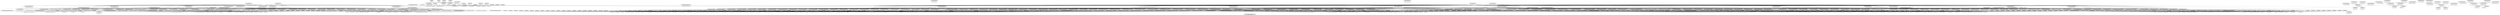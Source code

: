 strict digraph "combined" {
"Sched RL_test0_count_do_count" [style=filled, shape=ellipse];
"Exec RL_test0_count_do_count" [shape=ellipse];
"Sched RL_test0_mkConnectionGetPut" [style=filled, shape=ellipse];
"Exec RL_test0_mkConnectionGetPut" [shape=ellipse];
"Sched RL_test0_1_mkConnectionGetPut" [style=filled, shape=ellipse];
"Exec RL_test0_1_mkConnectionGetPut" [shape=ellipse];
"Sched RL_test0_0_mkConnectionGetPut" [style=filled, shape=ellipse];
"Exec RL_test0_0_mkConnectionGetPut" [shape=ellipse];
"Sched RL_test0_1_mkConnectionGetPut_1" [style=filled, shape=ellipse];
"Exec RL_test0_1_mkConnectionGetPut_1" [shape=ellipse];
"Sched RL_test0_1_0_mkConnectionGetPut" [style=filled, shape=ellipse];
"Exec RL_test0_1_0_mkConnectionGetPut" [shape=ellipse];
"Sched RL_test0_1_1_mkConnectionGetPut" [style=filled, shape=ellipse];
"Exec RL_test0_1_1_mkConnectionGetPut" [shape=ellipse];
"Sched RL_test0_req_send_first_flit" [style=filled, shape=ellipse];
"Exec RL_test0_req_send_first_flit" [shape=ellipse];
"Sched RL_test0_req_send_next_flit" [style=filled, shape=ellipse];
"Exec RL_test0_req_send_next_flit" [shape=ellipse];
"Sched RL_test0_rsp_receive" [style=filled, shape=ellipse];
"Exec RL_test0_rsp_receive" [shape=ellipse];
"Sched RL_test0_0_update_req_wires" [style=filled, shape=ellipse];
"Exec RL_test0_0_update_req_wires" [shape=ellipse];
"Sched RL_test0_0_update_rsp_wires" [style=filled, shape=ellipse];
"Exec RL_test0_0_update_rsp_wires" [shape=ellipse];
"Sched RL_test0_0_do_get" [style=filled, shape=ellipse];
"Exec RL_test0_0_do_get" [shape=ellipse];
"Sched RL_test0_0_do_put" [style=filled, shape=ellipse];
"Exec RL_test0_0_do_put" [shape=ellipse];
"Sched RL_test0_1_update_req_wires" [style=filled, shape=ellipse];
"Exec RL_test0_1_update_req_wires" [shape=ellipse];
"Sched RL_test0_1_update_rsp_wires" [style=filled, shape=ellipse];
"Exec RL_test0_1_update_rsp_wires" [shape=ellipse];
"Sched RL_test0_1_do_get" [style=filled, shape=ellipse];
"Exec RL_test0_1_do_get" [shape=ellipse];
"Sched RL_test0_1_do_put" [style=filled, shape=ellipse];
"Exec RL_test0_1_do_put" [shape=ellipse];
"Sched RL_test1_count_do_count" [style=filled, shape=ellipse];
"Exec RL_test1_count_do_count" [shape=ellipse];
"Sched RL_test1_mkConnectionGetPut" [style=filled, shape=ellipse];
"Exec RL_test1_mkConnectionGetPut" [shape=ellipse];
"Sched RL_test1_1_mkConnectionGetPut" [style=filled, shape=ellipse];
"Exec RL_test1_1_mkConnectionGetPut" [shape=ellipse];
"Sched RL_test1_0_mkConnectionGetPut" [style=filled, shape=ellipse];
"Exec RL_test1_0_mkConnectionGetPut" [shape=ellipse];
"Sched RL_test1_1_mkConnectionGetPut_1" [style=filled, shape=ellipse];
"Exec RL_test1_1_mkConnectionGetPut_1" [shape=ellipse];
"Sched RL_test1_1_0_mkConnectionGetPut" [style=filled, shape=ellipse];
"Exec RL_test1_1_0_mkConnectionGetPut" [shape=ellipse];
"Sched RL_test1_1_1_mkConnectionGetPut" [style=filled, shape=ellipse];
"Exec RL_test1_1_1_mkConnectionGetPut" [shape=ellipse];
"Sched RL_test1_req_send_first_flit" [style=filled, shape=ellipse];
"Exec RL_test1_req_send_first_flit" [shape=ellipse];
"Sched RL_test1_req_send_next_flit" [style=filled, shape=ellipse];
"Exec RL_test1_req_send_next_flit" [shape=ellipse];
"Sched RL_test1_rsp_receive" [style=filled, shape=ellipse];
"Exec RL_test1_rsp_receive" [shape=ellipse];
"Sched RL_test1_0_update_req_wires" [style=filled, shape=ellipse];
"Exec RL_test1_0_update_req_wires" [shape=ellipse];
"Sched RL_test1_0_update_rsp_wires" [style=filled, shape=ellipse];
"Exec RL_test1_0_update_rsp_wires" [shape=ellipse];
"Sched RL_test1_0_do_get" [style=filled, shape=ellipse];
"Exec RL_test1_0_do_get" [shape=ellipse];
"Sched RL_test1_0_do_put" [style=filled, shape=ellipse];
"Exec RL_test1_0_do_put" [shape=ellipse];
"Sched RL_test1_1_update_req_wires" [style=filled, shape=ellipse];
"Exec RL_test1_1_update_req_wires" [shape=ellipse];
"Sched RL_test1_1_update_rsp_wires" [style=filled, shape=ellipse];
"Exec RL_test1_1_update_rsp_wires" [shape=ellipse];
"Sched RL_test1_1_do_get" [style=filled, shape=ellipse];
"Exec RL_test1_1_do_get" [shape=ellipse];
"Sched RL_test1_1_do_put" [style=filled, shape=ellipse];
"Exec RL_test1_1_do_put" [shape=ellipse];
"Sched RL_resultGetters_fsm_start_reg__dreg_update" [style=filled, shape=ellipse];
"Exec RL_resultGetters_fsm_start_reg__dreg_update" [shape=ellipse];
"Sched RL_resultGetters_fsm_state_handle_abort" [style=filled, shape=ellipse];
"Exec RL_resultGetters_fsm_state_handle_abort" [shape=ellipse];
"Sched RL_resultGetters_fsm_state_fired__dreg_update" [style=filled, shape=ellipse];
"Exec RL_resultGetters_fsm_state_fired__dreg_update" [shape=ellipse];
"Sched RL_resultGetters_fsm_state_every" [style=filled, shape=ellipse];
"Exec RL_resultGetters_fsm_state_every" [shape=ellipse];
"Sched RL_resultGetters_fsm_par_blocks_start_reg__dreg_update" [style=filled, shape=ellipse];
"Exec RL_resultGetters_fsm_par_blocks_start_reg__dreg_update" [shape=ellipse];
"Sched RL_resultGetters_fsm_par_blocks_state_handle_abort" [style=filled, shape=ellipse];
"Exec RL_resultGetters_fsm_par_blocks_state_handle_abort" [shape=ellipse];
"Sched RL_resultGetters_fsm_par_blocks_state_fired__dreg_update" [style=filled, shape=ellipse];
"Exec RL_resultGetters_fsm_par_blocks_state_fired__dreg_update" [shape=ellipse];
"Sched RL_resultGetters_fsm_par_blocks_state_every" [style=filled, shape=ellipse];
"Exec RL_resultGetters_fsm_par_blocks_state_every" [shape=ellipse];
"Sched RL_resultGetters_fsm_par_blocks_restart" [style=filled, shape=ellipse];
"Exec RL_resultGetters_fsm_par_blocks_restart" [shape=ellipse];
"Sched RL_resultGetters_fsm_par_blocks_1_start_reg__dreg_update" [style=filled, shape=ellipse];
"Exec RL_resultGetters_fsm_par_blocks_1_start_reg__dreg_update" [shape=ellipse];
"Sched RL_resultGetters_fsm_par_blocks_1_state_handle_abort" [style=filled, shape=ellipse];
"Exec RL_resultGetters_fsm_par_blocks_1_state_handle_abort" [shape=ellipse];
"Sched RL_resultGetters_fsm_par_blocks_1_state_fired__dreg_update" [style=filled, shape=ellipse];
"Exec RL_resultGetters_fsm_par_blocks_1_state_fired__dreg_update" [shape=ellipse];
"Sched RL_resultGetters_fsm_par_blocks_1_state_every" [style=filled, shape=ellipse];
"Exec RL_resultGetters_fsm_par_blocks_1_state_every" [shape=ellipse];
"Sched RL_resultGetters_fsm_par_blocks_1_restart" [style=filled, shape=ellipse];
"Exec RL_resultGetters_fsm_par_blocks_1_restart" [shape=ellipse];
"Sched RL_resultGetters_fsm_par_blocks_2_start_reg__dreg_update" [style=filled, shape=ellipse];
"Exec RL_resultGetters_fsm_par_blocks_2_start_reg__dreg_update" [shape=ellipse];
"Sched RL_resultGetters_fsm_par_blocks_2_state_handle_abort" [style=filled, shape=ellipse];
"Exec RL_resultGetters_fsm_par_blocks_2_state_handle_abort" [shape=ellipse];
"Sched RL_resultGetters_fsm_par_blocks_2_state_fired__dreg_update" [style=filled, shape=ellipse];
"Exec RL_resultGetters_fsm_par_blocks_2_state_fired__dreg_update" [shape=ellipse];
"Sched RL_resultGetters_fsm_par_blocks_2_state_every" [style=filled, shape=ellipse];
"Exec RL_resultGetters_fsm_par_blocks_2_state_every" [shape=ellipse];
"Sched RL_resultGetters_fsm_par_blocks_2_restart" [style=filled, shape=ellipse];
"Exec RL_resultGetters_fsm_par_blocks_2_restart" [shape=ellipse];
"Sched RL_resultGetters_fsm_restart" [style=filled, shape=ellipse];
"Exec RL_resultGetters_fsm_restart" [shape=ellipse];
"Sched RL_resultGetters_fsm_action_l241c9" [style=filled, shape=ellipse];
"Exec RL_resultGetters_fsm_action_l241c9" [shape=ellipse];
"Sched RL_resultGetters_fsm_action_l246c9" [style=filled, shape=ellipse];
"Exec RL_resultGetters_fsm_action_l246c9" [shape=ellipse];
"Sched RL_resultGetters_fsm_action_l252c9" [style=filled, shape=ellipse];
"Exec RL_resultGetters_fsm_action_l252c9" [shape=ellipse];
"Sched RL_resultGetters_fsm_action_l257c9" [style=filled, shape=ellipse];
"Exec RL_resultGetters_fsm_action_l257c9" [shape=ellipse];
"Sched RL_resultGetters_fsm_action_l263c9" [style=filled, shape=ellipse];
"Exec RL_resultGetters_fsm_action_l263c9" [shape=ellipse];
"Sched RL_resultGetters_fsm_action_l202c9" [style=filled, shape=ellipse];
"Exec RL_resultGetters_fsm_action_l202c9" [shape=ellipse];
"Sched RL_resultGetters_fsm_action_l207c9" [style=filled, shape=ellipse];
"Exec RL_resultGetters_fsm_action_l207c9" [shape=ellipse];
"Sched RL_resultGetters_fsm_action_l213c9" [style=filled, shape=ellipse];
"Exec RL_resultGetters_fsm_action_l213c9" [shape=ellipse];
"Sched RL_resultGetters_fsm_action_r_init_l218c9" [style=filled, shape=ellipse];
"Exec RL_resultGetters_fsm_action_r_init_l218c9" [shape=ellipse];
"Sched RL_resultGetters_fsm_action_l218c29" [style=filled, shape=ellipse];
"Exec RL_resultGetters_fsm_action_l218c29" [shape=ellipse];
"Sched RL_resultGetters_fsm_action_l219c9" [style=filled, shape=ellipse];
"Exec RL_resultGetters_fsm_action_l219c9" [shape=ellipse];
"Sched RL_resultGetters_fsm_action_l225c9" [style=filled, shape=ellipse];
"Exec RL_resultGetters_fsm_action_l225c9" [shape=ellipse];
"Sched RL_resultGetters_fsm_action_l230c9" [style=filled, shape=ellipse];
"Exec RL_resultGetters_fsm_action_l230c9" [shape=ellipse];
"Sched RL_resultGetters_fsm_action_l236c9" [style=filled, shape=ellipse];
"Exec RL_resultGetters_fsm_action_l236c9" [shape=ellipse];
"Sched RL_resultGetters_fsm_action_l151c9" [style=filled, shape=ellipse];
"Exec RL_resultGetters_fsm_action_l151c9" [shape=ellipse];
"Sched RL_resultGetters_fsm_action_l157c9" [style=filled, shape=ellipse];
"Exec RL_resultGetters_fsm_action_l157c9" [shape=ellipse];
"Sched RL_resultGetters_fsm_action_l162c9" [style=filled, shape=ellipse];
"Exec RL_resultGetters_fsm_action_l162c9" [shape=ellipse];
"Sched RL_resultGetters_fsm_action_l166c9" [style=filled, shape=ellipse];
"Exec RL_resultGetters_fsm_action_l166c9" [shape=ellipse];
"Sched RL_resultGetters_fsm_action_l170c9" [style=filled, shape=ellipse];
"Exec RL_resultGetters_fsm_action_l170c9" [shape=ellipse];
"Sched RL_resultGetters_fsm_action_l175c9" [style=filled, shape=ellipse];
"Exec RL_resultGetters_fsm_action_l175c9" [shape=ellipse];
"Sched RL_resultGetters_fsm_action_l180c9" [style=filled, shape=ellipse];
"Exec RL_resultGetters_fsm_action_l180c9" [shape=ellipse];
"Sched RL_resultGetters_fsm_action_l184c9" [style=filled, shape=ellipse];
"Exec RL_resultGetters_fsm_action_l184c9" [shape=ellipse];
"Sched RL_resultGetters_fsm_action_l189c9" [style=filled, shape=ellipse];
"Exec RL_resultGetters_fsm_action_l189c9" [shape=ellipse];
"Sched RL_resultGetters_fsm_action_l193c9" [style=filled, shape=ellipse];
"Exec RL_resultGetters_fsm_action_l193c9" [shape=ellipse];
"Sched RL_resultGetters_fsm_action_l197c9" [style=filled, shape=ellipse];
"Exec RL_resultGetters_fsm_action_l197c9" [shape=ellipse];
"Sched RL_resultGetters_fsm_actionpar_start_l149c27" [style=filled, shape=ellipse];
"Exec RL_resultGetters_fsm_actionpar_start_l149c27" [shape=ellipse];
"Sched RL_resultGetters_fsm_action_l92c16" [style=filled, shape=ellipse];
"Exec RL_resultGetters_fsm_action_l92c16" [shape=ellipse];
"Sched RL_resultGetters_fsm_action_ovlp_r_update_l218c9" [style=filled, shape=ellipse];
"Exec RL_resultGetters_fsm_action_ovlp_r_update_l218c9" [shape=ellipse];
"Sched RL_resultGetters_fsm_actionpar_run_l149c27" [style=filled, shape=ellipse];
"Exec RL_resultGetters_fsm_actionpar_run_l149c27" [shape=ellipse];
"Sched RL_resultGetters_fsm_idle_l90c22" [style=filled, shape=ellipse];
"Exec RL_resultGetters_fsm_idle_l90c22" [shape=ellipse];
"Sched RL_resultGetters_fsm_idle_l240c5" [style=filled, shape=ellipse];
"Exec RL_resultGetters_fsm_idle_l240c5" [shape=ellipse];
"Sched RL_resultGetters_fsm_idle_l201c5" [style=filled, shape=ellipse];
"Exec RL_resultGetters_fsm_idle_l201c5" [shape=ellipse];
"Sched RL_resultGetters_fsm_idle_l150c5" [style=filled, shape=ellipse];
"Exec RL_resultGetters_fsm_idle_l150c5" [shape=ellipse];
"Sched RL_resultGetters_fsm_fsm_start" [style=filled, shape=ellipse];
"Exec RL_resultGetters_fsm_fsm_start" [shape=ellipse];
"Sched RL_resultGetters_1_fsm_start_reg__dreg_update" [style=filled, shape=ellipse];
"Exec RL_resultGetters_1_fsm_start_reg__dreg_update" [shape=ellipse];
"Sched RL_resultGetters_1_fsm_state_handle_abort" [style=filled, shape=ellipse];
"Exec RL_resultGetters_1_fsm_state_handle_abort" [shape=ellipse];
"Sched RL_resultGetters_1_fsm_state_fired__dreg_update" [style=filled, shape=ellipse];
"Exec RL_resultGetters_1_fsm_state_fired__dreg_update" [shape=ellipse];
"Sched RL_resultGetters_1_fsm_state_every" [style=filled, shape=ellipse];
"Exec RL_resultGetters_1_fsm_state_every" [shape=ellipse];
"Sched RL_resultGetters_1_fsm_par_blocks_start_reg__dreg_update" [style=filled, shape=ellipse];
"Exec RL_resultGetters_1_fsm_par_blocks_start_reg__dreg_update" [shape=ellipse];
"Sched RL_resultGetters_1_fsm_par_blocks_state_handle_abort" [style=filled, shape=ellipse];
"Exec RL_resultGetters_1_fsm_par_blocks_state_handle_abort" [shape=ellipse];
"Sched RL_resultGetters_1_fsm_par_blocks_state_fired__dreg_update" [style=filled, shape=ellipse];
"Exec RL_resultGetters_1_fsm_par_blocks_state_fired__dreg_update" [shape=ellipse];
"Sched RL_resultGetters_1_fsm_par_blocks_state_every" [style=filled, shape=ellipse];
"Exec RL_resultGetters_1_fsm_par_blocks_state_every" [shape=ellipse];
"Sched RL_resultGetters_1_fsm_par_blocks_restart" [style=filled, shape=ellipse];
"Exec RL_resultGetters_1_fsm_par_blocks_restart" [shape=ellipse];
"Sched RL_resultGetters_1_fsm_par_blocks_1_start_reg__dreg_update" [style=filled, shape=ellipse];
"Exec RL_resultGetters_1_fsm_par_blocks_1_start_reg__dreg_update" [shape=ellipse];
"Sched RL_resultGetters_1_fsm_par_blocks_1_state_handle_abort" [style=filled, shape=ellipse];
"Exec RL_resultGetters_1_fsm_par_blocks_1_state_handle_abort" [shape=ellipse];
"Sched RL_resultGetters_1_fsm_par_blocks_1_state_fired__dreg_update" [style=filled, shape=ellipse];
"Exec RL_resultGetters_1_fsm_par_blocks_1_state_fired__dreg_update" [shape=ellipse];
"Sched RL_resultGetters_1_fsm_par_blocks_1_state_every" [style=filled, shape=ellipse];
"Exec RL_resultGetters_1_fsm_par_blocks_1_state_every" [shape=ellipse];
"Sched RL_resultGetters_1_fsm_par_blocks_1_restart" [style=filled, shape=ellipse];
"Exec RL_resultGetters_1_fsm_par_blocks_1_restart" [shape=ellipse];
"Sched RL_resultGetters_1_fsm_par_blocks_2_start_reg__dreg_update" [style=filled, shape=ellipse];
"Exec RL_resultGetters_1_fsm_par_blocks_2_start_reg__dreg_update" [shape=ellipse];
"Sched RL_resultGetters_1_fsm_par_blocks_2_state_handle_abort" [style=filled, shape=ellipse];
"Exec RL_resultGetters_1_fsm_par_blocks_2_state_handle_abort" [shape=ellipse];
"Sched RL_resultGetters_1_fsm_par_blocks_2_state_fired__dreg_update" [style=filled, shape=ellipse];
"Exec RL_resultGetters_1_fsm_par_blocks_2_state_fired__dreg_update" [shape=ellipse];
"Sched RL_resultGetters_1_fsm_par_blocks_2_state_every" [style=filled, shape=ellipse];
"Exec RL_resultGetters_1_fsm_par_blocks_2_state_every" [shape=ellipse];
"Sched RL_resultGetters_1_fsm_par_blocks_2_restart" [style=filled, shape=ellipse];
"Exec RL_resultGetters_1_fsm_par_blocks_2_restart" [shape=ellipse];
"Sched RL_resultGetters_1_fsm_par_blocks_3_start_reg__dreg_update" [style=filled, shape=ellipse];
"Exec RL_resultGetters_1_fsm_par_blocks_3_start_reg__dreg_update" [shape=ellipse];
"Sched RL_resultGetters_1_fsm_par_blocks_3_state_handle_abort" [style=filled, shape=ellipse];
"Exec RL_resultGetters_1_fsm_par_blocks_3_state_handle_abort" [shape=ellipse];
"Sched RL_resultGetters_1_fsm_par_blocks_3_state_fired__dreg_update" [style=filled, shape=ellipse];
"Exec RL_resultGetters_1_fsm_par_blocks_3_state_fired__dreg_update" [shape=ellipse];
"Sched RL_resultGetters_1_fsm_par_blocks_3_state_every" [style=filled, shape=ellipse];
"Exec RL_resultGetters_1_fsm_par_blocks_3_state_every" [shape=ellipse];
"Sched RL_resultGetters_1_fsm_par_blocks_3_restart" [style=filled, shape=ellipse];
"Exec RL_resultGetters_1_fsm_par_blocks_3_restart" [shape=ellipse];
"Sched RL_resultGetters_1_fsm_restart" [style=filled, shape=ellipse];
"Exec RL_resultGetters_1_fsm_restart" [shape=ellipse];
"Sched RL_resultGetters_1_fsm_action_l555c9" [style=filled, shape=ellipse];
"Exec RL_resultGetters_1_fsm_action_l555c9" [shape=ellipse];
"Sched RL_resultGetters_1_fsm_action_r_init_l560c9" [style=filled, shape=ellipse];
"Exec RL_resultGetters_1_fsm_action_r_init_l560c9" [shape=ellipse];
"Sched RL_resultGetters_1_fsm_action_l560c29" [style=filled, shape=ellipse];
"Exec RL_resultGetters_1_fsm_action_l560c29" [shape=ellipse];
"Sched RL_resultGetters_1_fsm_action_l561c9" [style=filled, shape=ellipse];
"Exec RL_resultGetters_1_fsm_action_l561c9" [shape=ellipse];
"Sched RL_resultGetters_1_fsm_action_r_init_l567c9" [style=filled, shape=ellipse];
"Exec RL_resultGetters_1_fsm_action_r_init_l567c9" [shape=ellipse];
"Sched RL_resultGetters_1_fsm_action_l567c29" [style=filled, shape=ellipse];
"Exec RL_resultGetters_1_fsm_action_l567c29" [shape=ellipse];
"Sched RL_resultGetters_1_fsm_action_l568c9" [style=filled, shape=ellipse];
"Exec RL_resultGetters_1_fsm_action_l568c9" [shape=ellipse];
"Sched RL_resultGetters_1_fsm_action_r_init_l573c9" [style=filled, shape=ellipse];
"Exec RL_resultGetters_1_fsm_action_r_init_l573c9" [shape=ellipse];
"Sched RL_resultGetters_1_fsm_action_l573c29" [style=filled, shape=ellipse];
"Exec RL_resultGetters_1_fsm_action_l573c29" [shape=ellipse];
"Sched RL_resultGetters_1_fsm_action_l574c9" [style=filled, shape=ellipse];
"Exec RL_resultGetters_1_fsm_action_l574c9" [shape=ellipse];
"Sched RL_resultGetters_1_fsm_action_r_init_l580c9" [style=filled, shape=ellipse];
"Exec RL_resultGetters_1_fsm_action_r_init_l580c9" [shape=ellipse];
"Sched RL_resultGetters_1_fsm_action_l580c29" [style=filled, shape=ellipse];
"Exec RL_resultGetters_1_fsm_action_l580c29" [shape=ellipse];
"Sched RL_resultGetters_1_fsm_action_l581c9" [style=filled, shape=ellipse];
"Exec RL_resultGetters_1_fsm_action_l581c9" [shape=ellipse];
"Sched RL_resultGetters_1_fsm_action_r_init_l586c9" [style=filled, shape=ellipse];
"Exec RL_resultGetters_1_fsm_action_r_init_l586c9" [shape=ellipse];
"Sched RL_resultGetters_1_fsm_action_l586c29" [style=filled, shape=ellipse];
"Exec RL_resultGetters_1_fsm_action_l586c29" [shape=ellipse];
"Sched RL_resultGetters_1_fsm_action_l587c9" [style=filled, shape=ellipse];
"Exec RL_resultGetters_1_fsm_action_l587c9" [shape=ellipse];
"Sched RL_resultGetters_1_fsm_action_r_init_l593c9" [style=filled, shape=ellipse];
"Exec RL_resultGetters_1_fsm_action_r_init_l593c9" [shape=ellipse];
"Sched RL_resultGetters_1_fsm_action_l593c29" [style=filled, shape=ellipse];
"Exec RL_resultGetters_1_fsm_action_l593c29" [shape=ellipse];
"Sched RL_resultGetters_1_fsm_action_l594c9" [style=filled, shape=ellipse];
"Exec RL_resultGetters_1_fsm_action_l594c9" [shape=ellipse];
"Sched RL_resultGetters_1_fsm_action_r_init_l599c9" [style=filled, shape=ellipse];
"Exec RL_resultGetters_1_fsm_action_r_init_l599c9" [shape=ellipse];
"Sched RL_resultGetters_1_fsm_action_l599c29" [style=filled, shape=ellipse];
"Exec RL_resultGetters_1_fsm_action_l599c29" [shape=ellipse];
"Sched RL_resultGetters_1_fsm_action_l600c9" [style=filled, shape=ellipse];
"Exec RL_resultGetters_1_fsm_action_l600c9" [shape=ellipse];
"Sched RL_resultGetters_1_fsm_action_r_init_l606c9" [style=filled, shape=ellipse];
"Exec RL_resultGetters_1_fsm_action_r_init_l606c9" [shape=ellipse];
"Sched RL_resultGetters_1_fsm_action_l606c29" [style=filled, shape=ellipse];
"Exec RL_resultGetters_1_fsm_action_l606c29" [shape=ellipse];
"Sched RL_resultGetters_1_fsm_action_l607c9" [style=filled, shape=ellipse];
"Exec RL_resultGetters_1_fsm_action_l607c9" [shape=ellipse];
"Sched RL_resultGetters_1_fsm_action_r_init_l612c9" [style=filled, shape=ellipse];
"Exec RL_resultGetters_1_fsm_action_r_init_l612c9" [shape=ellipse];
"Sched RL_resultGetters_1_fsm_action_l612c29" [style=filled, shape=ellipse];
"Exec RL_resultGetters_1_fsm_action_l612c29" [shape=ellipse];
"Sched RL_resultGetters_1_fsm_action_l613c9" [style=filled, shape=ellipse];
"Exec RL_resultGetters_1_fsm_action_l613c9" [shape=ellipse];
"Sched RL_resultGetters_1_fsm_action_l619c9" [style=filled, shape=ellipse];
"Exec RL_resultGetters_1_fsm_action_l619c9" [shape=ellipse];
"Sched RL_resultGetters_1_fsm_action_l442c9" [style=filled, shape=ellipse];
"Exec RL_resultGetters_1_fsm_action_l442c9" [shape=ellipse];
"Sched RL_resultGetters_1_fsm_action_r_init_l447c9" [style=filled, shape=ellipse];
"Exec RL_resultGetters_1_fsm_action_r_init_l447c9" [shape=ellipse];
"Sched RL_resultGetters_1_fsm_action_l447c29" [style=filled, shape=ellipse];
"Exec RL_resultGetters_1_fsm_action_l447c29" [shape=ellipse];
"Sched RL_resultGetters_1_fsm_action_l448c9" [style=filled, shape=ellipse];
"Exec RL_resultGetters_1_fsm_action_l448c9" [shape=ellipse];
"Sched RL_resultGetters_1_fsm_action_l454c9" [style=filled, shape=ellipse];
"Exec RL_resultGetters_1_fsm_action_l454c9" [shape=ellipse];
"Sched RL_resultGetters_1_fsm_action_r_init_l459c9" [style=filled, shape=ellipse];
"Exec RL_resultGetters_1_fsm_action_r_init_l459c9" [shape=ellipse];
"Sched RL_resultGetters_1_fsm_action_l459c29" [style=filled, shape=ellipse];
"Exec RL_resultGetters_1_fsm_action_l459c29" [shape=ellipse];
"Sched RL_resultGetters_1_fsm_action_l460c9" [style=filled, shape=ellipse];
"Exec RL_resultGetters_1_fsm_action_l460c9" [shape=ellipse];
"Sched RL_resultGetters_1_fsm_action_l466c9" [style=filled, shape=ellipse];
"Exec RL_resultGetters_1_fsm_action_l466c9" [shape=ellipse];
"Sched RL_resultGetters_1_fsm_action_r_init_l471c9" [style=filled, shape=ellipse];
"Exec RL_resultGetters_1_fsm_action_r_init_l471c9" [shape=ellipse];
"Sched RL_resultGetters_1_fsm_action_l471c29" [style=filled, shape=ellipse];
"Exec RL_resultGetters_1_fsm_action_l471c29" [shape=ellipse];
"Sched RL_resultGetters_1_fsm_action_l472c9" [style=filled, shape=ellipse];
"Exec RL_resultGetters_1_fsm_action_l472c9" [shape=ellipse];
"Sched RL_resultGetters_1_fsm_action_l478c9" [style=filled, shape=ellipse];
"Exec RL_resultGetters_1_fsm_action_l478c9" [shape=ellipse];
"Sched RL_resultGetters_1_fsm_action_r_init_l483c9" [style=filled, shape=ellipse];
"Exec RL_resultGetters_1_fsm_action_r_init_l483c9" [shape=ellipse];
"Sched RL_resultGetters_1_fsm_action_l483c29" [style=filled, shape=ellipse];
"Exec RL_resultGetters_1_fsm_action_l483c29" [shape=ellipse];
"Sched RL_resultGetters_1_fsm_action_l484c9" [style=filled, shape=ellipse];
"Exec RL_resultGetters_1_fsm_action_l484c9" [shape=ellipse];
"Sched RL_resultGetters_1_fsm_action_l490c9" [style=filled, shape=ellipse];
"Exec RL_resultGetters_1_fsm_action_l490c9" [shape=ellipse];
"Sched RL_resultGetters_1_fsm_action_r_init_l495c9" [style=filled, shape=ellipse];
"Exec RL_resultGetters_1_fsm_action_r_init_l495c9" [shape=ellipse];
"Sched RL_resultGetters_1_fsm_action_l495c29" [style=filled, shape=ellipse];
"Exec RL_resultGetters_1_fsm_action_l495c29" [shape=ellipse];
"Sched RL_resultGetters_1_fsm_action_l496c9" [style=filled, shape=ellipse];
"Exec RL_resultGetters_1_fsm_action_l496c9" [shape=ellipse];
"Sched RL_resultGetters_1_fsm_action_l502c9" [style=filled, shape=ellipse];
"Exec RL_resultGetters_1_fsm_action_l502c9" [shape=ellipse];
"Sched RL_resultGetters_1_fsm_action_r_init_l507c9" [style=filled, shape=ellipse];
"Exec RL_resultGetters_1_fsm_action_r_init_l507c9" [shape=ellipse];
"Sched RL_resultGetters_1_fsm_action_l507c29" [style=filled, shape=ellipse];
"Exec RL_resultGetters_1_fsm_action_l507c29" [shape=ellipse];
"Sched RL_resultGetters_1_fsm_action_l508c9" [style=filled, shape=ellipse];
"Exec RL_resultGetters_1_fsm_action_l508c9" [shape=ellipse];
"Sched RL_resultGetters_1_fsm_action_l514c9" [style=filled, shape=ellipse];
"Exec RL_resultGetters_1_fsm_action_l514c9" [shape=ellipse];
"Sched RL_resultGetters_1_fsm_action_r_init_l519c9" [style=filled, shape=ellipse];
"Exec RL_resultGetters_1_fsm_action_r_init_l519c9" [shape=ellipse];
"Sched RL_resultGetters_1_fsm_action_l519c29" [style=filled, shape=ellipse];
"Exec RL_resultGetters_1_fsm_action_l519c29" [shape=ellipse];
"Sched RL_resultGetters_1_fsm_action_l520c9" [style=filled, shape=ellipse];
"Exec RL_resultGetters_1_fsm_action_l520c9" [shape=ellipse];
"Sched RL_resultGetters_1_fsm_action_l526c9" [style=filled, shape=ellipse];
"Exec RL_resultGetters_1_fsm_action_l526c9" [shape=ellipse];
"Sched RL_resultGetters_1_fsm_action_r_init_l531c9" [style=filled, shape=ellipse];
"Exec RL_resultGetters_1_fsm_action_r_init_l531c9" [shape=ellipse];
"Sched RL_resultGetters_1_fsm_action_l531c29" [style=filled, shape=ellipse];
"Exec RL_resultGetters_1_fsm_action_l531c29" [shape=ellipse];
"Sched RL_resultGetters_1_fsm_action_l532c9" [style=filled, shape=ellipse];
"Exec RL_resultGetters_1_fsm_action_l532c9" [shape=ellipse];
"Sched RL_resultGetters_1_fsm_action_l538c9" [style=filled, shape=ellipse];
"Exec RL_resultGetters_1_fsm_action_l538c9" [shape=ellipse];
"Sched RL_resultGetters_1_fsm_action_r_init_l543c9" [style=filled, shape=ellipse];
"Exec RL_resultGetters_1_fsm_action_r_init_l543c9" [shape=ellipse];
"Sched RL_resultGetters_1_fsm_action_l543c29" [style=filled, shape=ellipse];
"Exec RL_resultGetters_1_fsm_action_l543c29" [shape=ellipse];
"Sched RL_resultGetters_1_fsm_action_l544c9" [style=filled, shape=ellipse];
"Exec RL_resultGetters_1_fsm_action_l544c9" [shape=ellipse];
"Sched RL_resultGetters_1_fsm_action_l550c9" [style=filled, shape=ellipse];
"Exec RL_resultGetters_1_fsm_action_l550c9" [shape=ellipse];
"Sched RL_resultGetters_1_fsm_action_l381c9" [style=filled, shape=ellipse];
"Exec RL_resultGetters_1_fsm_action_l381c9" [shape=ellipse];
"Sched RL_resultGetters_1_fsm_action_l385c9" [style=filled, shape=ellipse];
"Exec RL_resultGetters_1_fsm_action_l385c9" [shape=ellipse];
"Sched RL_resultGetters_1_fsm_action_l389c9" [style=filled, shape=ellipse];
"Exec RL_resultGetters_1_fsm_action_l389c9" [shape=ellipse];
"Sched RL_resultGetters_1_fsm_action_l393c9" [style=filled, shape=ellipse];
"Exec RL_resultGetters_1_fsm_action_l393c9" [shape=ellipse];
"Sched RL_resultGetters_1_fsm_action_l397c9" [style=filled, shape=ellipse];
"Exec RL_resultGetters_1_fsm_action_l397c9" [shape=ellipse];
"Sched RL_resultGetters_1_fsm_action_l401c9" [style=filled, shape=ellipse];
"Exec RL_resultGetters_1_fsm_action_l401c9" [shape=ellipse];
"Sched RL_resultGetters_1_fsm_action_l405c9" [style=filled, shape=ellipse];
"Exec RL_resultGetters_1_fsm_action_l405c9" [shape=ellipse];
"Sched RL_resultGetters_1_fsm_action_l409c9" [style=filled, shape=ellipse];
"Exec RL_resultGetters_1_fsm_action_l409c9" [shape=ellipse];
"Sched RL_resultGetters_1_fsm_action_l413c9" [style=filled, shape=ellipse];
"Exec RL_resultGetters_1_fsm_action_l413c9" [shape=ellipse];
"Sched RL_resultGetters_1_fsm_action_l417c9" [style=filled, shape=ellipse];
"Exec RL_resultGetters_1_fsm_action_l417c9" [shape=ellipse];
"Sched RL_resultGetters_1_fsm_action_l421c9" [style=filled, shape=ellipse];
"Exec RL_resultGetters_1_fsm_action_l421c9" [shape=ellipse];
"Sched RL_resultGetters_1_fsm_action_l425c9" [style=filled, shape=ellipse];
"Exec RL_resultGetters_1_fsm_action_l425c9" [shape=ellipse];
"Sched RL_resultGetters_1_fsm_action_l429c9" [style=filled, shape=ellipse];
"Exec RL_resultGetters_1_fsm_action_l429c9" [shape=ellipse];
"Sched RL_resultGetters_1_fsm_action_l433c9" [style=filled, shape=ellipse];
"Exec RL_resultGetters_1_fsm_action_l433c9" [shape=ellipse];
"Sched RL_resultGetters_1_fsm_action_l437c9" [style=filled, shape=ellipse];
"Exec RL_resultGetters_1_fsm_action_l437c9" [shape=ellipse];
"Sched RL_resultGetters_1_fsm_action_l305c9" [style=filled, shape=ellipse];
"Exec RL_resultGetters_1_fsm_action_l305c9" [shape=ellipse];
"Sched RL_resultGetters_1_fsm_action_l311c9" [style=filled, shape=ellipse];
"Exec RL_resultGetters_1_fsm_action_l311c9" [shape=ellipse];
"Sched RL_resultGetters_1_fsm_action_l316c9" [style=filled, shape=ellipse];
"Exec RL_resultGetters_1_fsm_action_l316c9" [shape=ellipse];
"Sched RL_resultGetters_1_fsm_action_l321c9" [style=filled, shape=ellipse];
"Exec RL_resultGetters_1_fsm_action_l321c9" [shape=ellipse];
"Sched RL_resultGetters_1_fsm_action_l326c9" [style=filled, shape=ellipse];
"Exec RL_resultGetters_1_fsm_action_l326c9" [shape=ellipse];
"Sched RL_resultGetters_1_fsm_action_l331c9" [style=filled, shape=ellipse];
"Exec RL_resultGetters_1_fsm_action_l331c9" [shape=ellipse];
"Sched RL_resultGetters_1_fsm_action_l336c9" [style=filled, shape=ellipse];
"Exec RL_resultGetters_1_fsm_action_l336c9" [shape=ellipse];
"Sched RL_resultGetters_1_fsm_action_l341c9" [style=filled, shape=ellipse];
"Exec RL_resultGetters_1_fsm_action_l341c9" [shape=ellipse];
"Sched RL_resultGetters_1_fsm_action_l346c9" [style=filled, shape=ellipse];
"Exec RL_resultGetters_1_fsm_action_l346c9" [shape=ellipse];
"Sched RL_resultGetters_1_fsm_action_l351c9" [style=filled, shape=ellipse];
"Exec RL_resultGetters_1_fsm_action_l351c9" [shape=ellipse];
"Sched RL_resultGetters_1_fsm_action_l356c9" [style=filled, shape=ellipse];
"Exec RL_resultGetters_1_fsm_action_l356c9" [shape=ellipse];
"Sched RL_resultGetters_1_fsm_action_l361c9" [style=filled, shape=ellipse];
"Exec RL_resultGetters_1_fsm_action_l361c9" [shape=ellipse];
"Sched RL_resultGetters_1_fsm_action_l366c9" [style=filled, shape=ellipse];
"Exec RL_resultGetters_1_fsm_action_l366c9" [shape=ellipse];
"Sched RL_resultGetters_1_fsm_action_l371c9" [style=filled, shape=ellipse];
"Exec RL_resultGetters_1_fsm_action_l371c9" [shape=ellipse];
"Sched RL_resultGetters_1_fsm_action_l376c9" [style=filled, shape=ellipse];
"Exec RL_resultGetters_1_fsm_action_l376c9" [shape=ellipse];
"Sched RL_resultGetters_1_fsm_actionpar_start_l303c27" [style=filled, shape=ellipse];
"Exec RL_resultGetters_1_fsm_actionpar_start_l303c27" [shape=ellipse];
"Sched RL_resultGetters_1_fsm_action_l92c16" [style=filled, shape=ellipse];
"Exec RL_resultGetters_1_fsm_action_l92c16" [shape=ellipse];
"Sched RL_resultGetters_1_fsm_action_ovlp_r_update_l560c9" [style=filled, shape=ellipse];
"Exec RL_resultGetters_1_fsm_action_ovlp_r_update_l560c9" [shape=ellipse];
"Sched RL_resultGetters_1_fsm_action_ovlp_r_update_l567c9" [style=filled, shape=ellipse];
"Exec RL_resultGetters_1_fsm_action_ovlp_r_update_l567c9" [shape=ellipse];
"Sched RL_resultGetters_1_fsm_action_ovlp_r_update_l573c9" [style=filled, shape=ellipse];
"Exec RL_resultGetters_1_fsm_action_ovlp_r_update_l573c9" [shape=ellipse];
"Sched RL_resultGetters_1_fsm_action_ovlp_r_update_l580c9" [style=filled, shape=ellipse];
"Exec RL_resultGetters_1_fsm_action_ovlp_r_update_l580c9" [shape=ellipse];
"Sched RL_resultGetters_1_fsm_action_ovlp_r_update_l586c9" [style=filled, shape=ellipse];
"Exec RL_resultGetters_1_fsm_action_ovlp_r_update_l586c9" [shape=ellipse];
"Sched RL_resultGetters_1_fsm_action_ovlp_r_update_l593c9" [style=filled, shape=ellipse];
"Exec RL_resultGetters_1_fsm_action_ovlp_r_update_l593c9" [shape=ellipse];
"Sched RL_resultGetters_1_fsm_action_ovlp_r_update_l599c9" [style=filled, shape=ellipse];
"Exec RL_resultGetters_1_fsm_action_ovlp_r_update_l599c9" [shape=ellipse];
"Sched RL_resultGetters_1_fsm_action_ovlp_r_update_l606c9" [style=filled, shape=ellipse];
"Exec RL_resultGetters_1_fsm_action_ovlp_r_update_l606c9" [shape=ellipse];
"Sched RL_resultGetters_1_fsm_action_ovlp_r_update_l612c9" [style=filled, shape=ellipse];
"Exec RL_resultGetters_1_fsm_action_ovlp_r_update_l612c9" [shape=ellipse];
"Sched RL_resultGetters_1_fsm_action_ovlp_r_update_l447c9" [style=filled, shape=ellipse];
"Exec RL_resultGetters_1_fsm_action_ovlp_r_update_l447c9" [shape=ellipse];
"Sched RL_resultGetters_1_fsm_action_ovlp_r_update_l459c9" [style=filled, shape=ellipse];
"Exec RL_resultGetters_1_fsm_action_ovlp_r_update_l459c9" [shape=ellipse];
"Sched RL_resultGetters_1_fsm_action_ovlp_r_update_l471c9" [style=filled, shape=ellipse];
"Exec RL_resultGetters_1_fsm_action_ovlp_r_update_l471c9" [shape=ellipse];
"Sched RL_resultGetters_1_fsm_action_ovlp_r_update_l483c9" [style=filled, shape=ellipse];
"Exec RL_resultGetters_1_fsm_action_ovlp_r_update_l483c9" [shape=ellipse];
"Sched RL_resultGetters_1_fsm_action_ovlp_r_update_l495c9" [style=filled, shape=ellipse];
"Exec RL_resultGetters_1_fsm_action_ovlp_r_update_l495c9" [shape=ellipse];
"Sched RL_resultGetters_1_fsm_action_ovlp_r_update_l507c9" [style=filled, shape=ellipse];
"Exec RL_resultGetters_1_fsm_action_ovlp_r_update_l507c9" [shape=ellipse];
"Sched RL_resultGetters_1_fsm_action_ovlp_r_update_l519c9" [style=filled, shape=ellipse];
"Exec RL_resultGetters_1_fsm_action_ovlp_r_update_l519c9" [shape=ellipse];
"Sched RL_resultGetters_1_fsm_action_ovlp_r_update_l531c9" [style=filled, shape=ellipse];
"Exec RL_resultGetters_1_fsm_action_ovlp_r_update_l531c9" [shape=ellipse];
"Sched RL_resultGetters_1_fsm_action_ovlp_r_update_l543c9" [style=filled, shape=ellipse];
"Exec RL_resultGetters_1_fsm_action_ovlp_r_update_l543c9" [shape=ellipse];
"Sched RL_resultGetters_1_fsm_actionpar_run_l303c27" [style=filled, shape=ellipse];
"Exec RL_resultGetters_1_fsm_actionpar_run_l303c27" [shape=ellipse];
"Sched RL_resultGetters_1_fsm_idle_l90c22" [style=filled, shape=ellipse];
"Exec RL_resultGetters_1_fsm_idle_l90c22" [shape=ellipse];
"Sched RL_resultGetters_1_fsm_idle_l554c5" [style=filled, shape=ellipse];
"Exec RL_resultGetters_1_fsm_idle_l554c5" [shape=ellipse];
"Sched RL_resultGetters_1_fsm_idle_l441c5" [style=filled, shape=ellipse];
"Exec RL_resultGetters_1_fsm_idle_l441c5" [shape=ellipse];
"Sched RL_resultGetters_1_fsm_idle_l380c5" [style=filled, shape=ellipse];
"Exec RL_resultGetters_1_fsm_idle_l380c5" [shape=ellipse];
"Sched RL_resultGetters_1_fsm_idle_l304c5" [style=filled, shape=ellipse];
"Exec RL_resultGetters_1_fsm_idle_l304c5" [shape=ellipse];
"Sched RL_resultGetters_1_fsm_fsm_start" [style=filled, shape=ellipse];
"Exec RL_resultGetters_1_fsm_fsm_start" [shape=ellipse];
"Sched RL_start_reg__dreg_update" [style=filled, shape=ellipse];
"Exec RL_start_reg__dreg_update" [shape=ellipse];
"Sched RL_state_handle_abort" [style=filled, shape=ellipse];
"Exec RL_state_handle_abort" [shape=ellipse];
"Sched RL_state_fired__dreg_update" [style=filled, shape=ellipse];
"Exec RL_state_fired__dreg_update" [shape=ellipse];
"Sched RL_state_every" [style=filled, shape=ellipse];
"Exec RL_state_every" [shape=ellipse];
"Sched RL_restart" [style=filled, shape=ellipse];
"Exec RL_restart" [shape=ellipse];
"Sched RL_action_l132c9" [style=filled, shape=ellipse];
"Exec RL_action_l132c9" [shape=ellipse];
"Sched RL_action_l119c13" [style=filled, shape=ellipse];
"Exec RL_action_l119c13" [shape=ellipse];
"Sched RL_action_l120c9" [style=filled, shape=ellipse];
"Exec RL_action_l120c9" [shape=ellipse];
"Sched RL_action_l119c13_1" [style=filled, shape=ellipse];
"Exec RL_action_l119c13_1" [shape=ellipse];
"Sched RL_action_l120c9_1" [style=filled, shape=ellipse];
"Exec RL_action_l120c9_1" [shape=ellipse];
"Sched RL_action_l134c9" [style=filled, shape=ellipse];
"Exec RL_action_l134c9" [shape=ellipse];
"Sched RL_idle_l131c15" [style=filled, shape=ellipse];
"Exec RL_idle_l131c15" [shape=ellipse];
"Sched RL_fsm_start" [style=filled, shape=ellipse];
"Exec RL_fsm_start" [shape=ellipse];
"Sched RL_auto_start" [style=filled, shape=ellipse];
"Exec RL_auto_start" [shape=ellipse];
"Sched RL_auto_finish" [style=filled, shape=ellipse];
"Exec RL_auto_finish" [shape=ellipse];
"Sched __me_check_56" [style=filled, shape=ellipse];
"Exec __me_check_56" [shape=ellipse];
"Sched __me_check_57" [style=filled, shape=ellipse];
"Exec __me_check_57" [shape=ellipse];
"Sched __me_check_58" [style=filled, shape=ellipse];
"Exec __me_check_58" [shape=ellipse];
"Sched __me_check_59" [style=filled, shape=ellipse];
"Exec __me_check_59" [shape=ellipse];
"Sched __me_check_61" [style=filled, shape=ellipse];
"Exec __me_check_61" [shape=ellipse];
"Sched __me_check_62" [style=filled, shape=ellipse];
"Exec __me_check_62" [shape=ellipse];
"Sched __me_check_63" [style=filled, shape=ellipse];
"Exec __me_check_63" [shape=ellipse];
"Sched __me_check_64" [style=filled, shape=ellipse];
"Exec __me_check_64" [shape=ellipse];
"Sched __me_check_65" [style=filled, shape=ellipse];
"Exec __me_check_65" [shape=ellipse];
"Sched __me_check_66" [style=filled, shape=ellipse];
"Exec __me_check_66" [shape=ellipse];
"Sched __me_check_67" [style=filled, shape=ellipse];
"Exec __me_check_67" [shape=ellipse];
"Sched __me_check_68" [style=filled, shape=ellipse];
"Exec __me_check_68" [shape=ellipse];
"Sched __me_check_70" [style=filled, shape=ellipse];
"Exec __me_check_70" [shape=ellipse];
"Sched __me_check_71" [style=filled, shape=ellipse];
"Exec __me_check_71" [shape=ellipse];
"Sched __me_check_72" [style=filled, shape=ellipse];
"Exec __me_check_72" [shape=ellipse];
"Sched __me_check_73" [style=filled, shape=ellipse];
"Exec __me_check_73" [shape=ellipse];
"Sched __me_check_74" [style=filled, shape=ellipse];
"Exec __me_check_74" [shape=ellipse];
"Sched __me_check_75" [style=filled, shape=ellipse];
"Exec __me_check_75" [shape=ellipse];
"Sched __me_check_76" [style=filled, shape=ellipse];
"Exec __me_check_76" [shape=ellipse];
"Sched __me_check_77" [style=filled, shape=ellipse];
"Exec __me_check_77" [shape=ellipse];
"Sched __me_check_78" [style=filled, shape=ellipse];
"Exec __me_check_78" [shape=ellipse];
"Sched __me_check_79" [style=filled, shape=ellipse];
"Exec __me_check_79" [shape=ellipse];
"Sched __me_check_115" [style=filled, shape=ellipse];
"Exec __me_check_115" [shape=ellipse];
"Sched __me_check_116" [style=filled, shape=ellipse];
"Exec __me_check_116" [shape=ellipse];
"Sched __me_check_117" [style=filled, shape=ellipse];
"Exec __me_check_117" [shape=ellipse];
"Sched __me_check_118" [style=filled, shape=ellipse];
"Exec __me_check_118" [shape=ellipse];
"Sched __me_check_119" [style=filled, shape=ellipse];
"Exec __me_check_119" [shape=ellipse];
"Sched __me_check_120" [style=filled, shape=ellipse];
"Exec __me_check_120" [shape=ellipse];
"Sched __me_check_121" [style=filled, shape=ellipse];
"Exec __me_check_121" [shape=ellipse];
"Sched __me_check_122" [style=filled, shape=ellipse];
"Exec __me_check_122" [shape=ellipse];
"Sched __me_check_123" [style=filled, shape=ellipse];
"Exec __me_check_123" [shape=ellipse];
"Sched __me_check_124" [style=filled, shape=ellipse];
"Exec __me_check_124" [shape=ellipse];
"Sched __me_check_125" [style=filled, shape=ellipse];
"Exec __me_check_125" [shape=ellipse];
"Sched __me_check_126" [style=filled, shape=ellipse];
"Exec __me_check_126" [shape=ellipse];
"Sched __me_check_127" [style=filled, shape=ellipse];
"Exec __me_check_127" [shape=ellipse];
"Sched __me_check_128" [style=filled, shape=ellipse];
"Exec __me_check_128" [shape=ellipse];
"Sched __me_check_129" [style=filled, shape=ellipse];
"Exec __me_check_129" [shape=ellipse];
"Sched __me_check_130" [style=filled, shape=ellipse];
"Exec __me_check_130" [shape=ellipse];
"Sched __me_check_131" [style=filled, shape=ellipse];
"Exec __me_check_131" [shape=ellipse];
"Sched __me_check_132" [style=filled, shape=ellipse];
"Exec __me_check_132" [shape=ellipse];
"Sched __me_check_133" [style=filled, shape=ellipse];
"Exec __me_check_133" [shape=ellipse];
"Sched __me_check_134" [style=filled, shape=ellipse];
"Exec __me_check_134" [shape=ellipse];
"Sched __me_check_135" [style=filled, shape=ellipse];
"Exec __me_check_135" [shape=ellipse];
"Sched __me_check_136" [style=filled, shape=ellipse];
"Exec __me_check_136" [shape=ellipse];
"Sched __me_check_137" [style=filled, shape=ellipse];
"Exec __me_check_137" [shape=ellipse];
"Sched __me_check_138" [style=filled, shape=ellipse];
"Exec __me_check_138" [shape=ellipse];
"Sched __me_check_139" [style=filled, shape=ellipse];
"Exec __me_check_139" [shape=ellipse];
"Sched __me_check_140" [style=filled, shape=ellipse];
"Exec __me_check_140" [shape=ellipse];
"Sched __me_check_141" [style=filled, shape=ellipse];
"Exec __me_check_141" [shape=ellipse];
"Sched __me_check_142" [style=filled, shape=ellipse];
"Exec __me_check_142" [shape=ellipse];
"Sched __me_check_144" [style=filled, shape=ellipse];
"Exec __me_check_144" [shape=ellipse];
"Sched __me_check_145" [style=filled, shape=ellipse];
"Exec __me_check_145" [shape=ellipse];
"Sched __me_check_146" [style=filled, shape=ellipse];
"Exec __me_check_146" [shape=ellipse];
"Sched __me_check_147" [style=filled, shape=ellipse];
"Exec __me_check_147" [shape=ellipse];
"Sched __me_check_148" [style=filled, shape=ellipse];
"Exec __me_check_148" [shape=ellipse];
"Sched __me_check_149" [style=filled, shape=ellipse];
"Exec __me_check_149" [shape=ellipse];
"Sched __me_check_150" [style=filled, shape=ellipse];
"Exec __me_check_150" [shape=ellipse];
"Sched __me_check_151" [style=filled, shape=ellipse];
"Exec __me_check_151" [shape=ellipse];
"Sched __me_check_152" [style=filled, shape=ellipse];
"Exec __me_check_152" [shape=ellipse];
"Sched __me_check_153" [style=filled, shape=ellipse];
"Exec __me_check_153" [shape=ellipse];
"Sched __me_check_154" [style=filled, shape=ellipse];
"Exec __me_check_154" [shape=ellipse];
"Sched __me_check_155" [style=filled, shape=ellipse];
"Exec __me_check_155" [shape=ellipse];
"Sched __me_check_156" [style=filled, shape=ellipse];
"Exec __me_check_156" [shape=ellipse];
"Sched __me_check_157" [style=filled, shape=ellipse];
"Exec __me_check_157" [shape=ellipse];
"Sched __me_check_158" [style=filled, shape=ellipse];
"Exec __me_check_158" [shape=ellipse];
"Sched __me_check_159" [style=filled, shape=ellipse];
"Exec __me_check_159" [shape=ellipse];
"Sched __me_check_160" [style=filled, shape=ellipse];
"Exec __me_check_160" [shape=ellipse];
"Sched __me_check_161" [style=filled, shape=ellipse];
"Exec __me_check_161" [shape=ellipse];
"Sched __me_check_162" [style=filled, shape=ellipse];
"Exec __me_check_162" [shape=ellipse];
"Sched __me_check_163" [style=filled, shape=ellipse];
"Exec __me_check_163" [shape=ellipse];
"Sched __me_check_164" [style=filled, shape=ellipse];
"Exec __me_check_164" [shape=ellipse];
"Sched __me_check_165" [style=filled, shape=ellipse];
"Exec __me_check_165" [shape=ellipse];
"Sched __me_check_166" [style=filled, shape=ellipse];
"Exec __me_check_166" [shape=ellipse];
"Sched __me_check_167" [style=filled, shape=ellipse];
"Exec __me_check_167" [shape=ellipse];
"Sched __me_check_168" [style=filled, shape=ellipse];
"Exec __me_check_168" [shape=ellipse];
"Sched __me_check_169" [style=filled, shape=ellipse];
"Exec __me_check_169" [shape=ellipse];
"Sched __me_check_170" [style=filled, shape=ellipse];
"Exec __me_check_170" [shape=ellipse];
"Sched __me_check_171" [style=filled, shape=ellipse];
"Exec __me_check_171" [shape=ellipse];
"Sched __me_check_172" [style=filled, shape=ellipse];
"Exec __me_check_172" [shape=ellipse];
"Sched __me_check_173" [style=filled, shape=ellipse];
"Exec __me_check_173" [shape=ellipse];
"Sched __me_check_174" [style=filled, shape=ellipse];
"Exec __me_check_174" [shape=ellipse];
"Sched __me_check_175" [style=filled, shape=ellipse];
"Exec __me_check_175" [shape=ellipse];
"Sched __me_check_176" [style=filled, shape=ellipse];
"Exec __me_check_176" [shape=ellipse];
"Sched __me_check_177" [style=filled, shape=ellipse];
"Exec __me_check_177" [shape=ellipse];
"Sched __me_check_178" [style=filled, shape=ellipse];
"Exec __me_check_178" [shape=ellipse];
"Sched __me_check_179" [style=filled, shape=ellipse];
"Exec __me_check_179" [shape=ellipse];
"Sched __me_check_181" [style=filled, shape=ellipse];
"Exec __me_check_181" [shape=ellipse];
"Sched __me_check_182" [style=filled, shape=ellipse];
"Exec __me_check_182" [shape=ellipse];
"Sched __me_check_183" [style=filled, shape=ellipse];
"Exec __me_check_183" [shape=ellipse];
"Sched __me_check_184" [style=filled, shape=ellipse];
"Exec __me_check_184" [shape=ellipse];
"Sched __me_check_185" [style=filled, shape=ellipse];
"Exec __me_check_185" [shape=ellipse];
"Sched __me_check_186" [style=filled, shape=ellipse];
"Exec __me_check_186" [shape=ellipse];
"Sched __me_check_187" [style=filled, shape=ellipse];
"Exec __me_check_187" [shape=ellipse];
"Sched __me_check_188" [style=filled, shape=ellipse];
"Exec __me_check_188" [shape=ellipse];
"Sched __me_check_189" [style=filled, shape=ellipse];
"Exec __me_check_189" [shape=ellipse];
"Sched __me_check_190" [style=filled, shape=ellipse];
"Exec __me_check_190" [shape=ellipse];
"Sched __me_check_191" [style=filled, shape=ellipse];
"Exec __me_check_191" [shape=ellipse];
"Sched __me_check_192" [style=filled, shape=ellipse];
"Exec __me_check_192" [shape=ellipse];
"Sched __me_check_193" [style=filled, shape=ellipse];
"Exec __me_check_193" [shape=ellipse];
"Sched __me_check_194" [style=filled, shape=ellipse];
"Exec __me_check_194" [shape=ellipse];
"Sched __me_check_196" [style=filled, shape=ellipse];
"Exec __me_check_196" [shape=ellipse];
"Sched __me_check_197" [style=filled, shape=ellipse];
"Exec __me_check_197" [shape=ellipse];
"Sched __me_check_198" [style=filled, shape=ellipse];
"Exec __me_check_198" [shape=ellipse];
"Sched __me_check_199" [style=filled, shape=ellipse];
"Exec __me_check_199" [shape=ellipse];
"Sched __me_check_200" [style=filled, shape=ellipse];
"Exec __me_check_200" [shape=ellipse];
"Sched __me_check_201" [style=filled, shape=ellipse];
"Exec __me_check_201" [shape=ellipse];
"Sched __me_check_202" [style=filled, shape=ellipse];
"Exec __me_check_202" [shape=ellipse];
"Sched __me_check_203" [style=filled, shape=ellipse];
"Exec __me_check_203" [shape=ellipse];
"Sched __me_check_204" [style=filled, shape=ellipse];
"Exec __me_check_204" [shape=ellipse];
"Sched __me_check_205" [style=filled, shape=ellipse];
"Exec __me_check_205" [shape=ellipse];
"Sched __me_check_206" [style=filled, shape=ellipse];
"Exec __me_check_206" [shape=ellipse];
"Sched __me_check_207" [style=filled, shape=ellipse];
"Exec __me_check_207" [shape=ellipse];
"Sched __me_check_208" [style=filled, shape=ellipse];
"Exec __me_check_208" [shape=ellipse];
"Sched __me_check_209" [style=filled, shape=ellipse];
"Exec __me_check_209" [shape=ellipse];
"Sched __me_check_243" [style=filled, shape=ellipse];
"Exec __me_check_243" [shape=ellipse];
"Sched __me_check_244" [style=filled, shape=ellipse];
"Exec __me_check_244" [shape=ellipse];
"Sched __me_check_245" [style=filled, shape=ellipse];
"Exec __me_check_245" [shape=ellipse];
"Sched __me_check_246" [style=filled, shape=ellipse];
"Exec __me_check_246" [shape=ellipse];
"Sched __me_check_247" [style=filled, shape=ellipse];
"Exec __me_check_247" [shape=ellipse];
"Sched __me_check_56"->"Exec __me_check_56";
"Exec RL_resultGetters_fsm_action_l241c9"->"Exec __me_check_56";
"Exec RL_resultGetters_fsm_action_l246c9"->"Exec __me_check_56";
"Exec RL_resultGetters_fsm_action_l252c9"->"Exec __me_check_56";
"Exec RL_resultGetters_fsm_action_l257c9"->"Exec __me_check_56";
"Exec RL_resultGetters_fsm_action_l263c9"->"Exec __me_check_56";
"Exec RL_resultGetters_fsm_action_l241c9"->"Exec __me_check_56";
"Exec RL_resultGetters_fsm_action_l246c9"->"Exec __me_check_56";
"Exec RL_resultGetters_fsm_action_l252c9"->"Exec __me_check_56";
"Exec RL_resultGetters_fsm_action_l257c9"->"Exec __me_check_56";
"Exec RL_resultGetters_fsm_action_l263c9"->"Exec __me_check_56";
"Exec RL_resultGetters_fsm_action_l202c9"->"Exec __me_check_56";
"Exec RL_resultGetters_fsm_action_l207c9"->"Exec __me_check_56";
"Exec RL_resultGetters_fsm_action_l213c9"->"Exec __me_check_56";
"Exec RL_resultGetters_fsm_action_r_init_l218c9"->"Exec __me_check_56";
"Exec RL_resultGetters_fsm_action_l218c29"->"Exec __me_check_56";
"Exec RL_resultGetters_fsm_action_l219c9"->"Exec __me_check_56";
"Exec RL_resultGetters_fsm_action_l225c9"->"Exec __me_check_56";
"Exec RL_resultGetters_fsm_action_l230c9"->"Exec __me_check_56";
"Exec RL_resultGetters_fsm_action_l236c9"->"Exec __me_check_56";
"Exec RL_resultGetters_fsm_action_l151c9"->"Exec __me_check_56";
"Exec RL_resultGetters_fsm_action_l157c9"->"Exec __me_check_56";
"Exec RL_resultGetters_fsm_action_l162c9"->"Exec __me_check_56";
"Exec RL_resultGetters_fsm_action_l166c9"->"Exec __me_check_56";
"Exec RL_resultGetters_fsm_action_l170c9"->"Exec __me_check_56";
"Exec RL_resultGetters_fsm_action_l175c9"->"Exec __me_check_56";
"Exec RL_resultGetters_fsm_action_l180c9"->"Exec __me_check_56";
"Exec RL_resultGetters_fsm_action_l184c9"->"Exec __me_check_56";
"Exec RL_resultGetters_fsm_action_l189c9"->"Exec __me_check_56";
"Exec RL_resultGetters_fsm_action_l193c9"->"Exec __me_check_56";
"Exec RL_resultGetters_fsm_action_l197c9"->"Exec __me_check_56";
"Exec RL_resultGetters_fsm_actionpar_start_l149c27"->"Exec __me_check_56";
"Exec RL_resultGetters_fsm_action_l92c16"->"Exec __me_check_56";
"Sched __me_check_57"->"Exec __me_check_57";
"Exec RL_resultGetters_fsm_action_l246c9"->"Exec __me_check_57";
"Exec RL_resultGetters_fsm_action_l252c9"->"Exec __me_check_57";
"Exec RL_resultGetters_fsm_action_l257c9"->"Exec __me_check_57";
"Exec RL_resultGetters_fsm_action_l263c9"->"Exec __me_check_57";
"Sched __me_check_58"->"Exec __me_check_58";
"Exec RL_resultGetters_fsm_action_l252c9"->"Exec __me_check_58";
"Exec RL_resultGetters_fsm_action_l257c9"->"Exec __me_check_58";
"Exec RL_resultGetters_fsm_action_l263c9"->"Exec __me_check_58";
"Sched __me_check_59"->"Exec __me_check_59";
"Exec RL_resultGetters_fsm_action_l257c9"->"Exec __me_check_59";
"Exec RL_resultGetters_fsm_action_l263c9"->"Exec __me_check_59";
"Sched __me_check_61"->"Exec __me_check_61";
"Exec RL_resultGetters_fsm_action_l202c9"->"Exec __me_check_61";
"Exec RL_resultGetters_fsm_action_l207c9"->"Exec __me_check_61";
"Exec RL_resultGetters_fsm_action_l213c9"->"Exec __me_check_61";
"Exec RL_resultGetters_fsm_action_r_init_l218c9"->"Exec __me_check_61";
"Exec RL_resultGetters_fsm_action_l218c29"->"Exec __me_check_61";
"Exec RL_resultGetters_fsm_action_l219c9"->"Exec __me_check_61";
"Exec RL_resultGetters_fsm_action_l225c9"->"Exec __me_check_61";
"Exec RL_resultGetters_fsm_action_l230c9"->"Exec __me_check_61";
"Exec RL_resultGetters_fsm_action_l236c9"->"Exec __me_check_61";
"Sched __me_check_62"->"Exec __me_check_62";
"Exec RL_resultGetters_fsm_action_l207c9"->"Exec __me_check_62";
"Exec RL_resultGetters_fsm_action_l213c9"->"Exec __me_check_62";
"Exec RL_resultGetters_fsm_action_r_init_l218c9"->"Exec __me_check_62";
"Exec RL_resultGetters_fsm_action_l218c29"->"Exec __me_check_62";
"Exec RL_resultGetters_fsm_action_l219c9"->"Exec __me_check_62";
"Exec RL_resultGetters_fsm_action_l225c9"->"Exec __me_check_62";
"Exec RL_resultGetters_fsm_action_l230c9"->"Exec __me_check_62";
"Exec RL_resultGetters_fsm_action_l236c9"->"Exec __me_check_62";
"Sched __me_check_63"->"Exec __me_check_63";
"Exec RL_resultGetters_fsm_action_l213c9"->"Exec __me_check_63";
"Exec RL_resultGetters_fsm_action_r_init_l218c9"->"Exec __me_check_63";
"Exec RL_resultGetters_fsm_action_l218c29"->"Exec __me_check_63";
"Exec RL_resultGetters_fsm_action_l219c9"->"Exec __me_check_63";
"Exec RL_resultGetters_fsm_action_l225c9"->"Exec __me_check_63";
"Exec RL_resultGetters_fsm_action_l230c9"->"Exec __me_check_63";
"Exec RL_resultGetters_fsm_action_l236c9"->"Exec __me_check_63";
"Sched __me_check_64"->"Exec __me_check_64";
"Exec RL_resultGetters_fsm_action_r_init_l218c9"->"Exec __me_check_64";
"Exec RL_resultGetters_fsm_action_l218c29"->"Exec __me_check_64";
"Exec RL_resultGetters_fsm_action_l219c9"->"Exec __me_check_64";
"Exec RL_resultGetters_fsm_action_l225c9"->"Exec __me_check_64";
"Exec RL_resultGetters_fsm_action_l230c9"->"Exec __me_check_64";
"Exec RL_resultGetters_fsm_action_l236c9"->"Exec __me_check_64";
"Sched __me_check_65"->"Exec __me_check_65";
"Exec RL_resultGetters_fsm_action_l218c29"->"Exec __me_check_65";
"Exec RL_resultGetters_fsm_action_l219c9"->"Exec __me_check_65";
"Exec RL_resultGetters_fsm_action_l225c9"->"Exec __me_check_65";
"Exec RL_resultGetters_fsm_action_l230c9"->"Exec __me_check_65";
"Exec RL_resultGetters_fsm_action_l236c9"->"Exec __me_check_65";
"Sched __me_check_66"->"Exec __me_check_66";
"Exec RL_resultGetters_fsm_action_l219c9"->"Exec __me_check_66";
"Exec RL_resultGetters_fsm_action_l225c9"->"Exec __me_check_66";
"Exec RL_resultGetters_fsm_action_l230c9"->"Exec __me_check_66";
"Exec RL_resultGetters_fsm_action_l236c9"->"Exec __me_check_66";
"Sched __me_check_67"->"Exec __me_check_67";
"Exec RL_resultGetters_fsm_action_l225c9"->"Exec __me_check_67";
"Exec RL_resultGetters_fsm_action_l230c9"->"Exec __me_check_67";
"Exec RL_resultGetters_fsm_action_l236c9"->"Exec __me_check_67";
"Sched __me_check_68"->"Exec __me_check_68";
"Exec RL_resultGetters_fsm_action_l230c9"->"Exec __me_check_68";
"Exec RL_resultGetters_fsm_action_l236c9"->"Exec __me_check_68";
"Sched __me_check_70"->"Exec __me_check_70";
"Exec RL_resultGetters_fsm_action_l151c9"->"Exec __me_check_70";
"Exec RL_resultGetters_fsm_action_l157c9"->"Exec __me_check_70";
"Exec RL_resultGetters_fsm_action_l162c9"->"Exec __me_check_70";
"Exec RL_resultGetters_fsm_action_l166c9"->"Exec __me_check_70";
"Exec RL_resultGetters_fsm_action_l170c9"->"Exec __me_check_70";
"Exec RL_resultGetters_fsm_action_l175c9"->"Exec __me_check_70";
"Exec RL_resultGetters_fsm_action_l180c9"->"Exec __me_check_70";
"Exec RL_resultGetters_fsm_action_l184c9"->"Exec __me_check_70";
"Exec RL_resultGetters_fsm_action_l189c9"->"Exec __me_check_70";
"Exec RL_resultGetters_fsm_action_l193c9"->"Exec __me_check_70";
"Exec RL_resultGetters_fsm_action_l197c9"->"Exec __me_check_70";
"Sched __me_check_71"->"Exec __me_check_71";
"Exec RL_resultGetters_fsm_action_l157c9"->"Exec __me_check_71";
"Exec RL_resultGetters_fsm_action_l162c9"->"Exec __me_check_71";
"Exec RL_resultGetters_fsm_action_l166c9"->"Exec __me_check_71";
"Exec RL_resultGetters_fsm_action_l170c9"->"Exec __me_check_71";
"Exec RL_resultGetters_fsm_action_l175c9"->"Exec __me_check_71";
"Exec RL_resultGetters_fsm_action_l180c9"->"Exec __me_check_71";
"Exec RL_resultGetters_fsm_action_l184c9"->"Exec __me_check_71";
"Exec RL_resultGetters_fsm_action_l189c9"->"Exec __me_check_71";
"Exec RL_resultGetters_fsm_action_l193c9"->"Exec __me_check_71";
"Exec RL_resultGetters_fsm_action_l197c9"->"Exec __me_check_71";
"Sched __me_check_72"->"Exec __me_check_72";
"Exec RL_resultGetters_fsm_action_l162c9"->"Exec __me_check_72";
"Exec RL_resultGetters_fsm_action_l166c9"->"Exec __me_check_72";
"Exec RL_resultGetters_fsm_action_l170c9"->"Exec __me_check_72";
"Exec RL_resultGetters_fsm_action_l175c9"->"Exec __me_check_72";
"Exec RL_resultGetters_fsm_action_l180c9"->"Exec __me_check_72";
"Exec RL_resultGetters_fsm_action_l184c9"->"Exec __me_check_72";
"Exec RL_resultGetters_fsm_action_l189c9"->"Exec __me_check_72";
"Exec RL_resultGetters_fsm_action_l193c9"->"Exec __me_check_72";
"Exec RL_resultGetters_fsm_action_l197c9"->"Exec __me_check_72";
"Sched __me_check_73"->"Exec __me_check_73";
"Exec RL_resultGetters_fsm_action_l166c9"->"Exec __me_check_73";
"Exec RL_resultGetters_fsm_action_l170c9"->"Exec __me_check_73";
"Exec RL_resultGetters_fsm_action_l175c9"->"Exec __me_check_73";
"Exec RL_resultGetters_fsm_action_l180c9"->"Exec __me_check_73";
"Exec RL_resultGetters_fsm_action_l184c9"->"Exec __me_check_73";
"Exec RL_resultGetters_fsm_action_l189c9"->"Exec __me_check_73";
"Exec RL_resultGetters_fsm_action_l193c9"->"Exec __me_check_73";
"Exec RL_resultGetters_fsm_action_l197c9"->"Exec __me_check_73";
"Sched __me_check_74"->"Exec __me_check_74";
"Exec RL_resultGetters_fsm_action_l170c9"->"Exec __me_check_74";
"Exec RL_resultGetters_fsm_action_l175c9"->"Exec __me_check_74";
"Exec RL_resultGetters_fsm_action_l180c9"->"Exec __me_check_74";
"Exec RL_resultGetters_fsm_action_l184c9"->"Exec __me_check_74";
"Exec RL_resultGetters_fsm_action_l189c9"->"Exec __me_check_74";
"Exec RL_resultGetters_fsm_action_l193c9"->"Exec __me_check_74";
"Exec RL_resultGetters_fsm_action_l197c9"->"Exec __me_check_74";
"Sched __me_check_75"->"Exec __me_check_75";
"Exec RL_resultGetters_fsm_action_l175c9"->"Exec __me_check_75";
"Exec RL_resultGetters_fsm_action_l180c9"->"Exec __me_check_75";
"Exec RL_resultGetters_fsm_action_l184c9"->"Exec __me_check_75";
"Exec RL_resultGetters_fsm_action_l189c9"->"Exec __me_check_75";
"Exec RL_resultGetters_fsm_action_l193c9"->"Exec __me_check_75";
"Exec RL_resultGetters_fsm_action_l197c9"->"Exec __me_check_75";
"Sched __me_check_76"->"Exec __me_check_76";
"Exec RL_resultGetters_fsm_action_l180c9"->"Exec __me_check_76";
"Exec RL_resultGetters_fsm_action_l184c9"->"Exec __me_check_76";
"Exec RL_resultGetters_fsm_action_l189c9"->"Exec __me_check_76";
"Exec RL_resultGetters_fsm_action_l193c9"->"Exec __me_check_76";
"Exec RL_resultGetters_fsm_action_l197c9"->"Exec __me_check_76";
"Sched __me_check_77"->"Exec __me_check_77";
"Exec RL_resultGetters_fsm_action_l184c9"->"Exec __me_check_77";
"Exec RL_resultGetters_fsm_action_l189c9"->"Exec __me_check_77";
"Exec RL_resultGetters_fsm_action_l193c9"->"Exec __me_check_77";
"Exec RL_resultGetters_fsm_action_l197c9"->"Exec __me_check_77";
"Sched __me_check_78"->"Exec __me_check_78";
"Exec RL_resultGetters_fsm_action_l189c9"->"Exec __me_check_78";
"Exec RL_resultGetters_fsm_action_l193c9"->"Exec __me_check_78";
"Exec RL_resultGetters_fsm_action_l197c9"->"Exec __me_check_78";
"Sched __me_check_79"->"Exec __me_check_79";
"Exec RL_resultGetters_fsm_action_l193c9"->"Exec __me_check_79";
"Exec RL_resultGetters_fsm_action_l197c9"->"Exec __me_check_79";
"Sched __me_check_115"->"Exec __me_check_115";
"Exec RL_resultGetters_1_fsm_action_l555c9"->"Exec __me_check_115";
"Exec RL_resultGetters_1_fsm_action_r_init_l560c9"->"Exec __me_check_115";
"Exec RL_resultGetters_1_fsm_action_l560c29"->"Exec __me_check_115";
"Exec RL_resultGetters_1_fsm_action_l561c9"->"Exec __me_check_115";
"Exec RL_resultGetters_1_fsm_action_r_init_l567c9"->"Exec __me_check_115";
"Exec RL_resultGetters_1_fsm_action_l567c29"->"Exec __me_check_115";
"Exec RL_resultGetters_1_fsm_action_l568c9"->"Exec __me_check_115";
"Exec RL_resultGetters_1_fsm_action_r_init_l573c9"->"Exec __me_check_115";
"Exec RL_resultGetters_1_fsm_action_l573c29"->"Exec __me_check_115";
"Exec RL_resultGetters_1_fsm_action_l574c9"->"Exec __me_check_115";
"Exec RL_resultGetters_1_fsm_action_r_init_l580c9"->"Exec __me_check_115";
"Exec RL_resultGetters_1_fsm_action_l580c29"->"Exec __me_check_115";
"Exec RL_resultGetters_1_fsm_action_l581c9"->"Exec __me_check_115";
"Exec RL_resultGetters_1_fsm_action_r_init_l586c9"->"Exec __me_check_115";
"Exec RL_resultGetters_1_fsm_action_l586c29"->"Exec __me_check_115";
"Exec RL_resultGetters_1_fsm_action_l587c9"->"Exec __me_check_115";
"Exec RL_resultGetters_1_fsm_action_r_init_l593c9"->"Exec __me_check_115";
"Exec RL_resultGetters_1_fsm_action_l593c29"->"Exec __me_check_115";
"Exec RL_resultGetters_1_fsm_action_l594c9"->"Exec __me_check_115";
"Exec RL_resultGetters_1_fsm_action_r_init_l599c9"->"Exec __me_check_115";
"Exec RL_resultGetters_1_fsm_action_l599c29"->"Exec __me_check_115";
"Exec RL_resultGetters_1_fsm_action_l600c9"->"Exec __me_check_115";
"Exec RL_resultGetters_1_fsm_action_r_init_l606c9"->"Exec __me_check_115";
"Exec RL_resultGetters_1_fsm_action_l606c29"->"Exec __me_check_115";
"Exec RL_resultGetters_1_fsm_action_l607c9"->"Exec __me_check_115";
"Exec RL_resultGetters_1_fsm_action_r_init_l612c9"->"Exec __me_check_115";
"Exec RL_resultGetters_1_fsm_action_l612c29"->"Exec __me_check_115";
"Exec RL_resultGetters_1_fsm_action_l613c9"->"Exec __me_check_115";
"Exec RL_resultGetters_1_fsm_action_l619c9"->"Exec __me_check_115";
"Exec RL_resultGetters_1_fsm_action_l555c9"->"Exec __me_check_115";
"Exec RL_resultGetters_1_fsm_action_r_init_l560c9"->"Exec __me_check_115";
"Exec RL_resultGetters_1_fsm_action_l560c29"->"Exec __me_check_115";
"Exec RL_resultGetters_1_fsm_action_l561c9"->"Exec __me_check_115";
"Exec RL_resultGetters_1_fsm_action_r_init_l567c9"->"Exec __me_check_115";
"Exec RL_resultGetters_1_fsm_action_l567c29"->"Exec __me_check_115";
"Exec RL_resultGetters_1_fsm_action_l568c9"->"Exec __me_check_115";
"Exec RL_resultGetters_1_fsm_action_r_init_l573c9"->"Exec __me_check_115";
"Exec RL_resultGetters_1_fsm_action_l573c29"->"Exec __me_check_115";
"Exec RL_resultGetters_1_fsm_action_l574c9"->"Exec __me_check_115";
"Exec RL_resultGetters_1_fsm_action_r_init_l580c9"->"Exec __me_check_115";
"Exec RL_resultGetters_1_fsm_action_l580c29"->"Exec __me_check_115";
"Exec RL_resultGetters_1_fsm_action_l581c9"->"Exec __me_check_115";
"Exec RL_resultGetters_1_fsm_action_r_init_l586c9"->"Exec __me_check_115";
"Exec RL_resultGetters_1_fsm_action_l586c29"->"Exec __me_check_115";
"Exec RL_resultGetters_1_fsm_action_l587c9"->"Exec __me_check_115";
"Exec RL_resultGetters_1_fsm_action_r_init_l593c9"->"Exec __me_check_115";
"Exec RL_resultGetters_1_fsm_action_l593c29"->"Exec __me_check_115";
"Exec RL_resultGetters_1_fsm_action_l594c9"->"Exec __me_check_115";
"Exec RL_resultGetters_1_fsm_action_r_init_l599c9"->"Exec __me_check_115";
"Exec RL_resultGetters_1_fsm_action_l599c29"->"Exec __me_check_115";
"Exec RL_resultGetters_1_fsm_action_l600c9"->"Exec __me_check_115";
"Exec RL_resultGetters_1_fsm_action_r_init_l606c9"->"Exec __me_check_115";
"Exec RL_resultGetters_1_fsm_action_l606c29"->"Exec __me_check_115";
"Exec RL_resultGetters_1_fsm_action_l607c9"->"Exec __me_check_115";
"Exec RL_resultGetters_1_fsm_action_r_init_l612c9"->"Exec __me_check_115";
"Exec RL_resultGetters_1_fsm_action_l612c29"->"Exec __me_check_115";
"Exec RL_resultGetters_1_fsm_action_l613c9"->"Exec __me_check_115";
"Exec RL_resultGetters_1_fsm_action_l619c9"->"Exec __me_check_115";
"Exec RL_resultGetters_1_fsm_action_l442c9"->"Exec __me_check_115";
"Exec RL_resultGetters_1_fsm_action_r_init_l447c9"->"Exec __me_check_115";
"Exec RL_resultGetters_1_fsm_action_l447c29"->"Exec __me_check_115";
"Exec RL_resultGetters_1_fsm_action_l448c9"->"Exec __me_check_115";
"Exec RL_resultGetters_1_fsm_action_l454c9"->"Exec __me_check_115";
"Exec RL_resultGetters_1_fsm_action_r_init_l459c9"->"Exec __me_check_115";
"Exec RL_resultGetters_1_fsm_action_l459c29"->"Exec __me_check_115";
"Exec RL_resultGetters_1_fsm_action_l460c9"->"Exec __me_check_115";
"Exec RL_resultGetters_1_fsm_action_l466c9"->"Exec __me_check_115";
"Exec RL_resultGetters_1_fsm_action_r_init_l471c9"->"Exec __me_check_115";
"Exec RL_resultGetters_1_fsm_action_l471c29"->"Exec __me_check_115";
"Exec RL_resultGetters_1_fsm_action_l472c9"->"Exec __me_check_115";
"Exec RL_resultGetters_1_fsm_action_l478c9"->"Exec __me_check_115";
"Exec RL_resultGetters_1_fsm_action_r_init_l483c9"->"Exec __me_check_115";
"Exec RL_resultGetters_1_fsm_action_l483c29"->"Exec __me_check_115";
"Exec RL_resultGetters_1_fsm_action_l484c9"->"Exec __me_check_115";
"Exec RL_resultGetters_1_fsm_action_l490c9"->"Exec __me_check_115";
"Exec RL_resultGetters_1_fsm_action_r_init_l495c9"->"Exec __me_check_115";
"Exec RL_resultGetters_1_fsm_action_l495c29"->"Exec __me_check_115";
"Exec RL_resultGetters_1_fsm_action_l496c9"->"Exec __me_check_115";
"Exec RL_resultGetters_1_fsm_action_l502c9"->"Exec __me_check_115";
"Exec RL_resultGetters_1_fsm_action_r_init_l507c9"->"Exec __me_check_115";
"Exec RL_resultGetters_1_fsm_action_l507c29"->"Exec __me_check_115";
"Exec RL_resultGetters_1_fsm_action_l508c9"->"Exec __me_check_115";
"Exec RL_resultGetters_1_fsm_action_l514c9"->"Exec __me_check_115";
"Exec RL_resultGetters_1_fsm_action_r_init_l519c9"->"Exec __me_check_115";
"Exec RL_resultGetters_1_fsm_action_l519c29"->"Exec __me_check_115";
"Exec RL_resultGetters_1_fsm_action_l520c9"->"Exec __me_check_115";
"Exec RL_resultGetters_1_fsm_action_l526c9"->"Exec __me_check_115";
"Exec RL_resultGetters_1_fsm_action_r_init_l531c9"->"Exec __me_check_115";
"Exec RL_resultGetters_1_fsm_action_l531c29"->"Exec __me_check_115";
"Exec RL_resultGetters_1_fsm_action_l532c9"->"Exec __me_check_115";
"Exec RL_resultGetters_1_fsm_action_l538c9"->"Exec __me_check_115";
"Exec RL_resultGetters_1_fsm_action_r_init_l543c9"->"Exec __me_check_115";
"Exec RL_resultGetters_1_fsm_action_l543c29"->"Exec __me_check_115";
"Exec RL_resultGetters_1_fsm_action_l544c9"->"Exec __me_check_115";
"Exec RL_resultGetters_1_fsm_action_l550c9"->"Exec __me_check_115";
"Exec RL_resultGetters_1_fsm_action_l381c9"->"Exec __me_check_115";
"Exec RL_resultGetters_1_fsm_action_l385c9"->"Exec __me_check_115";
"Exec RL_resultGetters_1_fsm_action_l389c9"->"Exec __me_check_115";
"Exec RL_resultGetters_1_fsm_action_l393c9"->"Exec __me_check_115";
"Exec RL_resultGetters_1_fsm_action_l397c9"->"Exec __me_check_115";
"Exec RL_resultGetters_1_fsm_action_l401c9"->"Exec __me_check_115";
"Exec RL_resultGetters_1_fsm_action_l405c9"->"Exec __me_check_115";
"Exec RL_resultGetters_1_fsm_action_l409c9"->"Exec __me_check_115";
"Exec RL_resultGetters_1_fsm_action_l413c9"->"Exec __me_check_115";
"Exec RL_resultGetters_1_fsm_action_l417c9"->"Exec __me_check_115";
"Exec RL_resultGetters_1_fsm_action_l421c9"->"Exec __me_check_115";
"Exec RL_resultGetters_1_fsm_action_l425c9"->"Exec __me_check_115";
"Exec RL_resultGetters_1_fsm_action_l429c9"->"Exec __me_check_115";
"Exec RL_resultGetters_1_fsm_action_l433c9"->"Exec __me_check_115";
"Exec RL_resultGetters_1_fsm_action_l437c9"->"Exec __me_check_115";
"Exec RL_resultGetters_1_fsm_action_l305c9"->"Exec __me_check_115";
"Exec RL_resultGetters_1_fsm_action_l311c9"->"Exec __me_check_115";
"Exec RL_resultGetters_1_fsm_action_l316c9"->"Exec __me_check_115";
"Exec RL_resultGetters_1_fsm_action_l321c9"->"Exec __me_check_115";
"Exec RL_resultGetters_1_fsm_action_l326c9"->"Exec __me_check_115";
"Exec RL_resultGetters_1_fsm_action_l331c9"->"Exec __me_check_115";
"Exec RL_resultGetters_1_fsm_action_l336c9"->"Exec __me_check_115";
"Exec RL_resultGetters_1_fsm_action_l341c9"->"Exec __me_check_115";
"Exec RL_resultGetters_1_fsm_action_l346c9"->"Exec __me_check_115";
"Exec RL_resultGetters_1_fsm_action_l351c9"->"Exec __me_check_115";
"Exec RL_resultGetters_1_fsm_action_l356c9"->"Exec __me_check_115";
"Exec RL_resultGetters_1_fsm_action_l361c9"->"Exec __me_check_115";
"Exec RL_resultGetters_1_fsm_action_l366c9"->"Exec __me_check_115";
"Exec RL_resultGetters_1_fsm_action_l371c9"->"Exec __me_check_115";
"Exec RL_resultGetters_1_fsm_action_l376c9"->"Exec __me_check_115";
"Exec RL_resultGetters_1_fsm_actionpar_start_l303c27"->"Exec __me_check_115";
"Exec RL_resultGetters_1_fsm_action_l92c16"->"Exec __me_check_115";
"Sched __me_check_116"->"Exec __me_check_116";
"Exec RL_resultGetters_1_fsm_action_r_init_l560c9"->"Exec __me_check_116";
"Exec RL_resultGetters_1_fsm_action_l560c29"->"Exec __me_check_116";
"Exec RL_resultGetters_1_fsm_action_l561c9"->"Exec __me_check_116";
"Exec RL_resultGetters_1_fsm_action_r_init_l567c9"->"Exec __me_check_116";
"Exec RL_resultGetters_1_fsm_action_l567c29"->"Exec __me_check_116";
"Exec RL_resultGetters_1_fsm_action_l568c9"->"Exec __me_check_116";
"Exec RL_resultGetters_1_fsm_action_r_init_l573c9"->"Exec __me_check_116";
"Exec RL_resultGetters_1_fsm_action_l573c29"->"Exec __me_check_116";
"Exec RL_resultGetters_1_fsm_action_l574c9"->"Exec __me_check_116";
"Exec RL_resultGetters_1_fsm_action_r_init_l580c9"->"Exec __me_check_116";
"Exec RL_resultGetters_1_fsm_action_l580c29"->"Exec __me_check_116";
"Exec RL_resultGetters_1_fsm_action_l581c9"->"Exec __me_check_116";
"Exec RL_resultGetters_1_fsm_action_r_init_l586c9"->"Exec __me_check_116";
"Exec RL_resultGetters_1_fsm_action_l586c29"->"Exec __me_check_116";
"Exec RL_resultGetters_1_fsm_action_l587c9"->"Exec __me_check_116";
"Exec RL_resultGetters_1_fsm_action_r_init_l593c9"->"Exec __me_check_116";
"Exec RL_resultGetters_1_fsm_action_l593c29"->"Exec __me_check_116";
"Exec RL_resultGetters_1_fsm_action_l594c9"->"Exec __me_check_116";
"Exec RL_resultGetters_1_fsm_action_r_init_l599c9"->"Exec __me_check_116";
"Exec RL_resultGetters_1_fsm_action_l599c29"->"Exec __me_check_116";
"Exec RL_resultGetters_1_fsm_action_l600c9"->"Exec __me_check_116";
"Exec RL_resultGetters_1_fsm_action_r_init_l606c9"->"Exec __me_check_116";
"Exec RL_resultGetters_1_fsm_action_l606c29"->"Exec __me_check_116";
"Exec RL_resultGetters_1_fsm_action_l607c9"->"Exec __me_check_116";
"Exec RL_resultGetters_1_fsm_action_r_init_l612c9"->"Exec __me_check_116";
"Exec RL_resultGetters_1_fsm_action_l612c29"->"Exec __me_check_116";
"Exec RL_resultGetters_1_fsm_action_l613c9"->"Exec __me_check_116";
"Exec RL_resultGetters_1_fsm_action_l619c9"->"Exec __me_check_116";
"Sched __me_check_117"->"Exec __me_check_117";
"Exec RL_resultGetters_1_fsm_action_l560c29"->"Exec __me_check_117";
"Exec RL_resultGetters_1_fsm_action_l561c9"->"Exec __me_check_117";
"Exec RL_resultGetters_1_fsm_action_r_init_l567c9"->"Exec __me_check_117";
"Exec RL_resultGetters_1_fsm_action_l567c29"->"Exec __me_check_117";
"Exec RL_resultGetters_1_fsm_action_l568c9"->"Exec __me_check_117";
"Exec RL_resultGetters_1_fsm_action_r_init_l573c9"->"Exec __me_check_117";
"Exec RL_resultGetters_1_fsm_action_l573c29"->"Exec __me_check_117";
"Exec RL_resultGetters_1_fsm_action_l574c9"->"Exec __me_check_117";
"Exec RL_resultGetters_1_fsm_action_r_init_l580c9"->"Exec __me_check_117";
"Exec RL_resultGetters_1_fsm_action_l580c29"->"Exec __me_check_117";
"Exec RL_resultGetters_1_fsm_action_l581c9"->"Exec __me_check_117";
"Exec RL_resultGetters_1_fsm_action_r_init_l586c9"->"Exec __me_check_117";
"Exec RL_resultGetters_1_fsm_action_l586c29"->"Exec __me_check_117";
"Exec RL_resultGetters_1_fsm_action_l587c9"->"Exec __me_check_117";
"Exec RL_resultGetters_1_fsm_action_r_init_l593c9"->"Exec __me_check_117";
"Exec RL_resultGetters_1_fsm_action_l593c29"->"Exec __me_check_117";
"Exec RL_resultGetters_1_fsm_action_l594c9"->"Exec __me_check_117";
"Exec RL_resultGetters_1_fsm_action_r_init_l599c9"->"Exec __me_check_117";
"Exec RL_resultGetters_1_fsm_action_l599c29"->"Exec __me_check_117";
"Exec RL_resultGetters_1_fsm_action_l600c9"->"Exec __me_check_117";
"Exec RL_resultGetters_1_fsm_action_r_init_l606c9"->"Exec __me_check_117";
"Exec RL_resultGetters_1_fsm_action_l606c29"->"Exec __me_check_117";
"Exec RL_resultGetters_1_fsm_action_l607c9"->"Exec __me_check_117";
"Exec RL_resultGetters_1_fsm_action_r_init_l612c9"->"Exec __me_check_117";
"Exec RL_resultGetters_1_fsm_action_l612c29"->"Exec __me_check_117";
"Exec RL_resultGetters_1_fsm_action_l613c9"->"Exec __me_check_117";
"Exec RL_resultGetters_1_fsm_action_l619c9"->"Exec __me_check_117";
"Sched __me_check_118"->"Exec __me_check_118";
"Exec RL_resultGetters_1_fsm_action_l561c9"->"Exec __me_check_118";
"Exec RL_resultGetters_1_fsm_action_r_init_l567c9"->"Exec __me_check_118";
"Exec RL_resultGetters_1_fsm_action_l567c29"->"Exec __me_check_118";
"Exec RL_resultGetters_1_fsm_action_l568c9"->"Exec __me_check_118";
"Exec RL_resultGetters_1_fsm_action_r_init_l573c9"->"Exec __me_check_118";
"Exec RL_resultGetters_1_fsm_action_l573c29"->"Exec __me_check_118";
"Exec RL_resultGetters_1_fsm_action_l574c9"->"Exec __me_check_118";
"Exec RL_resultGetters_1_fsm_action_r_init_l580c9"->"Exec __me_check_118";
"Exec RL_resultGetters_1_fsm_action_l580c29"->"Exec __me_check_118";
"Exec RL_resultGetters_1_fsm_action_l581c9"->"Exec __me_check_118";
"Exec RL_resultGetters_1_fsm_action_r_init_l586c9"->"Exec __me_check_118";
"Exec RL_resultGetters_1_fsm_action_l586c29"->"Exec __me_check_118";
"Exec RL_resultGetters_1_fsm_action_l587c9"->"Exec __me_check_118";
"Exec RL_resultGetters_1_fsm_action_r_init_l593c9"->"Exec __me_check_118";
"Exec RL_resultGetters_1_fsm_action_l593c29"->"Exec __me_check_118";
"Exec RL_resultGetters_1_fsm_action_l594c9"->"Exec __me_check_118";
"Exec RL_resultGetters_1_fsm_action_r_init_l599c9"->"Exec __me_check_118";
"Exec RL_resultGetters_1_fsm_action_l599c29"->"Exec __me_check_118";
"Exec RL_resultGetters_1_fsm_action_l600c9"->"Exec __me_check_118";
"Exec RL_resultGetters_1_fsm_action_r_init_l606c9"->"Exec __me_check_118";
"Exec RL_resultGetters_1_fsm_action_l606c29"->"Exec __me_check_118";
"Exec RL_resultGetters_1_fsm_action_l607c9"->"Exec __me_check_118";
"Exec RL_resultGetters_1_fsm_action_r_init_l612c9"->"Exec __me_check_118";
"Exec RL_resultGetters_1_fsm_action_l612c29"->"Exec __me_check_118";
"Exec RL_resultGetters_1_fsm_action_l613c9"->"Exec __me_check_118";
"Exec RL_resultGetters_1_fsm_action_l619c9"->"Exec __me_check_118";
"Sched __me_check_119"->"Exec __me_check_119";
"Exec RL_resultGetters_1_fsm_action_r_init_l567c9"->"Exec __me_check_119";
"Exec RL_resultGetters_1_fsm_action_l567c29"->"Exec __me_check_119";
"Exec RL_resultGetters_1_fsm_action_l568c9"->"Exec __me_check_119";
"Exec RL_resultGetters_1_fsm_action_r_init_l573c9"->"Exec __me_check_119";
"Exec RL_resultGetters_1_fsm_action_l573c29"->"Exec __me_check_119";
"Exec RL_resultGetters_1_fsm_action_l574c9"->"Exec __me_check_119";
"Exec RL_resultGetters_1_fsm_action_r_init_l580c9"->"Exec __me_check_119";
"Exec RL_resultGetters_1_fsm_action_l580c29"->"Exec __me_check_119";
"Exec RL_resultGetters_1_fsm_action_l581c9"->"Exec __me_check_119";
"Exec RL_resultGetters_1_fsm_action_r_init_l586c9"->"Exec __me_check_119";
"Exec RL_resultGetters_1_fsm_action_l586c29"->"Exec __me_check_119";
"Exec RL_resultGetters_1_fsm_action_l587c9"->"Exec __me_check_119";
"Exec RL_resultGetters_1_fsm_action_r_init_l593c9"->"Exec __me_check_119";
"Exec RL_resultGetters_1_fsm_action_l593c29"->"Exec __me_check_119";
"Exec RL_resultGetters_1_fsm_action_l594c9"->"Exec __me_check_119";
"Exec RL_resultGetters_1_fsm_action_r_init_l599c9"->"Exec __me_check_119";
"Exec RL_resultGetters_1_fsm_action_l599c29"->"Exec __me_check_119";
"Exec RL_resultGetters_1_fsm_action_l600c9"->"Exec __me_check_119";
"Exec RL_resultGetters_1_fsm_action_r_init_l606c9"->"Exec __me_check_119";
"Exec RL_resultGetters_1_fsm_action_l606c29"->"Exec __me_check_119";
"Exec RL_resultGetters_1_fsm_action_l607c9"->"Exec __me_check_119";
"Exec RL_resultGetters_1_fsm_action_r_init_l612c9"->"Exec __me_check_119";
"Exec RL_resultGetters_1_fsm_action_l612c29"->"Exec __me_check_119";
"Exec RL_resultGetters_1_fsm_action_l613c9"->"Exec __me_check_119";
"Exec RL_resultGetters_1_fsm_action_l619c9"->"Exec __me_check_119";
"Sched __me_check_120"->"Exec __me_check_120";
"Exec RL_resultGetters_1_fsm_action_l567c29"->"Exec __me_check_120";
"Exec RL_resultGetters_1_fsm_action_l568c9"->"Exec __me_check_120";
"Exec RL_resultGetters_1_fsm_action_r_init_l573c9"->"Exec __me_check_120";
"Exec RL_resultGetters_1_fsm_action_l573c29"->"Exec __me_check_120";
"Exec RL_resultGetters_1_fsm_action_l574c9"->"Exec __me_check_120";
"Exec RL_resultGetters_1_fsm_action_r_init_l580c9"->"Exec __me_check_120";
"Exec RL_resultGetters_1_fsm_action_l580c29"->"Exec __me_check_120";
"Exec RL_resultGetters_1_fsm_action_l581c9"->"Exec __me_check_120";
"Exec RL_resultGetters_1_fsm_action_r_init_l586c9"->"Exec __me_check_120";
"Exec RL_resultGetters_1_fsm_action_l586c29"->"Exec __me_check_120";
"Exec RL_resultGetters_1_fsm_action_l587c9"->"Exec __me_check_120";
"Exec RL_resultGetters_1_fsm_action_r_init_l593c9"->"Exec __me_check_120";
"Exec RL_resultGetters_1_fsm_action_l593c29"->"Exec __me_check_120";
"Exec RL_resultGetters_1_fsm_action_l594c9"->"Exec __me_check_120";
"Exec RL_resultGetters_1_fsm_action_r_init_l599c9"->"Exec __me_check_120";
"Exec RL_resultGetters_1_fsm_action_l599c29"->"Exec __me_check_120";
"Exec RL_resultGetters_1_fsm_action_l600c9"->"Exec __me_check_120";
"Exec RL_resultGetters_1_fsm_action_r_init_l606c9"->"Exec __me_check_120";
"Exec RL_resultGetters_1_fsm_action_l606c29"->"Exec __me_check_120";
"Exec RL_resultGetters_1_fsm_action_l607c9"->"Exec __me_check_120";
"Exec RL_resultGetters_1_fsm_action_r_init_l612c9"->"Exec __me_check_120";
"Exec RL_resultGetters_1_fsm_action_l612c29"->"Exec __me_check_120";
"Exec RL_resultGetters_1_fsm_action_l613c9"->"Exec __me_check_120";
"Exec RL_resultGetters_1_fsm_action_l619c9"->"Exec __me_check_120";
"Sched __me_check_121"->"Exec __me_check_121";
"Exec RL_resultGetters_1_fsm_action_l568c9"->"Exec __me_check_121";
"Exec RL_resultGetters_1_fsm_action_r_init_l573c9"->"Exec __me_check_121";
"Exec RL_resultGetters_1_fsm_action_l573c29"->"Exec __me_check_121";
"Exec RL_resultGetters_1_fsm_action_l574c9"->"Exec __me_check_121";
"Exec RL_resultGetters_1_fsm_action_r_init_l580c9"->"Exec __me_check_121";
"Exec RL_resultGetters_1_fsm_action_l580c29"->"Exec __me_check_121";
"Exec RL_resultGetters_1_fsm_action_l581c9"->"Exec __me_check_121";
"Exec RL_resultGetters_1_fsm_action_r_init_l586c9"->"Exec __me_check_121";
"Exec RL_resultGetters_1_fsm_action_l586c29"->"Exec __me_check_121";
"Exec RL_resultGetters_1_fsm_action_l587c9"->"Exec __me_check_121";
"Exec RL_resultGetters_1_fsm_action_r_init_l593c9"->"Exec __me_check_121";
"Exec RL_resultGetters_1_fsm_action_l593c29"->"Exec __me_check_121";
"Exec RL_resultGetters_1_fsm_action_l594c9"->"Exec __me_check_121";
"Exec RL_resultGetters_1_fsm_action_r_init_l599c9"->"Exec __me_check_121";
"Exec RL_resultGetters_1_fsm_action_l599c29"->"Exec __me_check_121";
"Exec RL_resultGetters_1_fsm_action_l600c9"->"Exec __me_check_121";
"Exec RL_resultGetters_1_fsm_action_r_init_l606c9"->"Exec __me_check_121";
"Exec RL_resultGetters_1_fsm_action_l606c29"->"Exec __me_check_121";
"Exec RL_resultGetters_1_fsm_action_l607c9"->"Exec __me_check_121";
"Exec RL_resultGetters_1_fsm_action_r_init_l612c9"->"Exec __me_check_121";
"Exec RL_resultGetters_1_fsm_action_l612c29"->"Exec __me_check_121";
"Exec RL_resultGetters_1_fsm_action_l613c9"->"Exec __me_check_121";
"Exec RL_resultGetters_1_fsm_action_l619c9"->"Exec __me_check_121";
"Sched __me_check_122"->"Exec __me_check_122";
"Exec RL_resultGetters_1_fsm_action_r_init_l573c9"->"Exec __me_check_122";
"Exec RL_resultGetters_1_fsm_action_l573c29"->"Exec __me_check_122";
"Exec RL_resultGetters_1_fsm_action_l574c9"->"Exec __me_check_122";
"Exec RL_resultGetters_1_fsm_action_r_init_l580c9"->"Exec __me_check_122";
"Exec RL_resultGetters_1_fsm_action_l580c29"->"Exec __me_check_122";
"Exec RL_resultGetters_1_fsm_action_l581c9"->"Exec __me_check_122";
"Exec RL_resultGetters_1_fsm_action_r_init_l586c9"->"Exec __me_check_122";
"Exec RL_resultGetters_1_fsm_action_l586c29"->"Exec __me_check_122";
"Exec RL_resultGetters_1_fsm_action_l587c9"->"Exec __me_check_122";
"Exec RL_resultGetters_1_fsm_action_r_init_l593c9"->"Exec __me_check_122";
"Exec RL_resultGetters_1_fsm_action_l593c29"->"Exec __me_check_122";
"Exec RL_resultGetters_1_fsm_action_l594c9"->"Exec __me_check_122";
"Exec RL_resultGetters_1_fsm_action_r_init_l599c9"->"Exec __me_check_122";
"Exec RL_resultGetters_1_fsm_action_l599c29"->"Exec __me_check_122";
"Exec RL_resultGetters_1_fsm_action_l600c9"->"Exec __me_check_122";
"Exec RL_resultGetters_1_fsm_action_r_init_l606c9"->"Exec __me_check_122";
"Exec RL_resultGetters_1_fsm_action_l606c29"->"Exec __me_check_122";
"Exec RL_resultGetters_1_fsm_action_l607c9"->"Exec __me_check_122";
"Exec RL_resultGetters_1_fsm_action_r_init_l612c9"->"Exec __me_check_122";
"Exec RL_resultGetters_1_fsm_action_l612c29"->"Exec __me_check_122";
"Exec RL_resultGetters_1_fsm_action_l613c9"->"Exec __me_check_122";
"Exec RL_resultGetters_1_fsm_action_l619c9"->"Exec __me_check_122";
"Sched __me_check_123"->"Exec __me_check_123";
"Exec RL_resultGetters_1_fsm_action_l573c29"->"Exec __me_check_123";
"Exec RL_resultGetters_1_fsm_action_l574c9"->"Exec __me_check_123";
"Exec RL_resultGetters_1_fsm_action_r_init_l580c9"->"Exec __me_check_123";
"Exec RL_resultGetters_1_fsm_action_l580c29"->"Exec __me_check_123";
"Exec RL_resultGetters_1_fsm_action_l581c9"->"Exec __me_check_123";
"Exec RL_resultGetters_1_fsm_action_r_init_l586c9"->"Exec __me_check_123";
"Exec RL_resultGetters_1_fsm_action_l586c29"->"Exec __me_check_123";
"Exec RL_resultGetters_1_fsm_action_l587c9"->"Exec __me_check_123";
"Exec RL_resultGetters_1_fsm_action_r_init_l593c9"->"Exec __me_check_123";
"Exec RL_resultGetters_1_fsm_action_l593c29"->"Exec __me_check_123";
"Exec RL_resultGetters_1_fsm_action_l594c9"->"Exec __me_check_123";
"Exec RL_resultGetters_1_fsm_action_r_init_l599c9"->"Exec __me_check_123";
"Exec RL_resultGetters_1_fsm_action_l599c29"->"Exec __me_check_123";
"Exec RL_resultGetters_1_fsm_action_l600c9"->"Exec __me_check_123";
"Exec RL_resultGetters_1_fsm_action_r_init_l606c9"->"Exec __me_check_123";
"Exec RL_resultGetters_1_fsm_action_l606c29"->"Exec __me_check_123";
"Exec RL_resultGetters_1_fsm_action_l607c9"->"Exec __me_check_123";
"Exec RL_resultGetters_1_fsm_action_r_init_l612c9"->"Exec __me_check_123";
"Exec RL_resultGetters_1_fsm_action_l612c29"->"Exec __me_check_123";
"Exec RL_resultGetters_1_fsm_action_l613c9"->"Exec __me_check_123";
"Exec RL_resultGetters_1_fsm_action_l619c9"->"Exec __me_check_123";
"Sched __me_check_124"->"Exec __me_check_124";
"Exec RL_resultGetters_1_fsm_action_l574c9"->"Exec __me_check_124";
"Exec RL_resultGetters_1_fsm_action_r_init_l580c9"->"Exec __me_check_124";
"Exec RL_resultGetters_1_fsm_action_l580c29"->"Exec __me_check_124";
"Exec RL_resultGetters_1_fsm_action_l581c9"->"Exec __me_check_124";
"Exec RL_resultGetters_1_fsm_action_r_init_l586c9"->"Exec __me_check_124";
"Exec RL_resultGetters_1_fsm_action_l586c29"->"Exec __me_check_124";
"Exec RL_resultGetters_1_fsm_action_l587c9"->"Exec __me_check_124";
"Exec RL_resultGetters_1_fsm_action_r_init_l593c9"->"Exec __me_check_124";
"Exec RL_resultGetters_1_fsm_action_l593c29"->"Exec __me_check_124";
"Exec RL_resultGetters_1_fsm_action_l594c9"->"Exec __me_check_124";
"Exec RL_resultGetters_1_fsm_action_r_init_l599c9"->"Exec __me_check_124";
"Exec RL_resultGetters_1_fsm_action_l599c29"->"Exec __me_check_124";
"Exec RL_resultGetters_1_fsm_action_l600c9"->"Exec __me_check_124";
"Exec RL_resultGetters_1_fsm_action_r_init_l606c9"->"Exec __me_check_124";
"Exec RL_resultGetters_1_fsm_action_l606c29"->"Exec __me_check_124";
"Exec RL_resultGetters_1_fsm_action_l607c9"->"Exec __me_check_124";
"Exec RL_resultGetters_1_fsm_action_r_init_l612c9"->"Exec __me_check_124";
"Exec RL_resultGetters_1_fsm_action_l612c29"->"Exec __me_check_124";
"Exec RL_resultGetters_1_fsm_action_l613c9"->"Exec __me_check_124";
"Exec RL_resultGetters_1_fsm_action_l619c9"->"Exec __me_check_124";
"Sched __me_check_125"->"Exec __me_check_125";
"Exec RL_resultGetters_1_fsm_action_r_init_l580c9"->"Exec __me_check_125";
"Exec RL_resultGetters_1_fsm_action_l580c29"->"Exec __me_check_125";
"Exec RL_resultGetters_1_fsm_action_l581c9"->"Exec __me_check_125";
"Exec RL_resultGetters_1_fsm_action_r_init_l586c9"->"Exec __me_check_125";
"Exec RL_resultGetters_1_fsm_action_l586c29"->"Exec __me_check_125";
"Exec RL_resultGetters_1_fsm_action_l587c9"->"Exec __me_check_125";
"Exec RL_resultGetters_1_fsm_action_r_init_l593c9"->"Exec __me_check_125";
"Exec RL_resultGetters_1_fsm_action_l593c29"->"Exec __me_check_125";
"Exec RL_resultGetters_1_fsm_action_l594c9"->"Exec __me_check_125";
"Exec RL_resultGetters_1_fsm_action_r_init_l599c9"->"Exec __me_check_125";
"Exec RL_resultGetters_1_fsm_action_l599c29"->"Exec __me_check_125";
"Exec RL_resultGetters_1_fsm_action_l600c9"->"Exec __me_check_125";
"Exec RL_resultGetters_1_fsm_action_r_init_l606c9"->"Exec __me_check_125";
"Exec RL_resultGetters_1_fsm_action_l606c29"->"Exec __me_check_125";
"Exec RL_resultGetters_1_fsm_action_l607c9"->"Exec __me_check_125";
"Exec RL_resultGetters_1_fsm_action_r_init_l612c9"->"Exec __me_check_125";
"Exec RL_resultGetters_1_fsm_action_l612c29"->"Exec __me_check_125";
"Exec RL_resultGetters_1_fsm_action_l613c9"->"Exec __me_check_125";
"Exec RL_resultGetters_1_fsm_action_l619c9"->"Exec __me_check_125";
"Sched __me_check_126"->"Exec __me_check_126";
"Exec RL_resultGetters_1_fsm_action_l580c29"->"Exec __me_check_126";
"Exec RL_resultGetters_1_fsm_action_l581c9"->"Exec __me_check_126";
"Exec RL_resultGetters_1_fsm_action_r_init_l586c9"->"Exec __me_check_126";
"Exec RL_resultGetters_1_fsm_action_l586c29"->"Exec __me_check_126";
"Exec RL_resultGetters_1_fsm_action_l587c9"->"Exec __me_check_126";
"Exec RL_resultGetters_1_fsm_action_r_init_l593c9"->"Exec __me_check_126";
"Exec RL_resultGetters_1_fsm_action_l593c29"->"Exec __me_check_126";
"Exec RL_resultGetters_1_fsm_action_l594c9"->"Exec __me_check_126";
"Exec RL_resultGetters_1_fsm_action_r_init_l599c9"->"Exec __me_check_126";
"Exec RL_resultGetters_1_fsm_action_l599c29"->"Exec __me_check_126";
"Exec RL_resultGetters_1_fsm_action_l600c9"->"Exec __me_check_126";
"Exec RL_resultGetters_1_fsm_action_r_init_l606c9"->"Exec __me_check_126";
"Exec RL_resultGetters_1_fsm_action_l606c29"->"Exec __me_check_126";
"Exec RL_resultGetters_1_fsm_action_l607c9"->"Exec __me_check_126";
"Exec RL_resultGetters_1_fsm_action_r_init_l612c9"->"Exec __me_check_126";
"Exec RL_resultGetters_1_fsm_action_l612c29"->"Exec __me_check_126";
"Exec RL_resultGetters_1_fsm_action_l613c9"->"Exec __me_check_126";
"Exec RL_resultGetters_1_fsm_action_l619c9"->"Exec __me_check_126";
"Sched __me_check_127"->"Exec __me_check_127";
"Exec RL_resultGetters_1_fsm_action_l581c9"->"Exec __me_check_127";
"Exec RL_resultGetters_1_fsm_action_r_init_l586c9"->"Exec __me_check_127";
"Exec RL_resultGetters_1_fsm_action_l586c29"->"Exec __me_check_127";
"Exec RL_resultGetters_1_fsm_action_l587c9"->"Exec __me_check_127";
"Exec RL_resultGetters_1_fsm_action_r_init_l593c9"->"Exec __me_check_127";
"Exec RL_resultGetters_1_fsm_action_l593c29"->"Exec __me_check_127";
"Exec RL_resultGetters_1_fsm_action_l594c9"->"Exec __me_check_127";
"Exec RL_resultGetters_1_fsm_action_r_init_l599c9"->"Exec __me_check_127";
"Exec RL_resultGetters_1_fsm_action_l599c29"->"Exec __me_check_127";
"Exec RL_resultGetters_1_fsm_action_l600c9"->"Exec __me_check_127";
"Exec RL_resultGetters_1_fsm_action_r_init_l606c9"->"Exec __me_check_127";
"Exec RL_resultGetters_1_fsm_action_l606c29"->"Exec __me_check_127";
"Exec RL_resultGetters_1_fsm_action_l607c9"->"Exec __me_check_127";
"Exec RL_resultGetters_1_fsm_action_r_init_l612c9"->"Exec __me_check_127";
"Exec RL_resultGetters_1_fsm_action_l612c29"->"Exec __me_check_127";
"Exec RL_resultGetters_1_fsm_action_l613c9"->"Exec __me_check_127";
"Exec RL_resultGetters_1_fsm_action_l619c9"->"Exec __me_check_127";
"Sched __me_check_128"->"Exec __me_check_128";
"Exec RL_resultGetters_1_fsm_action_r_init_l586c9"->"Exec __me_check_128";
"Exec RL_resultGetters_1_fsm_action_l586c29"->"Exec __me_check_128";
"Exec RL_resultGetters_1_fsm_action_l587c9"->"Exec __me_check_128";
"Exec RL_resultGetters_1_fsm_action_r_init_l593c9"->"Exec __me_check_128";
"Exec RL_resultGetters_1_fsm_action_l593c29"->"Exec __me_check_128";
"Exec RL_resultGetters_1_fsm_action_l594c9"->"Exec __me_check_128";
"Exec RL_resultGetters_1_fsm_action_r_init_l599c9"->"Exec __me_check_128";
"Exec RL_resultGetters_1_fsm_action_l599c29"->"Exec __me_check_128";
"Exec RL_resultGetters_1_fsm_action_l600c9"->"Exec __me_check_128";
"Exec RL_resultGetters_1_fsm_action_r_init_l606c9"->"Exec __me_check_128";
"Exec RL_resultGetters_1_fsm_action_l606c29"->"Exec __me_check_128";
"Exec RL_resultGetters_1_fsm_action_l607c9"->"Exec __me_check_128";
"Exec RL_resultGetters_1_fsm_action_r_init_l612c9"->"Exec __me_check_128";
"Exec RL_resultGetters_1_fsm_action_l612c29"->"Exec __me_check_128";
"Exec RL_resultGetters_1_fsm_action_l613c9"->"Exec __me_check_128";
"Exec RL_resultGetters_1_fsm_action_l619c9"->"Exec __me_check_128";
"Sched __me_check_129"->"Exec __me_check_129";
"Exec RL_resultGetters_1_fsm_action_l586c29"->"Exec __me_check_129";
"Exec RL_resultGetters_1_fsm_action_l587c9"->"Exec __me_check_129";
"Exec RL_resultGetters_1_fsm_action_r_init_l593c9"->"Exec __me_check_129";
"Exec RL_resultGetters_1_fsm_action_l593c29"->"Exec __me_check_129";
"Exec RL_resultGetters_1_fsm_action_l594c9"->"Exec __me_check_129";
"Exec RL_resultGetters_1_fsm_action_r_init_l599c9"->"Exec __me_check_129";
"Exec RL_resultGetters_1_fsm_action_l599c29"->"Exec __me_check_129";
"Exec RL_resultGetters_1_fsm_action_l600c9"->"Exec __me_check_129";
"Exec RL_resultGetters_1_fsm_action_r_init_l606c9"->"Exec __me_check_129";
"Exec RL_resultGetters_1_fsm_action_l606c29"->"Exec __me_check_129";
"Exec RL_resultGetters_1_fsm_action_l607c9"->"Exec __me_check_129";
"Exec RL_resultGetters_1_fsm_action_r_init_l612c9"->"Exec __me_check_129";
"Exec RL_resultGetters_1_fsm_action_l612c29"->"Exec __me_check_129";
"Exec RL_resultGetters_1_fsm_action_l613c9"->"Exec __me_check_129";
"Exec RL_resultGetters_1_fsm_action_l619c9"->"Exec __me_check_129";
"Sched __me_check_130"->"Exec __me_check_130";
"Exec RL_resultGetters_1_fsm_action_l587c9"->"Exec __me_check_130";
"Exec RL_resultGetters_1_fsm_action_r_init_l593c9"->"Exec __me_check_130";
"Exec RL_resultGetters_1_fsm_action_l593c29"->"Exec __me_check_130";
"Exec RL_resultGetters_1_fsm_action_l594c9"->"Exec __me_check_130";
"Exec RL_resultGetters_1_fsm_action_r_init_l599c9"->"Exec __me_check_130";
"Exec RL_resultGetters_1_fsm_action_l599c29"->"Exec __me_check_130";
"Exec RL_resultGetters_1_fsm_action_l600c9"->"Exec __me_check_130";
"Exec RL_resultGetters_1_fsm_action_r_init_l606c9"->"Exec __me_check_130";
"Exec RL_resultGetters_1_fsm_action_l606c29"->"Exec __me_check_130";
"Exec RL_resultGetters_1_fsm_action_l607c9"->"Exec __me_check_130";
"Exec RL_resultGetters_1_fsm_action_r_init_l612c9"->"Exec __me_check_130";
"Exec RL_resultGetters_1_fsm_action_l612c29"->"Exec __me_check_130";
"Exec RL_resultGetters_1_fsm_action_l613c9"->"Exec __me_check_130";
"Exec RL_resultGetters_1_fsm_action_l619c9"->"Exec __me_check_130";
"Sched __me_check_131"->"Exec __me_check_131";
"Exec RL_resultGetters_1_fsm_action_r_init_l593c9"->"Exec __me_check_131";
"Exec RL_resultGetters_1_fsm_action_l593c29"->"Exec __me_check_131";
"Exec RL_resultGetters_1_fsm_action_l594c9"->"Exec __me_check_131";
"Exec RL_resultGetters_1_fsm_action_r_init_l599c9"->"Exec __me_check_131";
"Exec RL_resultGetters_1_fsm_action_l599c29"->"Exec __me_check_131";
"Exec RL_resultGetters_1_fsm_action_l600c9"->"Exec __me_check_131";
"Exec RL_resultGetters_1_fsm_action_r_init_l606c9"->"Exec __me_check_131";
"Exec RL_resultGetters_1_fsm_action_l606c29"->"Exec __me_check_131";
"Exec RL_resultGetters_1_fsm_action_l607c9"->"Exec __me_check_131";
"Exec RL_resultGetters_1_fsm_action_r_init_l612c9"->"Exec __me_check_131";
"Exec RL_resultGetters_1_fsm_action_l612c29"->"Exec __me_check_131";
"Exec RL_resultGetters_1_fsm_action_l613c9"->"Exec __me_check_131";
"Exec RL_resultGetters_1_fsm_action_l619c9"->"Exec __me_check_131";
"Sched __me_check_132"->"Exec __me_check_132";
"Exec RL_resultGetters_1_fsm_action_l593c29"->"Exec __me_check_132";
"Exec RL_resultGetters_1_fsm_action_l594c9"->"Exec __me_check_132";
"Exec RL_resultGetters_1_fsm_action_r_init_l599c9"->"Exec __me_check_132";
"Exec RL_resultGetters_1_fsm_action_l599c29"->"Exec __me_check_132";
"Exec RL_resultGetters_1_fsm_action_l600c9"->"Exec __me_check_132";
"Exec RL_resultGetters_1_fsm_action_r_init_l606c9"->"Exec __me_check_132";
"Exec RL_resultGetters_1_fsm_action_l606c29"->"Exec __me_check_132";
"Exec RL_resultGetters_1_fsm_action_l607c9"->"Exec __me_check_132";
"Exec RL_resultGetters_1_fsm_action_r_init_l612c9"->"Exec __me_check_132";
"Exec RL_resultGetters_1_fsm_action_l612c29"->"Exec __me_check_132";
"Exec RL_resultGetters_1_fsm_action_l613c9"->"Exec __me_check_132";
"Exec RL_resultGetters_1_fsm_action_l619c9"->"Exec __me_check_132";
"Sched __me_check_133"->"Exec __me_check_133";
"Exec RL_resultGetters_1_fsm_action_l594c9"->"Exec __me_check_133";
"Exec RL_resultGetters_1_fsm_action_r_init_l599c9"->"Exec __me_check_133";
"Exec RL_resultGetters_1_fsm_action_l599c29"->"Exec __me_check_133";
"Exec RL_resultGetters_1_fsm_action_l600c9"->"Exec __me_check_133";
"Exec RL_resultGetters_1_fsm_action_r_init_l606c9"->"Exec __me_check_133";
"Exec RL_resultGetters_1_fsm_action_l606c29"->"Exec __me_check_133";
"Exec RL_resultGetters_1_fsm_action_l607c9"->"Exec __me_check_133";
"Exec RL_resultGetters_1_fsm_action_r_init_l612c9"->"Exec __me_check_133";
"Exec RL_resultGetters_1_fsm_action_l612c29"->"Exec __me_check_133";
"Exec RL_resultGetters_1_fsm_action_l613c9"->"Exec __me_check_133";
"Exec RL_resultGetters_1_fsm_action_l619c9"->"Exec __me_check_133";
"Sched __me_check_134"->"Exec __me_check_134";
"Exec RL_resultGetters_1_fsm_action_r_init_l599c9"->"Exec __me_check_134";
"Exec RL_resultGetters_1_fsm_action_l599c29"->"Exec __me_check_134";
"Exec RL_resultGetters_1_fsm_action_l600c9"->"Exec __me_check_134";
"Exec RL_resultGetters_1_fsm_action_r_init_l606c9"->"Exec __me_check_134";
"Exec RL_resultGetters_1_fsm_action_l606c29"->"Exec __me_check_134";
"Exec RL_resultGetters_1_fsm_action_l607c9"->"Exec __me_check_134";
"Exec RL_resultGetters_1_fsm_action_r_init_l612c9"->"Exec __me_check_134";
"Exec RL_resultGetters_1_fsm_action_l612c29"->"Exec __me_check_134";
"Exec RL_resultGetters_1_fsm_action_l613c9"->"Exec __me_check_134";
"Exec RL_resultGetters_1_fsm_action_l619c9"->"Exec __me_check_134";
"Sched __me_check_135"->"Exec __me_check_135";
"Exec RL_resultGetters_1_fsm_action_l599c29"->"Exec __me_check_135";
"Exec RL_resultGetters_1_fsm_action_l600c9"->"Exec __me_check_135";
"Exec RL_resultGetters_1_fsm_action_r_init_l606c9"->"Exec __me_check_135";
"Exec RL_resultGetters_1_fsm_action_l606c29"->"Exec __me_check_135";
"Exec RL_resultGetters_1_fsm_action_l607c9"->"Exec __me_check_135";
"Exec RL_resultGetters_1_fsm_action_r_init_l612c9"->"Exec __me_check_135";
"Exec RL_resultGetters_1_fsm_action_l612c29"->"Exec __me_check_135";
"Exec RL_resultGetters_1_fsm_action_l613c9"->"Exec __me_check_135";
"Exec RL_resultGetters_1_fsm_action_l619c9"->"Exec __me_check_135";
"Sched __me_check_136"->"Exec __me_check_136";
"Exec RL_resultGetters_1_fsm_action_l600c9"->"Exec __me_check_136";
"Exec RL_resultGetters_1_fsm_action_r_init_l606c9"->"Exec __me_check_136";
"Exec RL_resultGetters_1_fsm_action_l606c29"->"Exec __me_check_136";
"Exec RL_resultGetters_1_fsm_action_l607c9"->"Exec __me_check_136";
"Exec RL_resultGetters_1_fsm_action_r_init_l612c9"->"Exec __me_check_136";
"Exec RL_resultGetters_1_fsm_action_l612c29"->"Exec __me_check_136";
"Exec RL_resultGetters_1_fsm_action_l613c9"->"Exec __me_check_136";
"Exec RL_resultGetters_1_fsm_action_l619c9"->"Exec __me_check_136";
"Sched __me_check_137"->"Exec __me_check_137";
"Exec RL_resultGetters_1_fsm_action_r_init_l606c9"->"Exec __me_check_137";
"Exec RL_resultGetters_1_fsm_action_l606c29"->"Exec __me_check_137";
"Exec RL_resultGetters_1_fsm_action_l607c9"->"Exec __me_check_137";
"Exec RL_resultGetters_1_fsm_action_r_init_l612c9"->"Exec __me_check_137";
"Exec RL_resultGetters_1_fsm_action_l612c29"->"Exec __me_check_137";
"Exec RL_resultGetters_1_fsm_action_l613c9"->"Exec __me_check_137";
"Exec RL_resultGetters_1_fsm_action_l619c9"->"Exec __me_check_137";
"Sched __me_check_138"->"Exec __me_check_138";
"Exec RL_resultGetters_1_fsm_action_l606c29"->"Exec __me_check_138";
"Exec RL_resultGetters_1_fsm_action_l607c9"->"Exec __me_check_138";
"Exec RL_resultGetters_1_fsm_action_r_init_l612c9"->"Exec __me_check_138";
"Exec RL_resultGetters_1_fsm_action_l612c29"->"Exec __me_check_138";
"Exec RL_resultGetters_1_fsm_action_l613c9"->"Exec __me_check_138";
"Exec RL_resultGetters_1_fsm_action_l619c9"->"Exec __me_check_138";
"Sched __me_check_139"->"Exec __me_check_139";
"Exec RL_resultGetters_1_fsm_action_l607c9"->"Exec __me_check_139";
"Exec RL_resultGetters_1_fsm_action_r_init_l612c9"->"Exec __me_check_139";
"Exec RL_resultGetters_1_fsm_action_l612c29"->"Exec __me_check_139";
"Exec RL_resultGetters_1_fsm_action_l613c9"->"Exec __me_check_139";
"Exec RL_resultGetters_1_fsm_action_l619c9"->"Exec __me_check_139";
"Sched __me_check_140"->"Exec __me_check_140";
"Exec RL_resultGetters_1_fsm_action_r_init_l612c9"->"Exec __me_check_140";
"Exec RL_resultGetters_1_fsm_action_l612c29"->"Exec __me_check_140";
"Exec RL_resultGetters_1_fsm_action_l613c9"->"Exec __me_check_140";
"Exec RL_resultGetters_1_fsm_action_l619c9"->"Exec __me_check_140";
"Sched __me_check_141"->"Exec __me_check_141";
"Exec RL_resultGetters_1_fsm_action_l612c29"->"Exec __me_check_141";
"Exec RL_resultGetters_1_fsm_action_l613c9"->"Exec __me_check_141";
"Exec RL_resultGetters_1_fsm_action_l619c9"->"Exec __me_check_141";
"Sched __me_check_142"->"Exec __me_check_142";
"Exec RL_resultGetters_1_fsm_action_l613c9"->"Exec __me_check_142";
"Exec RL_resultGetters_1_fsm_action_l619c9"->"Exec __me_check_142";
"Sched __me_check_144"->"Exec __me_check_144";
"Exec RL_resultGetters_1_fsm_action_l442c9"->"Exec __me_check_144";
"Exec RL_resultGetters_1_fsm_action_r_init_l447c9"->"Exec __me_check_144";
"Exec RL_resultGetters_1_fsm_action_l447c29"->"Exec __me_check_144";
"Exec RL_resultGetters_1_fsm_action_l448c9"->"Exec __me_check_144";
"Exec RL_resultGetters_1_fsm_action_l454c9"->"Exec __me_check_144";
"Exec RL_resultGetters_1_fsm_action_r_init_l459c9"->"Exec __me_check_144";
"Exec RL_resultGetters_1_fsm_action_l459c29"->"Exec __me_check_144";
"Exec RL_resultGetters_1_fsm_action_l460c9"->"Exec __me_check_144";
"Exec RL_resultGetters_1_fsm_action_l466c9"->"Exec __me_check_144";
"Exec RL_resultGetters_1_fsm_action_r_init_l471c9"->"Exec __me_check_144";
"Exec RL_resultGetters_1_fsm_action_l471c29"->"Exec __me_check_144";
"Exec RL_resultGetters_1_fsm_action_l472c9"->"Exec __me_check_144";
"Exec RL_resultGetters_1_fsm_action_l478c9"->"Exec __me_check_144";
"Exec RL_resultGetters_1_fsm_action_r_init_l483c9"->"Exec __me_check_144";
"Exec RL_resultGetters_1_fsm_action_l483c29"->"Exec __me_check_144";
"Exec RL_resultGetters_1_fsm_action_l484c9"->"Exec __me_check_144";
"Exec RL_resultGetters_1_fsm_action_l490c9"->"Exec __me_check_144";
"Exec RL_resultGetters_1_fsm_action_r_init_l495c9"->"Exec __me_check_144";
"Exec RL_resultGetters_1_fsm_action_l495c29"->"Exec __me_check_144";
"Exec RL_resultGetters_1_fsm_action_l496c9"->"Exec __me_check_144";
"Exec RL_resultGetters_1_fsm_action_l502c9"->"Exec __me_check_144";
"Exec RL_resultGetters_1_fsm_action_r_init_l507c9"->"Exec __me_check_144";
"Exec RL_resultGetters_1_fsm_action_l507c29"->"Exec __me_check_144";
"Exec RL_resultGetters_1_fsm_action_l508c9"->"Exec __me_check_144";
"Exec RL_resultGetters_1_fsm_action_l514c9"->"Exec __me_check_144";
"Exec RL_resultGetters_1_fsm_action_r_init_l519c9"->"Exec __me_check_144";
"Exec RL_resultGetters_1_fsm_action_l519c29"->"Exec __me_check_144";
"Exec RL_resultGetters_1_fsm_action_l520c9"->"Exec __me_check_144";
"Exec RL_resultGetters_1_fsm_action_l526c9"->"Exec __me_check_144";
"Exec RL_resultGetters_1_fsm_action_r_init_l531c9"->"Exec __me_check_144";
"Exec RL_resultGetters_1_fsm_action_l531c29"->"Exec __me_check_144";
"Exec RL_resultGetters_1_fsm_action_l532c9"->"Exec __me_check_144";
"Exec RL_resultGetters_1_fsm_action_l538c9"->"Exec __me_check_144";
"Exec RL_resultGetters_1_fsm_action_r_init_l543c9"->"Exec __me_check_144";
"Exec RL_resultGetters_1_fsm_action_l543c29"->"Exec __me_check_144";
"Exec RL_resultGetters_1_fsm_action_l544c9"->"Exec __me_check_144";
"Exec RL_resultGetters_1_fsm_action_l550c9"->"Exec __me_check_144";
"Sched __me_check_145"->"Exec __me_check_145";
"Exec RL_resultGetters_1_fsm_action_r_init_l447c9"->"Exec __me_check_145";
"Exec RL_resultGetters_1_fsm_action_l447c29"->"Exec __me_check_145";
"Exec RL_resultGetters_1_fsm_action_l448c9"->"Exec __me_check_145";
"Exec RL_resultGetters_1_fsm_action_l454c9"->"Exec __me_check_145";
"Exec RL_resultGetters_1_fsm_action_r_init_l459c9"->"Exec __me_check_145";
"Exec RL_resultGetters_1_fsm_action_l459c29"->"Exec __me_check_145";
"Exec RL_resultGetters_1_fsm_action_l460c9"->"Exec __me_check_145";
"Exec RL_resultGetters_1_fsm_action_l466c9"->"Exec __me_check_145";
"Exec RL_resultGetters_1_fsm_action_r_init_l471c9"->"Exec __me_check_145";
"Exec RL_resultGetters_1_fsm_action_l471c29"->"Exec __me_check_145";
"Exec RL_resultGetters_1_fsm_action_l472c9"->"Exec __me_check_145";
"Exec RL_resultGetters_1_fsm_action_l478c9"->"Exec __me_check_145";
"Exec RL_resultGetters_1_fsm_action_r_init_l483c9"->"Exec __me_check_145";
"Exec RL_resultGetters_1_fsm_action_l483c29"->"Exec __me_check_145";
"Exec RL_resultGetters_1_fsm_action_l484c9"->"Exec __me_check_145";
"Exec RL_resultGetters_1_fsm_action_l490c9"->"Exec __me_check_145";
"Exec RL_resultGetters_1_fsm_action_r_init_l495c9"->"Exec __me_check_145";
"Exec RL_resultGetters_1_fsm_action_l495c29"->"Exec __me_check_145";
"Exec RL_resultGetters_1_fsm_action_l496c9"->"Exec __me_check_145";
"Exec RL_resultGetters_1_fsm_action_l502c9"->"Exec __me_check_145";
"Exec RL_resultGetters_1_fsm_action_r_init_l507c9"->"Exec __me_check_145";
"Exec RL_resultGetters_1_fsm_action_l507c29"->"Exec __me_check_145";
"Exec RL_resultGetters_1_fsm_action_l508c9"->"Exec __me_check_145";
"Exec RL_resultGetters_1_fsm_action_l514c9"->"Exec __me_check_145";
"Exec RL_resultGetters_1_fsm_action_r_init_l519c9"->"Exec __me_check_145";
"Exec RL_resultGetters_1_fsm_action_l519c29"->"Exec __me_check_145";
"Exec RL_resultGetters_1_fsm_action_l520c9"->"Exec __me_check_145";
"Exec RL_resultGetters_1_fsm_action_l526c9"->"Exec __me_check_145";
"Exec RL_resultGetters_1_fsm_action_r_init_l531c9"->"Exec __me_check_145";
"Exec RL_resultGetters_1_fsm_action_l531c29"->"Exec __me_check_145";
"Exec RL_resultGetters_1_fsm_action_l532c9"->"Exec __me_check_145";
"Exec RL_resultGetters_1_fsm_action_l538c9"->"Exec __me_check_145";
"Exec RL_resultGetters_1_fsm_action_r_init_l543c9"->"Exec __me_check_145";
"Exec RL_resultGetters_1_fsm_action_l543c29"->"Exec __me_check_145";
"Exec RL_resultGetters_1_fsm_action_l544c9"->"Exec __me_check_145";
"Exec RL_resultGetters_1_fsm_action_l550c9"->"Exec __me_check_145";
"Sched __me_check_146"->"Exec __me_check_146";
"Exec RL_resultGetters_1_fsm_action_l447c29"->"Exec __me_check_146";
"Exec RL_resultGetters_1_fsm_action_l448c9"->"Exec __me_check_146";
"Exec RL_resultGetters_1_fsm_action_l454c9"->"Exec __me_check_146";
"Exec RL_resultGetters_1_fsm_action_r_init_l459c9"->"Exec __me_check_146";
"Exec RL_resultGetters_1_fsm_action_l459c29"->"Exec __me_check_146";
"Exec RL_resultGetters_1_fsm_action_l460c9"->"Exec __me_check_146";
"Exec RL_resultGetters_1_fsm_action_l466c9"->"Exec __me_check_146";
"Exec RL_resultGetters_1_fsm_action_r_init_l471c9"->"Exec __me_check_146";
"Exec RL_resultGetters_1_fsm_action_l471c29"->"Exec __me_check_146";
"Exec RL_resultGetters_1_fsm_action_l472c9"->"Exec __me_check_146";
"Exec RL_resultGetters_1_fsm_action_l478c9"->"Exec __me_check_146";
"Exec RL_resultGetters_1_fsm_action_r_init_l483c9"->"Exec __me_check_146";
"Exec RL_resultGetters_1_fsm_action_l483c29"->"Exec __me_check_146";
"Exec RL_resultGetters_1_fsm_action_l484c9"->"Exec __me_check_146";
"Exec RL_resultGetters_1_fsm_action_l490c9"->"Exec __me_check_146";
"Exec RL_resultGetters_1_fsm_action_r_init_l495c9"->"Exec __me_check_146";
"Exec RL_resultGetters_1_fsm_action_l495c29"->"Exec __me_check_146";
"Exec RL_resultGetters_1_fsm_action_l496c9"->"Exec __me_check_146";
"Exec RL_resultGetters_1_fsm_action_l502c9"->"Exec __me_check_146";
"Exec RL_resultGetters_1_fsm_action_r_init_l507c9"->"Exec __me_check_146";
"Exec RL_resultGetters_1_fsm_action_l507c29"->"Exec __me_check_146";
"Exec RL_resultGetters_1_fsm_action_l508c9"->"Exec __me_check_146";
"Exec RL_resultGetters_1_fsm_action_l514c9"->"Exec __me_check_146";
"Exec RL_resultGetters_1_fsm_action_r_init_l519c9"->"Exec __me_check_146";
"Exec RL_resultGetters_1_fsm_action_l519c29"->"Exec __me_check_146";
"Exec RL_resultGetters_1_fsm_action_l520c9"->"Exec __me_check_146";
"Exec RL_resultGetters_1_fsm_action_l526c9"->"Exec __me_check_146";
"Exec RL_resultGetters_1_fsm_action_r_init_l531c9"->"Exec __me_check_146";
"Exec RL_resultGetters_1_fsm_action_l531c29"->"Exec __me_check_146";
"Exec RL_resultGetters_1_fsm_action_l532c9"->"Exec __me_check_146";
"Exec RL_resultGetters_1_fsm_action_l538c9"->"Exec __me_check_146";
"Exec RL_resultGetters_1_fsm_action_r_init_l543c9"->"Exec __me_check_146";
"Exec RL_resultGetters_1_fsm_action_l543c29"->"Exec __me_check_146";
"Exec RL_resultGetters_1_fsm_action_l544c9"->"Exec __me_check_146";
"Exec RL_resultGetters_1_fsm_action_l550c9"->"Exec __me_check_146";
"Sched __me_check_147"->"Exec __me_check_147";
"Exec RL_resultGetters_1_fsm_action_l448c9"->"Exec __me_check_147";
"Exec RL_resultGetters_1_fsm_action_l454c9"->"Exec __me_check_147";
"Exec RL_resultGetters_1_fsm_action_r_init_l459c9"->"Exec __me_check_147";
"Exec RL_resultGetters_1_fsm_action_l459c29"->"Exec __me_check_147";
"Exec RL_resultGetters_1_fsm_action_l460c9"->"Exec __me_check_147";
"Exec RL_resultGetters_1_fsm_action_l466c9"->"Exec __me_check_147";
"Exec RL_resultGetters_1_fsm_action_r_init_l471c9"->"Exec __me_check_147";
"Exec RL_resultGetters_1_fsm_action_l471c29"->"Exec __me_check_147";
"Exec RL_resultGetters_1_fsm_action_l472c9"->"Exec __me_check_147";
"Exec RL_resultGetters_1_fsm_action_l478c9"->"Exec __me_check_147";
"Exec RL_resultGetters_1_fsm_action_r_init_l483c9"->"Exec __me_check_147";
"Exec RL_resultGetters_1_fsm_action_l483c29"->"Exec __me_check_147";
"Exec RL_resultGetters_1_fsm_action_l484c9"->"Exec __me_check_147";
"Exec RL_resultGetters_1_fsm_action_l490c9"->"Exec __me_check_147";
"Exec RL_resultGetters_1_fsm_action_r_init_l495c9"->"Exec __me_check_147";
"Exec RL_resultGetters_1_fsm_action_l495c29"->"Exec __me_check_147";
"Exec RL_resultGetters_1_fsm_action_l496c9"->"Exec __me_check_147";
"Exec RL_resultGetters_1_fsm_action_l502c9"->"Exec __me_check_147";
"Exec RL_resultGetters_1_fsm_action_r_init_l507c9"->"Exec __me_check_147";
"Exec RL_resultGetters_1_fsm_action_l507c29"->"Exec __me_check_147";
"Exec RL_resultGetters_1_fsm_action_l508c9"->"Exec __me_check_147";
"Exec RL_resultGetters_1_fsm_action_l514c9"->"Exec __me_check_147";
"Exec RL_resultGetters_1_fsm_action_r_init_l519c9"->"Exec __me_check_147";
"Exec RL_resultGetters_1_fsm_action_l519c29"->"Exec __me_check_147";
"Exec RL_resultGetters_1_fsm_action_l520c9"->"Exec __me_check_147";
"Exec RL_resultGetters_1_fsm_action_l526c9"->"Exec __me_check_147";
"Exec RL_resultGetters_1_fsm_action_r_init_l531c9"->"Exec __me_check_147";
"Exec RL_resultGetters_1_fsm_action_l531c29"->"Exec __me_check_147";
"Exec RL_resultGetters_1_fsm_action_l532c9"->"Exec __me_check_147";
"Exec RL_resultGetters_1_fsm_action_l538c9"->"Exec __me_check_147";
"Exec RL_resultGetters_1_fsm_action_r_init_l543c9"->"Exec __me_check_147";
"Exec RL_resultGetters_1_fsm_action_l543c29"->"Exec __me_check_147";
"Exec RL_resultGetters_1_fsm_action_l544c9"->"Exec __me_check_147";
"Exec RL_resultGetters_1_fsm_action_l550c9"->"Exec __me_check_147";
"Sched __me_check_148"->"Exec __me_check_148";
"Exec RL_resultGetters_1_fsm_action_l454c9"->"Exec __me_check_148";
"Exec RL_resultGetters_1_fsm_action_r_init_l459c9"->"Exec __me_check_148";
"Exec RL_resultGetters_1_fsm_action_l459c29"->"Exec __me_check_148";
"Exec RL_resultGetters_1_fsm_action_l460c9"->"Exec __me_check_148";
"Exec RL_resultGetters_1_fsm_action_l466c9"->"Exec __me_check_148";
"Exec RL_resultGetters_1_fsm_action_r_init_l471c9"->"Exec __me_check_148";
"Exec RL_resultGetters_1_fsm_action_l471c29"->"Exec __me_check_148";
"Exec RL_resultGetters_1_fsm_action_l472c9"->"Exec __me_check_148";
"Exec RL_resultGetters_1_fsm_action_l478c9"->"Exec __me_check_148";
"Exec RL_resultGetters_1_fsm_action_r_init_l483c9"->"Exec __me_check_148";
"Exec RL_resultGetters_1_fsm_action_l483c29"->"Exec __me_check_148";
"Exec RL_resultGetters_1_fsm_action_l484c9"->"Exec __me_check_148";
"Exec RL_resultGetters_1_fsm_action_l490c9"->"Exec __me_check_148";
"Exec RL_resultGetters_1_fsm_action_r_init_l495c9"->"Exec __me_check_148";
"Exec RL_resultGetters_1_fsm_action_l495c29"->"Exec __me_check_148";
"Exec RL_resultGetters_1_fsm_action_l496c9"->"Exec __me_check_148";
"Exec RL_resultGetters_1_fsm_action_l502c9"->"Exec __me_check_148";
"Exec RL_resultGetters_1_fsm_action_r_init_l507c9"->"Exec __me_check_148";
"Exec RL_resultGetters_1_fsm_action_l507c29"->"Exec __me_check_148";
"Exec RL_resultGetters_1_fsm_action_l508c9"->"Exec __me_check_148";
"Exec RL_resultGetters_1_fsm_action_l514c9"->"Exec __me_check_148";
"Exec RL_resultGetters_1_fsm_action_r_init_l519c9"->"Exec __me_check_148";
"Exec RL_resultGetters_1_fsm_action_l519c29"->"Exec __me_check_148";
"Exec RL_resultGetters_1_fsm_action_l520c9"->"Exec __me_check_148";
"Exec RL_resultGetters_1_fsm_action_l526c9"->"Exec __me_check_148";
"Exec RL_resultGetters_1_fsm_action_r_init_l531c9"->"Exec __me_check_148";
"Exec RL_resultGetters_1_fsm_action_l531c29"->"Exec __me_check_148";
"Exec RL_resultGetters_1_fsm_action_l532c9"->"Exec __me_check_148";
"Exec RL_resultGetters_1_fsm_action_l538c9"->"Exec __me_check_148";
"Exec RL_resultGetters_1_fsm_action_r_init_l543c9"->"Exec __me_check_148";
"Exec RL_resultGetters_1_fsm_action_l543c29"->"Exec __me_check_148";
"Exec RL_resultGetters_1_fsm_action_l544c9"->"Exec __me_check_148";
"Exec RL_resultGetters_1_fsm_action_l550c9"->"Exec __me_check_148";
"Sched __me_check_149"->"Exec __me_check_149";
"Exec RL_resultGetters_1_fsm_action_r_init_l459c9"->"Exec __me_check_149";
"Exec RL_resultGetters_1_fsm_action_l459c29"->"Exec __me_check_149";
"Exec RL_resultGetters_1_fsm_action_l460c9"->"Exec __me_check_149";
"Exec RL_resultGetters_1_fsm_action_l466c9"->"Exec __me_check_149";
"Exec RL_resultGetters_1_fsm_action_r_init_l471c9"->"Exec __me_check_149";
"Exec RL_resultGetters_1_fsm_action_l471c29"->"Exec __me_check_149";
"Exec RL_resultGetters_1_fsm_action_l472c9"->"Exec __me_check_149";
"Exec RL_resultGetters_1_fsm_action_l478c9"->"Exec __me_check_149";
"Exec RL_resultGetters_1_fsm_action_r_init_l483c9"->"Exec __me_check_149";
"Exec RL_resultGetters_1_fsm_action_l483c29"->"Exec __me_check_149";
"Exec RL_resultGetters_1_fsm_action_l484c9"->"Exec __me_check_149";
"Exec RL_resultGetters_1_fsm_action_l490c9"->"Exec __me_check_149";
"Exec RL_resultGetters_1_fsm_action_r_init_l495c9"->"Exec __me_check_149";
"Exec RL_resultGetters_1_fsm_action_l495c29"->"Exec __me_check_149";
"Exec RL_resultGetters_1_fsm_action_l496c9"->"Exec __me_check_149";
"Exec RL_resultGetters_1_fsm_action_l502c9"->"Exec __me_check_149";
"Exec RL_resultGetters_1_fsm_action_r_init_l507c9"->"Exec __me_check_149";
"Exec RL_resultGetters_1_fsm_action_l507c29"->"Exec __me_check_149";
"Exec RL_resultGetters_1_fsm_action_l508c9"->"Exec __me_check_149";
"Exec RL_resultGetters_1_fsm_action_l514c9"->"Exec __me_check_149";
"Exec RL_resultGetters_1_fsm_action_r_init_l519c9"->"Exec __me_check_149";
"Exec RL_resultGetters_1_fsm_action_l519c29"->"Exec __me_check_149";
"Exec RL_resultGetters_1_fsm_action_l520c9"->"Exec __me_check_149";
"Exec RL_resultGetters_1_fsm_action_l526c9"->"Exec __me_check_149";
"Exec RL_resultGetters_1_fsm_action_r_init_l531c9"->"Exec __me_check_149";
"Exec RL_resultGetters_1_fsm_action_l531c29"->"Exec __me_check_149";
"Exec RL_resultGetters_1_fsm_action_l532c9"->"Exec __me_check_149";
"Exec RL_resultGetters_1_fsm_action_l538c9"->"Exec __me_check_149";
"Exec RL_resultGetters_1_fsm_action_r_init_l543c9"->"Exec __me_check_149";
"Exec RL_resultGetters_1_fsm_action_l543c29"->"Exec __me_check_149";
"Exec RL_resultGetters_1_fsm_action_l544c9"->"Exec __me_check_149";
"Exec RL_resultGetters_1_fsm_action_l550c9"->"Exec __me_check_149";
"Sched __me_check_150"->"Exec __me_check_150";
"Exec RL_resultGetters_1_fsm_action_l459c29"->"Exec __me_check_150";
"Exec RL_resultGetters_1_fsm_action_l460c9"->"Exec __me_check_150";
"Exec RL_resultGetters_1_fsm_action_l466c9"->"Exec __me_check_150";
"Exec RL_resultGetters_1_fsm_action_r_init_l471c9"->"Exec __me_check_150";
"Exec RL_resultGetters_1_fsm_action_l471c29"->"Exec __me_check_150";
"Exec RL_resultGetters_1_fsm_action_l472c9"->"Exec __me_check_150";
"Exec RL_resultGetters_1_fsm_action_l478c9"->"Exec __me_check_150";
"Exec RL_resultGetters_1_fsm_action_r_init_l483c9"->"Exec __me_check_150";
"Exec RL_resultGetters_1_fsm_action_l483c29"->"Exec __me_check_150";
"Exec RL_resultGetters_1_fsm_action_l484c9"->"Exec __me_check_150";
"Exec RL_resultGetters_1_fsm_action_l490c9"->"Exec __me_check_150";
"Exec RL_resultGetters_1_fsm_action_r_init_l495c9"->"Exec __me_check_150";
"Exec RL_resultGetters_1_fsm_action_l495c29"->"Exec __me_check_150";
"Exec RL_resultGetters_1_fsm_action_l496c9"->"Exec __me_check_150";
"Exec RL_resultGetters_1_fsm_action_l502c9"->"Exec __me_check_150";
"Exec RL_resultGetters_1_fsm_action_r_init_l507c9"->"Exec __me_check_150";
"Exec RL_resultGetters_1_fsm_action_l507c29"->"Exec __me_check_150";
"Exec RL_resultGetters_1_fsm_action_l508c9"->"Exec __me_check_150";
"Exec RL_resultGetters_1_fsm_action_l514c9"->"Exec __me_check_150";
"Exec RL_resultGetters_1_fsm_action_r_init_l519c9"->"Exec __me_check_150";
"Exec RL_resultGetters_1_fsm_action_l519c29"->"Exec __me_check_150";
"Exec RL_resultGetters_1_fsm_action_l520c9"->"Exec __me_check_150";
"Exec RL_resultGetters_1_fsm_action_l526c9"->"Exec __me_check_150";
"Exec RL_resultGetters_1_fsm_action_r_init_l531c9"->"Exec __me_check_150";
"Exec RL_resultGetters_1_fsm_action_l531c29"->"Exec __me_check_150";
"Exec RL_resultGetters_1_fsm_action_l532c9"->"Exec __me_check_150";
"Exec RL_resultGetters_1_fsm_action_l538c9"->"Exec __me_check_150";
"Exec RL_resultGetters_1_fsm_action_r_init_l543c9"->"Exec __me_check_150";
"Exec RL_resultGetters_1_fsm_action_l543c29"->"Exec __me_check_150";
"Exec RL_resultGetters_1_fsm_action_l544c9"->"Exec __me_check_150";
"Exec RL_resultGetters_1_fsm_action_l550c9"->"Exec __me_check_150";
"Sched __me_check_151"->"Exec __me_check_151";
"Exec RL_resultGetters_1_fsm_action_l460c9"->"Exec __me_check_151";
"Exec RL_resultGetters_1_fsm_action_l466c9"->"Exec __me_check_151";
"Exec RL_resultGetters_1_fsm_action_r_init_l471c9"->"Exec __me_check_151";
"Exec RL_resultGetters_1_fsm_action_l471c29"->"Exec __me_check_151";
"Exec RL_resultGetters_1_fsm_action_l472c9"->"Exec __me_check_151";
"Exec RL_resultGetters_1_fsm_action_l478c9"->"Exec __me_check_151";
"Exec RL_resultGetters_1_fsm_action_r_init_l483c9"->"Exec __me_check_151";
"Exec RL_resultGetters_1_fsm_action_l483c29"->"Exec __me_check_151";
"Exec RL_resultGetters_1_fsm_action_l484c9"->"Exec __me_check_151";
"Exec RL_resultGetters_1_fsm_action_l490c9"->"Exec __me_check_151";
"Exec RL_resultGetters_1_fsm_action_r_init_l495c9"->"Exec __me_check_151";
"Exec RL_resultGetters_1_fsm_action_l495c29"->"Exec __me_check_151";
"Exec RL_resultGetters_1_fsm_action_l496c9"->"Exec __me_check_151";
"Exec RL_resultGetters_1_fsm_action_l502c9"->"Exec __me_check_151";
"Exec RL_resultGetters_1_fsm_action_r_init_l507c9"->"Exec __me_check_151";
"Exec RL_resultGetters_1_fsm_action_l507c29"->"Exec __me_check_151";
"Exec RL_resultGetters_1_fsm_action_l508c9"->"Exec __me_check_151";
"Exec RL_resultGetters_1_fsm_action_l514c9"->"Exec __me_check_151";
"Exec RL_resultGetters_1_fsm_action_r_init_l519c9"->"Exec __me_check_151";
"Exec RL_resultGetters_1_fsm_action_l519c29"->"Exec __me_check_151";
"Exec RL_resultGetters_1_fsm_action_l520c9"->"Exec __me_check_151";
"Exec RL_resultGetters_1_fsm_action_l526c9"->"Exec __me_check_151";
"Exec RL_resultGetters_1_fsm_action_r_init_l531c9"->"Exec __me_check_151";
"Exec RL_resultGetters_1_fsm_action_l531c29"->"Exec __me_check_151";
"Exec RL_resultGetters_1_fsm_action_l532c9"->"Exec __me_check_151";
"Exec RL_resultGetters_1_fsm_action_l538c9"->"Exec __me_check_151";
"Exec RL_resultGetters_1_fsm_action_r_init_l543c9"->"Exec __me_check_151";
"Exec RL_resultGetters_1_fsm_action_l543c29"->"Exec __me_check_151";
"Exec RL_resultGetters_1_fsm_action_l544c9"->"Exec __me_check_151";
"Exec RL_resultGetters_1_fsm_action_l550c9"->"Exec __me_check_151";
"Sched __me_check_152"->"Exec __me_check_152";
"Exec RL_resultGetters_1_fsm_action_l466c9"->"Exec __me_check_152";
"Exec RL_resultGetters_1_fsm_action_r_init_l471c9"->"Exec __me_check_152";
"Exec RL_resultGetters_1_fsm_action_l471c29"->"Exec __me_check_152";
"Exec RL_resultGetters_1_fsm_action_l472c9"->"Exec __me_check_152";
"Exec RL_resultGetters_1_fsm_action_l478c9"->"Exec __me_check_152";
"Exec RL_resultGetters_1_fsm_action_r_init_l483c9"->"Exec __me_check_152";
"Exec RL_resultGetters_1_fsm_action_l483c29"->"Exec __me_check_152";
"Exec RL_resultGetters_1_fsm_action_l484c9"->"Exec __me_check_152";
"Exec RL_resultGetters_1_fsm_action_l490c9"->"Exec __me_check_152";
"Exec RL_resultGetters_1_fsm_action_r_init_l495c9"->"Exec __me_check_152";
"Exec RL_resultGetters_1_fsm_action_l495c29"->"Exec __me_check_152";
"Exec RL_resultGetters_1_fsm_action_l496c9"->"Exec __me_check_152";
"Exec RL_resultGetters_1_fsm_action_l502c9"->"Exec __me_check_152";
"Exec RL_resultGetters_1_fsm_action_r_init_l507c9"->"Exec __me_check_152";
"Exec RL_resultGetters_1_fsm_action_l507c29"->"Exec __me_check_152";
"Exec RL_resultGetters_1_fsm_action_l508c9"->"Exec __me_check_152";
"Exec RL_resultGetters_1_fsm_action_l514c9"->"Exec __me_check_152";
"Exec RL_resultGetters_1_fsm_action_r_init_l519c9"->"Exec __me_check_152";
"Exec RL_resultGetters_1_fsm_action_l519c29"->"Exec __me_check_152";
"Exec RL_resultGetters_1_fsm_action_l520c9"->"Exec __me_check_152";
"Exec RL_resultGetters_1_fsm_action_l526c9"->"Exec __me_check_152";
"Exec RL_resultGetters_1_fsm_action_r_init_l531c9"->"Exec __me_check_152";
"Exec RL_resultGetters_1_fsm_action_l531c29"->"Exec __me_check_152";
"Exec RL_resultGetters_1_fsm_action_l532c9"->"Exec __me_check_152";
"Exec RL_resultGetters_1_fsm_action_l538c9"->"Exec __me_check_152";
"Exec RL_resultGetters_1_fsm_action_r_init_l543c9"->"Exec __me_check_152";
"Exec RL_resultGetters_1_fsm_action_l543c29"->"Exec __me_check_152";
"Exec RL_resultGetters_1_fsm_action_l544c9"->"Exec __me_check_152";
"Exec RL_resultGetters_1_fsm_action_l550c9"->"Exec __me_check_152";
"Sched __me_check_153"->"Exec __me_check_153";
"Exec RL_resultGetters_1_fsm_action_r_init_l471c9"->"Exec __me_check_153";
"Exec RL_resultGetters_1_fsm_action_l471c29"->"Exec __me_check_153";
"Exec RL_resultGetters_1_fsm_action_l472c9"->"Exec __me_check_153";
"Exec RL_resultGetters_1_fsm_action_l478c9"->"Exec __me_check_153";
"Exec RL_resultGetters_1_fsm_action_r_init_l483c9"->"Exec __me_check_153";
"Exec RL_resultGetters_1_fsm_action_l483c29"->"Exec __me_check_153";
"Exec RL_resultGetters_1_fsm_action_l484c9"->"Exec __me_check_153";
"Exec RL_resultGetters_1_fsm_action_l490c9"->"Exec __me_check_153";
"Exec RL_resultGetters_1_fsm_action_r_init_l495c9"->"Exec __me_check_153";
"Exec RL_resultGetters_1_fsm_action_l495c29"->"Exec __me_check_153";
"Exec RL_resultGetters_1_fsm_action_l496c9"->"Exec __me_check_153";
"Exec RL_resultGetters_1_fsm_action_l502c9"->"Exec __me_check_153";
"Exec RL_resultGetters_1_fsm_action_r_init_l507c9"->"Exec __me_check_153";
"Exec RL_resultGetters_1_fsm_action_l507c29"->"Exec __me_check_153";
"Exec RL_resultGetters_1_fsm_action_l508c9"->"Exec __me_check_153";
"Exec RL_resultGetters_1_fsm_action_l514c9"->"Exec __me_check_153";
"Exec RL_resultGetters_1_fsm_action_r_init_l519c9"->"Exec __me_check_153";
"Exec RL_resultGetters_1_fsm_action_l519c29"->"Exec __me_check_153";
"Exec RL_resultGetters_1_fsm_action_l520c9"->"Exec __me_check_153";
"Exec RL_resultGetters_1_fsm_action_l526c9"->"Exec __me_check_153";
"Exec RL_resultGetters_1_fsm_action_r_init_l531c9"->"Exec __me_check_153";
"Exec RL_resultGetters_1_fsm_action_l531c29"->"Exec __me_check_153";
"Exec RL_resultGetters_1_fsm_action_l532c9"->"Exec __me_check_153";
"Exec RL_resultGetters_1_fsm_action_l538c9"->"Exec __me_check_153";
"Exec RL_resultGetters_1_fsm_action_r_init_l543c9"->"Exec __me_check_153";
"Exec RL_resultGetters_1_fsm_action_l543c29"->"Exec __me_check_153";
"Exec RL_resultGetters_1_fsm_action_l544c9"->"Exec __me_check_153";
"Exec RL_resultGetters_1_fsm_action_l550c9"->"Exec __me_check_153";
"Sched __me_check_154"->"Exec __me_check_154";
"Exec RL_resultGetters_1_fsm_action_l471c29"->"Exec __me_check_154";
"Exec RL_resultGetters_1_fsm_action_l472c9"->"Exec __me_check_154";
"Exec RL_resultGetters_1_fsm_action_l478c9"->"Exec __me_check_154";
"Exec RL_resultGetters_1_fsm_action_r_init_l483c9"->"Exec __me_check_154";
"Exec RL_resultGetters_1_fsm_action_l483c29"->"Exec __me_check_154";
"Exec RL_resultGetters_1_fsm_action_l484c9"->"Exec __me_check_154";
"Exec RL_resultGetters_1_fsm_action_l490c9"->"Exec __me_check_154";
"Exec RL_resultGetters_1_fsm_action_r_init_l495c9"->"Exec __me_check_154";
"Exec RL_resultGetters_1_fsm_action_l495c29"->"Exec __me_check_154";
"Exec RL_resultGetters_1_fsm_action_l496c9"->"Exec __me_check_154";
"Exec RL_resultGetters_1_fsm_action_l502c9"->"Exec __me_check_154";
"Exec RL_resultGetters_1_fsm_action_r_init_l507c9"->"Exec __me_check_154";
"Exec RL_resultGetters_1_fsm_action_l507c29"->"Exec __me_check_154";
"Exec RL_resultGetters_1_fsm_action_l508c9"->"Exec __me_check_154";
"Exec RL_resultGetters_1_fsm_action_l514c9"->"Exec __me_check_154";
"Exec RL_resultGetters_1_fsm_action_r_init_l519c9"->"Exec __me_check_154";
"Exec RL_resultGetters_1_fsm_action_l519c29"->"Exec __me_check_154";
"Exec RL_resultGetters_1_fsm_action_l520c9"->"Exec __me_check_154";
"Exec RL_resultGetters_1_fsm_action_l526c9"->"Exec __me_check_154";
"Exec RL_resultGetters_1_fsm_action_r_init_l531c9"->"Exec __me_check_154";
"Exec RL_resultGetters_1_fsm_action_l531c29"->"Exec __me_check_154";
"Exec RL_resultGetters_1_fsm_action_l532c9"->"Exec __me_check_154";
"Exec RL_resultGetters_1_fsm_action_l538c9"->"Exec __me_check_154";
"Exec RL_resultGetters_1_fsm_action_r_init_l543c9"->"Exec __me_check_154";
"Exec RL_resultGetters_1_fsm_action_l543c29"->"Exec __me_check_154";
"Exec RL_resultGetters_1_fsm_action_l544c9"->"Exec __me_check_154";
"Exec RL_resultGetters_1_fsm_action_l550c9"->"Exec __me_check_154";
"Sched __me_check_155"->"Exec __me_check_155";
"Exec RL_resultGetters_1_fsm_action_l472c9"->"Exec __me_check_155";
"Exec RL_resultGetters_1_fsm_action_l478c9"->"Exec __me_check_155";
"Exec RL_resultGetters_1_fsm_action_r_init_l483c9"->"Exec __me_check_155";
"Exec RL_resultGetters_1_fsm_action_l483c29"->"Exec __me_check_155";
"Exec RL_resultGetters_1_fsm_action_l484c9"->"Exec __me_check_155";
"Exec RL_resultGetters_1_fsm_action_l490c9"->"Exec __me_check_155";
"Exec RL_resultGetters_1_fsm_action_r_init_l495c9"->"Exec __me_check_155";
"Exec RL_resultGetters_1_fsm_action_l495c29"->"Exec __me_check_155";
"Exec RL_resultGetters_1_fsm_action_l496c9"->"Exec __me_check_155";
"Exec RL_resultGetters_1_fsm_action_l502c9"->"Exec __me_check_155";
"Exec RL_resultGetters_1_fsm_action_r_init_l507c9"->"Exec __me_check_155";
"Exec RL_resultGetters_1_fsm_action_l507c29"->"Exec __me_check_155";
"Exec RL_resultGetters_1_fsm_action_l508c9"->"Exec __me_check_155";
"Exec RL_resultGetters_1_fsm_action_l514c9"->"Exec __me_check_155";
"Exec RL_resultGetters_1_fsm_action_r_init_l519c9"->"Exec __me_check_155";
"Exec RL_resultGetters_1_fsm_action_l519c29"->"Exec __me_check_155";
"Exec RL_resultGetters_1_fsm_action_l520c9"->"Exec __me_check_155";
"Exec RL_resultGetters_1_fsm_action_l526c9"->"Exec __me_check_155";
"Exec RL_resultGetters_1_fsm_action_r_init_l531c9"->"Exec __me_check_155";
"Exec RL_resultGetters_1_fsm_action_l531c29"->"Exec __me_check_155";
"Exec RL_resultGetters_1_fsm_action_l532c9"->"Exec __me_check_155";
"Exec RL_resultGetters_1_fsm_action_l538c9"->"Exec __me_check_155";
"Exec RL_resultGetters_1_fsm_action_r_init_l543c9"->"Exec __me_check_155";
"Exec RL_resultGetters_1_fsm_action_l543c29"->"Exec __me_check_155";
"Exec RL_resultGetters_1_fsm_action_l544c9"->"Exec __me_check_155";
"Exec RL_resultGetters_1_fsm_action_l550c9"->"Exec __me_check_155";
"Sched __me_check_156"->"Exec __me_check_156";
"Exec RL_resultGetters_1_fsm_action_l478c9"->"Exec __me_check_156";
"Exec RL_resultGetters_1_fsm_action_r_init_l483c9"->"Exec __me_check_156";
"Exec RL_resultGetters_1_fsm_action_l483c29"->"Exec __me_check_156";
"Exec RL_resultGetters_1_fsm_action_l484c9"->"Exec __me_check_156";
"Exec RL_resultGetters_1_fsm_action_l490c9"->"Exec __me_check_156";
"Exec RL_resultGetters_1_fsm_action_r_init_l495c9"->"Exec __me_check_156";
"Exec RL_resultGetters_1_fsm_action_l495c29"->"Exec __me_check_156";
"Exec RL_resultGetters_1_fsm_action_l496c9"->"Exec __me_check_156";
"Exec RL_resultGetters_1_fsm_action_l502c9"->"Exec __me_check_156";
"Exec RL_resultGetters_1_fsm_action_r_init_l507c9"->"Exec __me_check_156";
"Exec RL_resultGetters_1_fsm_action_l507c29"->"Exec __me_check_156";
"Exec RL_resultGetters_1_fsm_action_l508c9"->"Exec __me_check_156";
"Exec RL_resultGetters_1_fsm_action_l514c9"->"Exec __me_check_156";
"Exec RL_resultGetters_1_fsm_action_r_init_l519c9"->"Exec __me_check_156";
"Exec RL_resultGetters_1_fsm_action_l519c29"->"Exec __me_check_156";
"Exec RL_resultGetters_1_fsm_action_l520c9"->"Exec __me_check_156";
"Exec RL_resultGetters_1_fsm_action_l526c9"->"Exec __me_check_156";
"Exec RL_resultGetters_1_fsm_action_r_init_l531c9"->"Exec __me_check_156";
"Exec RL_resultGetters_1_fsm_action_l531c29"->"Exec __me_check_156";
"Exec RL_resultGetters_1_fsm_action_l532c9"->"Exec __me_check_156";
"Exec RL_resultGetters_1_fsm_action_l538c9"->"Exec __me_check_156";
"Exec RL_resultGetters_1_fsm_action_r_init_l543c9"->"Exec __me_check_156";
"Exec RL_resultGetters_1_fsm_action_l543c29"->"Exec __me_check_156";
"Exec RL_resultGetters_1_fsm_action_l544c9"->"Exec __me_check_156";
"Exec RL_resultGetters_1_fsm_action_l550c9"->"Exec __me_check_156";
"Sched __me_check_157"->"Exec __me_check_157";
"Exec RL_resultGetters_1_fsm_action_r_init_l483c9"->"Exec __me_check_157";
"Exec RL_resultGetters_1_fsm_action_l483c29"->"Exec __me_check_157";
"Exec RL_resultGetters_1_fsm_action_l484c9"->"Exec __me_check_157";
"Exec RL_resultGetters_1_fsm_action_l490c9"->"Exec __me_check_157";
"Exec RL_resultGetters_1_fsm_action_r_init_l495c9"->"Exec __me_check_157";
"Exec RL_resultGetters_1_fsm_action_l495c29"->"Exec __me_check_157";
"Exec RL_resultGetters_1_fsm_action_l496c9"->"Exec __me_check_157";
"Exec RL_resultGetters_1_fsm_action_l502c9"->"Exec __me_check_157";
"Exec RL_resultGetters_1_fsm_action_r_init_l507c9"->"Exec __me_check_157";
"Exec RL_resultGetters_1_fsm_action_l507c29"->"Exec __me_check_157";
"Exec RL_resultGetters_1_fsm_action_l508c9"->"Exec __me_check_157";
"Exec RL_resultGetters_1_fsm_action_l514c9"->"Exec __me_check_157";
"Exec RL_resultGetters_1_fsm_action_r_init_l519c9"->"Exec __me_check_157";
"Exec RL_resultGetters_1_fsm_action_l519c29"->"Exec __me_check_157";
"Exec RL_resultGetters_1_fsm_action_l520c9"->"Exec __me_check_157";
"Exec RL_resultGetters_1_fsm_action_l526c9"->"Exec __me_check_157";
"Exec RL_resultGetters_1_fsm_action_r_init_l531c9"->"Exec __me_check_157";
"Exec RL_resultGetters_1_fsm_action_l531c29"->"Exec __me_check_157";
"Exec RL_resultGetters_1_fsm_action_l532c9"->"Exec __me_check_157";
"Exec RL_resultGetters_1_fsm_action_l538c9"->"Exec __me_check_157";
"Exec RL_resultGetters_1_fsm_action_r_init_l543c9"->"Exec __me_check_157";
"Exec RL_resultGetters_1_fsm_action_l543c29"->"Exec __me_check_157";
"Exec RL_resultGetters_1_fsm_action_l544c9"->"Exec __me_check_157";
"Exec RL_resultGetters_1_fsm_action_l550c9"->"Exec __me_check_157";
"Sched __me_check_158"->"Exec __me_check_158";
"Exec RL_resultGetters_1_fsm_action_l483c29"->"Exec __me_check_158";
"Exec RL_resultGetters_1_fsm_action_l484c9"->"Exec __me_check_158";
"Exec RL_resultGetters_1_fsm_action_l490c9"->"Exec __me_check_158";
"Exec RL_resultGetters_1_fsm_action_r_init_l495c9"->"Exec __me_check_158";
"Exec RL_resultGetters_1_fsm_action_l495c29"->"Exec __me_check_158";
"Exec RL_resultGetters_1_fsm_action_l496c9"->"Exec __me_check_158";
"Exec RL_resultGetters_1_fsm_action_l502c9"->"Exec __me_check_158";
"Exec RL_resultGetters_1_fsm_action_r_init_l507c9"->"Exec __me_check_158";
"Exec RL_resultGetters_1_fsm_action_l507c29"->"Exec __me_check_158";
"Exec RL_resultGetters_1_fsm_action_l508c9"->"Exec __me_check_158";
"Exec RL_resultGetters_1_fsm_action_l514c9"->"Exec __me_check_158";
"Exec RL_resultGetters_1_fsm_action_r_init_l519c9"->"Exec __me_check_158";
"Exec RL_resultGetters_1_fsm_action_l519c29"->"Exec __me_check_158";
"Exec RL_resultGetters_1_fsm_action_l520c9"->"Exec __me_check_158";
"Exec RL_resultGetters_1_fsm_action_l526c9"->"Exec __me_check_158";
"Exec RL_resultGetters_1_fsm_action_r_init_l531c9"->"Exec __me_check_158";
"Exec RL_resultGetters_1_fsm_action_l531c29"->"Exec __me_check_158";
"Exec RL_resultGetters_1_fsm_action_l532c9"->"Exec __me_check_158";
"Exec RL_resultGetters_1_fsm_action_l538c9"->"Exec __me_check_158";
"Exec RL_resultGetters_1_fsm_action_r_init_l543c9"->"Exec __me_check_158";
"Exec RL_resultGetters_1_fsm_action_l543c29"->"Exec __me_check_158";
"Exec RL_resultGetters_1_fsm_action_l544c9"->"Exec __me_check_158";
"Exec RL_resultGetters_1_fsm_action_l550c9"->"Exec __me_check_158";
"Sched __me_check_159"->"Exec __me_check_159";
"Exec RL_resultGetters_1_fsm_action_l484c9"->"Exec __me_check_159";
"Exec RL_resultGetters_1_fsm_action_l490c9"->"Exec __me_check_159";
"Exec RL_resultGetters_1_fsm_action_r_init_l495c9"->"Exec __me_check_159";
"Exec RL_resultGetters_1_fsm_action_l495c29"->"Exec __me_check_159";
"Exec RL_resultGetters_1_fsm_action_l496c9"->"Exec __me_check_159";
"Exec RL_resultGetters_1_fsm_action_l502c9"->"Exec __me_check_159";
"Exec RL_resultGetters_1_fsm_action_r_init_l507c9"->"Exec __me_check_159";
"Exec RL_resultGetters_1_fsm_action_l507c29"->"Exec __me_check_159";
"Exec RL_resultGetters_1_fsm_action_l508c9"->"Exec __me_check_159";
"Exec RL_resultGetters_1_fsm_action_l514c9"->"Exec __me_check_159";
"Exec RL_resultGetters_1_fsm_action_r_init_l519c9"->"Exec __me_check_159";
"Exec RL_resultGetters_1_fsm_action_l519c29"->"Exec __me_check_159";
"Exec RL_resultGetters_1_fsm_action_l520c9"->"Exec __me_check_159";
"Exec RL_resultGetters_1_fsm_action_l526c9"->"Exec __me_check_159";
"Exec RL_resultGetters_1_fsm_action_r_init_l531c9"->"Exec __me_check_159";
"Exec RL_resultGetters_1_fsm_action_l531c29"->"Exec __me_check_159";
"Exec RL_resultGetters_1_fsm_action_l532c9"->"Exec __me_check_159";
"Exec RL_resultGetters_1_fsm_action_l538c9"->"Exec __me_check_159";
"Exec RL_resultGetters_1_fsm_action_r_init_l543c9"->"Exec __me_check_159";
"Exec RL_resultGetters_1_fsm_action_l543c29"->"Exec __me_check_159";
"Exec RL_resultGetters_1_fsm_action_l544c9"->"Exec __me_check_159";
"Exec RL_resultGetters_1_fsm_action_l550c9"->"Exec __me_check_159";
"Sched __me_check_160"->"Exec __me_check_160";
"Exec RL_resultGetters_1_fsm_action_l490c9"->"Exec __me_check_160";
"Exec RL_resultGetters_1_fsm_action_r_init_l495c9"->"Exec __me_check_160";
"Exec RL_resultGetters_1_fsm_action_l495c29"->"Exec __me_check_160";
"Exec RL_resultGetters_1_fsm_action_l496c9"->"Exec __me_check_160";
"Exec RL_resultGetters_1_fsm_action_l502c9"->"Exec __me_check_160";
"Exec RL_resultGetters_1_fsm_action_r_init_l507c9"->"Exec __me_check_160";
"Exec RL_resultGetters_1_fsm_action_l507c29"->"Exec __me_check_160";
"Exec RL_resultGetters_1_fsm_action_l508c9"->"Exec __me_check_160";
"Exec RL_resultGetters_1_fsm_action_l514c9"->"Exec __me_check_160";
"Exec RL_resultGetters_1_fsm_action_r_init_l519c9"->"Exec __me_check_160";
"Exec RL_resultGetters_1_fsm_action_l519c29"->"Exec __me_check_160";
"Exec RL_resultGetters_1_fsm_action_l520c9"->"Exec __me_check_160";
"Exec RL_resultGetters_1_fsm_action_l526c9"->"Exec __me_check_160";
"Exec RL_resultGetters_1_fsm_action_r_init_l531c9"->"Exec __me_check_160";
"Exec RL_resultGetters_1_fsm_action_l531c29"->"Exec __me_check_160";
"Exec RL_resultGetters_1_fsm_action_l532c9"->"Exec __me_check_160";
"Exec RL_resultGetters_1_fsm_action_l538c9"->"Exec __me_check_160";
"Exec RL_resultGetters_1_fsm_action_r_init_l543c9"->"Exec __me_check_160";
"Exec RL_resultGetters_1_fsm_action_l543c29"->"Exec __me_check_160";
"Exec RL_resultGetters_1_fsm_action_l544c9"->"Exec __me_check_160";
"Exec RL_resultGetters_1_fsm_action_l550c9"->"Exec __me_check_160";
"Sched __me_check_161"->"Exec __me_check_161";
"Exec RL_resultGetters_1_fsm_action_r_init_l495c9"->"Exec __me_check_161";
"Exec RL_resultGetters_1_fsm_action_l495c29"->"Exec __me_check_161";
"Exec RL_resultGetters_1_fsm_action_l496c9"->"Exec __me_check_161";
"Exec RL_resultGetters_1_fsm_action_l502c9"->"Exec __me_check_161";
"Exec RL_resultGetters_1_fsm_action_r_init_l507c9"->"Exec __me_check_161";
"Exec RL_resultGetters_1_fsm_action_l507c29"->"Exec __me_check_161";
"Exec RL_resultGetters_1_fsm_action_l508c9"->"Exec __me_check_161";
"Exec RL_resultGetters_1_fsm_action_l514c9"->"Exec __me_check_161";
"Exec RL_resultGetters_1_fsm_action_r_init_l519c9"->"Exec __me_check_161";
"Exec RL_resultGetters_1_fsm_action_l519c29"->"Exec __me_check_161";
"Exec RL_resultGetters_1_fsm_action_l520c9"->"Exec __me_check_161";
"Exec RL_resultGetters_1_fsm_action_l526c9"->"Exec __me_check_161";
"Exec RL_resultGetters_1_fsm_action_r_init_l531c9"->"Exec __me_check_161";
"Exec RL_resultGetters_1_fsm_action_l531c29"->"Exec __me_check_161";
"Exec RL_resultGetters_1_fsm_action_l532c9"->"Exec __me_check_161";
"Exec RL_resultGetters_1_fsm_action_l538c9"->"Exec __me_check_161";
"Exec RL_resultGetters_1_fsm_action_r_init_l543c9"->"Exec __me_check_161";
"Exec RL_resultGetters_1_fsm_action_l543c29"->"Exec __me_check_161";
"Exec RL_resultGetters_1_fsm_action_l544c9"->"Exec __me_check_161";
"Exec RL_resultGetters_1_fsm_action_l550c9"->"Exec __me_check_161";
"Sched __me_check_162"->"Exec __me_check_162";
"Exec RL_resultGetters_1_fsm_action_l495c29"->"Exec __me_check_162";
"Exec RL_resultGetters_1_fsm_action_l496c9"->"Exec __me_check_162";
"Exec RL_resultGetters_1_fsm_action_l502c9"->"Exec __me_check_162";
"Exec RL_resultGetters_1_fsm_action_r_init_l507c9"->"Exec __me_check_162";
"Exec RL_resultGetters_1_fsm_action_l507c29"->"Exec __me_check_162";
"Exec RL_resultGetters_1_fsm_action_l508c9"->"Exec __me_check_162";
"Exec RL_resultGetters_1_fsm_action_l514c9"->"Exec __me_check_162";
"Exec RL_resultGetters_1_fsm_action_r_init_l519c9"->"Exec __me_check_162";
"Exec RL_resultGetters_1_fsm_action_l519c29"->"Exec __me_check_162";
"Exec RL_resultGetters_1_fsm_action_l520c9"->"Exec __me_check_162";
"Exec RL_resultGetters_1_fsm_action_l526c9"->"Exec __me_check_162";
"Exec RL_resultGetters_1_fsm_action_r_init_l531c9"->"Exec __me_check_162";
"Exec RL_resultGetters_1_fsm_action_l531c29"->"Exec __me_check_162";
"Exec RL_resultGetters_1_fsm_action_l532c9"->"Exec __me_check_162";
"Exec RL_resultGetters_1_fsm_action_l538c9"->"Exec __me_check_162";
"Exec RL_resultGetters_1_fsm_action_r_init_l543c9"->"Exec __me_check_162";
"Exec RL_resultGetters_1_fsm_action_l543c29"->"Exec __me_check_162";
"Exec RL_resultGetters_1_fsm_action_l544c9"->"Exec __me_check_162";
"Exec RL_resultGetters_1_fsm_action_l550c9"->"Exec __me_check_162";
"Sched __me_check_163"->"Exec __me_check_163";
"Exec RL_resultGetters_1_fsm_action_l496c9"->"Exec __me_check_163";
"Exec RL_resultGetters_1_fsm_action_l502c9"->"Exec __me_check_163";
"Exec RL_resultGetters_1_fsm_action_r_init_l507c9"->"Exec __me_check_163";
"Exec RL_resultGetters_1_fsm_action_l507c29"->"Exec __me_check_163";
"Exec RL_resultGetters_1_fsm_action_l508c9"->"Exec __me_check_163";
"Exec RL_resultGetters_1_fsm_action_l514c9"->"Exec __me_check_163";
"Exec RL_resultGetters_1_fsm_action_r_init_l519c9"->"Exec __me_check_163";
"Exec RL_resultGetters_1_fsm_action_l519c29"->"Exec __me_check_163";
"Exec RL_resultGetters_1_fsm_action_l520c9"->"Exec __me_check_163";
"Exec RL_resultGetters_1_fsm_action_l526c9"->"Exec __me_check_163";
"Exec RL_resultGetters_1_fsm_action_r_init_l531c9"->"Exec __me_check_163";
"Exec RL_resultGetters_1_fsm_action_l531c29"->"Exec __me_check_163";
"Exec RL_resultGetters_1_fsm_action_l532c9"->"Exec __me_check_163";
"Exec RL_resultGetters_1_fsm_action_l538c9"->"Exec __me_check_163";
"Exec RL_resultGetters_1_fsm_action_r_init_l543c9"->"Exec __me_check_163";
"Exec RL_resultGetters_1_fsm_action_l543c29"->"Exec __me_check_163";
"Exec RL_resultGetters_1_fsm_action_l544c9"->"Exec __me_check_163";
"Exec RL_resultGetters_1_fsm_action_l550c9"->"Exec __me_check_163";
"Sched __me_check_164"->"Exec __me_check_164";
"Exec RL_resultGetters_1_fsm_action_l502c9"->"Exec __me_check_164";
"Exec RL_resultGetters_1_fsm_action_r_init_l507c9"->"Exec __me_check_164";
"Exec RL_resultGetters_1_fsm_action_l507c29"->"Exec __me_check_164";
"Exec RL_resultGetters_1_fsm_action_l508c9"->"Exec __me_check_164";
"Exec RL_resultGetters_1_fsm_action_l514c9"->"Exec __me_check_164";
"Exec RL_resultGetters_1_fsm_action_r_init_l519c9"->"Exec __me_check_164";
"Exec RL_resultGetters_1_fsm_action_l519c29"->"Exec __me_check_164";
"Exec RL_resultGetters_1_fsm_action_l520c9"->"Exec __me_check_164";
"Exec RL_resultGetters_1_fsm_action_l526c9"->"Exec __me_check_164";
"Exec RL_resultGetters_1_fsm_action_r_init_l531c9"->"Exec __me_check_164";
"Exec RL_resultGetters_1_fsm_action_l531c29"->"Exec __me_check_164";
"Exec RL_resultGetters_1_fsm_action_l532c9"->"Exec __me_check_164";
"Exec RL_resultGetters_1_fsm_action_l538c9"->"Exec __me_check_164";
"Exec RL_resultGetters_1_fsm_action_r_init_l543c9"->"Exec __me_check_164";
"Exec RL_resultGetters_1_fsm_action_l543c29"->"Exec __me_check_164";
"Exec RL_resultGetters_1_fsm_action_l544c9"->"Exec __me_check_164";
"Exec RL_resultGetters_1_fsm_action_l550c9"->"Exec __me_check_164";
"Sched __me_check_165"->"Exec __me_check_165";
"Exec RL_resultGetters_1_fsm_action_r_init_l507c9"->"Exec __me_check_165";
"Exec RL_resultGetters_1_fsm_action_l507c29"->"Exec __me_check_165";
"Exec RL_resultGetters_1_fsm_action_l508c9"->"Exec __me_check_165";
"Exec RL_resultGetters_1_fsm_action_l514c9"->"Exec __me_check_165";
"Exec RL_resultGetters_1_fsm_action_r_init_l519c9"->"Exec __me_check_165";
"Exec RL_resultGetters_1_fsm_action_l519c29"->"Exec __me_check_165";
"Exec RL_resultGetters_1_fsm_action_l520c9"->"Exec __me_check_165";
"Exec RL_resultGetters_1_fsm_action_l526c9"->"Exec __me_check_165";
"Exec RL_resultGetters_1_fsm_action_r_init_l531c9"->"Exec __me_check_165";
"Exec RL_resultGetters_1_fsm_action_l531c29"->"Exec __me_check_165";
"Exec RL_resultGetters_1_fsm_action_l532c9"->"Exec __me_check_165";
"Exec RL_resultGetters_1_fsm_action_l538c9"->"Exec __me_check_165";
"Exec RL_resultGetters_1_fsm_action_r_init_l543c9"->"Exec __me_check_165";
"Exec RL_resultGetters_1_fsm_action_l543c29"->"Exec __me_check_165";
"Exec RL_resultGetters_1_fsm_action_l544c9"->"Exec __me_check_165";
"Exec RL_resultGetters_1_fsm_action_l550c9"->"Exec __me_check_165";
"Sched __me_check_166"->"Exec __me_check_166";
"Exec RL_resultGetters_1_fsm_action_l507c29"->"Exec __me_check_166";
"Exec RL_resultGetters_1_fsm_action_l508c9"->"Exec __me_check_166";
"Exec RL_resultGetters_1_fsm_action_l514c9"->"Exec __me_check_166";
"Exec RL_resultGetters_1_fsm_action_r_init_l519c9"->"Exec __me_check_166";
"Exec RL_resultGetters_1_fsm_action_l519c29"->"Exec __me_check_166";
"Exec RL_resultGetters_1_fsm_action_l520c9"->"Exec __me_check_166";
"Exec RL_resultGetters_1_fsm_action_l526c9"->"Exec __me_check_166";
"Exec RL_resultGetters_1_fsm_action_r_init_l531c9"->"Exec __me_check_166";
"Exec RL_resultGetters_1_fsm_action_l531c29"->"Exec __me_check_166";
"Exec RL_resultGetters_1_fsm_action_l532c9"->"Exec __me_check_166";
"Exec RL_resultGetters_1_fsm_action_l538c9"->"Exec __me_check_166";
"Exec RL_resultGetters_1_fsm_action_r_init_l543c9"->"Exec __me_check_166";
"Exec RL_resultGetters_1_fsm_action_l543c29"->"Exec __me_check_166";
"Exec RL_resultGetters_1_fsm_action_l544c9"->"Exec __me_check_166";
"Exec RL_resultGetters_1_fsm_action_l550c9"->"Exec __me_check_166";
"Sched __me_check_167"->"Exec __me_check_167";
"Exec RL_resultGetters_1_fsm_action_l508c9"->"Exec __me_check_167";
"Exec RL_resultGetters_1_fsm_action_l514c9"->"Exec __me_check_167";
"Exec RL_resultGetters_1_fsm_action_r_init_l519c9"->"Exec __me_check_167";
"Exec RL_resultGetters_1_fsm_action_l519c29"->"Exec __me_check_167";
"Exec RL_resultGetters_1_fsm_action_l520c9"->"Exec __me_check_167";
"Exec RL_resultGetters_1_fsm_action_l526c9"->"Exec __me_check_167";
"Exec RL_resultGetters_1_fsm_action_r_init_l531c9"->"Exec __me_check_167";
"Exec RL_resultGetters_1_fsm_action_l531c29"->"Exec __me_check_167";
"Exec RL_resultGetters_1_fsm_action_l532c9"->"Exec __me_check_167";
"Exec RL_resultGetters_1_fsm_action_l538c9"->"Exec __me_check_167";
"Exec RL_resultGetters_1_fsm_action_r_init_l543c9"->"Exec __me_check_167";
"Exec RL_resultGetters_1_fsm_action_l543c29"->"Exec __me_check_167";
"Exec RL_resultGetters_1_fsm_action_l544c9"->"Exec __me_check_167";
"Exec RL_resultGetters_1_fsm_action_l550c9"->"Exec __me_check_167";
"Sched __me_check_168"->"Exec __me_check_168";
"Exec RL_resultGetters_1_fsm_action_l514c9"->"Exec __me_check_168";
"Exec RL_resultGetters_1_fsm_action_r_init_l519c9"->"Exec __me_check_168";
"Exec RL_resultGetters_1_fsm_action_l519c29"->"Exec __me_check_168";
"Exec RL_resultGetters_1_fsm_action_l520c9"->"Exec __me_check_168";
"Exec RL_resultGetters_1_fsm_action_l526c9"->"Exec __me_check_168";
"Exec RL_resultGetters_1_fsm_action_r_init_l531c9"->"Exec __me_check_168";
"Exec RL_resultGetters_1_fsm_action_l531c29"->"Exec __me_check_168";
"Exec RL_resultGetters_1_fsm_action_l532c9"->"Exec __me_check_168";
"Exec RL_resultGetters_1_fsm_action_l538c9"->"Exec __me_check_168";
"Exec RL_resultGetters_1_fsm_action_r_init_l543c9"->"Exec __me_check_168";
"Exec RL_resultGetters_1_fsm_action_l543c29"->"Exec __me_check_168";
"Exec RL_resultGetters_1_fsm_action_l544c9"->"Exec __me_check_168";
"Exec RL_resultGetters_1_fsm_action_l550c9"->"Exec __me_check_168";
"Sched __me_check_169"->"Exec __me_check_169";
"Exec RL_resultGetters_1_fsm_action_r_init_l519c9"->"Exec __me_check_169";
"Exec RL_resultGetters_1_fsm_action_l519c29"->"Exec __me_check_169";
"Exec RL_resultGetters_1_fsm_action_l520c9"->"Exec __me_check_169";
"Exec RL_resultGetters_1_fsm_action_l526c9"->"Exec __me_check_169";
"Exec RL_resultGetters_1_fsm_action_r_init_l531c9"->"Exec __me_check_169";
"Exec RL_resultGetters_1_fsm_action_l531c29"->"Exec __me_check_169";
"Exec RL_resultGetters_1_fsm_action_l532c9"->"Exec __me_check_169";
"Exec RL_resultGetters_1_fsm_action_l538c9"->"Exec __me_check_169";
"Exec RL_resultGetters_1_fsm_action_r_init_l543c9"->"Exec __me_check_169";
"Exec RL_resultGetters_1_fsm_action_l543c29"->"Exec __me_check_169";
"Exec RL_resultGetters_1_fsm_action_l544c9"->"Exec __me_check_169";
"Exec RL_resultGetters_1_fsm_action_l550c9"->"Exec __me_check_169";
"Sched __me_check_170"->"Exec __me_check_170";
"Exec RL_resultGetters_1_fsm_action_l519c29"->"Exec __me_check_170";
"Exec RL_resultGetters_1_fsm_action_l520c9"->"Exec __me_check_170";
"Exec RL_resultGetters_1_fsm_action_l526c9"->"Exec __me_check_170";
"Exec RL_resultGetters_1_fsm_action_r_init_l531c9"->"Exec __me_check_170";
"Exec RL_resultGetters_1_fsm_action_l531c29"->"Exec __me_check_170";
"Exec RL_resultGetters_1_fsm_action_l532c9"->"Exec __me_check_170";
"Exec RL_resultGetters_1_fsm_action_l538c9"->"Exec __me_check_170";
"Exec RL_resultGetters_1_fsm_action_r_init_l543c9"->"Exec __me_check_170";
"Exec RL_resultGetters_1_fsm_action_l543c29"->"Exec __me_check_170";
"Exec RL_resultGetters_1_fsm_action_l544c9"->"Exec __me_check_170";
"Exec RL_resultGetters_1_fsm_action_l550c9"->"Exec __me_check_170";
"Sched __me_check_171"->"Exec __me_check_171";
"Exec RL_resultGetters_1_fsm_action_l520c9"->"Exec __me_check_171";
"Exec RL_resultGetters_1_fsm_action_l526c9"->"Exec __me_check_171";
"Exec RL_resultGetters_1_fsm_action_r_init_l531c9"->"Exec __me_check_171";
"Exec RL_resultGetters_1_fsm_action_l531c29"->"Exec __me_check_171";
"Exec RL_resultGetters_1_fsm_action_l532c9"->"Exec __me_check_171";
"Exec RL_resultGetters_1_fsm_action_l538c9"->"Exec __me_check_171";
"Exec RL_resultGetters_1_fsm_action_r_init_l543c9"->"Exec __me_check_171";
"Exec RL_resultGetters_1_fsm_action_l543c29"->"Exec __me_check_171";
"Exec RL_resultGetters_1_fsm_action_l544c9"->"Exec __me_check_171";
"Exec RL_resultGetters_1_fsm_action_l550c9"->"Exec __me_check_171";
"Sched __me_check_172"->"Exec __me_check_172";
"Exec RL_resultGetters_1_fsm_action_l526c9"->"Exec __me_check_172";
"Exec RL_resultGetters_1_fsm_action_r_init_l531c9"->"Exec __me_check_172";
"Exec RL_resultGetters_1_fsm_action_l531c29"->"Exec __me_check_172";
"Exec RL_resultGetters_1_fsm_action_l532c9"->"Exec __me_check_172";
"Exec RL_resultGetters_1_fsm_action_l538c9"->"Exec __me_check_172";
"Exec RL_resultGetters_1_fsm_action_r_init_l543c9"->"Exec __me_check_172";
"Exec RL_resultGetters_1_fsm_action_l543c29"->"Exec __me_check_172";
"Exec RL_resultGetters_1_fsm_action_l544c9"->"Exec __me_check_172";
"Exec RL_resultGetters_1_fsm_action_l550c9"->"Exec __me_check_172";
"Sched __me_check_173"->"Exec __me_check_173";
"Exec RL_resultGetters_1_fsm_action_r_init_l531c9"->"Exec __me_check_173";
"Exec RL_resultGetters_1_fsm_action_l531c29"->"Exec __me_check_173";
"Exec RL_resultGetters_1_fsm_action_l532c9"->"Exec __me_check_173";
"Exec RL_resultGetters_1_fsm_action_l538c9"->"Exec __me_check_173";
"Exec RL_resultGetters_1_fsm_action_r_init_l543c9"->"Exec __me_check_173";
"Exec RL_resultGetters_1_fsm_action_l543c29"->"Exec __me_check_173";
"Exec RL_resultGetters_1_fsm_action_l544c9"->"Exec __me_check_173";
"Exec RL_resultGetters_1_fsm_action_l550c9"->"Exec __me_check_173";
"Sched __me_check_174"->"Exec __me_check_174";
"Exec RL_resultGetters_1_fsm_action_l531c29"->"Exec __me_check_174";
"Exec RL_resultGetters_1_fsm_action_l532c9"->"Exec __me_check_174";
"Exec RL_resultGetters_1_fsm_action_l538c9"->"Exec __me_check_174";
"Exec RL_resultGetters_1_fsm_action_r_init_l543c9"->"Exec __me_check_174";
"Exec RL_resultGetters_1_fsm_action_l543c29"->"Exec __me_check_174";
"Exec RL_resultGetters_1_fsm_action_l544c9"->"Exec __me_check_174";
"Exec RL_resultGetters_1_fsm_action_l550c9"->"Exec __me_check_174";
"Sched __me_check_175"->"Exec __me_check_175";
"Exec RL_resultGetters_1_fsm_action_l532c9"->"Exec __me_check_175";
"Exec RL_resultGetters_1_fsm_action_l538c9"->"Exec __me_check_175";
"Exec RL_resultGetters_1_fsm_action_r_init_l543c9"->"Exec __me_check_175";
"Exec RL_resultGetters_1_fsm_action_l543c29"->"Exec __me_check_175";
"Exec RL_resultGetters_1_fsm_action_l544c9"->"Exec __me_check_175";
"Exec RL_resultGetters_1_fsm_action_l550c9"->"Exec __me_check_175";
"Sched __me_check_176"->"Exec __me_check_176";
"Exec RL_resultGetters_1_fsm_action_l538c9"->"Exec __me_check_176";
"Exec RL_resultGetters_1_fsm_action_r_init_l543c9"->"Exec __me_check_176";
"Exec RL_resultGetters_1_fsm_action_l543c29"->"Exec __me_check_176";
"Exec RL_resultGetters_1_fsm_action_l544c9"->"Exec __me_check_176";
"Exec RL_resultGetters_1_fsm_action_l550c9"->"Exec __me_check_176";
"Sched __me_check_177"->"Exec __me_check_177";
"Exec RL_resultGetters_1_fsm_action_r_init_l543c9"->"Exec __me_check_177";
"Exec RL_resultGetters_1_fsm_action_l543c29"->"Exec __me_check_177";
"Exec RL_resultGetters_1_fsm_action_l544c9"->"Exec __me_check_177";
"Exec RL_resultGetters_1_fsm_action_l550c9"->"Exec __me_check_177";
"Sched __me_check_178"->"Exec __me_check_178";
"Exec RL_resultGetters_1_fsm_action_l543c29"->"Exec __me_check_178";
"Exec RL_resultGetters_1_fsm_action_l544c9"->"Exec __me_check_178";
"Exec RL_resultGetters_1_fsm_action_l550c9"->"Exec __me_check_178";
"Sched __me_check_179"->"Exec __me_check_179";
"Exec RL_resultGetters_1_fsm_action_l544c9"->"Exec __me_check_179";
"Exec RL_resultGetters_1_fsm_action_l550c9"->"Exec __me_check_179";
"Sched __me_check_181"->"Exec __me_check_181";
"Exec RL_resultGetters_1_fsm_action_l381c9"->"Exec __me_check_181";
"Exec RL_resultGetters_1_fsm_action_l385c9"->"Exec __me_check_181";
"Exec RL_resultGetters_1_fsm_action_l389c9"->"Exec __me_check_181";
"Exec RL_resultGetters_1_fsm_action_l393c9"->"Exec __me_check_181";
"Exec RL_resultGetters_1_fsm_action_l397c9"->"Exec __me_check_181";
"Exec RL_resultGetters_1_fsm_action_l401c9"->"Exec __me_check_181";
"Exec RL_resultGetters_1_fsm_action_l405c9"->"Exec __me_check_181";
"Exec RL_resultGetters_1_fsm_action_l409c9"->"Exec __me_check_181";
"Exec RL_resultGetters_1_fsm_action_l413c9"->"Exec __me_check_181";
"Exec RL_resultGetters_1_fsm_action_l417c9"->"Exec __me_check_181";
"Exec RL_resultGetters_1_fsm_action_l421c9"->"Exec __me_check_181";
"Exec RL_resultGetters_1_fsm_action_l425c9"->"Exec __me_check_181";
"Exec RL_resultGetters_1_fsm_action_l429c9"->"Exec __me_check_181";
"Exec RL_resultGetters_1_fsm_action_l433c9"->"Exec __me_check_181";
"Exec RL_resultGetters_1_fsm_action_l437c9"->"Exec __me_check_181";
"Sched __me_check_182"->"Exec __me_check_182";
"Exec RL_resultGetters_1_fsm_action_l385c9"->"Exec __me_check_182";
"Exec RL_resultGetters_1_fsm_action_l389c9"->"Exec __me_check_182";
"Exec RL_resultGetters_1_fsm_action_l393c9"->"Exec __me_check_182";
"Exec RL_resultGetters_1_fsm_action_l397c9"->"Exec __me_check_182";
"Exec RL_resultGetters_1_fsm_action_l401c9"->"Exec __me_check_182";
"Exec RL_resultGetters_1_fsm_action_l405c9"->"Exec __me_check_182";
"Exec RL_resultGetters_1_fsm_action_l409c9"->"Exec __me_check_182";
"Exec RL_resultGetters_1_fsm_action_l413c9"->"Exec __me_check_182";
"Exec RL_resultGetters_1_fsm_action_l417c9"->"Exec __me_check_182";
"Exec RL_resultGetters_1_fsm_action_l421c9"->"Exec __me_check_182";
"Exec RL_resultGetters_1_fsm_action_l425c9"->"Exec __me_check_182";
"Exec RL_resultGetters_1_fsm_action_l429c9"->"Exec __me_check_182";
"Exec RL_resultGetters_1_fsm_action_l433c9"->"Exec __me_check_182";
"Exec RL_resultGetters_1_fsm_action_l437c9"->"Exec __me_check_182";
"Sched __me_check_183"->"Exec __me_check_183";
"Exec RL_resultGetters_1_fsm_action_l389c9"->"Exec __me_check_183";
"Exec RL_resultGetters_1_fsm_action_l393c9"->"Exec __me_check_183";
"Exec RL_resultGetters_1_fsm_action_l397c9"->"Exec __me_check_183";
"Exec RL_resultGetters_1_fsm_action_l401c9"->"Exec __me_check_183";
"Exec RL_resultGetters_1_fsm_action_l405c9"->"Exec __me_check_183";
"Exec RL_resultGetters_1_fsm_action_l409c9"->"Exec __me_check_183";
"Exec RL_resultGetters_1_fsm_action_l413c9"->"Exec __me_check_183";
"Exec RL_resultGetters_1_fsm_action_l417c9"->"Exec __me_check_183";
"Exec RL_resultGetters_1_fsm_action_l421c9"->"Exec __me_check_183";
"Exec RL_resultGetters_1_fsm_action_l425c9"->"Exec __me_check_183";
"Exec RL_resultGetters_1_fsm_action_l429c9"->"Exec __me_check_183";
"Exec RL_resultGetters_1_fsm_action_l433c9"->"Exec __me_check_183";
"Exec RL_resultGetters_1_fsm_action_l437c9"->"Exec __me_check_183";
"Sched __me_check_184"->"Exec __me_check_184";
"Exec RL_resultGetters_1_fsm_action_l393c9"->"Exec __me_check_184";
"Exec RL_resultGetters_1_fsm_action_l397c9"->"Exec __me_check_184";
"Exec RL_resultGetters_1_fsm_action_l401c9"->"Exec __me_check_184";
"Exec RL_resultGetters_1_fsm_action_l405c9"->"Exec __me_check_184";
"Exec RL_resultGetters_1_fsm_action_l409c9"->"Exec __me_check_184";
"Exec RL_resultGetters_1_fsm_action_l413c9"->"Exec __me_check_184";
"Exec RL_resultGetters_1_fsm_action_l417c9"->"Exec __me_check_184";
"Exec RL_resultGetters_1_fsm_action_l421c9"->"Exec __me_check_184";
"Exec RL_resultGetters_1_fsm_action_l425c9"->"Exec __me_check_184";
"Exec RL_resultGetters_1_fsm_action_l429c9"->"Exec __me_check_184";
"Exec RL_resultGetters_1_fsm_action_l433c9"->"Exec __me_check_184";
"Exec RL_resultGetters_1_fsm_action_l437c9"->"Exec __me_check_184";
"Sched __me_check_185"->"Exec __me_check_185";
"Exec RL_resultGetters_1_fsm_action_l397c9"->"Exec __me_check_185";
"Exec RL_resultGetters_1_fsm_action_l401c9"->"Exec __me_check_185";
"Exec RL_resultGetters_1_fsm_action_l405c9"->"Exec __me_check_185";
"Exec RL_resultGetters_1_fsm_action_l409c9"->"Exec __me_check_185";
"Exec RL_resultGetters_1_fsm_action_l413c9"->"Exec __me_check_185";
"Exec RL_resultGetters_1_fsm_action_l417c9"->"Exec __me_check_185";
"Exec RL_resultGetters_1_fsm_action_l421c9"->"Exec __me_check_185";
"Exec RL_resultGetters_1_fsm_action_l425c9"->"Exec __me_check_185";
"Exec RL_resultGetters_1_fsm_action_l429c9"->"Exec __me_check_185";
"Exec RL_resultGetters_1_fsm_action_l433c9"->"Exec __me_check_185";
"Exec RL_resultGetters_1_fsm_action_l437c9"->"Exec __me_check_185";
"Sched __me_check_186"->"Exec __me_check_186";
"Exec RL_resultGetters_1_fsm_action_l401c9"->"Exec __me_check_186";
"Exec RL_resultGetters_1_fsm_action_l405c9"->"Exec __me_check_186";
"Exec RL_resultGetters_1_fsm_action_l409c9"->"Exec __me_check_186";
"Exec RL_resultGetters_1_fsm_action_l413c9"->"Exec __me_check_186";
"Exec RL_resultGetters_1_fsm_action_l417c9"->"Exec __me_check_186";
"Exec RL_resultGetters_1_fsm_action_l421c9"->"Exec __me_check_186";
"Exec RL_resultGetters_1_fsm_action_l425c9"->"Exec __me_check_186";
"Exec RL_resultGetters_1_fsm_action_l429c9"->"Exec __me_check_186";
"Exec RL_resultGetters_1_fsm_action_l433c9"->"Exec __me_check_186";
"Exec RL_resultGetters_1_fsm_action_l437c9"->"Exec __me_check_186";
"Sched __me_check_187"->"Exec __me_check_187";
"Exec RL_resultGetters_1_fsm_action_l405c9"->"Exec __me_check_187";
"Exec RL_resultGetters_1_fsm_action_l409c9"->"Exec __me_check_187";
"Exec RL_resultGetters_1_fsm_action_l413c9"->"Exec __me_check_187";
"Exec RL_resultGetters_1_fsm_action_l417c9"->"Exec __me_check_187";
"Exec RL_resultGetters_1_fsm_action_l421c9"->"Exec __me_check_187";
"Exec RL_resultGetters_1_fsm_action_l425c9"->"Exec __me_check_187";
"Exec RL_resultGetters_1_fsm_action_l429c9"->"Exec __me_check_187";
"Exec RL_resultGetters_1_fsm_action_l433c9"->"Exec __me_check_187";
"Exec RL_resultGetters_1_fsm_action_l437c9"->"Exec __me_check_187";
"Sched __me_check_188"->"Exec __me_check_188";
"Exec RL_resultGetters_1_fsm_action_l409c9"->"Exec __me_check_188";
"Exec RL_resultGetters_1_fsm_action_l413c9"->"Exec __me_check_188";
"Exec RL_resultGetters_1_fsm_action_l417c9"->"Exec __me_check_188";
"Exec RL_resultGetters_1_fsm_action_l421c9"->"Exec __me_check_188";
"Exec RL_resultGetters_1_fsm_action_l425c9"->"Exec __me_check_188";
"Exec RL_resultGetters_1_fsm_action_l429c9"->"Exec __me_check_188";
"Exec RL_resultGetters_1_fsm_action_l433c9"->"Exec __me_check_188";
"Exec RL_resultGetters_1_fsm_action_l437c9"->"Exec __me_check_188";
"Sched __me_check_189"->"Exec __me_check_189";
"Exec RL_resultGetters_1_fsm_action_l413c9"->"Exec __me_check_189";
"Exec RL_resultGetters_1_fsm_action_l417c9"->"Exec __me_check_189";
"Exec RL_resultGetters_1_fsm_action_l421c9"->"Exec __me_check_189";
"Exec RL_resultGetters_1_fsm_action_l425c9"->"Exec __me_check_189";
"Exec RL_resultGetters_1_fsm_action_l429c9"->"Exec __me_check_189";
"Exec RL_resultGetters_1_fsm_action_l433c9"->"Exec __me_check_189";
"Exec RL_resultGetters_1_fsm_action_l437c9"->"Exec __me_check_189";
"Sched __me_check_190"->"Exec __me_check_190";
"Exec RL_resultGetters_1_fsm_action_l417c9"->"Exec __me_check_190";
"Exec RL_resultGetters_1_fsm_action_l421c9"->"Exec __me_check_190";
"Exec RL_resultGetters_1_fsm_action_l425c9"->"Exec __me_check_190";
"Exec RL_resultGetters_1_fsm_action_l429c9"->"Exec __me_check_190";
"Exec RL_resultGetters_1_fsm_action_l433c9"->"Exec __me_check_190";
"Exec RL_resultGetters_1_fsm_action_l437c9"->"Exec __me_check_190";
"Sched __me_check_191"->"Exec __me_check_191";
"Exec RL_resultGetters_1_fsm_action_l421c9"->"Exec __me_check_191";
"Exec RL_resultGetters_1_fsm_action_l425c9"->"Exec __me_check_191";
"Exec RL_resultGetters_1_fsm_action_l429c9"->"Exec __me_check_191";
"Exec RL_resultGetters_1_fsm_action_l433c9"->"Exec __me_check_191";
"Exec RL_resultGetters_1_fsm_action_l437c9"->"Exec __me_check_191";
"Sched __me_check_192"->"Exec __me_check_192";
"Exec RL_resultGetters_1_fsm_action_l425c9"->"Exec __me_check_192";
"Exec RL_resultGetters_1_fsm_action_l429c9"->"Exec __me_check_192";
"Exec RL_resultGetters_1_fsm_action_l433c9"->"Exec __me_check_192";
"Exec RL_resultGetters_1_fsm_action_l437c9"->"Exec __me_check_192";
"Sched __me_check_193"->"Exec __me_check_193";
"Exec RL_resultGetters_1_fsm_action_l429c9"->"Exec __me_check_193";
"Exec RL_resultGetters_1_fsm_action_l433c9"->"Exec __me_check_193";
"Exec RL_resultGetters_1_fsm_action_l437c9"->"Exec __me_check_193";
"Sched __me_check_194"->"Exec __me_check_194";
"Exec RL_resultGetters_1_fsm_action_l433c9"->"Exec __me_check_194";
"Exec RL_resultGetters_1_fsm_action_l437c9"->"Exec __me_check_194";
"Sched __me_check_196"->"Exec __me_check_196";
"Exec RL_resultGetters_1_fsm_action_l305c9"->"Exec __me_check_196";
"Exec RL_resultGetters_1_fsm_action_l311c9"->"Exec __me_check_196";
"Exec RL_resultGetters_1_fsm_action_l316c9"->"Exec __me_check_196";
"Exec RL_resultGetters_1_fsm_action_l321c9"->"Exec __me_check_196";
"Exec RL_resultGetters_1_fsm_action_l326c9"->"Exec __me_check_196";
"Exec RL_resultGetters_1_fsm_action_l331c9"->"Exec __me_check_196";
"Exec RL_resultGetters_1_fsm_action_l336c9"->"Exec __me_check_196";
"Exec RL_resultGetters_1_fsm_action_l341c9"->"Exec __me_check_196";
"Exec RL_resultGetters_1_fsm_action_l346c9"->"Exec __me_check_196";
"Exec RL_resultGetters_1_fsm_action_l351c9"->"Exec __me_check_196";
"Exec RL_resultGetters_1_fsm_action_l356c9"->"Exec __me_check_196";
"Exec RL_resultGetters_1_fsm_action_l361c9"->"Exec __me_check_196";
"Exec RL_resultGetters_1_fsm_action_l366c9"->"Exec __me_check_196";
"Exec RL_resultGetters_1_fsm_action_l371c9"->"Exec __me_check_196";
"Exec RL_resultGetters_1_fsm_action_l376c9"->"Exec __me_check_196";
"Sched __me_check_197"->"Exec __me_check_197";
"Exec RL_resultGetters_1_fsm_action_l311c9"->"Exec __me_check_197";
"Exec RL_resultGetters_1_fsm_action_l316c9"->"Exec __me_check_197";
"Exec RL_resultGetters_1_fsm_action_l321c9"->"Exec __me_check_197";
"Exec RL_resultGetters_1_fsm_action_l326c9"->"Exec __me_check_197";
"Exec RL_resultGetters_1_fsm_action_l331c9"->"Exec __me_check_197";
"Exec RL_resultGetters_1_fsm_action_l336c9"->"Exec __me_check_197";
"Exec RL_resultGetters_1_fsm_action_l341c9"->"Exec __me_check_197";
"Exec RL_resultGetters_1_fsm_action_l346c9"->"Exec __me_check_197";
"Exec RL_resultGetters_1_fsm_action_l351c9"->"Exec __me_check_197";
"Exec RL_resultGetters_1_fsm_action_l356c9"->"Exec __me_check_197";
"Exec RL_resultGetters_1_fsm_action_l361c9"->"Exec __me_check_197";
"Exec RL_resultGetters_1_fsm_action_l366c9"->"Exec __me_check_197";
"Exec RL_resultGetters_1_fsm_action_l371c9"->"Exec __me_check_197";
"Exec RL_resultGetters_1_fsm_action_l376c9"->"Exec __me_check_197";
"Sched __me_check_198"->"Exec __me_check_198";
"Exec RL_resultGetters_1_fsm_action_l316c9"->"Exec __me_check_198";
"Exec RL_resultGetters_1_fsm_action_l321c9"->"Exec __me_check_198";
"Exec RL_resultGetters_1_fsm_action_l326c9"->"Exec __me_check_198";
"Exec RL_resultGetters_1_fsm_action_l331c9"->"Exec __me_check_198";
"Exec RL_resultGetters_1_fsm_action_l336c9"->"Exec __me_check_198";
"Exec RL_resultGetters_1_fsm_action_l341c9"->"Exec __me_check_198";
"Exec RL_resultGetters_1_fsm_action_l346c9"->"Exec __me_check_198";
"Exec RL_resultGetters_1_fsm_action_l351c9"->"Exec __me_check_198";
"Exec RL_resultGetters_1_fsm_action_l356c9"->"Exec __me_check_198";
"Exec RL_resultGetters_1_fsm_action_l361c9"->"Exec __me_check_198";
"Exec RL_resultGetters_1_fsm_action_l366c9"->"Exec __me_check_198";
"Exec RL_resultGetters_1_fsm_action_l371c9"->"Exec __me_check_198";
"Exec RL_resultGetters_1_fsm_action_l376c9"->"Exec __me_check_198";
"Sched __me_check_199"->"Exec __me_check_199";
"Exec RL_resultGetters_1_fsm_action_l321c9"->"Exec __me_check_199";
"Exec RL_resultGetters_1_fsm_action_l326c9"->"Exec __me_check_199";
"Exec RL_resultGetters_1_fsm_action_l331c9"->"Exec __me_check_199";
"Exec RL_resultGetters_1_fsm_action_l336c9"->"Exec __me_check_199";
"Exec RL_resultGetters_1_fsm_action_l341c9"->"Exec __me_check_199";
"Exec RL_resultGetters_1_fsm_action_l346c9"->"Exec __me_check_199";
"Exec RL_resultGetters_1_fsm_action_l351c9"->"Exec __me_check_199";
"Exec RL_resultGetters_1_fsm_action_l356c9"->"Exec __me_check_199";
"Exec RL_resultGetters_1_fsm_action_l361c9"->"Exec __me_check_199";
"Exec RL_resultGetters_1_fsm_action_l366c9"->"Exec __me_check_199";
"Exec RL_resultGetters_1_fsm_action_l371c9"->"Exec __me_check_199";
"Exec RL_resultGetters_1_fsm_action_l376c9"->"Exec __me_check_199";
"Sched __me_check_200"->"Exec __me_check_200";
"Exec RL_resultGetters_1_fsm_action_l326c9"->"Exec __me_check_200";
"Exec RL_resultGetters_1_fsm_action_l331c9"->"Exec __me_check_200";
"Exec RL_resultGetters_1_fsm_action_l336c9"->"Exec __me_check_200";
"Exec RL_resultGetters_1_fsm_action_l341c9"->"Exec __me_check_200";
"Exec RL_resultGetters_1_fsm_action_l346c9"->"Exec __me_check_200";
"Exec RL_resultGetters_1_fsm_action_l351c9"->"Exec __me_check_200";
"Exec RL_resultGetters_1_fsm_action_l356c9"->"Exec __me_check_200";
"Exec RL_resultGetters_1_fsm_action_l361c9"->"Exec __me_check_200";
"Exec RL_resultGetters_1_fsm_action_l366c9"->"Exec __me_check_200";
"Exec RL_resultGetters_1_fsm_action_l371c9"->"Exec __me_check_200";
"Exec RL_resultGetters_1_fsm_action_l376c9"->"Exec __me_check_200";
"Sched __me_check_201"->"Exec __me_check_201";
"Exec RL_resultGetters_1_fsm_action_l331c9"->"Exec __me_check_201";
"Exec RL_resultGetters_1_fsm_action_l336c9"->"Exec __me_check_201";
"Exec RL_resultGetters_1_fsm_action_l341c9"->"Exec __me_check_201";
"Exec RL_resultGetters_1_fsm_action_l346c9"->"Exec __me_check_201";
"Exec RL_resultGetters_1_fsm_action_l351c9"->"Exec __me_check_201";
"Exec RL_resultGetters_1_fsm_action_l356c9"->"Exec __me_check_201";
"Exec RL_resultGetters_1_fsm_action_l361c9"->"Exec __me_check_201";
"Exec RL_resultGetters_1_fsm_action_l366c9"->"Exec __me_check_201";
"Exec RL_resultGetters_1_fsm_action_l371c9"->"Exec __me_check_201";
"Exec RL_resultGetters_1_fsm_action_l376c9"->"Exec __me_check_201";
"Sched __me_check_202"->"Exec __me_check_202";
"Exec RL_resultGetters_1_fsm_action_l336c9"->"Exec __me_check_202";
"Exec RL_resultGetters_1_fsm_action_l341c9"->"Exec __me_check_202";
"Exec RL_resultGetters_1_fsm_action_l346c9"->"Exec __me_check_202";
"Exec RL_resultGetters_1_fsm_action_l351c9"->"Exec __me_check_202";
"Exec RL_resultGetters_1_fsm_action_l356c9"->"Exec __me_check_202";
"Exec RL_resultGetters_1_fsm_action_l361c9"->"Exec __me_check_202";
"Exec RL_resultGetters_1_fsm_action_l366c9"->"Exec __me_check_202";
"Exec RL_resultGetters_1_fsm_action_l371c9"->"Exec __me_check_202";
"Exec RL_resultGetters_1_fsm_action_l376c9"->"Exec __me_check_202";
"Sched __me_check_203"->"Exec __me_check_203";
"Exec RL_resultGetters_1_fsm_action_l341c9"->"Exec __me_check_203";
"Exec RL_resultGetters_1_fsm_action_l346c9"->"Exec __me_check_203";
"Exec RL_resultGetters_1_fsm_action_l351c9"->"Exec __me_check_203";
"Exec RL_resultGetters_1_fsm_action_l356c9"->"Exec __me_check_203";
"Exec RL_resultGetters_1_fsm_action_l361c9"->"Exec __me_check_203";
"Exec RL_resultGetters_1_fsm_action_l366c9"->"Exec __me_check_203";
"Exec RL_resultGetters_1_fsm_action_l371c9"->"Exec __me_check_203";
"Exec RL_resultGetters_1_fsm_action_l376c9"->"Exec __me_check_203";
"Sched __me_check_204"->"Exec __me_check_204";
"Exec RL_resultGetters_1_fsm_action_l346c9"->"Exec __me_check_204";
"Exec RL_resultGetters_1_fsm_action_l351c9"->"Exec __me_check_204";
"Exec RL_resultGetters_1_fsm_action_l356c9"->"Exec __me_check_204";
"Exec RL_resultGetters_1_fsm_action_l361c9"->"Exec __me_check_204";
"Exec RL_resultGetters_1_fsm_action_l366c9"->"Exec __me_check_204";
"Exec RL_resultGetters_1_fsm_action_l371c9"->"Exec __me_check_204";
"Exec RL_resultGetters_1_fsm_action_l376c9"->"Exec __me_check_204";
"Sched __me_check_205"->"Exec __me_check_205";
"Exec RL_resultGetters_1_fsm_action_l351c9"->"Exec __me_check_205";
"Exec RL_resultGetters_1_fsm_action_l356c9"->"Exec __me_check_205";
"Exec RL_resultGetters_1_fsm_action_l361c9"->"Exec __me_check_205";
"Exec RL_resultGetters_1_fsm_action_l366c9"->"Exec __me_check_205";
"Exec RL_resultGetters_1_fsm_action_l371c9"->"Exec __me_check_205";
"Exec RL_resultGetters_1_fsm_action_l376c9"->"Exec __me_check_205";
"Sched __me_check_206"->"Exec __me_check_206";
"Exec RL_resultGetters_1_fsm_action_l356c9"->"Exec __me_check_206";
"Exec RL_resultGetters_1_fsm_action_l361c9"->"Exec __me_check_206";
"Exec RL_resultGetters_1_fsm_action_l366c9"->"Exec __me_check_206";
"Exec RL_resultGetters_1_fsm_action_l371c9"->"Exec __me_check_206";
"Exec RL_resultGetters_1_fsm_action_l376c9"->"Exec __me_check_206";
"Sched __me_check_207"->"Exec __me_check_207";
"Exec RL_resultGetters_1_fsm_action_l361c9"->"Exec __me_check_207";
"Exec RL_resultGetters_1_fsm_action_l366c9"->"Exec __me_check_207";
"Exec RL_resultGetters_1_fsm_action_l371c9"->"Exec __me_check_207";
"Exec RL_resultGetters_1_fsm_action_l376c9"->"Exec __me_check_207";
"Sched __me_check_208"->"Exec __me_check_208";
"Exec RL_resultGetters_1_fsm_action_l366c9"->"Exec __me_check_208";
"Exec RL_resultGetters_1_fsm_action_l371c9"->"Exec __me_check_208";
"Exec RL_resultGetters_1_fsm_action_l376c9"->"Exec __me_check_208";
"Sched __me_check_209"->"Exec __me_check_209";
"Exec RL_resultGetters_1_fsm_action_l371c9"->"Exec __me_check_209";
"Exec RL_resultGetters_1_fsm_action_l376c9"->"Exec __me_check_209";
"Sched __me_check_243"->"Exec __me_check_243";
"Exec RL_action_l132c9"->"Exec __me_check_243";
"Exec RL_action_l119c13"->"Exec __me_check_243";
"Exec RL_action_l120c9"->"Exec __me_check_243";
"Exec RL_action_l119c13_1"->"Exec __me_check_243";
"Exec RL_action_l120c9_1"->"Exec __me_check_243";
"Exec RL_action_l134c9"->"Exec __me_check_243";
"Sched __me_check_244"->"Exec __me_check_244";
"Exec RL_action_l119c13"->"Exec __me_check_244";
"Exec RL_action_l120c9"->"Exec __me_check_244";
"Exec RL_action_l119c13_1"->"Exec __me_check_244";
"Exec RL_action_l120c9_1"->"Exec __me_check_244";
"Exec RL_action_l134c9"->"Exec __me_check_244";
"Sched __me_check_245"->"Exec __me_check_245";
"Exec RL_action_l120c9"->"Exec __me_check_245";
"Exec RL_action_l119c13_1"->"Exec __me_check_245";
"Exec RL_action_l120c9_1"->"Exec __me_check_245";
"Exec RL_action_l134c9"->"Exec __me_check_245";
"Sched __me_check_246"->"Exec __me_check_246";
"Exec RL_action_l119c13_1"->"Exec __me_check_246";
"Exec RL_action_l120c9_1"->"Exec __me_check_246";
"Exec RL_action_l134c9"->"Exec __me_check_246";
"Sched __me_check_247"->"Exec __me_check_247";
"Exec RL_action_l120c9_1"->"Exec __me_check_247";
"Exec RL_action_l134c9"->"Exec __me_check_247";
"Sched RL_restart"->"Exec RL_restart";
"Exec RL_restart"->"Sched RL_action_l132c9";
"Exec RL_fsm_start"->"Sched RL_action_l132c9";
"Exec RL_restart"->"Sched RL_action_l132c9";
"Exec RL_fsm_start"->"Sched RL_action_l132c9";
"Sched RL_action_l132c9"->"Exec RL_action_l132c9";
"Exec RL_restart"->"Exec RL_action_l132c9";
"Exec RL_fsm_start"->"Exec RL_action_l132c9";
"Sched RL_action_l119c13"->"Exec RL_action_l119c13";
"Sched RL_action_l120c9"->"Exec RL_action_l120c9";
"Sched RL_action_l119c13_1"->"Exec RL_action_l119c13_1";
"Sched RL_action_l120c9_1"->"Exec RL_action_l120c9_1";
"Sched RL_action_l134c9"->"Exec RL_action_l134c9";
"Exec RL_restart"->"Sched RL_idle_l131c15";
"Exec RL_fsm_start"->"Sched RL_idle_l131c15";
"Exec RL_restart"->"Sched RL_idle_l131c15";
"Exec RL_fsm_start"->"Sched RL_idle_l131c15";
"Sched RL_idle_l131c15"->"Exec RL_idle_l131c15";
"Exec RL_restart"->"Exec RL_idle_l131c15";
"Exec RL_fsm_start"->"Exec RL_idle_l131c15";
"Sched RL_fsm_start"->"Exec RL_fsm_start";
"Sched RL_auto_start"->"Exec RL_auto_start";
"Sched RL_auto_finish"->"Exec RL_auto_finish";
"Sched RL_test0_mkConnectionGetPut"->"Exec RL_test0_mkConnectionGetPut";
"Sched RL_test0_req_send_first_flit"->"Exec RL_test0_req_send_first_flit";
"Exec RL_test0_0_update_req_wires"->"Exec RL_test0_req_send_first_flit";
"Exec RL_test0_1_update_req_wires"->"Exec RL_test0_req_send_first_flit";
"Exec RL_test0_0_update_req_wires"->"Sched RL_test0_req_send_next_flit";
"Exec RL_test0_1_update_req_wires"->"Sched RL_test0_req_send_next_flit";
"Exec RL_test0_0_update_req_wires"->"Sched RL_test0_req_send_next_flit";
"Exec RL_test0_1_update_req_wires"->"Sched RL_test0_req_send_next_flit";
"Sched RL_test0_req_send_next_flit"->"Exec RL_test0_req_send_next_flit";
"Exec RL_test0_0_update_req_wires"->"Exec RL_test0_req_send_next_flit";
"Exec RL_test0_1_update_req_wires"->"Exec RL_test0_req_send_next_flit";
"Exec RL_test0_0_update_rsp_wires"->"Sched RL_test0_rsp_receive";
"Exec RL_test0_1_update_rsp_wires"->"Sched RL_test0_rsp_receive";
"Exec RL_test0_0_update_rsp_wires"->"Sched RL_test0_rsp_receive";
"Exec RL_test0_1_update_rsp_wires"->"Sched RL_test0_rsp_receive";
"Sched RL_test0_rsp_receive"->"Exec RL_test0_rsp_receive";
"Exec RL_test0_req_send_next_flit"->"Exec RL_test0_rsp_receive";
"Exec RL_test0_0_update_rsp_wires"->"Exec RL_test0_rsp_receive";
"Exec RL_test0_1_update_rsp_wires"->"Exec RL_test0_rsp_receive";
"Exec RL_resultGetters_fsm_par_blocks_restart"->"Sched RL_test0_count_do_count";
"Exec RL_resultGetters_fsm_restart"->"Sched RL_test0_count_do_count";
"Exec RL_resultGetters_fsm_action_l151c9"->"Sched RL_test0_count_do_count";
"Exec RL_resultGetters_fsm_actionpar_start_l149c27"->"Sched RL_test0_count_do_count";
"Exec RL_resultGetters_fsm_actionpar_run_l149c27"->"Sched RL_test0_count_do_count";
"Exec RL_resultGetters_fsm_fsm_start"->"Sched RL_test0_count_do_count";
"Exec RL_resultGetters_fsm_action_l151c9"->"Sched RL_test0_count_do_count";
"Exec RL_resultGetters_fsm_actionpar_start_l149c27"->"Sched RL_test0_count_do_count";
"Exec RL_resultGetters_fsm_par_blocks_restart"->"Sched RL_test0_count_do_count";
"Exec RL_resultGetters_fsm_restart"->"Sched RL_test0_count_do_count";
"Exec RL_resultGetters_fsm_actionpar_run_l149c27"->"Sched RL_test0_count_do_count";
"Exec RL_resultGetters_fsm_fsm_start"->"Sched RL_test0_count_do_count";
"Sched RL_test0_count_do_count"->"Exec RL_test0_count_do_count";
"Sched RL_test0_1_mkConnectionGetPut"->"Exec RL_test0_1_mkConnectionGetPut";
"Sched RL_test0_0_mkConnectionGetPut"->"Exec RL_test0_0_mkConnectionGetPut";
"Exec RL_test0_0_update_rsp_wires"->"Exec RL_test0_0_mkConnectionGetPut";
"Sched RL_test0_1_mkConnectionGetPut_1"->"Exec RL_test0_1_mkConnectionGetPut_1";
"Exec RL_test0_1_update_rsp_wires"->"Exec RL_test0_1_mkConnectionGetPut_1";
"Sched RL_test0_1_0_mkConnectionGetPut"->"Exec RL_test0_1_0_mkConnectionGetPut";
"Exec RL_test0_0_update_req_wires"->"Exec RL_test0_1_0_mkConnectionGetPut";
"Sched RL_test0_1_1_mkConnectionGetPut"->"Exec RL_test0_1_1_mkConnectionGetPut";
"Exec RL_test0_1_update_req_wires"->"Exec RL_test0_1_1_mkConnectionGetPut";
"Sched RL_test0_0_update_req_wires"->"Exec RL_test0_0_update_req_wires";
"Sched RL_test0_0_update_rsp_wires"->"Exec RL_test0_0_update_rsp_wires";
"Exec RL_test0_rsp_receive"->"Sched RL_test0_0_do_get";
"Exec RL_test0_0_update_rsp_wires"->"Sched RL_test0_0_do_get";
"Exec RL_test0_1_update_rsp_wires"->"Sched RL_test0_0_do_get";
"Exec RL_test0_rsp_receive"->"Sched RL_test0_0_do_get";
"Exec RL_test0_0_update_rsp_wires"->"Sched RL_test0_0_do_get";
"Exec RL_test0_1_update_rsp_wires"->"Sched RL_test0_0_do_get";
"Sched RL_test0_0_do_get"->"Exec RL_test0_0_do_get";
"Exec RL_test0_rsp_receive"->"Exec RL_test0_0_do_get";
"Exec RL_test0_0_update_rsp_wires"->"Exec RL_test0_0_do_get";
"Exec RL_test0_req_send_first_flit"->"Sched RL_test0_0_do_put";
"Exec RL_test0_req_send_next_flit"->"Sched RL_test0_0_do_put";
"Exec RL_test0_0_update_req_wires"->"Sched RL_test0_0_do_put";
"Exec RL_test0_1_update_req_wires"->"Sched RL_test0_0_do_put";
"Exec RL_test0_req_send_first_flit"->"Sched RL_test0_0_do_put";
"Exec RL_test0_req_send_next_flit"->"Sched RL_test0_0_do_put";
"Exec RL_test0_0_update_req_wires"->"Sched RL_test0_0_do_put";
"Exec RL_test0_1_update_req_wires"->"Sched RL_test0_0_do_put";
"Sched RL_test0_0_do_put"->"Exec RL_test0_0_do_put";
"Exec RL_test0_req_send_first_flit"->"Exec RL_test0_0_do_put";
"Exec RL_test0_req_send_next_flit"->"Exec RL_test0_0_do_put";
"Exec RL_test0_0_update_req_wires"->"Exec RL_test0_0_do_put";
"Sched RL_test0_1_update_req_wires"->"Exec RL_test0_1_update_req_wires";
"Sched RL_test0_1_update_rsp_wires"->"Exec RL_test0_1_update_rsp_wires";
"Exec RL_test0_rsp_receive"->"Sched RL_test0_1_do_get";
"Exec RL_test0_0_update_rsp_wires"->"Sched RL_test0_1_do_get";
"Exec RL_test0_1_update_rsp_wires"->"Sched RL_test0_1_do_get";
"Exec RL_test0_rsp_receive"->"Sched RL_test0_1_do_get";
"Exec RL_test0_0_update_rsp_wires"->"Sched RL_test0_1_do_get";
"Exec RL_test0_1_update_rsp_wires"->"Sched RL_test0_1_do_get";
"Sched RL_test0_1_do_get"->"Exec RL_test0_1_do_get";
"Exec RL_test0_rsp_receive"->"Exec RL_test0_1_do_get";
"Exec RL_test0_1_update_rsp_wires"->"Exec RL_test0_1_do_get";
"Exec RL_test0_req_send_first_flit"->"Sched RL_test0_1_do_put";
"Exec RL_test0_req_send_next_flit"->"Sched RL_test0_1_do_put";
"Exec RL_test0_0_update_req_wires"->"Sched RL_test0_1_do_put";
"Exec RL_test0_1_update_req_wires"->"Sched RL_test0_1_do_put";
"Exec RL_test0_req_send_first_flit"->"Sched RL_test0_1_do_put";
"Exec RL_test0_req_send_next_flit"->"Sched RL_test0_1_do_put";
"Exec RL_test0_0_update_req_wires"->"Sched RL_test0_1_do_put";
"Exec RL_test0_1_update_req_wires"->"Sched RL_test0_1_do_put";
"Sched RL_test0_1_do_put"->"Exec RL_test0_1_do_put";
"Exec RL_test0_req_send_first_flit"->"Exec RL_test0_1_do_put";
"Exec RL_test0_req_send_next_flit"->"Exec RL_test0_1_do_put";
"Exec RL_test0_1_update_req_wires"->"Exec RL_test0_1_do_put";
"Sched RL_test1_mkConnectionGetPut"->"Exec RL_test1_mkConnectionGetPut";
"Sched RL_test1_req_send_first_flit"->"Exec RL_test1_req_send_first_flit";
"Exec RL_test1_0_update_req_wires"->"Exec RL_test1_req_send_first_flit";
"Exec RL_test1_1_update_req_wires"->"Exec RL_test1_req_send_first_flit";
"Exec RL_test1_0_update_req_wires"->"Sched RL_test1_req_send_next_flit";
"Exec RL_test1_1_update_req_wires"->"Sched RL_test1_req_send_next_flit";
"Exec RL_test1_0_update_req_wires"->"Sched RL_test1_req_send_next_flit";
"Exec RL_test1_1_update_req_wires"->"Sched RL_test1_req_send_next_flit";
"Sched RL_test1_req_send_next_flit"->"Exec RL_test1_req_send_next_flit";
"Exec RL_test1_0_update_req_wires"->"Exec RL_test1_req_send_next_flit";
"Exec RL_test1_1_update_req_wires"->"Exec RL_test1_req_send_next_flit";
"Exec RL_test1_0_update_rsp_wires"->"Sched RL_test1_rsp_receive";
"Exec RL_test1_1_update_rsp_wires"->"Sched RL_test1_rsp_receive";
"Exec RL_test1_0_update_rsp_wires"->"Sched RL_test1_rsp_receive";
"Exec RL_test1_1_update_rsp_wires"->"Sched RL_test1_rsp_receive";
"Sched RL_test1_rsp_receive"->"Exec RL_test1_rsp_receive";
"Exec RL_test1_req_send_next_flit"->"Exec RL_test1_rsp_receive";
"Exec RL_test1_0_update_rsp_wires"->"Exec RL_test1_rsp_receive";
"Exec RL_test1_1_update_rsp_wires"->"Exec RL_test1_rsp_receive";
"Exec RL_resultGetters_1_fsm_par_blocks_restart"->"Sched RL_test1_count_do_count";
"Exec RL_resultGetters_1_fsm_restart"->"Sched RL_test1_count_do_count";
"Exec RL_resultGetters_1_fsm_action_l305c9"->"Sched RL_test1_count_do_count";
"Exec RL_resultGetters_1_fsm_actionpar_start_l303c27"->"Sched RL_test1_count_do_count";
"Exec RL_resultGetters_1_fsm_actionpar_run_l303c27"->"Sched RL_test1_count_do_count";
"Exec RL_resultGetters_1_fsm_fsm_start"->"Sched RL_test1_count_do_count";
"Exec RL_resultGetters_1_fsm_action_l305c9"->"Sched RL_test1_count_do_count";
"Exec RL_resultGetters_1_fsm_actionpar_start_l303c27"->"Sched RL_test1_count_do_count";
"Exec RL_resultGetters_1_fsm_par_blocks_restart"->"Sched RL_test1_count_do_count";
"Exec RL_resultGetters_1_fsm_restart"->"Sched RL_test1_count_do_count";
"Exec RL_resultGetters_1_fsm_actionpar_run_l303c27"->"Sched RL_test1_count_do_count";
"Exec RL_resultGetters_1_fsm_fsm_start"->"Sched RL_test1_count_do_count";
"Sched RL_test1_count_do_count"->"Exec RL_test1_count_do_count";
"Sched RL_test1_1_mkConnectionGetPut"->"Exec RL_test1_1_mkConnectionGetPut";
"Sched RL_test1_0_mkConnectionGetPut"->"Exec RL_test1_0_mkConnectionGetPut";
"Exec RL_test1_0_update_rsp_wires"->"Exec RL_test1_0_mkConnectionGetPut";
"Sched RL_test1_1_mkConnectionGetPut_1"->"Exec RL_test1_1_mkConnectionGetPut_1";
"Exec RL_test1_1_update_rsp_wires"->"Exec RL_test1_1_mkConnectionGetPut_1";
"Sched RL_test1_1_0_mkConnectionGetPut"->"Exec RL_test1_1_0_mkConnectionGetPut";
"Exec RL_test1_0_update_req_wires"->"Exec RL_test1_1_0_mkConnectionGetPut";
"Sched RL_test1_1_1_mkConnectionGetPut"->"Exec RL_test1_1_1_mkConnectionGetPut";
"Exec RL_test1_1_update_req_wires"->"Exec RL_test1_1_1_mkConnectionGetPut";
"Sched RL_test1_0_update_req_wires"->"Exec RL_test1_0_update_req_wires";
"Sched RL_test1_0_update_rsp_wires"->"Exec RL_test1_0_update_rsp_wires";
"Exec RL_test1_rsp_receive"->"Sched RL_test1_0_do_get";
"Exec RL_test1_0_update_rsp_wires"->"Sched RL_test1_0_do_get";
"Exec RL_test1_1_update_rsp_wires"->"Sched RL_test1_0_do_get";
"Exec RL_test1_rsp_receive"->"Sched RL_test1_0_do_get";
"Exec RL_test1_0_update_rsp_wires"->"Sched RL_test1_0_do_get";
"Exec RL_test1_1_update_rsp_wires"->"Sched RL_test1_0_do_get";
"Sched RL_test1_0_do_get"->"Exec RL_test1_0_do_get";
"Exec RL_test1_rsp_receive"->"Exec RL_test1_0_do_get";
"Exec RL_test1_0_update_rsp_wires"->"Exec RL_test1_0_do_get";
"Exec RL_test1_req_send_first_flit"->"Sched RL_test1_0_do_put";
"Exec RL_test1_req_send_next_flit"->"Sched RL_test1_0_do_put";
"Exec RL_test1_0_update_req_wires"->"Sched RL_test1_0_do_put";
"Exec RL_test1_1_update_req_wires"->"Sched RL_test1_0_do_put";
"Exec RL_test1_req_send_first_flit"->"Sched RL_test1_0_do_put";
"Exec RL_test1_req_send_next_flit"->"Sched RL_test1_0_do_put";
"Exec RL_test1_0_update_req_wires"->"Sched RL_test1_0_do_put";
"Exec RL_test1_1_update_req_wires"->"Sched RL_test1_0_do_put";
"Sched RL_test1_0_do_put"->"Exec RL_test1_0_do_put";
"Exec RL_test1_req_send_first_flit"->"Exec RL_test1_0_do_put";
"Exec RL_test1_req_send_next_flit"->"Exec RL_test1_0_do_put";
"Exec RL_test1_0_update_req_wires"->"Exec RL_test1_0_do_put";
"Sched RL_test1_1_update_req_wires"->"Exec RL_test1_1_update_req_wires";
"Sched RL_test1_1_update_rsp_wires"->"Exec RL_test1_1_update_rsp_wires";
"Exec RL_test1_rsp_receive"->"Sched RL_test1_1_do_get";
"Exec RL_test1_0_update_rsp_wires"->"Sched RL_test1_1_do_get";
"Exec RL_test1_1_update_rsp_wires"->"Sched RL_test1_1_do_get";
"Exec RL_test1_rsp_receive"->"Sched RL_test1_1_do_get";
"Exec RL_test1_0_update_rsp_wires"->"Sched RL_test1_1_do_get";
"Exec RL_test1_1_update_rsp_wires"->"Sched RL_test1_1_do_get";
"Sched RL_test1_1_do_get"->"Exec RL_test1_1_do_get";
"Exec RL_test1_rsp_receive"->"Exec RL_test1_1_do_get";
"Exec RL_test1_1_update_rsp_wires"->"Exec RL_test1_1_do_get";
"Exec RL_test1_req_send_first_flit"->"Sched RL_test1_1_do_put";
"Exec RL_test1_req_send_next_flit"->"Sched RL_test1_1_do_put";
"Exec RL_test1_0_update_req_wires"->"Sched RL_test1_1_do_put";
"Exec RL_test1_1_update_req_wires"->"Sched RL_test1_1_do_put";
"Exec RL_test1_req_send_first_flit"->"Sched RL_test1_1_do_put";
"Exec RL_test1_req_send_next_flit"->"Sched RL_test1_1_do_put";
"Exec RL_test1_0_update_req_wires"->"Sched RL_test1_1_do_put";
"Exec RL_test1_1_update_req_wires"->"Sched RL_test1_1_do_put";
"Sched RL_test1_1_do_put"->"Exec RL_test1_1_do_put";
"Exec RL_test1_req_send_first_flit"->"Exec RL_test1_1_do_put";
"Exec RL_test1_req_send_next_flit"->"Exec RL_test1_1_do_put";
"Exec RL_test1_1_update_req_wires"->"Exec RL_test1_1_do_put";
"Sched RL_resultGetters_fsm_restart"->"Exec RL_resultGetters_fsm_restart";
"Exec RL_resultGetters_fsm_par_blocks_2_restart"->"Sched RL_resultGetters_fsm_action_l241c9";
"Exec RL_resultGetters_fsm_restart"->"Sched RL_resultGetters_fsm_action_l241c9";
"Exec RL_resultGetters_fsm_actionpar_start_l149c27"->"Sched RL_resultGetters_fsm_action_l241c9";
"Exec RL_resultGetters_fsm_actionpar_run_l149c27"->"Sched RL_resultGetters_fsm_action_l241c9";
"Exec RL_resultGetters_fsm_fsm_start"->"Sched RL_resultGetters_fsm_action_l241c9";
"Exec RL_resultGetters_fsm_actionpar_start_l149c27"->"Sched RL_resultGetters_fsm_action_l241c9";
"Exec RL_resultGetters_fsm_par_blocks_2_restart"->"Sched RL_resultGetters_fsm_action_l241c9";
"Exec RL_resultGetters_fsm_restart"->"Sched RL_resultGetters_fsm_action_l241c9";
"Exec RL_resultGetters_fsm_actionpar_run_l149c27"->"Sched RL_resultGetters_fsm_action_l241c9";
"Exec RL_resultGetters_fsm_fsm_start"->"Sched RL_resultGetters_fsm_action_l241c9";
"Sched RL_resultGetters_fsm_action_l241c9"->"Exec RL_resultGetters_fsm_action_l241c9";
"Exec RL_resultGetters_fsm_actionpar_start_l149c27"->"Exec RL_resultGetters_fsm_action_l241c9";
"Exec RL_resultGetters_fsm_par_blocks_2_restart"->"Exec RL_resultGetters_fsm_action_l241c9";
"Exec RL_resultGetters_fsm_actionpar_run_l149c27"->"Exec RL_resultGetters_fsm_action_l241c9";
"Exec RL_resultGetters_fsm_restart"->"Sched RL_resultGetters_fsm_action_l246c9";
"Exec RL_resultGetters_fsm_actionpar_start_l149c27"->"Sched RL_resultGetters_fsm_action_l246c9";
"Exec RL_resultGetters_fsm_actionpar_run_l149c27"->"Sched RL_resultGetters_fsm_action_l246c9";
"Exec RL_resultGetters_fsm_fsm_start"->"Sched RL_resultGetters_fsm_action_l246c9";
"Exec RL_resultGetters_fsm_actionpar_start_l149c27"->"Sched RL_resultGetters_fsm_action_l246c9";
"Exec RL_resultGetters_fsm_restart"->"Sched RL_resultGetters_fsm_action_l246c9";
"Exec RL_resultGetters_fsm_actionpar_run_l149c27"->"Sched RL_resultGetters_fsm_action_l246c9";
"Exec RL_resultGetters_fsm_fsm_start"->"Sched RL_resultGetters_fsm_action_l246c9";
"Sched RL_resultGetters_fsm_action_l246c9"->"Exec RL_resultGetters_fsm_action_l246c9";
"Exec RL_resultGetters_fsm_actionpar_run_l149c27"->"Exec RL_resultGetters_fsm_action_l246c9";
"Exec RL_resultGetters_fsm_restart"->"Sched RL_resultGetters_fsm_action_l252c9";
"Exec RL_resultGetters_fsm_actionpar_start_l149c27"->"Sched RL_resultGetters_fsm_action_l252c9";
"Exec RL_resultGetters_fsm_actionpar_run_l149c27"->"Sched RL_resultGetters_fsm_action_l252c9";
"Exec RL_resultGetters_fsm_fsm_start"->"Sched RL_resultGetters_fsm_action_l252c9";
"Exec RL_resultGetters_fsm_actionpar_start_l149c27"->"Sched RL_resultGetters_fsm_action_l252c9";
"Exec RL_resultGetters_fsm_restart"->"Sched RL_resultGetters_fsm_action_l252c9";
"Exec RL_resultGetters_fsm_actionpar_run_l149c27"->"Sched RL_resultGetters_fsm_action_l252c9";
"Exec RL_resultGetters_fsm_fsm_start"->"Sched RL_resultGetters_fsm_action_l252c9";
"Sched RL_resultGetters_fsm_action_l252c9"->"Exec RL_resultGetters_fsm_action_l252c9";
"Exec RL_resultGetters_fsm_actionpar_run_l149c27"->"Exec RL_resultGetters_fsm_action_l252c9";
"Exec RL_resultGetters_fsm_restart"->"Sched RL_resultGetters_fsm_action_l257c9";
"Exec RL_resultGetters_fsm_actionpar_start_l149c27"->"Sched RL_resultGetters_fsm_action_l257c9";
"Exec RL_resultGetters_fsm_actionpar_run_l149c27"->"Sched RL_resultGetters_fsm_action_l257c9";
"Exec RL_resultGetters_fsm_fsm_start"->"Sched RL_resultGetters_fsm_action_l257c9";
"Exec RL_resultGetters_fsm_actionpar_start_l149c27"->"Sched RL_resultGetters_fsm_action_l257c9";
"Exec RL_resultGetters_fsm_restart"->"Sched RL_resultGetters_fsm_action_l257c9";
"Exec RL_resultGetters_fsm_actionpar_run_l149c27"->"Sched RL_resultGetters_fsm_action_l257c9";
"Exec RL_resultGetters_fsm_fsm_start"->"Sched RL_resultGetters_fsm_action_l257c9";
"Sched RL_resultGetters_fsm_action_l257c9"->"Exec RL_resultGetters_fsm_action_l257c9";
"Exec RL_resultGetters_fsm_actionpar_run_l149c27"->"Exec RL_resultGetters_fsm_action_l257c9";
"Exec RL_resultGetters_fsm_restart"->"Sched RL_resultGetters_fsm_action_l263c9";
"Exec RL_resultGetters_fsm_actionpar_start_l149c27"->"Sched RL_resultGetters_fsm_action_l263c9";
"Exec RL_resultGetters_fsm_actionpar_run_l149c27"->"Sched RL_resultGetters_fsm_action_l263c9";
"Exec RL_resultGetters_fsm_fsm_start"->"Sched RL_resultGetters_fsm_action_l263c9";
"Exec RL_resultGetters_fsm_actionpar_start_l149c27"->"Sched RL_resultGetters_fsm_action_l263c9";
"Exec RL_resultGetters_fsm_restart"->"Sched RL_resultGetters_fsm_action_l263c9";
"Exec RL_resultGetters_fsm_actionpar_run_l149c27"->"Sched RL_resultGetters_fsm_action_l263c9";
"Exec RL_resultGetters_fsm_fsm_start"->"Sched RL_resultGetters_fsm_action_l263c9";
"Sched RL_resultGetters_fsm_action_l263c9"->"Exec RL_resultGetters_fsm_action_l263c9";
"Exec RL_resultGetters_fsm_actionpar_run_l149c27"->"Exec RL_resultGetters_fsm_action_l263c9";
"Exec RL_resultGetters_fsm_par_blocks_1_restart"->"Sched RL_resultGetters_fsm_action_l202c9";
"Exec RL_resultGetters_fsm_restart"->"Sched RL_resultGetters_fsm_action_l202c9";
"Exec RL_resultGetters_fsm_actionpar_start_l149c27"->"Sched RL_resultGetters_fsm_action_l202c9";
"Exec RL_resultGetters_fsm_actionpar_run_l149c27"->"Sched RL_resultGetters_fsm_action_l202c9";
"Exec RL_resultGetters_fsm_fsm_start"->"Sched RL_resultGetters_fsm_action_l202c9";
"Exec RL_resultGetters_fsm_actionpar_start_l149c27"->"Sched RL_resultGetters_fsm_action_l202c9";
"Exec RL_resultGetters_fsm_par_blocks_1_restart"->"Sched RL_resultGetters_fsm_action_l202c9";
"Exec RL_resultGetters_fsm_restart"->"Sched RL_resultGetters_fsm_action_l202c9";
"Exec RL_resultGetters_fsm_actionpar_run_l149c27"->"Sched RL_resultGetters_fsm_action_l202c9";
"Exec RL_resultGetters_fsm_fsm_start"->"Sched RL_resultGetters_fsm_action_l202c9";
"Sched RL_resultGetters_fsm_action_l202c9"->"Exec RL_resultGetters_fsm_action_l202c9";
"Exec RL_resultGetters_fsm_actionpar_start_l149c27"->"Exec RL_resultGetters_fsm_action_l202c9";
"Exec RL_resultGetters_fsm_par_blocks_1_restart"->"Exec RL_resultGetters_fsm_action_l202c9";
"Exec RL_resultGetters_fsm_actionpar_run_l149c27"->"Exec RL_resultGetters_fsm_action_l202c9";
"Exec RL_resultGetters_fsm_restart"->"Sched RL_resultGetters_fsm_action_l207c9";
"Exec RL_resultGetters_fsm_actionpar_start_l149c27"->"Sched RL_resultGetters_fsm_action_l207c9";
"Exec RL_resultGetters_fsm_actionpar_run_l149c27"->"Sched RL_resultGetters_fsm_action_l207c9";
"Exec RL_resultGetters_fsm_fsm_start"->"Sched RL_resultGetters_fsm_action_l207c9";
"Exec RL_resultGetters_fsm_actionpar_start_l149c27"->"Sched RL_resultGetters_fsm_action_l207c9";
"Exec RL_resultGetters_fsm_restart"->"Sched RL_resultGetters_fsm_action_l207c9";
"Exec RL_resultGetters_fsm_actionpar_run_l149c27"->"Sched RL_resultGetters_fsm_action_l207c9";
"Exec RL_resultGetters_fsm_fsm_start"->"Sched RL_resultGetters_fsm_action_l207c9";
"Sched RL_resultGetters_fsm_action_l207c9"->"Exec RL_resultGetters_fsm_action_l207c9";
"Exec RL_resultGetters_fsm_actionpar_run_l149c27"->"Exec RL_resultGetters_fsm_action_l207c9";
"Exec RL_resultGetters_fsm_restart"->"Sched RL_resultGetters_fsm_action_l213c9";
"Exec RL_resultGetters_fsm_actionpar_start_l149c27"->"Sched RL_resultGetters_fsm_action_l213c9";
"Exec RL_resultGetters_fsm_actionpar_run_l149c27"->"Sched RL_resultGetters_fsm_action_l213c9";
"Exec RL_resultGetters_fsm_fsm_start"->"Sched RL_resultGetters_fsm_action_l213c9";
"Exec RL_resultGetters_fsm_actionpar_start_l149c27"->"Sched RL_resultGetters_fsm_action_l213c9";
"Exec RL_resultGetters_fsm_restart"->"Sched RL_resultGetters_fsm_action_l213c9";
"Exec RL_resultGetters_fsm_actionpar_run_l149c27"->"Sched RL_resultGetters_fsm_action_l213c9";
"Exec RL_resultGetters_fsm_fsm_start"->"Sched RL_resultGetters_fsm_action_l213c9";
"Sched RL_resultGetters_fsm_action_l213c9"->"Exec RL_resultGetters_fsm_action_l213c9";
"Exec RL_resultGetters_fsm_actionpar_run_l149c27"->"Exec RL_resultGetters_fsm_action_l213c9";
"Exec RL_resultGetters_fsm_restart"->"Sched RL_resultGetters_fsm_action_r_init_l218c9";
"Exec RL_resultGetters_fsm_actionpar_start_l149c27"->"Sched RL_resultGetters_fsm_action_r_init_l218c9";
"Exec RL_resultGetters_fsm_actionpar_run_l149c27"->"Sched RL_resultGetters_fsm_action_r_init_l218c9";
"Exec RL_resultGetters_fsm_fsm_start"->"Sched RL_resultGetters_fsm_action_r_init_l218c9";
"Exec RL_resultGetters_fsm_actionpar_start_l149c27"->"Sched RL_resultGetters_fsm_action_r_init_l218c9";
"Exec RL_resultGetters_fsm_restart"->"Sched RL_resultGetters_fsm_action_r_init_l218c9";
"Exec RL_resultGetters_fsm_actionpar_run_l149c27"->"Sched RL_resultGetters_fsm_action_r_init_l218c9";
"Exec RL_resultGetters_fsm_fsm_start"->"Sched RL_resultGetters_fsm_action_r_init_l218c9";
"Sched RL_resultGetters_fsm_action_r_init_l218c9"->"Exec RL_resultGetters_fsm_action_r_init_l218c9";
"Exec RL_resultGetters_fsm_actionpar_run_l149c27"->"Exec RL_resultGetters_fsm_action_r_init_l218c9";
"Exec RL_resultGetters_fsm_par_blocks_1_restart"->"Sched RL_resultGetters_fsm_action_l218c29";
"Exec RL_resultGetters_fsm_restart"->"Sched RL_resultGetters_fsm_action_l218c29";
"Exec RL_resultGetters_fsm_actionpar_start_l149c27"->"Sched RL_resultGetters_fsm_action_l218c29";
"Exec RL_resultGetters_fsm_actionpar_run_l149c27"->"Sched RL_resultGetters_fsm_action_l218c29";
"Exec RL_resultGetters_fsm_fsm_start"->"Sched RL_resultGetters_fsm_action_l218c29";
"Exec RL_resultGetters_fsm_actionpar_start_l149c27"->"Sched RL_resultGetters_fsm_action_l218c29";
"Exec RL_resultGetters_fsm_par_blocks_1_restart"->"Sched RL_resultGetters_fsm_action_l218c29";
"Exec RL_resultGetters_fsm_restart"->"Sched RL_resultGetters_fsm_action_l218c29";
"Exec RL_resultGetters_fsm_actionpar_run_l149c27"->"Sched RL_resultGetters_fsm_action_l218c29";
"Exec RL_resultGetters_fsm_fsm_start"->"Sched RL_resultGetters_fsm_action_l218c29";
"Sched RL_resultGetters_fsm_action_l218c29"->"Exec RL_resultGetters_fsm_action_l218c29";
"Exec RL_resultGetters_fsm_par_blocks_1_restart"->"Exec RL_resultGetters_fsm_action_l218c29";
"Exec RL_resultGetters_fsm_actionpar_run_l149c27"->"Exec RL_resultGetters_fsm_action_l218c29";
"Exec RL_resultGetters_fsm_restart"->"Sched RL_resultGetters_fsm_action_l219c9";
"Exec RL_resultGetters_fsm_actionpar_start_l149c27"->"Sched RL_resultGetters_fsm_action_l219c9";
"Exec RL_resultGetters_fsm_actionpar_run_l149c27"->"Sched RL_resultGetters_fsm_action_l219c9";
"Exec RL_resultGetters_fsm_fsm_start"->"Sched RL_resultGetters_fsm_action_l219c9";
"Exec RL_resultGetters_fsm_actionpar_start_l149c27"->"Sched RL_resultGetters_fsm_action_l219c9";
"Exec RL_resultGetters_fsm_restart"->"Sched RL_resultGetters_fsm_action_l219c9";
"Exec RL_resultGetters_fsm_actionpar_run_l149c27"->"Sched RL_resultGetters_fsm_action_l219c9";
"Exec RL_resultGetters_fsm_fsm_start"->"Sched RL_resultGetters_fsm_action_l219c9";
"Sched RL_resultGetters_fsm_action_l219c9"->"Exec RL_resultGetters_fsm_action_l219c9";
"Exec RL_resultGetters_fsm_actionpar_run_l149c27"->"Exec RL_resultGetters_fsm_action_l219c9";
"Exec RL_resultGetters_fsm_restart"->"Sched RL_resultGetters_fsm_action_l225c9";
"Exec RL_resultGetters_fsm_actionpar_start_l149c27"->"Sched RL_resultGetters_fsm_action_l225c9";
"Exec RL_resultGetters_fsm_actionpar_run_l149c27"->"Sched RL_resultGetters_fsm_action_l225c9";
"Exec RL_resultGetters_fsm_fsm_start"->"Sched RL_resultGetters_fsm_action_l225c9";
"Exec RL_resultGetters_fsm_actionpar_start_l149c27"->"Sched RL_resultGetters_fsm_action_l225c9";
"Exec RL_resultGetters_fsm_restart"->"Sched RL_resultGetters_fsm_action_l225c9";
"Exec RL_resultGetters_fsm_actionpar_run_l149c27"->"Sched RL_resultGetters_fsm_action_l225c9";
"Exec RL_resultGetters_fsm_fsm_start"->"Sched RL_resultGetters_fsm_action_l225c9";
"Sched RL_resultGetters_fsm_action_l225c9"->"Exec RL_resultGetters_fsm_action_l225c9";
"Exec RL_resultGetters_fsm_actionpar_run_l149c27"->"Exec RL_resultGetters_fsm_action_l225c9";
"Exec RL_resultGetters_fsm_restart"->"Sched RL_resultGetters_fsm_action_l230c9";
"Exec RL_resultGetters_fsm_actionpar_start_l149c27"->"Sched RL_resultGetters_fsm_action_l230c9";
"Exec RL_resultGetters_fsm_actionpar_run_l149c27"->"Sched RL_resultGetters_fsm_action_l230c9";
"Exec RL_resultGetters_fsm_fsm_start"->"Sched RL_resultGetters_fsm_action_l230c9";
"Exec RL_resultGetters_fsm_actionpar_start_l149c27"->"Sched RL_resultGetters_fsm_action_l230c9";
"Exec RL_resultGetters_fsm_restart"->"Sched RL_resultGetters_fsm_action_l230c9";
"Exec RL_resultGetters_fsm_actionpar_run_l149c27"->"Sched RL_resultGetters_fsm_action_l230c9";
"Exec RL_resultGetters_fsm_fsm_start"->"Sched RL_resultGetters_fsm_action_l230c9";
"Sched RL_resultGetters_fsm_action_l230c9"->"Exec RL_resultGetters_fsm_action_l230c9";
"Exec RL_resultGetters_fsm_actionpar_run_l149c27"->"Exec RL_resultGetters_fsm_action_l230c9";
"Exec RL_resultGetters_fsm_restart"->"Sched RL_resultGetters_fsm_action_l236c9";
"Exec RL_resultGetters_fsm_actionpar_start_l149c27"->"Sched RL_resultGetters_fsm_action_l236c9";
"Exec RL_resultGetters_fsm_actionpar_run_l149c27"->"Sched RL_resultGetters_fsm_action_l236c9";
"Exec RL_resultGetters_fsm_fsm_start"->"Sched RL_resultGetters_fsm_action_l236c9";
"Exec RL_resultGetters_fsm_actionpar_start_l149c27"->"Sched RL_resultGetters_fsm_action_l236c9";
"Exec RL_resultGetters_fsm_restart"->"Sched RL_resultGetters_fsm_action_l236c9";
"Exec RL_resultGetters_fsm_actionpar_run_l149c27"->"Sched RL_resultGetters_fsm_action_l236c9";
"Exec RL_resultGetters_fsm_fsm_start"->"Sched RL_resultGetters_fsm_action_l236c9";
"Sched RL_resultGetters_fsm_action_l236c9"->"Exec RL_resultGetters_fsm_action_l236c9";
"Exec RL_resultGetters_fsm_actionpar_run_l149c27"->"Exec RL_resultGetters_fsm_action_l236c9";
"Exec RL_resultGetters_fsm_par_blocks_restart"->"Sched RL_resultGetters_fsm_action_l151c9";
"Exec RL_resultGetters_fsm_restart"->"Sched RL_resultGetters_fsm_action_l151c9";
"Exec RL_resultGetters_fsm_actionpar_start_l149c27"->"Sched RL_resultGetters_fsm_action_l151c9";
"Exec RL_resultGetters_fsm_actionpar_run_l149c27"->"Sched RL_resultGetters_fsm_action_l151c9";
"Exec RL_resultGetters_fsm_fsm_start"->"Sched RL_resultGetters_fsm_action_l151c9";
"Exec RL_resultGetters_fsm_actionpar_start_l149c27"->"Sched RL_resultGetters_fsm_action_l151c9";
"Exec RL_resultGetters_fsm_par_blocks_restart"->"Sched RL_resultGetters_fsm_action_l151c9";
"Exec RL_resultGetters_fsm_restart"->"Sched RL_resultGetters_fsm_action_l151c9";
"Exec RL_resultGetters_fsm_actionpar_run_l149c27"->"Sched RL_resultGetters_fsm_action_l151c9";
"Exec RL_resultGetters_fsm_fsm_start"->"Sched RL_resultGetters_fsm_action_l151c9";
"Sched RL_resultGetters_fsm_action_l151c9"->"Exec RL_resultGetters_fsm_action_l151c9";
"Exec RL_resultGetters_fsm_actionpar_start_l149c27"->"Exec RL_resultGetters_fsm_action_l151c9";
"Exec RL_resultGetters_fsm_par_blocks_restart"->"Exec RL_resultGetters_fsm_action_l151c9";
"Exec RL_resultGetters_fsm_actionpar_run_l149c27"->"Exec RL_resultGetters_fsm_action_l151c9";
"Exec RL_resultGetters_fsm_restart"->"Sched RL_resultGetters_fsm_action_l157c9";
"Exec RL_resultGetters_fsm_actionpar_start_l149c27"->"Sched RL_resultGetters_fsm_action_l157c9";
"Exec RL_resultGetters_fsm_actionpar_run_l149c27"->"Sched RL_resultGetters_fsm_action_l157c9";
"Exec RL_resultGetters_fsm_fsm_start"->"Sched RL_resultGetters_fsm_action_l157c9";
"Exec RL_resultGetters_fsm_actionpar_start_l149c27"->"Sched RL_resultGetters_fsm_action_l157c9";
"Exec RL_resultGetters_fsm_restart"->"Sched RL_resultGetters_fsm_action_l157c9";
"Exec RL_resultGetters_fsm_actionpar_run_l149c27"->"Sched RL_resultGetters_fsm_action_l157c9";
"Exec RL_resultGetters_fsm_fsm_start"->"Sched RL_resultGetters_fsm_action_l157c9";
"Sched RL_resultGetters_fsm_action_l157c9"->"Exec RL_resultGetters_fsm_action_l157c9";
"Exec RL_resultGetters_fsm_actionpar_run_l149c27"->"Exec RL_resultGetters_fsm_action_l157c9";
"Exec RL_resultGetters_fsm_restart"->"Sched RL_resultGetters_fsm_action_l162c9";
"Exec RL_resultGetters_fsm_actionpar_start_l149c27"->"Sched RL_resultGetters_fsm_action_l162c9";
"Exec RL_resultGetters_fsm_actionpar_run_l149c27"->"Sched RL_resultGetters_fsm_action_l162c9";
"Exec RL_resultGetters_fsm_fsm_start"->"Sched RL_resultGetters_fsm_action_l162c9";
"Exec RL_resultGetters_fsm_actionpar_start_l149c27"->"Sched RL_resultGetters_fsm_action_l162c9";
"Exec RL_resultGetters_fsm_restart"->"Sched RL_resultGetters_fsm_action_l162c9";
"Exec RL_resultGetters_fsm_actionpar_run_l149c27"->"Sched RL_resultGetters_fsm_action_l162c9";
"Exec RL_resultGetters_fsm_fsm_start"->"Sched RL_resultGetters_fsm_action_l162c9";
"Sched RL_resultGetters_fsm_action_l162c9"->"Exec RL_resultGetters_fsm_action_l162c9";
"Exec RL_resultGetters_fsm_actionpar_run_l149c27"->"Exec RL_resultGetters_fsm_action_l162c9";
"Exec RL_resultGetters_fsm_restart"->"Sched RL_resultGetters_fsm_action_l166c9";
"Exec RL_resultGetters_fsm_actionpar_start_l149c27"->"Sched RL_resultGetters_fsm_action_l166c9";
"Exec RL_resultGetters_fsm_actionpar_run_l149c27"->"Sched RL_resultGetters_fsm_action_l166c9";
"Exec RL_resultGetters_fsm_fsm_start"->"Sched RL_resultGetters_fsm_action_l166c9";
"Exec RL_resultGetters_fsm_actionpar_start_l149c27"->"Sched RL_resultGetters_fsm_action_l166c9";
"Exec RL_resultGetters_fsm_restart"->"Sched RL_resultGetters_fsm_action_l166c9";
"Exec RL_resultGetters_fsm_actionpar_run_l149c27"->"Sched RL_resultGetters_fsm_action_l166c9";
"Exec RL_resultGetters_fsm_fsm_start"->"Sched RL_resultGetters_fsm_action_l166c9";
"Sched RL_resultGetters_fsm_action_l166c9"->"Exec RL_resultGetters_fsm_action_l166c9";
"Exec RL_resultGetters_fsm_actionpar_run_l149c27"->"Exec RL_resultGetters_fsm_action_l166c9";
"Exec RL_resultGetters_fsm_restart"->"Sched RL_resultGetters_fsm_action_l170c9";
"Exec RL_resultGetters_fsm_actionpar_start_l149c27"->"Sched RL_resultGetters_fsm_action_l170c9";
"Exec RL_resultGetters_fsm_actionpar_run_l149c27"->"Sched RL_resultGetters_fsm_action_l170c9";
"Exec RL_resultGetters_fsm_fsm_start"->"Sched RL_resultGetters_fsm_action_l170c9";
"Exec RL_resultGetters_fsm_actionpar_start_l149c27"->"Sched RL_resultGetters_fsm_action_l170c9";
"Exec RL_resultGetters_fsm_restart"->"Sched RL_resultGetters_fsm_action_l170c9";
"Exec RL_resultGetters_fsm_actionpar_run_l149c27"->"Sched RL_resultGetters_fsm_action_l170c9";
"Exec RL_resultGetters_fsm_fsm_start"->"Sched RL_resultGetters_fsm_action_l170c9";
"Sched RL_resultGetters_fsm_action_l170c9"->"Exec RL_resultGetters_fsm_action_l170c9";
"Exec RL_resultGetters_fsm_actionpar_run_l149c27"->"Exec RL_resultGetters_fsm_action_l170c9";
"Exec RL_resultGetters_fsm_restart"->"Sched RL_resultGetters_fsm_action_l175c9";
"Exec RL_resultGetters_fsm_actionpar_start_l149c27"->"Sched RL_resultGetters_fsm_action_l175c9";
"Exec RL_resultGetters_fsm_actionpar_run_l149c27"->"Sched RL_resultGetters_fsm_action_l175c9";
"Exec RL_resultGetters_fsm_fsm_start"->"Sched RL_resultGetters_fsm_action_l175c9";
"Exec RL_resultGetters_fsm_actionpar_start_l149c27"->"Sched RL_resultGetters_fsm_action_l175c9";
"Exec RL_resultGetters_fsm_restart"->"Sched RL_resultGetters_fsm_action_l175c9";
"Exec RL_resultGetters_fsm_actionpar_run_l149c27"->"Sched RL_resultGetters_fsm_action_l175c9";
"Exec RL_resultGetters_fsm_fsm_start"->"Sched RL_resultGetters_fsm_action_l175c9";
"Sched RL_resultGetters_fsm_action_l175c9"->"Exec RL_resultGetters_fsm_action_l175c9";
"Exec RL_resultGetters_fsm_actionpar_run_l149c27"->"Exec RL_resultGetters_fsm_action_l175c9";
"Exec RL_resultGetters_fsm_restart"->"Sched RL_resultGetters_fsm_action_l180c9";
"Exec RL_resultGetters_fsm_actionpar_start_l149c27"->"Sched RL_resultGetters_fsm_action_l180c9";
"Exec RL_resultGetters_fsm_actionpar_run_l149c27"->"Sched RL_resultGetters_fsm_action_l180c9";
"Exec RL_resultGetters_fsm_fsm_start"->"Sched RL_resultGetters_fsm_action_l180c9";
"Exec RL_resultGetters_fsm_actionpar_start_l149c27"->"Sched RL_resultGetters_fsm_action_l180c9";
"Exec RL_resultGetters_fsm_restart"->"Sched RL_resultGetters_fsm_action_l180c9";
"Exec RL_resultGetters_fsm_actionpar_run_l149c27"->"Sched RL_resultGetters_fsm_action_l180c9";
"Exec RL_resultGetters_fsm_fsm_start"->"Sched RL_resultGetters_fsm_action_l180c9";
"Sched RL_resultGetters_fsm_action_l180c9"->"Exec RL_resultGetters_fsm_action_l180c9";
"Exec RL_resultGetters_fsm_actionpar_run_l149c27"->"Exec RL_resultGetters_fsm_action_l180c9";
"Exec RL_resultGetters_fsm_restart"->"Sched RL_resultGetters_fsm_action_l184c9";
"Exec RL_resultGetters_fsm_actionpar_start_l149c27"->"Sched RL_resultGetters_fsm_action_l184c9";
"Exec RL_resultGetters_fsm_actionpar_run_l149c27"->"Sched RL_resultGetters_fsm_action_l184c9";
"Exec RL_resultGetters_fsm_fsm_start"->"Sched RL_resultGetters_fsm_action_l184c9";
"Exec RL_resultGetters_fsm_actionpar_start_l149c27"->"Sched RL_resultGetters_fsm_action_l184c9";
"Exec RL_resultGetters_fsm_restart"->"Sched RL_resultGetters_fsm_action_l184c9";
"Exec RL_resultGetters_fsm_actionpar_run_l149c27"->"Sched RL_resultGetters_fsm_action_l184c9";
"Exec RL_resultGetters_fsm_fsm_start"->"Sched RL_resultGetters_fsm_action_l184c9";
"Sched RL_resultGetters_fsm_action_l184c9"->"Exec RL_resultGetters_fsm_action_l184c9";
"Exec RL_resultGetters_fsm_actionpar_run_l149c27"->"Exec RL_resultGetters_fsm_action_l184c9";
"Exec RL_resultGetters_fsm_restart"->"Sched RL_resultGetters_fsm_action_l189c9";
"Exec RL_resultGetters_fsm_actionpar_start_l149c27"->"Sched RL_resultGetters_fsm_action_l189c9";
"Exec RL_resultGetters_fsm_actionpar_run_l149c27"->"Sched RL_resultGetters_fsm_action_l189c9";
"Exec RL_resultGetters_fsm_fsm_start"->"Sched RL_resultGetters_fsm_action_l189c9";
"Exec RL_resultGetters_fsm_actionpar_start_l149c27"->"Sched RL_resultGetters_fsm_action_l189c9";
"Exec RL_resultGetters_fsm_restart"->"Sched RL_resultGetters_fsm_action_l189c9";
"Exec RL_resultGetters_fsm_actionpar_run_l149c27"->"Sched RL_resultGetters_fsm_action_l189c9";
"Exec RL_resultGetters_fsm_fsm_start"->"Sched RL_resultGetters_fsm_action_l189c9";
"Sched RL_resultGetters_fsm_action_l189c9"->"Exec RL_resultGetters_fsm_action_l189c9";
"Exec RL_resultGetters_fsm_actionpar_run_l149c27"->"Exec RL_resultGetters_fsm_action_l189c9";
"Exec RL_resultGetters_fsm_restart"->"Sched RL_resultGetters_fsm_action_l193c9";
"Exec RL_resultGetters_fsm_actionpar_start_l149c27"->"Sched RL_resultGetters_fsm_action_l193c9";
"Exec RL_resultGetters_fsm_actionpar_run_l149c27"->"Sched RL_resultGetters_fsm_action_l193c9";
"Exec RL_resultGetters_fsm_fsm_start"->"Sched RL_resultGetters_fsm_action_l193c9";
"Exec RL_resultGetters_fsm_actionpar_start_l149c27"->"Sched RL_resultGetters_fsm_action_l193c9";
"Exec RL_resultGetters_fsm_restart"->"Sched RL_resultGetters_fsm_action_l193c9";
"Exec RL_resultGetters_fsm_actionpar_run_l149c27"->"Sched RL_resultGetters_fsm_action_l193c9";
"Exec RL_resultGetters_fsm_fsm_start"->"Sched RL_resultGetters_fsm_action_l193c9";
"Sched RL_resultGetters_fsm_action_l193c9"->"Exec RL_resultGetters_fsm_action_l193c9";
"Exec RL_resultGetters_fsm_actionpar_run_l149c27"->"Exec RL_resultGetters_fsm_action_l193c9";
"Exec RL_resultGetters_fsm_restart"->"Sched RL_resultGetters_fsm_action_l197c9";
"Exec RL_resultGetters_fsm_actionpar_start_l149c27"->"Sched RL_resultGetters_fsm_action_l197c9";
"Exec RL_resultGetters_fsm_actionpar_run_l149c27"->"Sched RL_resultGetters_fsm_action_l197c9";
"Exec RL_resultGetters_fsm_fsm_start"->"Sched RL_resultGetters_fsm_action_l197c9";
"Exec RL_resultGetters_fsm_actionpar_start_l149c27"->"Sched RL_resultGetters_fsm_action_l197c9";
"Exec RL_resultGetters_fsm_restart"->"Sched RL_resultGetters_fsm_action_l197c9";
"Exec RL_resultGetters_fsm_actionpar_run_l149c27"->"Sched RL_resultGetters_fsm_action_l197c9";
"Exec RL_resultGetters_fsm_fsm_start"->"Sched RL_resultGetters_fsm_action_l197c9";
"Sched RL_resultGetters_fsm_action_l197c9"->"Exec RL_resultGetters_fsm_action_l197c9";
"Exec RL_resultGetters_fsm_actionpar_run_l149c27"->"Exec RL_resultGetters_fsm_action_l197c9";
"Exec RL_resultGetters_fsm_restart"->"Sched RL_resultGetters_fsm_actionpar_start_l149c27";
"Exec RL_resultGetters_fsm_fsm_start"->"Sched RL_resultGetters_fsm_actionpar_start_l149c27";
"Exec RL_resultGetters_fsm_restart"->"Sched RL_resultGetters_fsm_actionpar_start_l149c27";
"Exec RL_resultGetters_fsm_fsm_start"->"Sched RL_resultGetters_fsm_actionpar_start_l149c27";
"Sched RL_resultGetters_fsm_actionpar_start_l149c27"->"Exec RL_resultGetters_fsm_actionpar_start_l149c27";
"Exec RL_resultGetters_fsm_restart"->"Exec RL_resultGetters_fsm_actionpar_start_l149c27";
"Exec RL_resultGetters_fsm_fsm_start"->"Exec RL_resultGetters_fsm_actionpar_start_l149c27";
"Sched RL_resultGetters_fsm_action_l92c16"->"Exec RL_resultGetters_fsm_action_l92c16";
"Exec RL_resultGetters_fsm_restart"->"Sched RL_resultGetters_fsm_action_ovlp_r_update_l218c9";
"Exec RL_resultGetters_fsm_actionpar_start_l149c27"->"Sched RL_resultGetters_fsm_action_ovlp_r_update_l218c9";
"Exec RL_resultGetters_fsm_actionpar_run_l149c27"->"Sched RL_resultGetters_fsm_action_ovlp_r_update_l218c9";
"Exec RL_resultGetters_fsm_fsm_start"->"Sched RL_resultGetters_fsm_action_ovlp_r_update_l218c9";
"Exec RL_resultGetters_fsm_actionpar_start_l149c27"->"Sched RL_resultGetters_fsm_action_ovlp_r_update_l218c9";
"Exec RL_resultGetters_fsm_restart"->"Sched RL_resultGetters_fsm_action_ovlp_r_update_l218c9";
"Exec RL_resultGetters_fsm_actionpar_run_l149c27"->"Sched RL_resultGetters_fsm_action_ovlp_r_update_l218c9";
"Exec RL_resultGetters_fsm_fsm_start"->"Sched RL_resultGetters_fsm_action_ovlp_r_update_l218c9";
"Sched RL_resultGetters_fsm_action_ovlp_r_update_l218c9"->"Exec RL_resultGetters_fsm_action_ovlp_r_update_l218c9";
"Exec RL_resultGetters_fsm_actionpar_run_l149c27"->"Exec RL_resultGetters_fsm_action_ovlp_r_update_l218c9";
"Sched RL_resultGetters_fsm_actionpar_run_l149c27"->"Exec RL_resultGetters_fsm_actionpar_run_l149c27";
"Exec RL_resultGetters_fsm_restart"->"Sched RL_resultGetters_fsm_idle_l90c22";
"Exec RL_resultGetters_fsm_fsm_start"->"Sched RL_resultGetters_fsm_idle_l90c22";
"Exec RL_resultGetters_fsm_restart"->"Sched RL_resultGetters_fsm_idle_l90c22";
"Exec RL_resultGetters_fsm_fsm_start"->"Sched RL_resultGetters_fsm_idle_l90c22";
"Sched RL_resultGetters_fsm_idle_l90c22"->"Exec RL_resultGetters_fsm_idle_l90c22";
"Exec RL_resultGetters_fsm_restart"->"Exec RL_resultGetters_fsm_idle_l90c22";
"Exec RL_resultGetters_fsm_fsm_start"->"Exec RL_resultGetters_fsm_idle_l90c22";
"Exec RL_resultGetters_fsm_par_blocks_2_restart"->"Sched RL_resultGetters_fsm_idle_l240c5";
"Exec RL_resultGetters_fsm_restart"->"Sched RL_resultGetters_fsm_idle_l240c5";
"Exec RL_resultGetters_fsm_actionpar_start_l149c27"->"Sched RL_resultGetters_fsm_idle_l240c5";
"Exec RL_resultGetters_fsm_fsm_start"->"Sched RL_resultGetters_fsm_idle_l240c5";
"Exec RL_resultGetters_fsm_actionpar_start_l149c27"->"Sched RL_resultGetters_fsm_idle_l240c5";
"Exec RL_resultGetters_fsm_par_blocks_2_restart"->"Sched RL_resultGetters_fsm_idle_l240c5";
"Exec RL_resultGetters_fsm_restart"->"Sched RL_resultGetters_fsm_idle_l240c5";
"Exec RL_resultGetters_fsm_fsm_start"->"Sched RL_resultGetters_fsm_idle_l240c5";
"Sched RL_resultGetters_fsm_idle_l240c5"->"Exec RL_resultGetters_fsm_idle_l240c5";
"Exec RL_resultGetters_fsm_actionpar_start_l149c27"->"Exec RL_resultGetters_fsm_idle_l240c5";
"Exec RL_resultGetters_fsm_par_blocks_2_restart"->"Exec RL_resultGetters_fsm_idle_l240c5";
"Exec RL_resultGetters_fsm_par_blocks_1_restart"->"Sched RL_resultGetters_fsm_idle_l201c5";
"Exec RL_resultGetters_fsm_restart"->"Sched RL_resultGetters_fsm_idle_l201c5";
"Exec RL_resultGetters_fsm_actionpar_start_l149c27"->"Sched RL_resultGetters_fsm_idle_l201c5";
"Exec RL_resultGetters_fsm_fsm_start"->"Sched RL_resultGetters_fsm_idle_l201c5";
"Exec RL_resultGetters_fsm_actionpar_start_l149c27"->"Sched RL_resultGetters_fsm_idle_l201c5";
"Exec RL_resultGetters_fsm_par_blocks_1_restart"->"Sched RL_resultGetters_fsm_idle_l201c5";
"Exec RL_resultGetters_fsm_restart"->"Sched RL_resultGetters_fsm_idle_l201c5";
"Exec RL_resultGetters_fsm_fsm_start"->"Sched RL_resultGetters_fsm_idle_l201c5";
"Sched RL_resultGetters_fsm_idle_l201c5"->"Exec RL_resultGetters_fsm_idle_l201c5";
"Exec RL_resultGetters_fsm_actionpar_start_l149c27"->"Exec RL_resultGetters_fsm_idle_l201c5";
"Exec RL_resultGetters_fsm_par_blocks_1_restart"->"Exec RL_resultGetters_fsm_idle_l201c5";
"Exec RL_resultGetters_fsm_par_blocks_restart"->"Sched RL_resultGetters_fsm_idle_l150c5";
"Exec RL_resultGetters_fsm_restart"->"Sched RL_resultGetters_fsm_idle_l150c5";
"Exec RL_resultGetters_fsm_actionpar_start_l149c27"->"Sched RL_resultGetters_fsm_idle_l150c5";
"Exec RL_resultGetters_fsm_fsm_start"->"Sched RL_resultGetters_fsm_idle_l150c5";
"Exec RL_resultGetters_fsm_actionpar_start_l149c27"->"Sched RL_resultGetters_fsm_idle_l150c5";
"Exec RL_resultGetters_fsm_par_blocks_restart"->"Sched RL_resultGetters_fsm_idle_l150c5";
"Exec RL_resultGetters_fsm_restart"->"Sched RL_resultGetters_fsm_idle_l150c5";
"Exec RL_resultGetters_fsm_fsm_start"->"Sched RL_resultGetters_fsm_idle_l150c5";
"Sched RL_resultGetters_fsm_idle_l150c5"->"Exec RL_resultGetters_fsm_idle_l150c5";
"Exec RL_resultGetters_fsm_actionpar_start_l149c27"->"Exec RL_resultGetters_fsm_idle_l150c5";
"Exec RL_resultGetters_fsm_par_blocks_restart"->"Exec RL_resultGetters_fsm_idle_l150c5";
"Sched RL_resultGetters_fsm_fsm_start"->"Exec RL_resultGetters_fsm_fsm_start";
"Sched RL_resultGetters_fsm_start_reg__dreg_update"->"Exec RL_resultGetters_fsm_start_reg__dreg_update";
"Exec RL_action_l119c13"->"Exec RL_resultGetters_fsm_start_reg__dreg_update";
"Exec RL_action_l120c9"->"Exec RL_resultGetters_fsm_start_reg__dreg_update";
"Exec RL_resultGetters_fsm_restart"->"Exec RL_resultGetters_fsm_start_reg__dreg_update";
"Exec RL_resultGetters_fsm_fsm_start"->"Exec RL_resultGetters_fsm_start_reg__dreg_update";
"Exec RL_resultGetters_fsm_restart"->"Sched RL_resultGetters_fsm_state_handle_abort";
"Exec RL_resultGetters_fsm_fsm_start"->"Sched RL_resultGetters_fsm_state_handle_abort";
"Exec RL_resultGetters_fsm_restart"->"Sched RL_resultGetters_fsm_state_handle_abort";
"Exec RL_resultGetters_fsm_fsm_start"->"Sched RL_resultGetters_fsm_state_handle_abort";
"Sched RL_resultGetters_fsm_state_handle_abort"->"Exec RL_resultGetters_fsm_state_handle_abort";
"Exec RL_resultGetters_fsm_fsm_start"->"Exec RL_resultGetters_fsm_state_handle_abort";
"Sched RL_resultGetters_fsm_state_every"->"Exec RL_resultGetters_fsm_state_every";
"Exec RL_resultGetters_fsm_actionpar_start_l149c27"->"Exec RL_resultGetters_fsm_state_every";
"Exec RL_resultGetters_fsm_action_l92c16"->"Exec RL_resultGetters_fsm_state_every";
"Exec RL_resultGetters_fsm_actionpar_run_l149c27"->"Exec RL_resultGetters_fsm_state_every";
"Exec RL_resultGetters_fsm_idle_l90c22"->"Exec RL_resultGetters_fsm_state_every";
"Sched RL_resultGetters_fsm_state_fired__dreg_update"->"Exec RL_resultGetters_fsm_state_fired__dreg_update";
"Exec RL_resultGetters_fsm_actionpar_start_l149c27"->"Exec RL_resultGetters_fsm_state_fired__dreg_update";
"Exec RL_resultGetters_fsm_action_l92c16"->"Exec RL_resultGetters_fsm_state_fired__dreg_update";
"Exec RL_action_l119c13"->"Exec RL_resultGetters_fsm_state_fired__dreg_update";
"Exec RL_action_l120c9"->"Exec RL_resultGetters_fsm_state_fired__dreg_update";
"Exec RL_resultGetters_fsm_restart"->"Exec RL_resultGetters_fsm_state_fired__dreg_update";
"Exec RL_resultGetters_fsm_actionpar_run_l149c27"->"Exec RL_resultGetters_fsm_state_fired__dreg_update";
"Exec RL_resultGetters_fsm_idle_l90c22"->"Exec RL_resultGetters_fsm_state_fired__dreg_update";
"Exec RL_resultGetters_fsm_fsm_start"->"Exec RL_resultGetters_fsm_state_fired__dreg_update";
"Sched RL_resultGetters_fsm_par_blocks_restart"->"Exec RL_resultGetters_fsm_par_blocks_restart";
"Sched RL_resultGetters_fsm_par_blocks_start_reg__dreg_update"->"Exec RL_resultGetters_fsm_par_blocks_start_reg__dreg_update";
"Exec RL_resultGetters_fsm_actionpar_start_l149c27"->"Exec RL_resultGetters_fsm_par_blocks_start_reg__dreg_update";
"Exec RL_resultGetters_fsm_action_l92c16"->"Exec RL_resultGetters_fsm_par_blocks_start_reg__dreg_update";
"Exec RL_resultGetters_fsm_par_blocks_restart"->"Exec RL_resultGetters_fsm_par_blocks_start_reg__dreg_update";
"Exec RL_resultGetters_fsm_actionpar_run_l149c27"->"Exec RL_resultGetters_fsm_par_blocks_start_reg__dreg_update";
"Exec RL_resultGetters_fsm_par_blocks_restart"->"Sched RL_resultGetters_fsm_par_blocks_state_handle_abort";
"Exec RL_resultGetters_fsm_restart"->"Sched RL_resultGetters_fsm_par_blocks_state_handle_abort";
"Exec RL_resultGetters_fsm_actionpar_start_l149c27"->"Sched RL_resultGetters_fsm_par_blocks_state_handle_abort";
"Exec RL_resultGetters_fsm_fsm_start"->"Sched RL_resultGetters_fsm_par_blocks_state_handle_abort";
"Exec RL_resultGetters_fsm_actionpar_start_l149c27"->"Sched RL_resultGetters_fsm_par_blocks_state_handle_abort";
"Exec RL_resultGetters_fsm_par_blocks_restart"->"Sched RL_resultGetters_fsm_par_blocks_state_handle_abort";
"Exec RL_resultGetters_fsm_restart"->"Sched RL_resultGetters_fsm_par_blocks_state_handle_abort";
"Exec RL_resultGetters_fsm_fsm_start"->"Sched RL_resultGetters_fsm_par_blocks_state_handle_abort";
"Sched RL_resultGetters_fsm_par_blocks_state_handle_abort"->"Exec RL_resultGetters_fsm_par_blocks_state_handle_abort";
"Exec RL_resultGetters_fsm_actionpar_start_l149c27"->"Exec RL_resultGetters_fsm_par_blocks_state_handle_abort";
"Sched RL_resultGetters_fsm_par_blocks_state_every"->"Exec RL_resultGetters_fsm_par_blocks_state_every";
"Exec RL_resultGetters_fsm_action_l151c9"->"Exec RL_resultGetters_fsm_par_blocks_state_every";
"Exec RL_resultGetters_fsm_action_l157c9"->"Exec RL_resultGetters_fsm_par_blocks_state_every";
"Exec RL_resultGetters_fsm_action_l162c9"->"Exec RL_resultGetters_fsm_par_blocks_state_every";
"Exec RL_resultGetters_fsm_action_l166c9"->"Exec RL_resultGetters_fsm_par_blocks_state_every";
"Exec RL_resultGetters_fsm_action_l170c9"->"Exec RL_resultGetters_fsm_par_blocks_state_every";
"Exec RL_resultGetters_fsm_action_l175c9"->"Exec RL_resultGetters_fsm_par_blocks_state_every";
"Exec RL_resultGetters_fsm_action_l180c9"->"Exec RL_resultGetters_fsm_par_blocks_state_every";
"Exec RL_resultGetters_fsm_action_l184c9"->"Exec RL_resultGetters_fsm_par_blocks_state_every";
"Exec RL_resultGetters_fsm_action_l189c9"->"Exec RL_resultGetters_fsm_par_blocks_state_every";
"Exec RL_resultGetters_fsm_action_l193c9"->"Exec RL_resultGetters_fsm_par_blocks_state_every";
"Exec RL_resultGetters_fsm_action_l197c9"->"Exec RL_resultGetters_fsm_par_blocks_state_every";
"Exec RL_resultGetters_fsm_idle_l150c5"->"Exec RL_resultGetters_fsm_par_blocks_state_every";
"Sched RL_resultGetters_fsm_par_blocks_state_fired__dreg_update"->"Exec RL_resultGetters_fsm_par_blocks_state_fired__dreg_update";
"Exec RL_resultGetters_fsm_action_l151c9"->"Exec RL_resultGetters_fsm_par_blocks_state_fired__dreg_update";
"Exec RL_resultGetters_fsm_action_l157c9"->"Exec RL_resultGetters_fsm_par_blocks_state_fired__dreg_update";
"Exec RL_resultGetters_fsm_action_l162c9"->"Exec RL_resultGetters_fsm_par_blocks_state_fired__dreg_update";
"Exec RL_resultGetters_fsm_action_l166c9"->"Exec RL_resultGetters_fsm_par_blocks_state_fired__dreg_update";
"Exec RL_resultGetters_fsm_action_l170c9"->"Exec RL_resultGetters_fsm_par_blocks_state_fired__dreg_update";
"Exec RL_resultGetters_fsm_action_l175c9"->"Exec RL_resultGetters_fsm_par_blocks_state_fired__dreg_update";
"Exec RL_resultGetters_fsm_action_l180c9"->"Exec RL_resultGetters_fsm_par_blocks_state_fired__dreg_update";
"Exec RL_resultGetters_fsm_action_l184c9"->"Exec RL_resultGetters_fsm_par_blocks_state_fired__dreg_update";
"Exec RL_resultGetters_fsm_action_l189c9"->"Exec RL_resultGetters_fsm_par_blocks_state_fired__dreg_update";
"Exec RL_resultGetters_fsm_action_l193c9"->"Exec RL_resultGetters_fsm_par_blocks_state_fired__dreg_update";
"Exec RL_resultGetters_fsm_action_l197c9"->"Exec RL_resultGetters_fsm_par_blocks_state_fired__dreg_update";
"Exec RL_resultGetters_fsm_actionpar_start_l149c27"->"Exec RL_resultGetters_fsm_par_blocks_state_fired__dreg_update";
"Exec RL_resultGetters_fsm_action_l92c16"->"Exec RL_resultGetters_fsm_par_blocks_state_fired__dreg_update";
"Exec RL_resultGetters_fsm_par_blocks_restart"->"Exec RL_resultGetters_fsm_par_blocks_state_fired__dreg_update";
"Exec RL_resultGetters_fsm_actionpar_run_l149c27"->"Exec RL_resultGetters_fsm_par_blocks_state_fired__dreg_update";
"Exec RL_resultGetters_fsm_idle_l150c5"->"Exec RL_resultGetters_fsm_par_blocks_state_fired__dreg_update";
"Sched RL_resultGetters_fsm_par_blocks_1_restart"->"Exec RL_resultGetters_fsm_par_blocks_1_restart";
"Sched RL_resultGetters_fsm_par_blocks_1_start_reg__dreg_update"->"Exec RL_resultGetters_fsm_par_blocks_1_start_reg__dreg_update";
"Exec RL_resultGetters_fsm_actionpar_start_l149c27"->"Exec RL_resultGetters_fsm_par_blocks_1_start_reg__dreg_update";
"Exec RL_resultGetters_fsm_action_l92c16"->"Exec RL_resultGetters_fsm_par_blocks_1_start_reg__dreg_update";
"Exec RL_resultGetters_fsm_par_blocks_1_restart"->"Exec RL_resultGetters_fsm_par_blocks_1_start_reg__dreg_update";
"Exec RL_resultGetters_fsm_actionpar_run_l149c27"->"Exec RL_resultGetters_fsm_par_blocks_1_start_reg__dreg_update";
"Exec RL_resultGetters_fsm_par_blocks_1_restart"->"Sched RL_resultGetters_fsm_par_blocks_1_state_handle_abort";
"Exec RL_resultGetters_fsm_restart"->"Sched RL_resultGetters_fsm_par_blocks_1_state_handle_abort";
"Exec RL_resultGetters_fsm_actionpar_start_l149c27"->"Sched RL_resultGetters_fsm_par_blocks_1_state_handle_abort";
"Exec RL_resultGetters_fsm_fsm_start"->"Sched RL_resultGetters_fsm_par_blocks_1_state_handle_abort";
"Exec RL_resultGetters_fsm_actionpar_start_l149c27"->"Sched RL_resultGetters_fsm_par_blocks_1_state_handle_abort";
"Exec RL_resultGetters_fsm_par_blocks_1_restart"->"Sched RL_resultGetters_fsm_par_blocks_1_state_handle_abort";
"Exec RL_resultGetters_fsm_restart"->"Sched RL_resultGetters_fsm_par_blocks_1_state_handle_abort";
"Exec RL_resultGetters_fsm_fsm_start"->"Sched RL_resultGetters_fsm_par_blocks_1_state_handle_abort";
"Sched RL_resultGetters_fsm_par_blocks_1_state_handle_abort"->"Exec RL_resultGetters_fsm_par_blocks_1_state_handle_abort";
"Exec RL_resultGetters_fsm_actionpar_start_l149c27"->"Exec RL_resultGetters_fsm_par_blocks_1_state_handle_abort";
"Sched RL_resultGetters_fsm_par_blocks_1_state_every"->"Exec RL_resultGetters_fsm_par_blocks_1_state_every";
"Exec RL_resultGetters_fsm_action_l202c9"->"Exec RL_resultGetters_fsm_par_blocks_1_state_every";
"Exec RL_resultGetters_fsm_action_l207c9"->"Exec RL_resultGetters_fsm_par_blocks_1_state_every";
"Exec RL_resultGetters_fsm_action_l213c9"->"Exec RL_resultGetters_fsm_par_blocks_1_state_every";
"Exec RL_resultGetters_fsm_action_r_init_l218c9"->"Exec RL_resultGetters_fsm_par_blocks_1_state_every";
"Exec RL_resultGetters_fsm_action_l218c29"->"Exec RL_resultGetters_fsm_par_blocks_1_state_every";
"Exec RL_resultGetters_fsm_action_l219c9"->"Exec RL_resultGetters_fsm_par_blocks_1_state_every";
"Exec RL_resultGetters_fsm_action_l225c9"->"Exec RL_resultGetters_fsm_par_blocks_1_state_every";
"Exec RL_resultGetters_fsm_action_l230c9"->"Exec RL_resultGetters_fsm_par_blocks_1_state_every";
"Exec RL_resultGetters_fsm_action_l236c9"->"Exec RL_resultGetters_fsm_par_blocks_1_state_every";
"Exec RL_resultGetters_fsm_action_ovlp_r_update_l218c9"->"Exec RL_resultGetters_fsm_par_blocks_1_state_every";
"Exec RL_resultGetters_fsm_idle_l201c5"->"Exec RL_resultGetters_fsm_par_blocks_1_state_every";
"Sched RL_resultGetters_fsm_par_blocks_1_state_fired__dreg_update"->"Exec RL_resultGetters_fsm_par_blocks_1_state_fired__dreg_update";
"Exec RL_resultGetters_fsm_action_l202c9"->"Exec RL_resultGetters_fsm_par_blocks_1_state_fired__dreg_update";
"Exec RL_resultGetters_fsm_action_l207c9"->"Exec RL_resultGetters_fsm_par_blocks_1_state_fired__dreg_update";
"Exec RL_resultGetters_fsm_action_l213c9"->"Exec RL_resultGetters_fsm_par_blocks_1_state_fired__dreg_update";
"Exec RL_resultGetters_fsm_action_r_init_l218c9"->"Exec RL_resultGetters_fsm_par_blocks_1_state_fired__dreg_update";
"Exec RL_resultGetters_fsm_action_l218c29"->"Exec RL_resultGetters_fsm_par_blocks_1_state_fired__dreg_update";
"Exec RL_resultGetters_fsm_action_l219c9"->"Exec RL_resultGetters_fsm_par_blocks_1_state_fired__dreg_update";
"Exec RL_resultGetters_fsm_action_l225c9"->"Exec RL_resultGetters_fsm_par_blocks_1_state_fired__dreg_update";
"Exec RL_resultGetters_fsm_action_l230c9"->"Exec RL_resultGetters_fsm_par_blocks_1_state_fired__dreg_update";
"Exec RL_resultGetters_fsm_action_l236c9"->"Exec RL_resultGetters_fsm_par_blocks_1_state_fired__dreg_update";
"Exec RL_resultGetters_fsm_actionpar_start_l149c27"->"Exec RL_resultGetters_fsm_par_blocks_1_state_fired__dreg_update";
"Exec RL_resultGetters_fsm_action_l92c16"->"Exec RL_resultGetters_fsm_par_blocks_1_state_fired__dreg_update";
"Exec RL_resultGetters_fsm_par_blocks_1_restart"->"Exec RL_resultGetters_fsm_par_blocks_1_state_fired__dreg_update";
"Exec RL_resultGetters_fsm_actionpar_run_l149c27"->"Exec RL_resultGetters_fsm_par_blocks_1_state_fired__dreg_update";
"Exec RL_resultGetters_fsm_idle_l201c5"->"Exec RL_resultGetters_fsm_par_blocks_1_state_fired__dreg_update";
"Sched RL_resultGetters_fsm_par_blocks_2_restart"->"Exec RL_resultGetters_fsm_par_blocks_2_restart";
"Sched RL_resultGetters_fsm_par_blocks_2_start_reg__dreg_update"->"Exec RL_resultGetters_fsm_par_blocks_2_start_reg__dreg_update";
"Exec RL_resultGetters_fsm_actionpar_start_l149c27"->"Exec RL_resultGetters_fsm_par_blocks_2_start_reg__dreg_update";
"Exec RL_resultGetters_fsm_action_l92c16"->"Exec RL_resultGetters_fsm_par_blocks_2_start_reg__dreg_update";
"Exec RL_resultGetters_fsm_par_blocks_2_restart"->"Exec RL_resultGetters_fsm_par_blocks_2_start_reg__dreg_update";
"Exec RL_resultGetters_fsm_actionpar_run_l149c27"->"Exec RL_resultGetters_fsm_par_blocks_2_start_reg__dreg_update";
"Exec RL_resultGetters_fsm_par_blocks_2_restart"->"Sched RL_resultGetters_fsm_par_blocks_2_state_handle_abort";
"Exec RL_resultGetters_fsm_restart"->"Sched RL_resultGetters_fsm_par_blocks_2_state_handle_abort";
"Exec RL_resultGetters_fsm_actionpar_start_l149c27"->"Sched RL_resultGetters_fsm_par_blocks_2_state_handle_abort";
"Exec RL_resultGetters_fsm_fsm_start"->"Sched RL_resultGetters_fsm_par_blocks_2_state_handle_abort";
"Exec RL_resultGetters_fsm_actionpar_start_l149c27"->"Sched RL_resultGetters_fsm_par_blocks_2_state_handle_abort";
"Exec RL_resultGetters_fsm_par_blocks_2_restart"->"Sched RL_resultGetters_fsm_par_blocks_2_state_handle_abort";
"Exec RL_resultGetters_fsm_restart"->"Sched RL_resultGetters_fsm_par_blocks_2_state_handle_abort";
"Exec RL_resultGetters_fsm_fsm_start"->"Sched RL_resultGetters_fsm_par_blocks_2_state_handle_abort";
"Sched RL_resultGetters_fsm_par_blocks_2_state_handle_abort"->"Exec RL_resultGetters_fsm_par_blocks_2_state_handle_abort";
"Exec RL_resultGetters_fsm_actionpar_start_l149c27"->"Exec RL_resultGetters_fsm_par_blocks_2_state_handle_abort";
"Sched RL_resultGetters_fsm_par_blocks_2_state_every"->"Exec RL_resultGetters_fsm_par_blocks_2_state_every";
"Exec RL_resultGetters_fsm_action_l241c9"->"Exec RL_resultGetters_fsm_par_blocks_2_state_every";
"Exec RL_resultGetters_fsm_action_l246c9"->"Exec RL_resultGetters_fsm_par_blocks_2_state_every";
"Exec RL_resultGetters_fsm_action_l252c9"->"Exec RL_resultGetters_fsm_par_blocks_2_state_every";
"Exec RL_resultGetters_fsm_action_l257c9"->"Exec RL_resultGetters_fsm_par_blocks_2_state_every";
"Exec RL_resultGetters_fsm_action_l263c9"->"Exec RL_resultGetters_fsm_par_blocks_2_state_every";
"Exec RL_resultGetters_fsm_idle_l240c5"->"Exec RL_resultGetters_fsm_par_blocks_2_state_every";
"Sched RL_resultGetters_fsm_par_blocks_2_state_fired__dreg_update"->"Exec RL_resultGetters_fsm_par_blocks_2_state_fired__dreg_update";
"Exec RL_resultGetters_fsm_action_l241c9"->"Exec RL_resultGetters_fsm_par_blocks_2_state_fired__dreg_update";
"Exec RL_resultGetters_fsm_action_l246c9"->"Exec RL_resultGetters_fsm_par_blocks_2_state_fired__dreg_update";
"Exec RL_resultGetters_fsm_action_l252c9"->"Exec RL_resultGetters_fsm_par_blocks_2_state_fired__dreg_update";
"Exec RL_resultGetters_fsm_action_l257c9"->"Exec RL_resultGetters_fsm_par_blocks_2_state_fired__dreg_update";
"Exec RL_resultGetters_fsm_action_l263c9"->"Exec RL_resultGetters_fsm_par_blocks_2_state_fired__dreg_update";
"Exec RL_resultGetters_fsm_actionpar_start_l149c27"->"Exec RL_resultGetters_fsm_par_blocks_2_state_fired__dreg_update";
"Exec RL_resultGetters_fsm_action_l92c16"->"Exec RL_resultGetters_fsm_par_blocks_2_state_fired__dreg_update";
"Exec RL_resultGetters_fsm_par_blocks_2_restart"->"Exec RL_resultGetters_fsm_par_blocks_2_state_fired__dreg_update";
"Exec RL_resultGetters_fsm_actionpar_run_l149c27"->"Exec RL_resultGetters_fsm_par_blocks_2_state_fired__dreg_update";
"Exec RL_resultGetters_fsm_idle_l240c5"->"Exec RL_resultGetters_fsm_par_blocks_2_state_fired__dreg_update";
"Sched RL_resultGetters_1_fsm_restart"->"Exec RL_resultGetters_1_fsm_restart";
"Exec RL_resultGetters_1_fsm_par_blocks_3_restart"->"Sched RL_resultGetters_1_fsm_action_l555c9";
"Exec RL_resultGetters_1_fsm_restart"->"Sched RL_resultGetters_1_fsm_action_l555c9";
"Exec RL_resultGetters_1_fsm_actionpar_start_l303c27"->"Sched RL_resultGetters_1_fsm_action_l555c9";
"Exec RL_resultGetters_1_fsm_actionpar_run_l303c27"->"Sched RL_resultGetters_1_fsm_action_l555c9";
"Exec RL_resultGetters_1_fsm_fsm_start"->"Sched RL_resultGetters_1_fsm_action_l555c9";
"Exec RL_resultGetters_1_fsm_actionpar_start_l303c27"->"Sched RL_resultGetters_1_fsm_action_l555c9";
"Exec RL_resultGetters_1_fsm_par_blocks_3_restart"->"Sched RL_resultGetters_1_fsm_action_l555c9";
"Exec RL_resultGetters_1_fsm_restart"->"Sched RL_resultGetters_1_fsm_action_l555c9";
"Exec RL_resultGetters_1_fsm_actionpar_run_l303c27"->"Sched RL_resultGetters_1_fsm_action_l555c9";
"Exec RL_resultGetters_1_fsm_fsm_start"->"Sched RL_resultGetters_1_fsm_action_l555c9";
"Sched RL_resultGetters_1_fsm_action_l555c9"->"Exec RL_resultGetters_1_fsm_action_l555c9";
"Exec RL_resultGetters_1_fsm_actionpar_start_l303c27"->"Exec RL_resultGetters_1_fsm_action_l555c9";
"Exec RL_resultGetters_1_fsm_par_blocks_3_restart"->"Exec RL_resultGetters_1_fsm_action_l555c9";
"Exec RL_resultGetters_1_fsm_actionpar_run_l303c27"->"Exec RL_resultGetters_1_fsm_action_l555c9";
"Exec RL_resultGetters_1_fsm_restart"->"Sched RL_resultGetters_1_fsm_action_r_init_l560c9";
"Exec RL_resultGetters_1_fsm_actionpar_start_l303c27"->"Sched RL_resultGetters_1_fsm_action_r_init_l560c9";
"Exec RL_resultGetters_1_fsm_actionpar_run_l303c27"->"Sched RL_resultGetters_1_fsm_action_r_init_l560c9";
"Exec RL_resultGetters_1_fsm_fsm_start"->"Sched RL_resultGetters_1_fsm_action_r_init_l560c9";
"Exec RL_resultGetters_1_fsm_actionpar_start_l303c27"->"Sched RL_resultGetters_1_fsm_action_r_init_l560c9";
"Exec RL_resultGetters_1_fsm_restart"->"Sched RL_resultGetters_1_fsm_action_r_init_l560c9";
"Exec RL_resultGetters_1_fsm_actionpar_run_l303c27"->"Sched RL_resultGetters_1_fsm_action_r_init_l560c9";
"Exec RL_resultGetters_1_fsm_fsm_start"->"Sched RL_resultGetters_1_fsm_action_r_init_l560c9";
"Sched RL_resultGetters_1_fsm_action_r_init_l560c9"->"Exec RL_resultGetters_1_fsm_action_r_init_l560c9";
"Exec RL_resultGetters_1_fsm_actionpar_run_l303c27"->"Exec RL_resultGetters_1_fsm_action_r_init_l560c9";
"Exec RL_resultGetters_1_fsm_par_blocks_3_restart"->"Sched RL_resultGetters_1_fsm_action_l560c29";
"Exec RL_resultGetters_1_fsm_restart"->"Sched RL_resultGetters_1_fsm_action_l560c29";
"Exec RL_resultGetters_1_fsm_actionpar_start_l303c27"->"Sched RL_resultGetters_1_fsm_action_l560c29";
"Exec RL_resultGetters_1_fsm_actionpar_run_l303c27"->"Sched RL_resultGetters_1_fsm_action_l560c29";
"Exec RL_resultGetters_1_fsm_fsm_start"->"Sched RL_resultGetters_1_fsm_action_l560c29";
"Exec RL_resultGetters_1_fsm_actionpar_start_l303c27"->"Sched RL_resultGetters_1_fsm_action_l560c29";
"Exec RL_resultGetters_1_fsm_par_blocks_3_restart"->"Sched RL_resultGetters_1_fsm_action_l560c29";
"Exec RL_resultGetters_1_fsm_restart"->"Sched RL_resultGetters_1_fsm_action_l560c29";
"Exec RL_resultGetters_1_fsm_actionpar_run_l303c27"->"Sched RL_resultGetters_1_fsm_action_l560c29";
"Exec RL_resultGetters_1_fsm_fsm_start"->"Sched RL_resultGetters_1_fsm_action_l560c29";
"Sched RL_resultGetters_1_fsm_action_l560c29"->"Exec RL_resultGetters_1_fsm_action_l560c29";
"Exec RL_resultGetters_1_fsm_par_blocks_3_restart"->"Exec RL_resultGetters_1_fsm_action_l560c29";
"Exec RL_resultGetters_1_fsm_actionpar_run_l303c27"->"Exec RL_resultGetters_1_fsm_action_l560c29";
"Exec RL_resultGetters_1_fsm_restart"->"Sched RL_resultGetters_1_fsm_action_l561c9";
"Exec RL_resultGetters_1_fsm_actionpar_start_l303c27"->"Sched RL_resultGetters_1_fsm_action_l561c9";
"Exec RL_resultGetters_1_fsm_actionpar_run_l303c27"->"Sched RL_resultGetters_1_fsm_action_l561c9";
"Exec RL_resultGetters_1_fsm_fsm_start"->"Sched RL_resultGetters_1_fsm_action_l561c9";
"Exec RL_resultGetters_1_fsm_actionpar_start_l303c27"->"Sched RL_resultGetters_1_fsm_action_l561c9";
"Exec RL_resultGetters_1_fsm_restart"->"Sched RL_resultGetters_1_fsm_action_l561c9";
"Exec RL_resultGetters_1_fsm_actionpar_run_l303c27"->"Sched RL_resultGetters_1_fsm_action_l561c9";
"Exec RL_resultGetters_1_fsm_fsm_start"->"Sched RL_resultGetters_1_fsm_action_l561c9";
"Sched RL_resultGetters_1_fsm_action_l561c9"->"Exec RL_resultGetters_1_fsm_action_l561c9";
"Exec RL_resultGetters_1_fsm_actionpar_run_l303c27"->"Exec RL_resultGetters_1_fsm_action_l561c9";
"Exec RL_resultGetters_1_fsm_restart"->"Sched RL_resultGetters_1_fsm_action_r_init_l567c9";
"Exec RL_resultGetters_1_fsm_actionpar_start_l303c27"->"Sched RL_resultGetters_1_fsm_action_r_init_l567c9";
"Exec RL_resultGetters_1_fsm_actionpar_run_l303c27"->"Sched RL_resultGetters_1_fsm_action_r_init_l567c9";
"Exec RL_resultGetters_1_fsm_fsm_start"->"Sched RL_resultGetters_1_fsm_action_r_init_l567c9";
"Exec RL_resultGetters_1_fsm_actionpar_start_l303c27"->"Sched RL_resultGetters_1_fsm_action_r_init_l567c9";
"Exec RL_resultGetters_1_fsm_restart"->"Sched RL_resultGetters_1_fsm_action_r_init_l567c9";
"Exec RL_resultGetters_1_fsm_actionpar_run_l303c27"->"Sched RL_resultGetters_1_fsm_action_r_init_l567c9";
"Exec RL_resultGetters_1_fsm_fsm_start"->"Sched RL_resultGetters_1_fsm_action_r_init_l567c9";
"Sched RL_resultGetters_1_fsm_action_r_init_l567c9"->"Exec RL_resultGetters_1_fsm_action_r_init_l567c9";
"Exec RL_resultGetters_1_fsm_actionpar_run_l303c27"->"Exec RL_resultGetters_1_fsm_action_r_init_l567c9";
"Exec RL_resultGetters_1_fsm_par_blocks_3_restart"->"Sched RL_resultGetters_1_fsm_action_l567c29";
"Exec RL_resultGetters_1_fsm_restart"->"Sched RL_resultGetters_1_fsm_action_l567c29";
"Exec RL_resultGetters_1_fsm_actionpar_start_l303c27"->"Sched RL_resultGetters_1_fsm_action_l567c29";
"Exec RL_resultGetters_1_fsm_actionpar_run_l303c27"->"Sched RL_resultGetters_1_fsm_action_l567c29";
"Exec RL_resultGetters_1_fsm_fsm_start"->"Sched RL_resultGetters_1_fsm_action_l567c29";
"Exec RL_resultGetters_1_fsm_actionpar_start_l303c27"->"Sched RL_resultGetters_1_fsm_action_l567c29";
"Exec RL_resultGetters_1_fsm_par_blocks_3_restart"->"Sched RL_resultGetters_1_fsm_action_l567c29";
"Exec RL_resultGetters_1_fsm_restart"->"Sched RL_resultGetters_1_fsm_action_l567c29";
"Exec RL_resultGetters_1_fsm_actionpar_run_l303c27"->"Sched RL_resultGetters_1_fsm_action_l567c29";
"Exec RL_resultGetters_1_fsm_fsm_start"->"Sched RL_resultGetters_1_fsm_action_l567c29";
"Sched RL_resultGetters_1_fsm_action_l567c29"->"Exec RL_resultGetters_1_fsm_action_l567c29";
"Exec RL_resultGetters_1_fsm_par_blocks_3_restart"->"Exec RL_resultGetters_1_fsm_action_l567c29";
"Exec RL_resultGetters_1_fsm_actionpar_run_l303c27"->"Exec RL_resultGetters_1_fsm_action_l567c29";
"Exec RL_resultGetters_1_fsm_restart"->"Sched RL_resultGetters_1_fsm_action_l568c9";
"Exec RL_resultGetters_1_fsm_actionpar_start_l303c27"->"Sched RL_resultGetters_1_fsm_action_l568c9";
"Exec RL_resultGetters_1_fsm_actionpar_run_l303c27"->"Sched RL_resultGetters_1_fsm_action_l568c9";
"Exec RL_resultGetters_1_fsm_fsm_start"->"Sched RL_resultGetters_1_fsm_action_l568c9";
"Exec RL_resultGetters_1_fsm_actionpar_start_l303c27"->"Sched RL_resultGetters_1_fsm_action_l568c9";
"Exec RL_resultGetters_1_fsm_restart"->"Sched RL_resultGetters_1_fsm_action_l568c9";
"Exec RL_resultGetters_1_fsm_actionpar_run_l303c27"->"Sched RL_resultGetters_1_fsm_action_l568c9";
"Exec RL_resultGetters_1_fsm_fsm_start"->"Sched RL_resultGetters_1_fsm_action_l568c9";
"Sched RL_resultGetters_1_fsm_action_l568c9"->"Exec RL_resultGetters_1_fsm_action_l568c9";
"Exec RL_resultGetters_1_fsm_actionpar_run_l303c27"->"Exec RL_resultGetters_1_fsm_action_l568c9";
"Exec RL_resultGetters_1_fsm_restart"->"Sched RL_resultGetters_1_fsm_action_r_init_l573c9";
"Exec RL_resultGetters_1_fsm_actionpar_start_l303c27"->"Sched RL_resultGetters_1_fsm_action_r_init_l573c9";
"Exec RL_resultGetters_1_fsm_actionpar_run_l303c27"->"Sched RL_resultGetters_1_fsm_action_r_init_l573c9";
"Exec RL_resultGetters_1_fsm_fsm_start"->"Sched RL_resultGetters_1_fsm_action_r_init_l573c9";
"Exec RL_resultGetters_1_fsm_actionpar_start_l303c27"->"Sched RL_resultGetters_1_fsm_action_r_init_l573c9";
"Exec RL_resultGetters_1_fsm_restart"->"Sched RL_resultGetters_1_fsm_action_r_init_l573c9";
"Exec RL_resultGetters_1_fsm_actionpar_run_l303c27"->"Sched RL_resultGetters_1_fsm_action_r_init_l573c9";
"Exec RL_resultGetters_1_fsm_fsm_start"->"Sched RL_resultGetters_1_fsm_action_r_init_l573c9";
"Sched RL_resultGetters_1_fsm_action_r_init_l573c9"->"Exec RL_resultGetters_1_fsm_action_r_init_l573c9";
"Exec RL_resultGetters_1_fsm_actionpar_run_l303c27"->"Exec RL_resultGetters_1_fsm_action_r_init_l573c9";
"Exec RL_resultGetters_1_fsm_par_blocks_3_restart"->"Sched RL_resultGetters_1_fsm_action_l573c29";
"Exec RL_resultGetters_1_fsm_restart"->"Sched RL_resultGetters_1_fsm_action_l573c29";
"Exec RL_resultGetters_1_fsm_actionpar_start_l303c27"->"Sched RL_resultGetters_1_fsm_action_l573c29";
"Exec RL_resultGetters_1_fsm_actionpar_run_l303c27"->"Sched RL_resultGetters_1_fsm_action_l573c29";
"Exec RL_resultGetters_1_fsm_fsm_start"->"Sched RL_resultGetters_1_fsm_action_l573c29";
"Exec RL_resultGetters_1_fsm_actionpar_start_l303c27"->"Sched RL_resultGetters_1_fsm_action_l573c29";
"Exec RL_resultGetters_1_fsm_par_blocks_3_restart"->"Sched RL_resultGetters_1_fsm_action_l573c29";
"Exec RL_resultGetters_1_fsm_restart"->"Sched RL_resultGetters_1_fsm_action_l573c29";
"Exec RL_resultGetters_1_fsm_actionpar_run_l303c27"->"Sched RL_resultGetters_1_fsm_action_l573c29";
"Exec RL_resultGetters_1_fsm_fsm_start"->"Sched RL_resultGetters_1_fsm_action_l573c29";
"Sched RL_resultGetters_1_fsm_action_l573c29"->"Exec RL_resultGetters_1_fsm_action_l573c29";
"Exec RL_resultGetters_1_fsm_par_blocks_3_restart"->"Exec RL_resultGetters_1_fsm_action_l573c29";
"Exec RL_resultGetters_1_fsm_actionpar_run_l303c27"->"Exec RL_resultGetters_1_fsm_action_l573c29";
"Exec RL_resultGetters_1_fsm_restart"->"Sched RL_resultGetters_1_fsm_action_l574c9";
"Exec RL_resultGetters_1_fsm_actionpar_start_l303c27"->"Sched RL_resultGetters_1_fsm_action_l574c9";
"Exec RL_resultGetters_1_fsm_actionpar_run_l303c27"->"Sched RL_resultGetters_1_fsm_action_l574c9";
"Exec RL_resultGetters_1_fsm_fsm_start"->"Sched RL_resultGetters_1_fsm_action_l574c9";
"Exec RL_resultGetters_1_fsm_actionpar_start_l303c27"->"Sched RL_resultGetters_1_fsm_action_l574c9";
"Exec RL_resultGetters_1_fsm_restart"->"Sched RL_resultGetters_1_fsm_action_l574c9";
"Exec RL_resultGetters_1_fsm_actionpar_run_l303c27"->"Sched RL_resultGetters_1_fsm_action_l574c9";
"Exec RL_resultGetters_1_fsm_fsm_start"->"Sched RL_resultGetters_1_fsm_action_l574c9";
"Sched RL_resultGetters_1_fsm_action_l574c9"->"Exec RL_resultGetters_1_fsm_action_l574c9";
"Exec RL_resultGetters_1_fsm_actionpar_run_l303c27"->"Exec RL_resultGetters_1_fsm_action_l574c9";
"Exec RL_resultGetters_1_fsm_restart"->"Sched RL_resultGetters_1_fsm_action_r_init_l580c9";
"Exec RL_resultGetters_1_fsm_actionpar_start_l303c27"->"Sched RL_resultGetters_1_fsm_action_r_init_l580c9";
"Exec RL_resultGetters_1_fsm_actionpar_run_l303c27"->"Sched RL_resultGetters_1_fsm_action_r_init_l580c9";
"Exec RL_resultGetters_1_fsm_fsm_start"->"Sched RL_resultGetters_1_fsm_action_r_init_l580c9";
"Exec RL_resultGetters_1_fsm_actionpar_start_l303c27"->"Sched RL_resultGetters_1_fsm_action_r_init_l580c9";
"Exec RL_resultGetters_1_fsm_restart"->"Sched RL_resultGetters_1_fsm_action_r_init_l580c9";
"Exec RL_resultGetters_1_fsm_actionpar_run_l303c27"->"Sched RL_resultGetters_1_fsm_action_r_init_l580c9";
"Exec RL_resultGetters_1_fsm_fsm_start"->"Sched RL_resultGetters_1_fsm_action_r_init_l580c9";
"Sched RL_resultGetters_1_fsm_action_r_init_l580c9"->"Exec RL_resultGetters_1_fsm_action_r_init_l580c9";
"Exec RL_resultGetters_1_fsm_actionpar_run_l303c27"->"Exec RL_resultGetters_1_fsm_action_r_init_l580c9";
"Exec RL_resultGetters_1_fsm_par_blocks_3_restart"->"Sched RL_resultGetters_1_fsm_action_l580c29";
"Exec RL_resultGetters_1_fsm_restart"->"Sched RL_resultGetters_1_fsm_action_l580c29";
"Exec RL_resultGetters_1_fsm_actionpar_start_l303c27"->"Sched RL_resultGetters_1_fsm_action_l580c29";
"Exec RL_resultGetters_1_fsm_actionpar_run_l303c27"->"Sched RL_resultGetters_1_fsm_action_l580c29";
"Exec RL_resultGetters_1_fsm_fsm_start"->"Sched RL_resultGetters_1_fsm_action_l580c29";
"Exec RL_resultGetters_1_fsm_actionpar_start_l303c27"->"Sched RL_resultGetters_1_fsm_action_l580c29";
"Exec RL_resultGetters_1_fsm_par_blocks_3_restart"->"Sched RL_resultGetters_1_fsm_action_l580c29";
"Exec RL_resultGetters_1_fsm_restart"->"Sched RL_resultGetters_1_fsm_action_l580c29";
"Exec RL_resultGetters_1_fsm_actionpar_run_l303c27"->"Sched RL_resultGetters_1_fsm_action_l580c29";
"Exec RL_resultGetters_1_fsm_fsm_start"->"Sched RL_resultGetters_1_fsm_action_l580c29";
"Sched RL_resultGetters_1_fsm_action_l580c29"->"Exec RL_resultGetters_1_fsm_action_l580c29";
"Exec RL_resultGetters_1_fsm_par_blocks_3_restart"->"Exec RL_resultGetters_1_fsm_action_l580c29";
"Exec RL_resultGetters_1_fsm_actionpar_run_l303c27"->"Exec RL_resultGetters_1_fsm_action_l580c29";
"Exec RL_resultGetters_1_fsm_restart"->"Sched RL_resultGetters_1_fsm_action_l581c9";
"Exec RL_resultGetters_1_fsm_actionpar_start_l303c27"->"Sched RL_resultGetters_1_fsm_action_l581c9";
"Exec RL_resultGetters_1_fsm_actionpar_run_l303c27"->"Sched RL_resultGetters_1_fsm_action_l581c9";
"Exec RL_resultGetters_1_fsm_fsm_start"->"Sched RL_resultGetters_1_fsm_action_l581c9";
"Exec RL_resultGetters_1_fsm_actionpar_start_l303c27"->"Sched RL_resultGetters_1_fsm_action_l581c9";
"Exec RL_resultGetters_1_fsm_restart"->"Sched RL_resultGetters_1_fsm_action_l581c9";
"Exec RL_resultGetters_1_fsm_actionpar_run_l303c27"->"Sched RL_resultGetters_1_fsm_action_l581c9";
"Exec RL_resultGetters_1_fsm_fsm_start"->"Sched RL_resultGetters_1_fsm_action_l581c9";
"Sched RL_resultGetters_1_fsm_action_l581c9"->"Exec RL_resultGetters_1_fsm_action_l581c9";
"Exec RL_resultGetters_1_fsm_actionpar_run_l303c27"->"Exec RL_resultGetters_1_fsm_action_l581c9";
"Exec RL_resultGetters_1_fsm_restart"->"Sched RL_resultGetters_1_fsm_action_r_init_l586c9";
"Exec RL_resultGetters_1_fsm_actionpar_start_l303c27"->"Sched RL_resultGetters_1_fsm_action_r_init_l586c9";
"Exec RL_resultGetters_1_fsm_actionpar_run_l303c27"->"Sched RL_resultGetters_1_fsm_action_r_init_l586c9";
"Exec RL_resultGetters_1_fsm_fsm_start"->"Sched RL_resultGetters_1_fsm_action_r_init_l586c9";
"Exec RL_resultGetters_1_fsm_actionpar_start_l303c27"->"Sched RL_resultGetters_1_fsm_action_r_init_l586c9";
"Exec RL_resultGetters_1_fsm_restart"->"Sched RL_resultGetters_1_fsm_action_r_init_l586c9";
"Exec RL_resultGetters_1_fsm_actionpar_run_l303c27"->"Sched RL_resultGetters_1_fsm_action_r_init_l586c9";
"Exec RL_resultGetters_1_fsm_fsm_start"->"Sched RL_resultGetters_1_fsm_action_r_init_l586c9";
"Sched RL_resultGetters_1_fsm_action_r_init_l586c9"->"Exec RL_resultGetters_1_fsm_action_r_init_l586c9";
"Exec RL_resultGetters_1_fsm_actionpar_run_l303c27"->"Exec RL_resultGetters_1_fsm_action_r_init_l586c9";
"Exec RL_resultGetters_1_fsm_par_blocks_3_restart"->"Sched RL_resultGetters_1_fsm_action_l586c29";
"Exec RL_resultGetters_1_fsm_restart"->"Sched RL_resultGetters_1_fsm_action_l586c29";
"Exec RL_resultGetters_1_fsm_actionpar_start_l303c27"->"Sched RL_resultGetters_1_fsm_action_l586c29";
"Exec RL_resultGetters_1_fsm_actionpar_run_l303c27"->"Sched RL_resultGetters_1_fsm_action_l586c29";
"Exec RL_resultGetters_1_fsm_fsm_start"->"Sched RL_resultGetters_1_fsm_action_l586c29";
"Exec RL_resultGetters_1_fsm_actionpar_start_l303c27"->"Sched RL_resultGetters_1_fsm_action_l586c29";
"Exec RL_resultGetters_1_fsm_par_blocks_3_restart"->"Sched RL_resultGetters_1_fsm_action_l586c29";
"Exec RL_resultGetters_1_fsm_restart"->"Sched RL_resultGetters_1_fsm_action_l586c29";
"Exec RL_resultGetters_1_fsm_actionpar_run_l303c27"->"Sched RL_resultGetters_1_fsm_action_l586c29";
"Exec RL_resultGetters_1_fsm_fsm_start"->"Sched RL_resultGetters_1_fsm_action_l586c29";
"Sched RL_resultGetters_1_fsm_action_l586c29"->"Exec RL_resultGetters_1_fsm_action_l586c29";
"Exec RL_resultGetters_1_fsm_par_blocks_3_restart"->"Exec RL_resultGetters_1_fsm_action_l586c29";
"Exec RL_resultGetters_1_fsm_actionpar_run_l303c27"->"Exec RL_resultGetters_1_fsm_action_l586c29";
"Exec RL_resultGetters_1_fsm_restart"->"Sched RL_resultGetters_1_fsm_action_l587c9";
"Exec RL_resultGetters_1_fsm_actionpar_start_l303c27"->"Sched RL_resultGetters_1_fsm_action_l587c9";
"Exec RL_resultGetters_1_fsm_actionpar_run_l303c27"->"Sched RL_resultGetters_1_fsm_action_l587c9";
"Exec RL_resultGetters_1_fsm_fsm_start"->"Sched RL_resultGetters_1_fsm_action_l587c9";
"Exec RL_resultGetters_1_fsm_actionpar_start_l303c27"->"Sched RL_resultGetters_1_fsm_action_l587c9";
"Exec RL_resultGetters_1_fsm_restart"->"Sched RL_resultGetters_1_fsm_action_l587c9";
"Exec RL_resultGetters_1_fsm_actionpar_run_l303c27"->"Sched RL_resultGetters_1_fsm_action_l587c9";
"Exec RL_resultGetters_1_fsm_fsm_start"->"Sched RL_resultGetters_1_fsm_action_l587c9";
"Sched RL_resultGetters_1_fsm_action_l587c9"->"Exec RL_resultGetters_1_fsm_action_l587c9";
"Exec RL_resultGetters_1_fsm_actionpar_run_l303c27"->"Exec RL_resultGetters_1_fsm_action_l587c9";
"Exec RL_resultGetters_1_fsm_restart"->"Sched RL_resultGetters_1_fsm_action_r_init_l593c9";
"Exec RL_resultGetters_1_fsm_actionpar_start_l303c27"->"Sched RL_resultGetters_1_fsm_action_r_init_l593c9";
"Exec RL_resultGetters_1_fsm_actionpar_run_l303c27"->"Sched RL_resultGetters_1_fsm_action_r_init_l593c9";
"Exec RL_resultGetters_1_fsm_fsm_start"->"Sched RL_resultGetters_1_fsm_action_r_init_l593c9";
"Exec RL_resultGetters_1_fsm_actionpar_start_l303c27"->"Sched RL_resultGetters_1_fsm_action_r_init_l593c9";
"Exec RL_resultGetters_1_fsm_restart"->"Sched RL_resultGetters_1_fsm_action_r_init_l593c9";
"Exec RL_resultGetters_1_fsm_actionpar_run_l303c27"->"Sched RL_resultGetters_1_fsm_action_r_init_l593c9";
"Exec RL_resultGetters_1_fsm_fsm_start"->"Sched RL_resultGetters_1_fsm_action_r_init_l593c9";
"Sched RL_resultGetters_1_fsm_action_r_init_l593c9"->"Exec RL_resultGetters_1_fsm_action_r_init_l593c9";
"Exec RL_resultGetters_1_fsm_actionpar_run_l303c27"->"Exec RL_resultGetters_1_fsm_action_r_init_l593c9";
"Exec RL_resultGetters_1_fsm_par_blocks_3_restart"->"Sched RL_resultGetters_1_fsm_action_l593c29";
"Exec RL_resultGetters_1_fsm_restart"->"Sched RL_resultGetters_1_fsm_action_l593c29";
"Exec RL_resultGetters_1_fsm_actionpar_start_l303c27"->"Sched RL_resultGetters_1_fsm_action_l593c29";
"Exec RL_resultGetters_1_fsm_actionpar_run_l303c27"->"Sched RL_resultGetters_1_fsm_action_l593c29";
"Exec RL_resultGetters_1_fsm_fsm_start"->"Sched RL_resultGetters_1_fsm_action_l593c29";
"Exec RL_resultGetters_1_fsm_actionpar_start_l303c27"->"Sched RL_resultGetters_1_fsm_action_l593c29";
"Exec RL_resultGetters_1_fsm_par_blocks_3_restart"->"Sched RL_resultGetters_1_fsm_action_l593c29";
"Exec RL_resultGetters_1_fsm_restart"->"Sched RL_resultGetters_1_fsm_action_l593c29";
"Exec RL_resultGetters_1_fsm_actionpar_run_l303c27"->"Sched RL_resultGetters_1_fsm_action_l593c29";
"Exec RL_resultGetters_1_fsm_fsm_start"->"Sched RL_resultGetters_1_fsm_action_l593c29";
"Sched RL_resultGetters_1_fsm_action_l593c29"->"Exec RL_resultGetters_1_fsm_action_l593c29";
"Exec RL_resultGetters_1_fsm_par_blocks_3_restart"->"Exec RL_resultGetters_1_fsm_action_l593c29";
"Exec RL_resultGetters_1_fsm_actionpar_run_l303c27"->"Exec RL_resultGetters_1_fsm_action_l593c29";
"Exec RL_resultGetters_1_fsm_restart"->"Sched RL_resultGetters_1_fsm_action_l594c9";
"Exec RL_resultGetters_1_fsm_actionpar_start_l303c27"->"Sched RL_resultGetters_1_fsm_action_l594c9";
"Exec RL_resultGetters_1_fsm_actionpar_run_l303c27"->"Sched RL_resultGetters_1_fsm_action_l594c9";
"Exec RL_resultGetters_1_fsm_fsm_start"->"Sched RL_resultGetters_1_fsm_action_l594c9";
"Exec RL_resultGetters_1_fsm_actionpar_start_l303c27"->"Sched RL_resultGetters_1_fsm_action_l594c9";
"Exec RL_resultGetters_1_fsm_restart"->"Sched RL_resultGetters_1_fsm_action_l594c9";
"Exec RL_resultGetters_1_fsm_actionpar_run_l303c27"->"Sched RL_resultGetters_1_fsm_action_l594c9";
"Exec RL_resultGetters_1_fsm_fsm_start"->"Sched RL_resultGetters_1_fsm_action_l594c9";
"Sched RL_resultGetters_1_fsm_action_l594c9"->"Exec RL_resultGetters_1_fsm_action_l594c9";
"Exec RL_resultGetters_1_fsm_actionpar_run_l303c27"->"Exec RL_resultGetters_1_fsm_action_l594c9";
"Exec RL_resultGetters_1_fsm_restart"->"Sched RL_resultGetters_1_fsm_action_r_init_l599c9";
"Exec RL_resultGetters_1_fsm_actionpar_start_l303c27"->"Sched RL_resultGetters_1_fsm_action_r_init_l599c9";
"Exec RL_resultGetters_1_fsm_actionpar_run_l303c27"->"Sched RL_resultGetters_1_fsm_action_r_init_l599c9";
"Exec RL_resultGetters_1_fsm_fsm_start"->"Sched RL_resultGetters_1_fsm_action_r_init_l599c9";
"Exec RL_resultGetters_1_fsm_actionpar_start_l303c27"->"Sched RL_resultGetters_1_fsm_action_r_init_l599c9";
"Exec RL_resultGetters_1_fsm_restart"->"Sched RL_resultGetters_1_fsm_action_r_init_l599c9";
"Exec RL_resultGetters_1_fsm_actionpar_run_l303c27"->"Sched RL_resultGetters_1_fsm_action_r_init_l599c9";
"Exec RL_resultGetters_1_fsm_fsm_start"->"Sched RL_resultGetters_1_fsm_action_r_init_l599c9";
"Sched RL_resultGetters_1_fsm_action_r_init_l599c9"->"Exec RL_resultGetters_1_fsm_action_r_init_l599c9";
"Exec RL_resultGetters_1_fsm_actionpar_run_l303c27"->"Exec RL_resultGetters_1_fsm_action_r_init_l599c9";
"Exec RL_resultGetters_1_fsm_par_blocks_3_restart"->"Sched RL_resultGetters_1_fsm_action_l599c29";
"Exec RL_resultGetters_1_fsm_restart"->"Sched RL_resultGetters_1_fsm_action_l599c29";
"Exec RL_resultGetters_1_fsm_actionpar_start_l303c27"->"Sched RL_resultGetters_1_fsm_action_l599c29";
"Exec RL_resultGetters_1_fsm_actionpar_run_l303c27"->"Sched RL_resultGetters_1_fsm_action_l599c29";
"Exec RL_resultGetters_1_fsm_fsm_start"->"Sched RL_resultGetters_1_fsm_action_l599c29";
"Exec RL_resultGetters_1_fsm_actionpar_start_l303c27"->"Sched RL_resultGetters_1_fsm_action_l599c29";
"Exec RL_resultGetters_1_fsm_par_blocks_3_restart"->"Sched RL_resultGetters_1_fsm_action_l599c29";
"Exec RL_resultGetters_1_fsm_restart"->"Sched RL_resultGetters_1_fsm_action_l599c29";
"Exec RL_resultGetters_1_fsm_actionpar_run_l303c27"->"Sched RL_resultGetters_1_fsm_action_l599c29";
"Exec RL_resultGetters_1_fsm_fsm_start"->"Sched RL_resultGetters_1_fsm_action_l599c29";
"Sched RL_resultGetters_1_fsm_action_l599c29"->"Exec RL_resultGetters_1_fsm_action_l599c29";
"Exec RL_resultGetters_1_fsm_par_blocks_3_restart"->"Exec RL_resultGetters_1_fsm_action_l599c29";
"Exec RL_resultGetters_1_fsm_actionpar_run_l303c27"->"Exec RL_resultGetters_1_fsm_action_l599c29";
"Exec RL_resultGetters_1_fsm_restart"->"Sched RL_resultGetters_1_fsm_action_l600c9";
"Exec RL_resultGetters_1_fsm_actionpar_start_l303c27"->"Sched RL_resultGetters_1_fsm_action_l600c9";
"Exec RL_resultGetters_1_fsm_actionpar_run_l303c27"->"Sched RL_resultGetters_1_fsm_action_l600c9";
"Exec RL_resultGetters_1_fsm_fsm_start"->"Sched RL_resultGetters_1_fsm_action_l600c9";
"Exec RL_resultGetters_1_fsm_actionpar_start_l303c27"->"Sched RL_resultGetters_1_fsm_action_l600c9";
"Exec RL_resultGetters_1_fsm_restart"->"Sched RL_resultGetters_1_fsm_action_l600c9";
"Exec RL_resultGetters_1_fsm_actionpar_run_l303c27"->"Sched RL_resultGetters_1_fsm_action_l600c9";
"Exec RL_resultGetters_1_fsm_fsm_start"->"Sched RL_resultGetters_1_fsm_action_l600c9";
"Sched RL_resultGetters_1_fsm_action_l600c9"->"Exec RL_resultGetters_1_fsm_action_l600c9";
"Exec RL_resultGetters_1_fsm_actionpar_run_l303c27"->"Exec RL_resultGetters_1_fsm_action_l600c9";
"Exec RL_resultGetters_1_fsm_restart"->"Sched RL_resultGetters_1_fsm_action_r_init_l606c9";
"Exec RL_resultGetters_1_fsm_actionpar_start_l303c27"->"Sched RL_resultGetters_1_fsm_action_r_init_l606c9";
"Exec RL_resultGetters_1_fsm_actionpar_run_l303c27"->"Sched RL_resultGetters_1_fsm_action_r_init_l606c9";
"Exec RL_resultGetters_1_fsm_fsm_start"->"Sched RL_resultGetters_1_fsm_action_r_init_l606c9";
"Exec RL_resultGetters_1_fsm_actionpar_start_l303c27"->"Sched RL_resultGetters_1_fsm_action_r_init_l606c9";
"Exec RL_resultGetters_1_fsm_restart"->"Sched RL_resultGetters_1_fsm_action_r_init_l606c9";
"Exec RL_resultGetters_1_fsm_actionpar_run_l303c27"->"Sched RL_resultGetters_1_fsm_action_r_init_l606c9";
"Exec RL_resultGetters_1_fsm_fsm_start"->"Sched RL_resultGetters_1_fsm_action_r_init_l606c9";
"Sched RL_resultGetters_1_fsm_action_r_init_l606c9"->"Exec RL_resultGetters_1_fsm_action_r_init_l606c9";
"Exec RL_resultGetters_1_fsm_actionpar_run_l303c27"->"Exec RL_resultGetters_1_fsm_action_r_init_l606c9";
"Exec RL_resultGetters_1_fsm_par_blocks_3_restart"->"Sched RL_resultGetters_1_fsm_action_l606c29";
"Exec RL_resultGetters_1_fsm_restart"->"Sched RL_resultGetters_1_fsm_action_l606c29";
"Exec RL_resultGetters_1_fsm_actionpar_start_l303c27"->"Sched RL_resultGetters_1_fsm_action_l606c29";
"Exec RL_resultGetters_1_fsm_actionpar_run_l303c27"->"Sched RL_resultGetters_1_fsm_action_l606c29";
"Exec RL_resultGetters_1_fsm_fsm_start"->"Sched RL_resultGetters_1_fsm_action_l606c29";
"Exec RL_resultGetters_1_fsm_actionpar_start_l303c27"->"Sched RL_resultGetters_1_fsm_action_l606c29";
"Exec RL_resultGetters_1_fsm_par_blocks_3_restart"->"Sched RL_resultGetters_1_fsm_action_l606c29";
"Exec RL_resultGetters_1_fsm_restart"->"Sched RL_resultGetters_1_fsm_action_l606c29";
"Exec RL_resultGetters_1_fsm_actionpar_run_l303c27"->"Sched RL_resultGetters_1_fsm_action_l606c29";
"Exec RL_resultGetters_1_fsm_fsm_start"->"Sched RL_resultGetters_1_fsm_action_l606c29";
"Sched RL_resultGetters_1_fsm_action_l606c29"->"Exec RL_resultGetters_1_fsm_action_l606c29";
"Exec RL_resultGetters_1_fsm_par_blocks_3_restart"->"Exec RL_resultGetters_1_fsm_action_l606c29";
"Exec RL_resultGetters_1_fsm_actionpar_run_l303c27"->"Exec RL_resultGetters_1_fsm_action_l606c29";
"Exec RL_resultGetters_1_fsm_restart"->"Sched RL_resultGetters_1_fsm_action_l607c9";
"Exec RL_resultGetters_1_fsm_actionpar_start_l303c27"->"Sched RL_resultGetters_1_fsm_action_l607c9";
"Exec RL_resultGetters_1_fsm_actionpar_run_l303c27"->"Sched RL_resultGetters_1_fsm_action_l607c9";
"Exec RL_resultGetters_1_fsm_fsm_start"->"Sched RL_resultGetters_1_fsm_action_l607c9";
"Exec RL_resultGetters_1_fsm_actionpar_start_l303c27"->"Sched RL_resultGetters_1_fsm_action_l607c9";
"Exec RL_resultGetters_1_fsm_restart"->"Sched RL_resultGetters_1_fsm_action_l607c9";
"Exec RL_resultGetters_1_fsm_actionpar_run_l303c27"->"Sched RL_resultGetters_1_fsm_action_l607c9";
"Exec RL_resultGetters_1_fsm_fsm_start"->"Sched RL_resultGetters_1_fsm_action_l607c9";
"Sched RL_resultGetters_1_fsm_action_l607c9"->"Exec RL_resultGetters_1_fsm_action_l607c9";
"Exec RL_resultGetters_1_fsm_actionpar_run_l303c27"->"Exec RL_resultGetters_1_fsm_action_l607c9";
"Exec RL_resultGetters_1_fsm_restart"->"Sched RL_resultGetters_1_fsm_action_r_init_l612c9";
"Exec RL_resultGetters_1_fsm_actionpar_start_l303c27"->"Sched RL_resultGetters_1_fsm_action_r_init_l612c9";
"Exec RL_resultGetters_1_fsm_actionpar_run_l303c27"->"Sched RL_resultGetters_1_fsm_action_r_init_l612c9";
"Exec RL_resultGetters_1_fsm_fsm_start"->"Sched RL_resultGetters_1_fsm_action_r_init_l612c9";
"Exec RL_resultGetters_1_fsm_actionpar_start_l303c27"->"Sched RL_resultGetters_1_fsm_action_r_init_l612c9";
"Exec RL_resultGetters_1_fsm_restart"->"Sched RL_resultGetters_1_fsm_action_r_init_l612c9";
"Exec RL_resultGetters_1_fsm_actionpar_run_l303c27"->"Sched RL_resultGetters_1_fsm_action_r_init_l612c9";
"Exec RL_resultGetters_1_fsm_fsm_start"->"Sched RL_resultGetters_1_fsm_action_r_init_l612c9";
"Sched RL_resultGetters_1_fsm_action_r_init_l612c9"->"Exec RL_resultGetters_1_fsm_action_r_init_l612c9";
"Exec RL_resultGetters_1_fsm_actionpar_run_l303c27"->"Exec RL_resultGetters_1_fsm_action_r_init_l612c9";
"Exec RL_resultGetters_1_fsm_par_blocks_3_restart"->"Sched RL_resultGetters_1_fsm_action_l612c29";
"Exec RL_resultGetters_1_fsm_restart"->"Sched RL_resultGetters_1_fsm_action_l612c29";
"Exec RL_resultGetters_1_fsm_actionpar_start_l303c27"->"Sched RL_resultGetters_1_fsm_action_l612c29";
"Exec RL_resultGetters_1_fsm_actionpar_run_l303c27"->"Sched RL_resultGetters_1_fsm_action_l612c29";
"Exec RL_resultGetters_1_fsm_fsm_start"->"Sched RL_resultGetters_1_fsm_action_l612c29";
"Exec RL_resultGetters_1_fsm_actionpar_start_l303c27"->"Sched RL_resultGetters_1_fsm_action_l612c29";
"Exec RL_resultGetters_1_fsm_par_blocks_3_restart"->"Sched RL_resultGetters_1_fsm_action_l612c29";
"Exec RL_resultGetters_1_fsm_restart"->"Sched RL_resultGetters_1_fsm_action_l612c29";
"Exec RL_resultGetters_1_fsm_actionpar_run_l303c27"->"Sched RL_resultGetters_1_fsm_action_l612c29";
"Exec RL_resultGetters_1_fsm_fsm_start"->"Sched RL_resultGetters_1_fsm_action_l612c29";
"Sched RL_resultGetters_1_fsm_action_l612c29"->"Exec RL_resultGetters_1_fsm_action_l612c29";
"Exec RL_resultGetters_1_fsm_par_blocks_3_restart"->"Exec RL_resultGetters_1_fsm_action_l612c29";
"Exec RL_resultGetters_1_fsm_actionpar_run_l303c27"->"Exec RL_resultGetters_1_fsm_action_l612c29";
"Exec RL_resultGetters_1_fsm_restart"->"Sched RL_resultGetters_1_fsm_action_l613c9";
"Exec RL_resultGetters_1_fsm_actionpar_start_l303c27"->"Sched RL_resultGetters_1_fsm_action_l613c9";
"Exec RL_resultGetters_1_fsm_actionpar_run_l303c27"->"Sched RL_resultGetters_1_fsm_action_l613c9";
"Exec RL_resultGetters_1_fsm_fsm_start"->"Sched RL_resultGetters_1_fsm_action_l613c9";
"Exec RL_resultGetters_1_fsm_actionpar_start_l303c27"->"Sched RL_resultGetters_1_fsm_action_l613c9";
"Exec RL_resultGetters_1_fsm_restart"->"Sched RL_resultGetters_1_fsm_action_l613c9";
"Exec RL_resultGetters_1_fsm_actionpar_run_l303c27"->"Sched RL_resultGetters_1_fsm_action_l613c9";
"Exec RL_resultGetters_1_fsm_fsm_start"->"Sched RL_resultGetters_1_fsm_action_l613c9";
"Sched RL_resultGetters_1_fsm_action_l613c9"->"Exec RL_resultGetters_1_fsm_action_l613c9";
"Exec RL_resultGetters_1_fsm_actionpar_run_l303c27"->"Exec RL_resultGetters_1_fsm_action_l613c9";
"Exec RL_resultGetters_1_fsm_restart"->"Sched RL_resultGetters_1_fsm_action_l619c9";
"Exec RL_resultGetters_1_fsm_actionpar_start_l303c27"->"Sched RL_resultGetters_1_fsm_action_l619c9";
"Exec RL_resultGetters_1_fsm_actionpar_run_l303c27"->"Sched RL_resultGetters_1_fsm_action_l619c9";
"Exec RL_resultGetters_1_fsm_fsm_start"->"Sched RL_resultGetters_1_fsm_action_l619c9";
"Exec RL_resultGetters_1_fsm_actionpar_start_l303c27"->"Sched RL_resultGetters_1_fsm_action_l619c9";
"Exec RL_resultGetters_1_fsm_restart"->"Sched RL_resultGetters_1_fsm_action_l619c9";
"Exec RL_resultGetters_1_fsm_actionpar_run_l303c27"->"Sched RL_resultGetters_1_fsm_action_l619c9";
"Exec RL_resultGetters_1_fsm_fsm_start"->"Sched RL_resultGetters_1_fsm_action_l619c9";
"Sched RL_resultGetters_1_fsm_action_l619c9"->"Exec RL_resultGetters_1_fsm_action_l619c9";
"Exec RL_resultGetters_1_fsm_actionpar_run_l303c27"->"Exec RL_resultGetters_1_fsm_action_l619c9";
"Exec RL_resultGetters_1_fsm_par_blocks_2_restart"->"Sched RL_resultGetters_1_fsm_action_l442c9";
"Exec RL_resultGetters_1_fsm_restart"->"Sched RL_resultGetters_1_fsm_action_l442c9";
"Exec RL_resultGetters_1_fsm_actionpar_start_l303c27"->"Sched RL_resultGetters_1_fsm_action_l442c9";
"Exec RL_resultGetters_1_fsm_actionpar_run_l303c27"->"Sched RL_resultGetters_1_fsm_action_l442c9";
"Exec RL_resultGetters_1_fsm_fsm_start"->"Sched RL_resultGetters_1_fsm_action_l442c9";
"Exec RL_resultGetters_1_fsm_actionpar_start_l303c27"->"Sched RL_resultGetters_1_fsm_action_l442c9";
"Exec RL_resultGetters_1_fsm_par_blocks_2_restart"->"Sched RL_resultGetters_1_fsm_action_l442c9";
"Exec RL_resultGetters_1_fsm_restart"->"Sched RL_resultGetters_1_fsm_action_l442c9";
"Exec RL_resultGetters_1_fsm_actionpar_run_l303c27"->"Sched RL_resultGetters_1_fsm_action_l442c9";
"Exec RL_resultGetters_1_fsm_fsm_start"->"Sched RL_resultGetters_1_fsm_action_l442c9";
"Sched RL_resultGetters_1_fsm_action_l442c9"->"Exec RL_resultGetters_1_fsm_action_l442c9";
"Exec RL_resultGetters_1_fsm_actionpar_start_l303c27"->"Exec RL_resultGetters_1_fsm_action_l442c9";
"Exec RL_resultGetters_1_fsm_par_blocks_2_restart"->"Exec RL_resultGetters_1_fsm_action_l442c9";
"Exec RL_resultGetters_1_fsm_actionpar_run_l303c27"->"Exec RL_resultGetters_1_fsm_action_l442c9";
"Exec RL_resultGetters_1_fsm_restart"->"Sched RL_resultGetters_1_fsm_action_r_init_l447c9";
"Exec RL_resultGetters_1_fsm_actionpar_start_l303c27"->"Sched RL_resultGetters_1_fsm_action_r_init_l447c9";
"Exec RL_resultGetters_1_fsm_actionpar_run_l303c27"->"Sched RL_resultGetters_1_fsm_action_r_init_l447c9";
"Exec RL_resultGetters_1_fsm_fsm_start"->"Sched RL_resultGetters_1_fsm_action_r_init_l447c9";
"Exec RL_resultGetters_1_fsm_actionpar_start_l303c27"->"Sched RL_resultGetters_1_fsm_action_r_init_l447c9";
"Exec RL_resultGetters_1_fsm_restart"->"Sched RL_resultGetters_1_fsm_action_r_init_l447c9";
"Exec RL_resultGetters_1_fsm_actionpar_run_l303c27"->"Sched RL_resultGetters_1_fsm_action_r_init_l447c9";
"Exec RL_resultGetters_1_fsm_fsm_start"->"Sched RL_resultGetters_1_fsm_action_r_init_l447c9";
"Sched RL_resultGetters_1_fsm_action_r_init_l447c9"->"Exec RL_resultGetters_1_fsm_action_r_init_l447c9";
"Exec RL_resultGetters_1_fsm_actionpar_run_l303c27"->"Exec RL_resultGetters_1_fsm_action_r_init_l447c9";
"Exec RL_resultGetters_1_fsm_par_blocks_2_restart"->"Sched RL_resultGetters_1_fsm_action_l447c29";
"Exec RL_resultGetters_1_fsm_restart"->"Sched RL_resultGetters_1_fsm_action_l447c29";
"Exec RL_resultGetters_1_fsm_actionpar_start_l303c27"->"Sched RL_resultGetters_1_fsm_action_l447c29";
"Exec RL_resultGetters_1_fsm_actionpar_run_l303c27"->"Sched RL_resultGetters_1_fsm_action_l447c29";
"Exec RL_resultGetters_1_fsm_fsm_start"->"Sched RL_resultGetters_1_fsm_action_l447c29";
"Exec RL_resultGetters_1_fsm_actionpar_start_l303c27"->"Sched RL_resultGetters_1_fsm_action_l447c29";
"Exec RL_resultGetters_1_fsm_par_blocks_2_restart"->"Sched RL_resultGetters_1_fsm_action_l447c29";
"Exec RL_resultGetters_1_fsm_restart"->"Sched RL_resultGetters_1_fsm_action_l447c29";
"Exec RL_resultGetters_1_fsm_actionpar_run_l303c27"->"Sched RL_resultGetters_1_fsm_action_l447c29";
"Exec RL_resultGetters_1_fsm_fsm_start"->"Sched RL_resultGetters_1_fsm_action_l447c29";
"Sched RL_resultGetters_1_fsm_action_l447c29"->"Exec RL_resultGetters_1_fsm_action_l447c29";
"Exec RL_resultGetters_1_fsm_par_blocks_2_restart"->"Exec RL_resultGetters_1_fsm_action_l447c29";
"Exec RL_resultGetters_1_fsm_actionpar_run_l303c27"->"Exec RL_resultGetters_1_fsm_action_l447c29";
"Exec RL_resultGetters_1_fsm_restart"->"Sched RL_resultGetters_1_fsm_action_l448c9";
"Exec RL_resultGetters_1_fsm_actionpar_start_l303c27"->"Sched RL_resultGetters_1_fsm_action_l448c9";
"Exec RL_resultGetters_1_fsm_actionpar_run_l303c27"->"Sched RL_resultGetters_1_fsm_action_l448c9";
"Exec RL_resultGetters_1_fsm_fsm_start"->"Sched RL_resultGetters_1_fsm_action_l448c9";
"Exec RL_resultGetters_1_fsm_actionpar_start_l303c27"->"Sched RL_resultGetters_1_fsm_action_l448c9";
"Exec RL_resultGetters_1_fsm_restart"->"Sched RL_resultGetters_1_fsm_action_l448c9";
"Exec RL_resultGetters_1_fsm_actionpar_run_l303c27"->"Sched RL_resultGetters_1_fsm_action_l448c9";
"Exec RL_resultGetters_1_fsm_fsm_start"->"Sched RL_resultGetters_1_fsm_action_l448c9";
"Sched RL_resultGetters_1_fsm_action_l448c9"->"Exec RL_resultGetters_1_fsm_action_l448c9";
"Exec RL_resultGetters_1_fsm_actionpar_run_l303c27"->"Exec RL_resultGetters_1_fsm_action_l448c9";
"Exec RL_resultGetters_1_fsm_restart"->"Sched RL_resultGetters_1_fsm_action_l454c9";
"Exec RL_resultGetters_1_fsm_actionpar_start_l303c27"->"Sched RL_resultGetters_1_fsm_action_l454c9";
"Exec RL_resultGetters_1_fsm_actionpar_run_l303c27"->"Sched RL_resultGetters_1_fsm_action_l454c9";
"Exec RL_resultGetters_1_fsm_fsm_start"->"Sched RL_resultGetters_1_fsm_action_l454c9";
"Exec RL_resultGetters_1_fsm_actionpar_start_l303c27"->"Sched RL_resultGetters_1_fsm_action_l454c9";
"Exec RL_resultGetters_1_fsm_restart"->"Sched RL_resultGetters_1_fsm_action_l454c9";
"Exec RL_resultGetters_1_fsm_actionpar_run_l303c27"->"Sched RL_resultGetters_1_fsm_action_l454c9";
"Exec RL_resultGetters_1_fsm_fsm_start"->"Sched RL_resultGetters_1_fsm_action_l454c9";
"Sched RL_resultGetters_1_fsm_action_l454c9"->"Exec RL_resultGetters_1_fsm_action_l454c9";
"Exec RL_resultGetters_1_fsm_actionpar_run_l303c27"->"Exec RL_resultGetters_1_fsm_action_l454c9";
"Exec RL_resultGetters_1_fsm_restart"->"Sched RL_resultGetters_1_fsm_action_r_init_l459c9";
"Exec RL_resultGetters_1_fsm_actionpar_start_l303c27"->"Sched RL_resultGetters_1_fsm_action_r_init_l459c9";
"Exec RL_resultGetters_1_fsm_actionpar_run_l303c27"->"Sched RL_resultGetters_1_fsm_action_r_init_l459c9";
"Exec RL_resultGetters_1_fsm_fsm_start"->"Sched RL_resultGetters_1_fsm_action_r_init_l459c9";
"Exec RL_resultGetters_1_fsm_actionpar_start_l303c27"->"Sched RL_resultGetters_1_fsm_action_r_init_l459c9";
"Exec RL_resultGetters_1_fsm_restart"->"Sched RL_resultGetters_1_fsm_action_r_init_l459c9";
"Exec RL_resultGetters_1_fsm_actionpar_run_l303c27"->"Sched RL_resultGetters_1_fsm_action_r_init_l459c9";
"Exec RL_resultGetters_1_fsm_fsm_start"->"Sched RL_resultGetters_1_fsm_action_r_init_l459c9";
"Sched RL_resultGetters_1_fsm_action_r_init_l459c9"->"Exec RL_resultGetters_1_fsm_action_r_init_l459c9";
"Exec RL_resultGetters_1_fsm_actionpar_run_l303c27"->"Exec RL_resultGetters_1_fsm_action_r_init_l459c9";
"Exec RL_resultGetters_1_fsm_par_blocks_2_restart"->"Sched RL_resultGetters_1_fsm_action_l459c29";
"Exec RL_resultGetters_1_fsm_restart"->"Sched RL_resultGetters_1_fsm_action_l459c29";
"Exec RL_resultGetters_1_fsm_actionpar_start_l303c27"->"Sched RL_resultGetters_1_fsm_action_l459c29";
"Exec RL_resultGetters_1_fsm_actionpar_run_l303c27"->"Sched RL_resultGetters_1_fsm_action_l459c29";
"Exec RL_resultGetters_1_fsm_fsm_start"->"Sched RL_resultGetters_1_fsm_action_l459c29";
"Exec RL_resultGetters_1_fsm_actionpar_start_l303c27"->"Sched RL_resultGetters_1_fsm_action_l459c29";
"Exec RL_resultGetters_1_fsm_par_blocks_2_restart"->"Sched RL_resultGetters_1_fsm_action_l459c29";
"Exec RL_resultGetters_1_fsm_restart"->"Sched RL_resultGetters_1_fsm_action_l459c29";
"Exec RL_resultGetters_1_fsm_actionpar_run_l303c27"->"Sched RL_resultGetters_1_fsm_action_l459c29";
"Exec RL_resultGetters_1_fsm_fsm_start"->"Sched RL_resultGetters_1_fsm_action_l459c29";
"Sched RL_resultGetters_1_fsm_action_l459c29"->"Exec RL_resultGetters_1_fsm_action_l459c29";
"Exec RL_resultGetters_1_fsm_par_blocks_2_restart"->"Exec RL_resultGetters_1_fsm_action_l459c29";
"Exec RL_resultGetters_1_fsm_actionpar_run_l303c27"->"Exec RL_resultGetters_1_fsm_action_l459c29";
"Exec RL_resultGetters_1_fsm_restart"->"Sched RL_resultGetters_1_fsm_action_l460c9";
"Exec RL_resultGetters_1_fsm_actionpar_start_l303c27"->"Sched RL_resultGetters_1_fsm_action_l460c9";
"Exec RL_resultGetters_1_fsm_actionpar_run_l303c27"->"Sched RL_resultGetters_1_fsm_action_l460c9";
"Exec RL_resultGetters_1_fsm_fsm_start"->"Sched RL_resultGetters_1_fsm_action_l460c9";
"Exec RL_resultGetters_1_fsm_actionpar_start_l303c27"->"Sched RL_resultGetters_1_fsm_action_l460c9";
"Exec RL_resultGetters_1_fsm_restart"->"Sched RL_resultGetters_1_fsm_action_l460c9";
"Exec RL_resultGetters_1_fsm_actionpar_run_l303c27"->"Sched RL_resultGetters_1_fsm_action_l460c9";
"Exec RL_resultGetters_1_fsm_fsm_start"->"Sched RL_resultGetters_1_fsm_action_l460c9";
"Sched RL_resultGetters_1_fsm_action_l460c9"->"Exec RL_resultGetters_1_fsm_action_l460c9";
"Exec RL_resultGetters_1_fsm_actionpar_run_l303c27"->"Exec RL_resultGetters_1_fsm_action_l460c9";
"Exec RL_resultGetters_1_fsm_restart"->"Sched RL_resultGetters_1_fsm_action_l466c9";
"Exec RL_resultGetters_1_fsm_actionpar_start_l303c27"->"Sched RL_resultGetters_1_fsm_action_l466c9";
"Exec RL_resultGetters_1_fsm_actionpar_run_l303c27"->"Sched RL_resultGetters_1_fsm_action_l466c9";
"Exec RL_resultGetters_1_fsm_fsm_start"->"Sched RL_resultGetters_1_fsm_action_l466c9";
"Exec RL_resultGetters_1_fsm_actionpar_start_l303c27"->"Sched RL_resultGetters_1_fsm_action_l466c9";
"Exec RL_resultGetters_1_fsm_restart"->"Sched RL_resultGetters_1_fsm_action_l466c9";
"Exec RL_resultGetters_1_fsm_actionpar_run_l303c27"->"Sched RL_resultGetters_1_fsm_action_l466c9";
"Exec RL_resultGetters_1_fsm_fsm_start"->"Sched RL_resultGetters_1_fsm_action_l466c9";
"Sched RL_resultGetters_1_fsm_action_l466c9"->"Exec RL_resultGetters_1_fsm_action_l466c9";
"Exec RL_resultGetters_1_fsm_actionpar_run_l303c27"->"Exec RL_resultGetters_1_fsm_action_l466c9";
"Exec RL_resultGetters_1_fsm_restart"->"Sched RL_resultGetters_1_fsm_action_r_init_l471c9";
"Exec RL_resultGetters_1_fsm_actionpar_start_l303c27"->"Sched RL_resultGetters_1_fsm_action_r_init_l471c9";
"Exec RL_resultGetters_1_fsm_actionpar_run_l303c27"->"Sched RL_resultGetters_1_fsm_action_r_init_l471c9";
"Exec RL_resultGetters_1_fsm_fsm_start"->"Sched RL_resultGetters_1_fsm_action_r_init_l471c9";
"Exec RL_resultGetters_1_fsm_actionpar_start_l303c27"->"Sched RL_resultGetters_1_fsm_action_r_init_l471c9";
"Exec RL_resultGetters_1_fsm_restart"->"Sched RL_resultGetters_1_fsm_action_r_init_l471c9";
"Exec RL_resultGetters_1_fsm_actionpar_run_l303c27"->"Sched RL_resultGetters_1_fsm_action_r_init_l471c9";
"Exec RL_resultGetters_1_fsm_fsm_start"->"Sched RL_resultGetters_1_fsm_action_r_init_l471c9";
"Sched RL_resultGetters_1_fsm_action_r_init_l471c9"->"Exec RL_resultGetters_1_fsm_action_r_init_l471c9";
"Exec RL_resultGetters_1_fsm_actionpar_run_l303c27"->"Exec RL_resultGetters_1_fsm_action_r_init_l471c9";
"Exec RL_resultGetters_1_fsm_par_blocks_2_restart"->"Sched RL_resultGetters_1_fsm_action_l471c29";
"Exec RL_resultGetters_1_fsm_restart"->"Sched RL_resultGetters_1_fsm_action_l471c29";
"Exec RL_resultGetters_1_fsm_actionpar_start_l303c27"->"Sched RL_resultGetters_1_fsm_action_l471c29";
"Exec RL_resultGetters_1_fsm_actionpar_run_l303c27"->"Sched RL_resultGetters_1_fsm_action_l471c29";
"Exec RL_resultGetters_1_fsm_fsm_start"->"Sched RL_resultGetters_1_fsm_action_l471c29";
"Exec RL_resultGetters_1_fsm_actionpar_start_l303c27"->"Sched RL_resultGetters_1_fsm_action_l471c29";
"Exec RL_resultGetters_1_fsm_par_blocks_2_restart"->"Sched RL_resultGetters_1_fsm_action_l471c29";
"Exec RL_resultGetters_1_fsm_restart"->"Sched RL_resultGetters_1_fsm_action_l471c29";
"Exec RL_resultGetters_1_fsm_actionpar_run_l303c27"->"Sched RL_resultGetters_1_fsm_action_l471c29";
"Exec RL_resultGetters_1_fsm_fsm_start"->"Sched RL_resultGetters_1_fsm_action_l471c29";
"Sched RL_resultGetters_1_fsm_action_l471c29"->"Exec RL_resultGetters_1_fsm_action_l471c29";
"Exec RL_resultGetters_1_fsm_par_blocks_2_restart"->"Exec RL_resultGetters_1_fsm_action_l471c29";
"Exec RL_resultGetters_1_fsm_actionpar_run_l303c27"->"Exec RL_resultGetters_1_fsm_action_l471c29";
"Exec RL_resultGetters_1_fsm_restart"->"Sched RL_resultGetters_1_fsm_action_l472c9";
"Exec RL_resultGetters_1_fsm_actionpar_start_l303c27"->"Sched RL_resultGetters_1_fsm_action_l472c9";
"Exec RL_resultGetters_1_fsm_actionpar_run_l303c27"->"Sched RL_resultGetters_1_fsm_action_l472c9";
"Exec RL_resultGetters_1_fsm_fsm_start"->"Sched RL_resultGetters_1_fsm_action_l472c9";
"Exec RL_resultGetters_1_fsm_actionpar_start_l303c27"->"Sched RL_resultGetters_1_fsm_action_l472c9";
"Exec RL_resultGetters_1_fsm_restart"->"Sched RL_resultGetters_1_fsm_action_l472c9";
"Exec RL_resultGetters_1_fsm_actionpar_run_l303c27"->"Sched RL_resultGetters_1_fsm_action_l472c9";
"Exec RL_resultGetters_1_fsm_fsm_start"->"Sched RL_resultGetters_1_fsm_action_l472c9";
"Sched RL_resultGetters_1_fsm_action_l472c9"->"Exec RL_resultGetters_1_fsm_action_l472c9";
"Exec RL_resultGetters_1_fsm_actionpar_run_l303c27"->"Exec RL_resultGetters_1_fsm_action_l472c9";
"Exec RL_resultGetters_1_fsm_restart"->"Sched RL_resultGetters_1_fsm_action_l478c9";
"Exec RL_resultGetters_1_fsm_actionpar_start_l303c27"->"Sched RL_resultGetters_1_fsm_action_l478c9";
"Exec RL_resultGetters_1_fsm_actionpar_run_l303c27"->"Sched RL_resultGetters_1_fsm_action_l478c9";
"Exec RL_resultGetters_1_fsm_fsm_start"->"Sched RL_resultGetters_1_fsm_action_l478c9";
"Exec RL_resultGetters_1_fsm_actionpar_start_l303c27"->"Sched RL_resultGetters_1_fsm_action_l478c9";
"Exec RL_resultGetters_1_fsm_restart"->"Sched RL_resultGetters_1_fsm_action_l478c9";
"Exec RL_resultGetters_1_fsm_actionpar_run_l303c27"->"Sched RL_resultGetters_1_fsm_action_l478c9";
"Exec RL_resultGetters_1_fsm_fsm_start"->"Sched RL_resultGetters_1_fsm_action_l478c9";
"Sched RL_resultGetters_1_fsm_action_l478c9"->"Exec RL_resultGetters_1_fsm_action_l478c9";
"Exec RL_resultGetters_1_fsm_actionpar_run_l303c27"->"Exec RL_resultGetters_1_fsm_action_l478c9";
"Exec RL_resultGetters_1_fsm_restart"->"Sched RL_resultGetters_1_fsm_action_r_init_l483c9";
"Exec RL_resultGetters_1_fsm_actionpar_start_l303c27"->"Sched RL_resultGetters_1_fsm_action_r_init_l483c9";
"Exec RL_resultGetters_1_fsm_actionpar_run_l303c27"->"Sched RL_resultGetters_1_fsm_action_r_init_l483c9";
"Exec RL_resultGetters_1_fsm_fsm_start"->"Sched RL_resultGetters_1_fsm_action_r_init_l483c9";
"Exec RL_resultGetters_1_fsm_actionpar_start_l303c27"->"Sched RL_resultGetters_1_fsm_action_r_init_l483c9";
"Exec RL_resultGetters_1_fsm_restart"->"Sched RL_resultGetters_1_fsm_action_r_init_l483c9";
"Exec RL_resultGetters_1_fsm_actionpar_run_l303c27"->"Sched RL_resultGetters_1_fsm_action_r_init_l483c9";
"Exec RL_resultGetters_1_fsm_fsm_start"->"Sched RL_resultGetters_1_fsm_action_r_init_l483c9";
"Sched RL_resultGetters_1_fsm_action_r_init_l483c9"->"Exec RL_resultGetters_1_fsm_action_r_init_l483c9";
"Exec RL_resultGetters_1_fsm_actionpar_run_l303c27"->"Exec RL_resultGetters_1_fsm_action_r_init_l483c9";
"Exec RL_resultGetters_1_fsm_par_blocks_2_restart"->"Sched RL_resultGetters_1_fsm_action_l483c29";
"Exec RL_resultGetters_1_fsm_restart"->"Sched RL_resultGetters_1_fsm_action_l483c29";
"Exec RL_resultGetters_1_fsm_actionpar_start_l303c27"->"Sched RL_resultGetters_1_fsm_action_l483c29";
"Exec RL_resultGetters_1_fsm_actionpar_run_l303c27"->"Sched RL_resultGetters_1_fsm_action_l483c29";
"Exec RL_resultGetters_1_fsm_fsm_start"->"Sched RL_resultGetters_1_fsm_action_l483c29";
"Exec RL_resultGetters_1_fsm_actionpar_start_l303c27"->"Sched RL_resultGetters_1_fsm_action_l483c29";
"Exec RL_resultGetters_1_fsm_par_blocks_2_restart"->"Sched RL_resultGetters_1_fsm_action_l483c29";
"Exec RL_resultGetters_1_fsm_restart"->"Sched RL_resultGetters_1_fsm_action_l483c29";
"Exec RL_resultGetters_1_fsm_actionpar_run_l303c27"->"Sched RL_resultGetters_1_fsm_action_l483c29";
"Exec RL_resultGetters_1_fsm_fsm_start"->"Sched RL_resultGetters_1_fsm_action_l483c29";
"Sched RL_resultGetters_1_fsm_action_l483c29"->"Exec RL_resultGetters_1_fsm_action_l483c29";
"Exec RL_resultGetters_1_fsm_par_blocks_2_restart"->"Exec RL_resultGetters_1_fsm_action_l483c29";
"Exec RL_resultGetters_1_fsm_actionpar_run_l303c27"->"Exec RL_resultGetters_1_fsm_action_l483c29";
"Exec RL_resultGetters_1_fsm_restart"->"Sched RL_resultGetters_1_fsm_action_l484c9";
"Exec RL_resultGetters_1_fsm_actionpar_start_l303c27"->"Sched RL_resultGetters_1_fsm_action_l484c9";
"Exec RL_resultGetters_1_fsm_actionpar_run_l303c27"->"Sched RL_resultGetters_1_fsm_action_l484c9";
"Exec RL_resultGetters_1_fsm_fsm_start"->"Sched RL_resultGetters_1_fsm_action_l484c9";
"Exec RL_resultGetters_1_fsm_actionpar_start_l303c27"->"Sched RL_resultGetters_1_fsm_action_l484c9";
"Exec RL_resultGetters_1_fsm_restart"->"Sched RL_resultGetters_1_fsm_action_l484c9";
"Exec RL_resultGetters_1_fsm_actionpar_run_l303c27"->"Sched RL_resultGetters_1_fsm_action_l484c9";
"Exec RL_resultGetters_1_fsm_fsm_start"->"Sched RL_resultGetters_1_fsm_action_l484c9";
"Sched RL_resultGetters_1_fsm_action_l484c9"->"Exec RL_resultGetters_1_fsm_action_l484c9";
"Exec RL_resultGetters_1_fsm_actionpar_run_l303c27"->"Exec RL_resultGetters_1_fsm_action_l484c9";
"Exec RL_resultGetters_1_fsm_restart"->"Sched RL_resultGetters_1_fsm_action_l490c9";
"Exec RL_resultGetters_1_fsm_actionpar_start_l303c27"->"Sched RL_resultGetters_1_fsm_action_l490c9";
"Exec RL_resultGetters_1_fsm_actionpar_run_l303c27"->"Sched RL_resultGetters_1_fsm_action_l490c9";
"Exec RL_resultGetters_1_fsm_fsm_start"->"Sched RL_resultGetters_1_fsm_action_l490c9";
"Exec RL_resultGetters_1_fsm_actionpar_start_l303c27"->"Sched RL_resultGetters_1_fsm_action_l490c9";
"Exec RL_resultGetters_1_fsm_restart"->"Sched RL_resultGetters_1_fsm_action_l490c9";
"Exec RL_resultGetters_1_fsm_actionpar_run_l303c27"->"Sched RL_resultGetters_1_fsm_action_l490c9";
"Exec RL_resultGetters_1_fsm_fsm_start"->"Sched RL_resultGetters_1_fsm_action_l490c9";
"Sched RL_resultGetters_1_fsm_action_l490c9"->"Exec RL_resultGetters_1_fsm_action_l490c9";
"Exec RL_resultGetters_1_fsm_actionpar_run_l303c27"->"Exec RL_resultGetters_1_fsm_action_l490c9";
"Exec RL_resultGetters_1_fsm_restart"->"Sched RL_resultGetters_1_fsm_action_r_init_l495c9";
"Exec RL_resultGetters_1_fsm_actionpar_start_l303c27"->"Sched RL_resultGetters_1_fsm_action_r_init_l495c9";
"Exec RL_resultGetters_1_fsm_actionpar_run_l303c27"->"Sched RL_resultGetters_1_fsm_action_r_init_l495c9";
"Exec RL_resultGetters_1_fsm_fsm_start"->"Sched RL_resultGetters_1_fsm_action_r_init_l495c9";
"Exec RL_resultGetters_1_fsm_actionpar_start_l303c27"->"Sched RL_resultGetters_1_fsm_action_r_init_l495c9";
"Exec RL_resultGetters_1_fsm_restart"->"Sched RL_resultGetters_1_fsm_action_r_init_l495c9";
"Exec RL_resultGetters_1_fsm_actionpar_run_l303c27"->"Sched RL_resultGetters_1_fsm_action_r_init_l495c9";
"Exec RL_resultGetters_1_fsm_fsm_start"->"Sched RL_resultGetters_1_fsm_action_r_init_l495c9";
"Sched RL_resultGetters_1_fsm_action_r_init_l495c9"->"Exec RL_resultGetters_1_fsm_action_r_init_l495c9";
"Exec RL_resultGetters_1_fsm_actionpar_run_l303c27"->"Exec RL_resultGetters_1_fsm_action_r_init_l495c9";
"Exec RL_resultGetters_1_fsm_par_blocks_2_restart"->"Sched RL_resultGetters_1_fsm_action_l495c29";
"Exec RL_resultGetters_1_fsm_restart"->"Sched RL_resultGetters_1_fsm_action_l495c29";
"Exec RL_resultGetters_1_fsm_actionpar_start_l303c27"->"Sched RL_resultGetters_1_fsm_action_l495c29";
"Exec RL_resultGetters_1_fsm_actionpar_run_l303c27"->"Sched RL_resultGetters_1_fsm_action_l495c29";
"Exec RL_resultGetters_1_fsm_fsm_start"->"Sched RL_resultGetters_1_fsm_action_l495c29";
"Exec RL_resultGetters_1_fsm_actionpar_start_l303c27"->"Sched RL_resultGetters_1_fsm_action_l495c29";
"Exec RL_resultGetters_1_fsm_par_blocks_2_restart"->"Sched RL_resultGetters_1_fsm_action_l495c29";
"Exec RL_resultGetters_1_fsm_restart"->"Sched RL_resultGetters_1_fsm_action_l495c29";
"Exec RL_resultGetters_1_fsm_actionpar_run_l303c27"->"Sched RL_resultGetters_1_fsm_action_l495c29";
"Exec RL_resultGetters_1_fsm_fsm_start"->"Sched RL_resultGetters_1_fsm_action_l495c29";
"Sched RL_resultGetters_1_fsm_action_l495c29"->"Exec RL_resultGetters_1_fsm_action_l495c29";
"Exec RL_resultGetters_1_fsm_par_blocks_2_restart"->"Exec RL_resultGetters_1_fsm_action_l495c29";
"Exec RL_resultGetters_1_fsm_actionpar_run_l303c27"->"Exec RL_resultGetters_1_fsm_action_l495c29";
"Exec RL_resultGetters_1_fsm_restart"->"Sched RL_resultGetters_1_fsm_action_l496c9";
"Exec RL_resultGetters_1_fsm_actionpar_start_l303c27"->"Sched RL_resultGetters_1_fsm_action_l496c9";
"Exec RL_resultGetters_1_fsm_actionpar_run_l303c27"->"Sched RL_resultGetters_1_fsm_action_l496c9";
"Exec RL_resultGetters_1_fsm_fsm_start"->"Sched RL_resultGetters_1_fsm_action_l496c9";
"Exec RL_resultGetters_1_fsm_actionpar_start_l303c27"->"Sched RL_resultGetters_1_fsm_action_l496c9";
"Exec RL_resultGetters_1_fsm_restart"->"Sched RL_resultGetters_1_fsm_action_l496c9";
"Exec RL_resultGetters_1_fsm_actionpar_run_l303c27"->"Sched RL_resultGetters_1_fsm_action_l496c9";
"Exec RL_resultGetters_1_fsm_fsm_start"->"Sched RL_resultGetters_1_fsm_action_l496c9";
"Sched RL_resultGetters_1_fsm_action_l496c9"->"Exec RL_resultGetters_1_fsm_action_l496c9";
"Exec RL_resultGetters_1_fsm_actionpar_run_l303c27"->"Exec RL_resultGetters_1_fsm_action_l496c9";
"Exec RL_resultGetters_1_fsm_restart"->"Sched RL_resultGetters_1_fsm_action_l502c9";
"Exec RL_resultGetters_1_fsm_actionpar_start_l303c27"->"Sched RL_resultGetters_1_fsm_action_l502c9";
"Exec RL_resultGetters_1_fsm_actionpar_run_l303c27"->"Sched RL_resultGetters_1_fsm_action_l502c9";
"Exec RL_resultGetters_1_fsm_fsm_start"->"Sched RL_resultGetters_1_fsm_action_l502c9";
"Exec RL_resultGetters_1_fsm_actionpar_start_l303c27"->"Sched RL_resultGetters_1_fsm_action_l502c9";
"Exec RL_resultGetters_1_fsm_restart"->"Sched RL_resultGetters_1_fsm_action_l502c9";
"Exec RL_resultGetters_1_fsm_actionpar_run_l303c27"->"Sched RL_resultGetters_1_fsm_action_l502c9";
"Exec RL_resultGetters_1_fsm_fsm_start"->"Sched RL_resultGetters_1_fsm_action_l502c9";
"Sched RL_resultGetters_1_fsm_action_l502c9"->"Exec RL_resultGetters_1_fsm_action_l502c9";
"Exec RL_resultGetters_1_fsm_actionpar_run_l303c27"->"Exec RL_resultGetters_1_fsm_action_l502c9";
"Exec RL_resultGetters_1_fsm_restart"->"Sched RL_resultGetters_1_fsm_action_r_init_l507c9";
"Exec RL_resultGetters_1_fsm_actionpar_start_l303c27"->"Sched RL_resultGetters_1_fsm_action_r_init_l507c9";
"Exec RL_resultGetters_1_fsm_actionpar_run_l303c27"->"Sched RL_resultGetters_1_fsm_action_r_init_l507c9";
"Exec RL_resultGetters_1_fsm_fsm_start"->"Sched RL_resultGetters_1_fsm_action_r_init_l507c9";
"Exec RL_resultGetters_1_fsm_actionpar_start_l303c27"->"Sched RL_resultGetters_1_fsm_action_r_init_l507c9";
"Exec RL_resultGetters_1_fsm_restart"->"Sched RL_resultGetters_1_fsm_action_r_init_l507c9";
"Exec RL_resultGetters_1_fsm_actionpar_run_l303c27"->"Sched RL_resultGetters_1_fsm_action_r_init_l507c9";
"Exec RL_resultGetters_1_fsm_fsm_start"->"Sched RL_resultGetters_1_fsm_action_r_init_l507c9";
"Sched RL_resultGetters_1_fsm_action_r_init_l507c9"->"Exec RL_resultGetters_1_fsm_action_r_init_l507c9";
"Exec RL_resultGetters_1_fsm_actionpar_run_l303c27"->"Exec RL_resultGetters_1_fsm_action_r_init_l507c9";
"Exec RL_resultGetters_1_fsm_par_blocks_2_restart"->"Sched RL_resultGetters_1_fsm_action_l507c29";
"Exec RL_resultGetters_1_fsm_restart"->"Sched RL_resultGetters_1_fsm_action_l507c29";
"Exec RL_resultGetters_1_fsm_actionpar_start_l303c27"->"Sched RL_resultGetters_1_fsm_action_l507c29";
"Exec RL_resultGetters_1_fsm_actionpar_run_l303c27"->"Sched RL_resultGetters_1_fsm_action_l507c29";
"Exec RL_resultGetters_1_fsm_fsm_start"->"Sched RL_resultGetters_1_fsm_action_l507c29";
"Exec RL_resultGetters_1_fsm_actionpar_start_l303c27"->"Sched RL_resultGetters_1_fsm_action_l507c29";
"Exec RL_resultGetters_1_fsm_par_blocks_2_restart"->"Sched RL_resultGetters_1_fsm_action_l507c29";
"Exec RL_resultGetters_1_fsm_restart"->"Sched RL_resultGetters_1_fsm_action_l507c29";
"Exec RL_resultGetters_1_fsm_actionpar_run_l303c27"->"Sched RL_resultGetters_1_fsm_action_l507c29";
"Exec RL_resultGetters_1_fsm_fsm_start"->"Sched RL_resultGetters_1_fsm_action_l507c29";
"Sched RL_resultGetters_1_fsm_action_l507c29"->"Exec RL_resultGetters_1_fsm_action_l507c29";
"Exec RL_resultGetters_1_fsm_par_blocks_2_restart"->"Exec RL_resultGetters_1_fsm_action_l507c29";
"Exec RL_resultGetters_1_fsm_actionpar_run_l303c27"->"Exec RL_resultGetters_1_fsm_action_l507c29";
"Exec RL_resultGetters_1_fsm_restart"->"Sched RL_resultGetters_1_fsm_action_l508c9";
"Exec RL_resultGetters_1_fsm_actionpar_start_l303c27"->"Sched RL_resultGetters_1_fsm_action_l508c9";
"Exec RL_resultGetters_1_fsm_actionpar_run_l303c27"->"Sched RL_resultGetters_1_fsm_action_l508c9";
"Exec RL_resultGetters_1_fsm_fsm_start"->"Sched RL_resultGetters_1_fsm_action_l508c9";
"Exec RL_resultGetters_1_fsm_actionpar_start_l303c27"->"Sched RL_resultGetters_1_fsm_action_l508c9";
"Exec RL_resultGetters_1_fsm_restart"->"Sched RL_resultGetters_1_fsm_action_l508c9";
"Exec RL_resultGetters_1_fsm_actionpar_run_l303c27"->"Sched RL_resultGetters_1_fsm_action_l508c9";
"Exec RL_resultGetters_1_fsm_fsm_start"->"Sched RL_resultGetters_1_fsm_action_l508c9";
"Sched RL_resultGetters_1_fsm_action_l508c9"->"Exec RL_resultGetters_1_fsm_action_l508c9";
"Exec RL_resultGetters_1_fsm_actionpar_run_l303c27"->"Exec RL_resultGetters_1_fsm_action_l508c9";
"Exec RL_resultGetters_1_fsm_restart"->"Sched RL_resultGetters_1_fsm_action_l514c9";
"Exec RL_resultGetters_1_fsm_actionpar_start_l303c27"->"Sched RL_resultGetters_1_fsm_action_l514c9";
"Exec RL_resultGetters_1_fsm_actionpar_run_l303c27"->"Sched RL_resultGetters_1_fsm_action_l514c9";
"Exec RL_resultGetters_1_fsm_fsm_start"->"Sched RL_resultGetters_1_fsm_action_l514c9";
"Exec RL_resultGetters_1_fsm_actionpar_start_l303c27"->"Sched RL_resultGetters_1_fsm_action_l514c9";
"Exec RL_resultGetters_1_fsm_restart"->"Sched RL_resultGetters_1_fsm_action_l514c9";
"Exec RL_resultGetters_1_fsm_actionpar_run_l303c27"->"Sched RL_resultGetters_1_fsm_action_l514c9";
"Exec RL_resultGetters_1_fsm_fsm_start"->"Sched RL_resultGetters_1_fsm_action_l514c9";
"Sched RL_resultGetters_1_fsm_action_l514c9"->"Exec RL_resultGetters_1_fsm_action_l514c9";
"Exec RL_resultGetters_1_fsm_actionpar_run_l303c27"->"Exec RL_resultGetters_1_fsm_action_l514c9";
"Exec RL_resultGetters_1_fsm_restart"->"Sched RL_resultGetters_1_fsm_action_r_init_l519c9";
"Exec RL_resultGetters_1_fsm_actionpar_start_l303c27"->"Sched RL_resultGetters_1_fsm_action_r_init_l519c9";
"Exec RL_resultGetters_1_fsm_actionpar_run_l303c27"->"Sched RL_resultGetters_1_fsm_action_r_init_l519c9";
"Exec RL_resultGetters_1_fsm_fsm_start"->"Sched RL_resultGetters_1_fsm_action_r_init_l519c9";
"Exec RL_resultGetters_1_fsm_actionpar_start_l303c27"->"Sched RL_resultGetters_1_fsm_action_r_init_l519c9";
"Exec RL_resultGetters_1_fsm_restart"->"Sched RL_resultGetters_1_fsm_action_r_init_l519c9";
"Exec RL_resultGetters_1_fsm_actionpar_run_l303c27"->"Sched RL_resultGetters_1_fsm_action_r_init_l519c9";
"Exec RL_resultGetters_1_fsm_fsm_start"->"Sched RL_resultGetters_1_fsm_action_r_init_l519c9";
"Sched RL_resultGetters_1_fsm_action_r_init_l519c9"->"Exec RL_resultGetters_1_fsm_action_r_init_l519c9";
"Exec RL_resultGetters_1_fsm_actionpar_run_l303c27"->"Exec RL_resultGetters_1_fsm_action_r_init_l519c9";
"Exec RL_resultGetters_1_fsm_par_blocks_2_restart"->"Sched RL_resultGetters_1_fsm_action_l519c29";
"Exec RL_resultGetters_1_fsm_restart"->"Sched RL_resultGetters_1_fsm_action_l519c29";
"Exec RL_resultGetters_1_fsm_actionpar_start_l303c27"->"Sched RL_resultGetters_1_fsm_action_l519c29";
"Exec RL_resultGetters_1_fsm_actionpar_run_l303c27"->"Sched RL_resultGetters_1_fsm_action_l519c29";
"Exec RL_resultGetters_1_fsm_fsm_start"->"Sched RL_resultGetters_1_fsm_action_l519c29";
"Exec RL_resultGetters_1_fsm_actionpar_start_l303c27"->"Sched RL_resultGetters_1_fsm_action_l519c29";
"Exec RL_resultGetters_1_fsm_par_blocks_2_restart"->"Sched RL_resultGetters_1_fsm_action_l519c29";
"Exec RL_resultGetters_1_fsm_restart"->"Sched RL_resultGetters_1_fsm_action_l519c29";
"Exec RL_resultGetters_1_fsm_actionpar_run_l303c27"->"Sched RL_resultGetters_1_fsm_action_l519c29";
"Exec RL_resultGetters_1_fsm_fsm_start"->"Sched RL_resultGetters_1_fsm_action_l519c29";
"Sched RL_resultGetters_1_fsm_action_l519c29"->"Exec RL_resultGetters_1_fsm_action_l519c29";
"Exec RL_resultGetters_1_fsm_par_blocks_2_restart"->"Exec RL_resultGetters_1_fsm_action_l519c29";
"Exec RL_resultGetters_1_fsm_actionpar_run_l303c27"->"Exec RL_resultGetters_1_fsm_action_l519c29";
"Exec RL_resultGetters_1_fsm_restart"->"Sched RL_resultGetters_1_fsm_action_l520c9";
"Exec RL_resultGetters_1_fsm_actionpar_start_l303c27"->"Sched RL_resultGetters_1_fsm_action_l520c9";
"Exec RL_resultGetters_1_fsm_actionpar_run_l303c27"->"Sched RL_resultGetters_1_fsm_action_l520c9";
"Exec RL_resultGetters_1_fsm_fsm_start"->"Sched RL_resultGetters_1_fsm_action_l520c9";
"Exec RL_resultGetters_1_fsm_actionpar_start_l303c27"->"Sched RL_resultGetters_1_fsm_action_l520c9";
"Exec RL_resultGetters_1_fsm_restart"->"Sched RL_resultGetters_1_fsm_action_l520c9";
"Exec RL_resultGetters_1_fsm_actionpar_run_l303c27"->"Sched RL_resultGetters_1_fsm_action_l520c9";
"Exec RL_resultGetters_1_fsm_fsm_start"->"Sched RL_resultGetters_1_fsm_action_l520c9";
"Sched RL_resultGetters_1_fsm_action_l520c9"->"Exec RL_resultGetters_1_fsm_action_l520c9";
"Exec RL_resultGetters_1_fsm_actionpar_run_l303c27"->"Exec RL_resultGetters_1_fsm_action_l520c9";
"Exec RL_resultGetters_1_fsm_restart"->"Sched RL_resultGetters_1_fsm_action_l526c9";
"Exec RL_resultGetters_1_fsm_actionpar_start_l303c27"->"Sched RL_resultGetters_1_fsm_action_l526c9";
"Exec RL_resultGetters_1_fsm_actionpar_run_l303c27"->"Sched RL_resultGetters_1_fsm_action_l526c9";
"Exec RL_resultGetters_1_fsm_fsm_start"->"Sched RL_resultGetters_1_fsm_action_l526c9";
"Exec RL_resultGetters_1_fsm_actionpar_start_l303c27"->"Sched RL_resultGetters_1_fsm_action_l526c9";
"Exec RL_resultGetters_1_fsm_restart"->"Sched RL_resultGetters_1_fsm_action_l526c9";
"Exec RL_resultGetters_1_fsm_actionpar_run_l303c27"->"Sched RL_resultGetters_1_fsm_action_l526c9";
"Exec RL_resultGetters_1_fsm_fsm_start"->"Sched RL_resultGetters_1_fsm_action_l526c9";
"Sched RL_resultGetters_1_fsm_action_l526c9"->"Exec RL_resultGetters_1_fsm_action_l526c9";
"Exec RL_resultGetters_1_fsm_actionpar_run_l303c27"->"Exec RL_resultGetters_1_fsm_action_l526c9";
"Exec RL_resultGetters_1_fsm_restart"->"Sched RL_resultGetters_1_fsm_action_r_init_l531c9";
"Exec RL_resultGetters_1_fsm_actionpar_start_l303c27"->"Sched RL_resultGetters_1_fsm_action_r_init_l531c9";
"Exec RL_resultGetters_1_fsm_actionpar_run_l303c27"->"Sched RL_resultGetters_1_fsm_action_r_init_l531c9";
"Exec RL_resultGetters_1_fsm_fsm_start"->"Sched RL_resultGetters_1_fsm_action_r_init_l531c9";
"Exec RL_resultGetters_1_fsm_actionpar_start_l303c27"->"Sched RL_resultGetters_1_fsm_action_r_init_l531c9";
"Exec RL_resultGetters_1_fsm_restart"->"Sched RL_resultGetters_1_fsm_action_r_init_l531c9";
"Exec RL_resultGetters_1_fsm_actionpar_run_l303c27"->"Sched RL_resultGetters_1_fsm_action_r_init_l531c9";
"Exec RL_resultGetters_1_fsm_fsm_start"->"Sched RL_resultGetters_1_fsm_action_r_init_l531c9";
"Sched RL_resultGetters_1_fsm_action_r_init_l531c9"->"Exec RL_resultGetters_1_fsm_action_r_init_l531c9";
"Exec RL_resultGetters_1_fsm_actionpar_run_l303c27"->"Exec RL_resultGetters_1_fsm_action_r_init_l531c9";
"Exec RL_resultGetters_1_fsm_par_blocks_2_restart"->"Sched RL_resultGetters_1_fsm_action_l531c29";
"Exec RL_resultGetters_1_fsm_restart"->"Sched RL_resultGetters_1_fsm_action_l531c29";
"Exec RL_resultGetters_1_fsm_actionpar_start_l303c27"->"Sched RL_resultGetters_1_fsm_action_l531c29";
"Exec RL_resultGetters_1_fsm_actionpar_run_l303c27"->"Sched RL_resultGetters_1_fsm_action_l531c29";
"Exec RL_resultGetters_1_fsm_fsm_start"->"Sched RL_resultGetters_1_fsm_action_l531c29";
"Exec RL_resultGetters_1_fsm_actionpar_start_l303c27"->"Sched RL_resultGetters_1_fsm_action_l531c29";
"Exec RL_resultGetters_1_fsm_par_blocks_2_restart"->"Sched RL_resultGetters_1_fsm_action_l531c29";
"Exec RL_resultGetters_1_fsm_restart"->"Sched RL_resultGetters_1_fsm_action_l531c29";
"Exec RL_resultGetters_1_fsm_actionpar_run_l303c27"->"Sched RL_resultGetters_1_fsm_action_l531c29";
"Exec RL_resultGetters_1_fsm_fsm_start"->"Sched RL_resultGetters_1_fsm_action_l531c29";
"Sched RL_resultGetters_1_fsm_action_l531c29"->"Exec RL_resultGetters_1_fsm_action_l531c29";
"Exec RL_resultGetters_1_fsm_par_blocks_2_restart"->"Exec RL_resultGetters_1_fsm_action_l531c29";
"Exec RL_resultGetters_1_fsm_actionpar_run_l303c27"->"Exec RL_resultGetters_1_fsm_action_l531c29";
"Exec RL_resultGetters_1_fsm_restart"->"Sched RL_resultGetters_1_fsm_action_l532c9";
"Exec RL_resultGetters_1_fsm_actionpar_start_l303c27"->"Sched RL_resultGetters_1_fsm_action_l532c9";
"Exec RL_resultGetters_1_fsm_actionpar_run_l303c27"->"Sched RL_resultGetters_1_fsm_action_l532c9";
"Exec RL_resultGetters_1_fsm_fsm_start"->"Sched RL_resultGetters_1_fsm_action_l532c9";
"Exec RL_resultGetters_1_fsm_actionpar_start_l303c27"->"Sched RL_resultGetters_1_fsm_action_l532c9";
"Exec RL_resultGetters_1_fsm_restart"->"Sched RL_resultGetters_1_fsm_action_l532c9";
"Exec RL_resultGetters_1_fsm_actionpar_run_l303c27"->"Sched RL_resultGetters_1_fsm_action_l532c9";
"Exec RL_resultGetters_1_fsm_fsm_start"->"Sched RL_resultGetters_1_fsm_action_l532c9";
"Sched RL_resultGetters_1_fsm_action_l532c9"->"Exec RL_resultGetters_1_fsm_action_l532c9";
"Exec RL_resultGetters_1_fsm_actionpar_run_l303c27"->"Exec RL_resultGetters_1_fsm_action_l532c9";
"Exec RL_resultGetters_1_fsm_restart"->"Sched RL_resultGetters_1_fsm_action_l538c9";
"Exec RL_resultGetters_1_fsm_actionpar_start_l303c27"->"Sched RL_resultGetters_1_fsm_action_l538c9";
"Exec RL_resultGetters_1_fsm_actionpar_run_l303c27"->"Sched RL_resultGetters_1_fsm_action_l538c9";
"Exec RL_resultGetters_1_fsm_fsm_start"->"Sched RL_resultGetters_1_fsm_action_l538c9";
"Exec RL_resultGetters_1_fsm_actionpar_start_l303c27"->"Sched RL_resultGetters_1_fsm_action_l538c9";
"Exec RL_resultGetters_1_fsm_restart"->"Sched RL_resultGetters_1_fsm_action_l538c9";
"Exec RL_resultGetters_1_fsm_actionpar_run_l303c27"->"Sched RL_resultGetters_1_fsm_action_l538c9";
"Exec RL_resultGetters_1_fsm_fsm_start"->"Sched RL_resultGetters_1_fsm_action_l538c9";
"Sched RL_resultGetters_1_fsm_action_l538c9"->"Exec RL_resultGetters_1_fsm_action_l538c9";
"Exec RL_resultGetters_1_fsm_actionpar_run_l303c27"->"Exec RL_resultGetters_1_fsm_action_l538c9";
"Exec RL_resultGetters_1_fsm_restart"->"Sched RL_resultGetters_1_fsm_action_r_init_l543c9";
"Exec RL_resultGetters_1_fsm_actionpar_start_l303c27"->"Sched RL_resultGetters_1_fsm_action_r_init_l543c9";
"Exec RL_resultGetters_1_fsm_actionpar_run_l303c27"->"Sched RL_resultGetters_1_fsm_action_r_init_l543c9";
"Exec RL_resultGetters_1_fsm_fsm_start"->"Sched RL_resultGetters_1_fsm_action_r_init_l543c9";
"Exec RL_resultGetters_1_fsm_actionpar_start_l303c27"->"Sched RL_resultGetters_1_fsm_action_r_init_l543c9";
"Exec RL_resultGetters_1_fsm_restart"->"Sched RL_resultGetters_1_fsm_action_r_init_l543c9";
"Exec RL_resultGetters_1_fsm_actionpar_run_l303c27"->"Sched RL_resultGetters_1_fsm_action_r_init_l543c9";
"Exec RL_resultGetters_1_fsm_fsm_start"->"Sched RL_resultGetters_1_fsm_action_r_init_l543c9";
"Sched RL_resultGetters_1_fsm_action_r_init_l543c9"->"Exec RL_resultGetters_1_fsm_action_r_init_l543c9";
"Exec RL_resultGetters_1_fsm_actionpar_run_l303c27"->"Exec RL_resultGetters_1_fsm_action_r_init_l543c9";
"Exec RL_resultGetters_1_fsm_par_blocks_2_restart"->"Sched RL_resultGetters_1_fsm_action_l543c29";
"Exec RL_resultGetters_1_fsm_restart"->"Sched RL_resultGetters_1_fsm_action_l543c29";
"Exec RL_resultGetters_1_fsm_actionpar_start_l303c27"->"Sched RL_resultGetters_1_fsm_action_l543c29";
"Exec RL_resultGetters_1_fsm_actionpar_run_l303c27"->"Sched RL_resultGetters_1_fsm_action_l543c29";
"Exec RL_resultGetters_1_fsm_fsm_start"->"Sched RL_resultGetters_1_fsm_action_l543c29";
"Exec RL_resultGetters_1_fsm_actionpar_start_l303c27"->"Sched RL_resultGetters_1_fsm_action_l543c29";
"Exec RL_resultGetters_1_fsm_par_blocks_2_restart"->"Sched RL_resultGetters_1_fsm_action_l543c29";
"Exec RL_resultGetters_1_fsm_restart"->"Sched RL_resultGetters_1_fsm_action_l543c29";
"Exec RL_resultGetters_1_fsm_actionpar_run_l303c27"->"Sched RL_resultGetters_1_fsm_action_l543c29";
"Exec RL_resultGetters_1_fsm_fsm_start"->"Sched RL_resultGetters_1_fsm_action_l543c29";
"Sched RL_resultGetters_1_fsm_action_l543c29"->"Exec RL_resultGetters_1_fsm_action_l543c29";
"Exec RL_resultGetters_1_fsm_par_blocks_2_restart"->"Exec RL_resultGetters_1_fsm_action_l543c29";
"Exec RL_resultGetters_1_fsm_actionpar_run_l303c27"->"Exec RL_resultGetters_1_fsm_action_l543c29";
"Exec RL_resultGetters_1_fsm_restart"->"Sched RL_resultGetters_1_fsm_action_l544c9";
"Exec RL_resultGetters_1_fsm_actionpar_start_l303c27"->"Sched RL_resultGetters_1_fsm_action_l544c9";
"Exec RL_resultGetters_1_fsm_actionpar_run_l303c27"->"Sched RL_resultGetters_1_fsm_action_l544c9";
"Exec RL_resultGetters_1_fsm_fsm_start"->"Sched RL_resultGetters_1_fsm_action_l544c9";
"Exec RL_resultGetters_1_fsm_actionpar_start_l303c27"->"Sched RL_resultGetters_1_fsm_action_l544c9";
"Exec RL_resultGetters_1_fsm_restart"->"Sched RL_resultGetters_1_fsm_action_l544c9";
"Exec RL_resultGetters_1_fsm_actionpar_run_l303c27"->"Sched RL_resultGetters_1_fsm_action_l544c9";
"Exec RL_resultGetters_1_fsm_fsm_start"->"Sched RL_resultGetters_1_fsm_action_l544c9";
"Sched RL_resultGetters_1_fsm_action_l544c9"->"Exec RL_resultGetters_1_fsm_action_l544c9";
"Exec RL_resultGetters_1_fsm_actionpar_run_l303c27"->"Exec RL_resultGetters_1_fsm_action_l544c9";
"Exec RL_resultGetters_1_fsm_restart"->"Sched RL_resultGetters_1_fsm_action_l550c9";
"Exec RL_resultGetters_1_fsm_actionpar_start_l303c27"->"Sched RL_resultGetters_1_fsm_action_l550c9";
"Exec RL_resultGetters_1_fsm_actionpar_run_l303c27"->"Sched RL_resultGetters_1_fsm_action_l550c9";
"Exec RL_resultGetters_1_fsm_fsm_start"->"Sched RL_resultGetters_1_fsm_action_l550c9";
"Exec RL_resultGetters_1_fsm_actionpar_start_l303c27"->"Sched RL_resultGetters_1_fsm_action_l550c9";
"Exec RL_resultGetters_1_fsm_restart"->"Sched RL_resultGetters_1_fsm_action_l550c9";
"Exec RL_resultGetters_1_fsm_actionpar_run_l303c27"->"Sched RL_resultGetters_1_fsm_action_l550c9";
"Exec RL_resultGetters_1_fsm_fsm_start"->"Sched RL_resultGetters_1_fsm_action_l550c9";
"Sched RL_resultGetters_1_fsm_action_l550c9"->"Exec RL_resultGetters_1_fsm_action_l550c9";
"Exec RL_resultGetters_1_fsm_actionpar_run_l303c27"->"Exec RL_resultGetters_1_fsm_action_l550c9";
"Exec RL_resultGetters_1_fsm_par_blocks_1_restart"->"Sched RL_resultGetters_1_fsm_action_l381c9";
"Exec RL_resultGetters_1_fsm_restart"->"Sched RL_resultGetters_1_fsm_action_l381c9";
"Exec RL_resultGetters_1_fsm_actionpar_start_l303c27"->"Sched RL_resultGetters_1_fsm_action_l381c9";
"Exec RL_resultGetters_1_fsm_actionpar_run_l303c27"->"Sched RL_resultGetters_1_fsm_action_l381c9";
"Exec RL_resultGetters_1_fsm_fsm_start"->"Sched RL_resultGetters_1_fsm_action_l381c9";
"Exec RL_resultGetters_1_fsm_actionpar_start_l303c27"->"Sched RL_resultGetters_1_fsm_action_l381c9";
"Exec RL_resultGetters_1_fsm_par_blocks_1_restart"->"Sched RL_resultGetters_1_fsm_action_l381c9";
"Exec RL_resultGetters_1_fsm_restart"->"Sched RL_resultGetters_1_fsm_action_l381c9";
"Exec RL_resultGetters_1_fsm_actionpar_run_l303c27"->"Sched RL_resultGetters_1_fsm_action_l381c9";
"Exec RL_resultGetters_1_fsm_fsm_start"->"Sched RL_resultGetters_1_fsm_action_l381c9";
"Sched RL_resultGetters_1_fsm_action_l381c9"->"Exec RL_resultGetters_1_fsm_action_l381c9";
"Exec RL_resultGetters_1_fsm_actionpar_start_l303c27"->"Exec RL_resultGetters_1_fsm_action_l381c9";
"Exec RL_resultGetters_1_fsm_par_blocks_1_restart"->"Exec RL_resultGetters_1_fsm_action_l381c9";
"Exec RL_resultGetters_1_fsm_actionpar_run_l303c27"->"Exec RL_resultGetters_1_fsm_action_l381c9";
"Exec RL_resultGetters_1_fsm_restart"->"Sched RL_resultGetters_1_fsm_action_l385c9";
"Exec RL_resultGetters_1_fsm_actionpar_start_l303c27"->"Sched RL_resultGetters_1_fsm_action_l385c9";
"Exec RL_resultGetters_1_fsm_actionpar_run_l303c27"->"Sched RL_resultGetters_1_fsm_action_l385c9";
"Exec RL_resultGetters_1_fsm_fsm_start"->"Sched RL_resultGetters_1_fsm_action_l385c9";
"Exec RL_resultGetters_1_fsm_actionpar_start_l303c27"->"Sched RL_resultGetters_1_fsm_action_l385c9";
"Exec RL_resultGetters_1_fsm_restart"->"Sched RL_resultGetters_1_fsm_action_l385c9";
"Exec RL_resultGetters_1_fsm_actionpar_run_l303c27"->"Sched RL_resultGetters_1_fsm_action_l385c9";
"Exec RL_resultGetters_1_fsm_fsm_start"->"Sched RL_resultGetters_1_fsm_action_l385c9";
"Sched RL_resultGetters_1_fsm_action_l385c9"->"Exec RL_resultGetters_1_fsm_action_l385c9";
"Exec RL_resultGetters_1_fsm_actionpar_run_l303c27"->"Exec RL_resultGetters_1_fsm_action_l385c9";
"Exec RL_resultGetters_1_fsm_restart"->"Sched RL_resultGetters_1_fsm_action_l389c9";
"Exec RL_resultGetters_1_fsm_actionpar_start_l303c27"->"Sched RL_resultGetters_1_fsm_action_l389c9";
"Exec RL_resultGetters_1_fsm_actionpar_run_l303c27"->"Sched RL_resultGetters_1_fsm_action_l389c9";
"Exec RL_resultGetters_1_fsm_fsm_start"->"Sched RL_resultGetters_1_fsm_action_l389c9";
"Exec RL_resultGetters_1_fsm_actionpar_start_l303c27"->"Sched RL_resultGetters_1_fsm_action_l389c9";
"Exec RL_resultGetters_1_fsm_restart"->"Sched RL_resultGetters_1_fsm_action_l389c9";
"Exec RL_resultGetters_1_fsm_actionpar_run_l303c27"->"Sched RL_resultGetters_1_fsm_action_l389c9";
"Exec RL_resultGetters_1_fsm_fsm_start"->"Sched RL_resultGetters_1_fsm_action_l389c9";
"Sched RL_resultGetters_1_fsm_action_l389c9"->"Exec RL_resultGetters_1_fsm_action_l389c9";
"Exec RL_resultGetters_1_fsm_actionpar_run_l303c27"->"Exec RL_resultGetters_1_fsm_action_l389c9";
"Exec RL_resultGetters_1_fsm_restart"->"Sched RL_resultGetters_1_fsm_action_l393c9";
"Exec RL_resultGetters_1_fsm_actionpar_start_l303c27"->"Sched RL_resultGetters_1_fsm_action_l393c9";
"Exec RL_resultGetters_1_fsm_actionpar_run_l303c27"->"Sched RL_resultGetters_1_fsm_action_l393c9";
"Exec RL_resultGetters_1_fsm_fsm_start"->"Sched RL_resultGetters_1_fsm_action_l393c9";
"Exec RL_resultGetters_1_fsm_actionpar_start_l303c27"->"Sched RL_resultGetters_1_fsm_action_l393c9";
"Exec RL_resultGetters_1_fsm_restart"->"Sched RL_resultGetters_1_fsm_action_l393c9";
"Exec RL_resultGetters_1_fsm_actionpar_run_l303c27"->"Sched RL_resultGetters_1_fsm_action_l393c9";
"Exec RL_resultGetters_1_fsm_fsm_start"->"Sched RL_resultGetters_1_fsm_action_l393c9";
"Sched RL_resultGetters_1_fsm_action_l393c9"->"Exec RL_resultGetters_1_fsm_action_l393c9";
"Exec RL_resultGetters_1_fsm_actionpar_run_l303c27"->"Exec RL_resultGetters_1_fsm_action_l393c9";
"Exec RL_resultGetters_1_fsm_restart"->"Sched RL_resultGetters_1_fsm_action_l397c9";
"Exec RL_resultGetters_1_fsm_actionpar_start_l303c27"->"Sched RL_resultGetters_1_fsm_action_l397c9";
"Exec RL_resultGetters_1_fsm_actionpar_run_l303c27"->"Sched RL_resultGetters_1_fsm_action_l397c9";
"Exec RL_resultGetters_1_fsm_fsm_start"->"Sched RL_resultGetters_1_fsm_action_l397c9";
"Exec RL_resultGetters_1_fsm_actionpar_start_l303c27"->"Sched RL_resultGetters_1_fsm_action_l397c9";
"Exec RL_resultGetters_1_fsm_restart"->"Sched RL_resultGetters_1_fsm_action_l397c9";
"Exec RL_resultGetters_1_fsm_actionpar_run_l303c27"->"Sched RL_resultGetters_1_fsm_action_l397c9";
"Exec RL_resultGetters_1_fsm_fsm_start"->"Sched RL_resultGetters_1_fsm_action_l397c9";
"Sched RL_resultGetters_1_fsm_action_l397c9"->"Exec RL_resultGetters_1_fsm_action_l397c9";
"Exec RL_resultGetters_1_fsm_actionpar_run_l303c27"->"Exec RL_resultGetters_1_fsm_action_l397c9";
"Exec RL_resultGetters_1_fsm_restart"->"Sched RL_resultGetters_1_fsm_action_l401c9";
"Exec RL_resultGetters_1_fsm_actionpar_start_l303c27"->"Sched RL_resultGetters_1_fsm_action_l401c9";
"Exec RL_resultGetters_1_fsm_actionpar_run_l303c27"->"Sched RL_resultGetters_1_fsm_action_l401c9";
"Exec RL_resultGetters_1_fsm_fsm_start"->"Sched RL_resultGetters_1_fsm_action_l401c9";
"Exec RL_resultGetters_1_fsm_actionpar_start_l303c27"->"Sched RL_resultGetters_1_fsm_action_l401c9";
"Exec RL_resultGetters_1_fsm_restart"->"Sched RL_resultGetters_1_fsm_action_l401c9";
"Exec RL_resultGetters_1_fsm_actionpar_run_l303c27"->"Sched RL_resultGetters_1_fsm_action_l401c9";
"Exec RL_resultGetters_1_fsm_fsm_start"->"Sched RL_resultGetters_1_fsm_action_l401c9";
"Sched RL_resultGetters_1_fsm_action_l401c9"->"Exec RL_resultGetters_1_fsm_action_l401c9";
"Exec RL_resultGetters_1_fsm_actionpar_run_l303c27"->"Exec RL_resultGetters_1_fsm_action_l401c9";
"Exec RL_resultGetters_1_fsm_restart"->"Sched RL_resultGetters_1_fsm_action_l405c9";
"Exec RL_resultGetters_1_fsm_actionpar_start_l303c27"->"Sched RL_resultGetters_1_fsm_action_l405c9";
"Exec RL_resultGetters_1_fsm_actionpar_run_l303c27"->"Sched RL_resultGetters_1_fsm_action_l405c9";
"Exec RL_resultGetters_1_fsm_fsm_start"->"Sched RL_resultGetters_1_fsm_action_l405c9";
"Exec RL_resultGetters_1_fsm_actionpar_start_l303c27"->"Sched RL_resultGetters_1_fsm_action_l405c9";
"Exec RL_resultGetters_1_fsm_restart"->"Sched RL_resultGetters_1_fsm_action_l405c9";
"Exec RL_resultGetters_1_fsm_actionpar_run_l303c27"->"Sched RL_resultGetters_1_fsm_action_l405c9";
"Exec RL_resultGetters_1_fsm_fsm_start"->"Sched RL_resultGetters_1_fsm_action_l405c9";
"Sched RL_resultGetters_1_fsm_action_l405c9"->"Exec RL_resultGetters_1_fsm_action_l405c9";
"Exec RL_resultGetters_1_fsm_actionpar_run_l303c27"->"Exec RL_resultGetters_1_fsm_action_l405c9";
"Exec RL_resultGetters_1_fsm_restart"->"Sched RL_resultGetters_1_fsm_action_l409c9";
"Exec RL_resultGetters_1_fsm_actionpar_start_l303c27"->"Sched RL_resultGetters_1_fsm_action_l409c9";
"Exec RL_resultGetters_1_fsm_actionpar_run_l303c27"->"Sched RL_resultGetters_1_fsm_action_l409c9";
"Exec RL_resultGetters_1_fsm_fsm_start"->"Sched RL_resultGetters_1_fsm_action_l409c9";
"Exec RL_resultGetters_1_fsm_actionpar_start_l303c27"->"Sched RL_resultGetters_1_fsm_action_l409c9";
"Exec RL_resultGetters_1_fsm_restart"->"Sched RL_resultGetters_1_fsm_action_l409c9";
"Exec RL_resultGetters_1_fsm_actionpar_run_l303c27"->"Sched RL_resultGetters_1_fsm_action_l409c9";
"Exec RL_resultGetters_1_fsm_fsm_start"->"Sched RL_resultGetters_1_fsm_action_l409c9";
"Sched RL_resultGetters_1_fsm_action_l409c9"->"Exec RL_resultGetters_1_fsm_action_l409c9";
"Exec RL_resultGetters_1_fsm_actionpar_run_l303c27"->"Exec RL_resultGetters_1_fsm_action_l409c9";
"Exec RL_resultGetters_1_fsm_restart"->"Sched RL_resultGetters_1_fsm_action_l413c9";
"Exec RL_resultGetters_1_fsm_actionpar_start_l303c27"->"Sched RL_resultGetters_1_fsm_action_l413c9";
"Exec RL_resultGetters_1_fsm_actionpar_run_l303c27"->"Sched RL_resultGetters_1_fsm_action_l413c9";
"Exec RL_resultGetters_1_fsm_fsm_start"->"Sched RL_resultGetters_1_fsm_action_l413c9";
"Exec RL_resultGetters_1_fsm_actionpar_start_l303c27"->"Sched RL_resultGetters_1_fsm_action_l413c9";
"Exec RL_resultGetters_1_fsm_restart"->"Sched RL_resultGetters_1_fsm_action_l413c9";
"Exec RL_resultGetters_1_fsm_actionpar_run_l303c27"->"Sched RL_resultGetters_1_fsm_action_l413c9";
"Exec RL_resultGetters_1_fsm_fsm_start"->"Sched RL_resultGetters_1_fsm_action_l413c9";
"Sched RL_resultGetters_1_fsm_action_l413c9"->"Exec RL_resultGetters_1_fsm_action_l413c9";
"Exec RL_resultGetters_1_fsm_actionpar_run_l303c27"->"Exec RL_resultGetters_1_fsm_action_l413c9";
"Exec RL_resultGetters_1_fsm_restart"->"Sched RL_resultGetters_1_fsm_action_l417c9";
"Exec RL_resultGetters_1_fsm_actionpar_start_l303c27"->"Sched RL_resultGetters_1_fsm_action_l417c9";
"Exec RL_resultGetters_1_fsm_actionpar_run_l303c27"->"Sched RL_resultGetters_1_fsm_action_l417c9";
"Exec RL_resultGetters_1_fsm_fsm_start"->"Sched RL_resultGetters_1_fsm_action_l417c9";
"Exec RL_resultGetters_1_fsm_actionpar_start_l303c27"->"Sched RL_resultGetters_1_fsm_action_l417c9";
"Exec RL_resultGetters_1_fsm_restart"->"Sched RL_resultGetters_1_fsm_action_l417c9";
"Exec RL_resultGetters_1_fsm_actionpar_run_l303c27"->"Sched RL_resultGetters_1_fsm_action_l417c9";
"Exec RL_resultGetters_1_fsm_fsm_start"->"Sched RL_resultGetters_1_fsm_action_l417c9";
"Sched RL_resultGetters_1_fsm_action_l417c9"->"Exec RL_resultGetters_1_fsm_action_l417c9";
"Exec RL_resultGetters_1_fsm_actionpar_run_l303c27"->"Exec RL_resultGetters_1_fsm_action_l417c9";
"Exec RL_resultGetters_1_fsm_restart"->"Sched RL_resultGetters_1_fsm_action_l421c9";
"Exec RL_resultGetters_1_fsm_actionpar_start_l303c27"->"Sched RL_resultGetters_1_fsm_action_l421c9";
"Exec RL_resultGetters_1_fsm_actionpar_run_l303c27"->"Sched RL_resultGetters_1_fsm_action_l421c9";
"Exec RL_resultGetters_1_fsm_fsm_start"->"Sched RL_resultGetters_1_fsm_action_l421c9";
"Exec RL_resultGetters_1_fsm_actionpar_start_l303c27"->"Sched RL_resultGetters_1_fsm_action_l421c9";
"Exec RL_resultGetters_1_fsm_restart"->"Sched RL_resultGetters_1_fsm_action_l421c9";
"Exec RL_resultGetters_1_fsm_actionpar_run_l303c27"->"Sched RL_resultGetters_1_fsm_action_l421c9";
"Exec RL_resultGetters_1_fsm_fsm_start"->"Sched RL_resultGetters_1_fsm_action_l421c9";
"Sched RL_resultGetters_1_fsm_action_l421c9"->"Exec RL_resultGetters_1_fsm_action_l421c9";
"Exec RL_resultGetters_1_fsm_actionpar_run_l303c27"->"Exec RL_resultGetters_1_fsm_action_l421c9";
"Exec RL_resultGetters_1_fsm_restart"->"Sched RL_resultGetters_1_fsm_action_l425c9";
"Exec RL_resultGetters_1_fsm_actionpar_start_l303c27"->"Sched RL_resultGetters_1_fsm_action_l425c9";
"Exec RL_resultGetters_1_fsm_actionpar_run_l303c27"->"Sched RL_resultGetters_1_fsm_action_l425c9";
"Exec RL_resultGetters_1_fsm_fsm_start"->"Sched RL_resultGetters_1_fsm_action_l425c9";
"Exec RL_resultGetters_1_fsm_actionpar_start_l303c27"->"Sched RL_resultGetters_1_fsm_action_l425c9";
"Exec RL_resultGetters_1_fsm_restart"->"Sched RL_resultGetters_1_fsm_action_l425c9";
"Exec RL_resultGetters_1_fsm_actionpar_run_l303c27"->"Sched RL_resultGetters_1_fsm_action_l425c9";
"Exec RL_resultGetters_1_fsm_fsm_start"->"Sched RL_resultGetters_1_fsm_action_l425c9";
"Sched RL_resultGetters_1_fsm_action_l425c9"->"Exec RL_resultGetters_1_fsm_action_l425c9";
"Exec RL_resultGetters_1_fsm_actionpar_run_l303c27"->"Exec RL_resultGetters_1_fsm_action_l425c9";
"Exec RL_resultGetters_1_fsm_restart"->"Sched RL_resultGetters_1_fsm_action_l429c9";
"Exec RL_resultGetters_1_fsm_actionpar_start_l303c27"->"Sched RL_resultGetters_1_fsm_action_l429c9";
"Exec RL_resultGetters_1_fsm_actionpar_run_l303c27"->"Sched RL_resultGetters_1_fsm_action_l429c9";
"Exec RL_resultGetters_1_fsm_fsm_start"->"Sched RL_resultGetters_1_fsm_action_l429c9";
"Exec RL_resultGetters_1_fsm_actionpar_start_l303c27"->"Sched RL_resultGetters_1_fsm_action_l429c9";
"Exec RL_resultGetters_1_fsm_restart"->"Sched RL_resultGetters_1_fsm_action_l429c9";
"Exec RL_resultGetters_1_fsm_actionpar_run_l303c27"->"Sched RL_resultGetters_1_fsm_action_l429c9";
"Exec RL_resultGetters_1_fsm_fsm_start"->"Sched RL_resultGetters_1_fsm_action_l429c9";
"Sched RL_resultGetters_1_fsm_action_l429c9"->"Exec RL_resultGetters_1_fsm_action_l429c9";
"Exec RL_resultGetters_1_fsm_actionpar_run_l303c27"->"Exec RL_resultGetters_1_fsm_action_l429c9";
"Exec RL_resultGetters_1_fsm_restart"->"Sched RL_resultGetters_1_fsm_action_l433c9";
"Exec RL_resultGetters_1_fsm_actionpar_start_l303c27"->"Sched RL_resultGetters_1_fsm_action_l433c9";
"Exec RL_resultGetters_1_fsm_actionpar_run_l303c27"->"Sched RL_resultGetters_1_fsm_action_l433c9";
"Exec RL_resultGetters_1_fsm_fsm_start"->"Sched RL_resultGetters_1_fsm_action_l433c9";
"Exec RL_resultGetters_1_fsm_actionpar_start_l303c27"->"Sched RL_resultGetters_1_fsm_action_l433c9";
"Exec RL_resultGetters_1_fsm_restart"->"Sched RL_resultGetters_1_fsm_action_l433c9";
"Exec RL_resultGetters_1_fsm_actionpar_run_l303c27"->"Sched RL_resultGetters_1_fsm_action_l433c9";
"Exec RL_resultGetters_1_fsm_fsm_start"->"Sched RL_resultGetters_1_fsm_action_l433c9";
"Sched RL_resultGetters_1_fsm_action_l433c9"->"Exec RL_resultGetters_1_fsm_action_l433c9";
"Exec RL_resultGetters_1_fsm_actionpar_run_l303c27"->"Exec RL_resultGetters_1_fsm_action_l433c9";
"Exec RL_resultGetters_1_fsm_restart"->"Sched RL_resultGetters_1_fsm_action_l437c9";
"Exec RL_resultGetters_1_fsm_actionpar_start_l303c27"->"Sched RL_resultGetters_1_fsm_action_l437c9";
"Exec RL_resultGetters_1_fsm_actionpar_run_l303c27"->"Sched RL_resultGetters_1_fsm_action_l437c9";
"Exec RL_resultGetters_1_fsm_fsm_start"->"Sched RL_resultGetters_1_fsm_action_l437c9";
"Exec RL_resultGetters_1_fsm_actionpar_start_l303c27"->"Sched RL_resultGetters_1_fsm_action_l437c9";
"Exec RL_resultGetters_1_fsm_restart"->"Sched RL_resultGetters_1_fsm_action_l437c9";
"Exec RL_resultGetters_1_fsm_actionpar_run_l303c27"->"Sched RL_resultGetters_1_fsm_action_l437c9";
"Exec RL_resultGetters_1_fsm_fsm_start"->"Sched RL_resultGetters_1_fsm_action_l437c9";
"Sched RL_resultGetters_1_fsm_action_l437c9"->"Exec RL_resultGetters_1_fsm_action_l437c9";
"Exec RL_resultGetters_1_fsm_actionpar_run_l303c27"->"Exec RL_resultGetters_1_fsm_action_l437c9";
"Exec RL_resultGetters_1_fsm_par_blocks_restart"->"Sched RL_resultGetters_1_fsm_action_l305c9";
"Exec RL_resultGetters_1_fsm_restart"->"Sched RL_resultGetters_1_fsm_action_l305c9";
"Exec RL_resultGetters_1_fsm_actionpar_start_l303c27"->"Sched RL_resultGetters_1_fsm_action_l305c9";
"Exec RL_resultGetters_1_fsm_actionpar_run_l303c27"->"Sched RL_resultGetters_1_fsm_action_l305c9";
"Exec RL_resultGetters_1_fsm_fsm_start"->"Sched RL_resultGetters_1_fsm_action_l305c9";
"Exec RL_resultGetters_1_fsm_actionpar_start_l303c27"->"Sched RL_resultGetters_1_fsm_action_l305c9";
"Exec RL_resultGetters_1_fsm_par_blocks_restart"->"Sched RL_resultGetters_1_fsm_action_l305c9";
"Exec RL_resultGetters_1_fsm_restart"->"Sched RL_resultGetters_1_fsm_action_l305c9";
"Exec RL_resultGetters_1_fsm_actionpar_run_l303c27"->"Sched RL_resultGetters_1_fsm_action_l305c9";
"Exec RL_resultGetters_1_fsm_fsm_start"->"Sched RL_resultGetters_1_fsm_action_l305c9";
"Sched RL_resultGetters_1_fsm_action_l305c9"->"Exec RL_resultGetters_1_fsm_action_l305c9";
"Exec RL_resultGetters_1_fsm_actionpar_start_l303c27"->"Exec RL_resultGetters_1_fsm_action_l305c9";
"Exec RL_resultGetters_1_fsm_par_blocks_restart"->"Exec RL_resultGetters_1_fsm_action_l305c9";
"Exec RL_resultGetters_1_fsm_actionpar_run_l303c27"->"Exec RL_resultGetters_1_fsm_action_l305c9";
"Exec RL_resultGetters_1_fsm_restart"->"Sched RL_resultGetters_1_fsm_action_l311c9";
"Exec RL_resultGetters_1_fsm_actionpar_start_l303c27"->"Sched RL_resultGetters_1_fsm_action_l311c9";
"Exec RL_resultGetters_1_fsm_actionpar_run_l303c27"->"Sched RL_resultGetters_1_fsm_action_l311c9";
"Exec RL_resultGetters_1_fsm_fsm_start"->"Sched RL_resultGetters_1_fsm_action_l311c9";
"Exec RL_resultGetters_1_fsm_actionpar_start_l303c27"->"Sched RL_resultGetters_1_fsm_action_l311c9";
"Exec RL_resultGetters_1_fsm_restart"->"Sched RL_resultGetters_1_fsm_action_l311c9";
"Exec RL_resultGetters_1_fsm_actionpar_run_l303c27"->"Sched RL_resultGetters_1_fsm_action_l311c9";
"Exec RL_resultGetters_1_fsm_fsm_start"->"Sched RL_resultGetters_1_fsm_action_l311c9";
"Sched RL_resultGetters_1_fsm_action_l311c9"->"Exec RL_resultGetters_1_fsm_action_l311c9";
"Exec RL_resultGetters_1_fsm_actionpar_run_l303c27"->"Exec RL_resultGetters_1_fsm_action_l311c9";
"Exec RL_resultGetters_1_fsm_restart"->"Sched RL_resultGetters_1_fsm_action_l316c9";
"Exec RL_resultGetters_1_fsm_actionpar_start_l303c27"->"Sched RL_resultGetters_1_fsm_action_l316c9";
"Exec RL_resultGetters_1_fsm_actionpar_run_l303c27"->"Sched RL_resultGetters_1_fsm_action_l316c9";
"Exec RL_resultGetters_1_fsm_fsm_start"->"Sched RL_resultGetters_1_fsm_action_l316c9";
"Exec RL_resultGetters_1_fsm_actionpar_start_l303c27"->"Sched RL_resultGetters_1_fsm_action_l316c9";
"Exec RL_resultGetters_1_fsm_restart"->"Sched RL_resultGetters_1_fsm_action_l316c9";
"Exec RL_resultGetters_1_fsm_actionpar_run_l303c27"->"Sched RL_resultGetters_1_fsm_action_l316c9";
"Exec RL_resultGetters_1_fsm_fsm_start"->"Sched RL_resultGetters_1_fsm_action_l316c9";
"Sched RL_resultGetters_1_fsm_action_l316c9"->"Exec RL_resultGetters_1_fsm_action_l316c9";
"Exec RL_resultGetters_1_fsm_actionpar_run_l303c27"->"Exec RL_resultGetters_1_fsm_action_l316c9";
"Exec RL_resultGetters_1_fsm_restart"->"Sched RL_resultGetters_1_fsm_action_l321c9";
"Exec RL_resultGetters_1_fsm_actionpar_start_l303c27"->"Sched RL_resultGetters_1_fsm_action_l321c9";
"Exec RL_resultGetters_1_fsm_actionpar_run_l303c27"->"Sched RL_resultGetters_1_fsm_action_l321c9";
"Exec RL_resultGetters_1_fsm_fsm_start"->"Sched RL_resultGetters_1_fsm_action_l321c9";
"Exec RL_resultGetters_1_fsm_actionpar_start_l303c27"->"Sched RL_resultGetters_1_fsm_action_l321c9";
"Exec RL_resultGetters_1_fsm_restart"->"Sched RL_resultGetters_1_fsm_action_l321c9";
"Exec RL_resultGetters_1_fsm_actionpar_run_l303c27"->"Sched RL_resultGetters_1_fsm_action_l321c9";
"Exec RL_resultGetters_1_fsm_fsm_start"->"Sched RL_resultGetters_1_fsm_action_l321c9";
"Sched RL_resultGetters_1_fsm_action_l321c9"->"Exec RL_resultGetters_1_fsm_action_l321c9";
"Exec RL_resultGetters_1_fsm_actionpar_run_l303c27"->"Exec RL_resultGetters_1_fsm_action_l321c9";
"Exec RL_resultGetters_1_fsm_restart"->"Sched RL_resultGetters_1_fsm_action_l326c9";
"Exec RL_resultGetters_1_fsm_actionpar_start_l303c27"->"Sched RL_resultGetters_1_fsm_action_l326c9";
"Exec RL_resultGetters_1_fsm_actionpar_run_l303c27"->"Sched RL_resultGetters_1_fsm_action_l326c9";
"Exec RL_resultGetters_1_fsm_fsm_start"->"Sched RL_resultGetters_1_fsm_action_l326c9";
"Exec RL_resultGetters_1_fsm_actionpar_start_l303c27"->"Sched RL_resultGetters_1_fsm_action_l326c9";
"Exec RL_resultGetters_1_fsm_restart"->"Sched RL_resultGetters_1_fsm_action_l326c9";
"Exec RL_resultGetters_1_fsm_actionpar_run_l303c27"->"Sched RL_resultGetters_1_fsm_action_l326c9";
"Exec RL_resultGetters_1_fsm_fsm_start"->"Sched RL_resultGetters_1_fsm_action_l326c9";
"Sched RL_resultGetters_1_fsm_action_l326c9"->"Exec RL_resultGetters_1_fsm_action_l326c9";
"Exec RL_resultGetters_1_fsm_actionpar_run_l303c27"->"Exec RL_resultGetters_1_fsm_action_l326c9";
"Exec RL_resultGetters_1_fsm_restart"->"Sched RL_resultGetters_1_fsm_action_l331c9";
"Exec RL_resultGetters_1_fsm_actionpar_start_l303c27"->"Sched RL_resultGetters_1_fsm_action_l331c9";
"Exec RL_resultGetters_1_fsm_actionpar_run_l303c27"->"Sched RL_resultGetters_1_fsm_action_l331c9";
"Exec RL_resultGetters_1_fsm_fsm_start"->"Sched RL_resultGetters_1_fsm_action_l331c9";
"Exec RL_resultGetters_1_fsm_actionpar_start_l303c27"->"Sched RL_resultGetters_1_fsm_action_l331c9";
"Exec RL_resultGetters_1_fsm_restart"->"Sched RL_resultGetters_1_fsm_action_l331c9";
"Exec RL_resultGetters_1_fsm_actionpar_run_l303c27"->"Sched RL_resultGetters_1_fsm_action_l331c9";
"Exec RL_resultGetters_1_fsm_fsm_start"->"Sched RL_resultGetters_1_fsm_action_l331c9";
"Sched RL_resultGetters_1_fsm_action_l331c9"->"Exec RL_resultGetters_1_fsm_action_l331c9";
"Exec RL_resultGetters_1_fsm_actionpar_run_l303c27"->"Exec RL_resultGetters_1_fsm_action_l331c9";
"Exec RL_resultGetters_1_fsm_restart"->"Sched RL_resultGetters_1_fsm_action_l336c9";
"Exec RL_resultGetters_1_fsm_actionpar_start_l303c27"->"Sched RL_resultGetters_1_fsm_action_l336c9";
"Exec RL_resultGetters_1_fsm_actionpar_run_l303c27"->"Sched RL_resultGetters_1_fsm_action_l336c9";
"Exec RL_resultGetters_1_fsm_fsm_start"->"Sched RL_resultGetters_1_fsm_action_l336c9";
"Exec RL_resultGetters_1_fsm_actionpar_start_l303c27"->"Sched RL_resultGetters_1_fsm_action_l336c9";
"Exec RL_resultGetters_1_fsm_restart"->"Sched RL_resultGetters_1_fsm_action_l336c9";
"Exec RL_resultGetters_1_fsm_actionpar_run_l303c27"->"Sched RL_resultGetters_1_fsm_action_l336c9";
"Exec RL_resultGetters_1_fsm_fsm_start"->"Sched RL_resultGetters_1_fsm_action_l336c9";
"Sched RL_resultGetters_1_fsm_action_l336c9"->"Exec RL_resultGetters_1_fsm_action_l336c9";
"Exec RL_resultGetters_1_fsm_actionpar_run_l303c27"->"Exec RL_resultGetters_1_fsm_action_l336c9";
"Exec RL_resultGetters_1_fsm_restart"->"Sched RL_resultGetters_1_fsm_action_l341c9";
"Exec RL_resultGetters_1_fsm_actionpar_start_l303c27"->"Sched RL_resultGetters_1_fsm_action_l341c9";
"Exec RL_resultGetters_1_fsm_actionpar_run_l303c27"->"Sched RL_resultGetters_1_fsm_action_l341c9";
"Exec RL_resultGetters_1_fsm_fsm_start"->"Sched RL_resultGetters_1_fsm_action_l341c9";
"Exec RL_resultGetters_1_fsm_actionpar_start_l303c27"->"Sched RL_resultGetters_1_fsm_action_l341c9";
"Exec RL_resultGetters_1_fsm_restart"->"Sched RL_resultGetters_1_fsm_action_l341c9";
"Exec RL_resultGetters_1_fsm_actionpar_run_l303c27"->"Sched RL_resultGetters_1_fsm_action_l341c9";
"Exec RL_resultGetters_1_fsm_fsm_start"->"Sched RL_resultGetters_1_fsm_action_l341c9";
"Sched RL_resultGetters_1_fsm_action_l341c9"->"Exec RL_resultGetters_1_fsm_action_l341c9";
"Exec RL_resultGetters_1_fsm_actionpar_run_l303c27"->"Exec RL_resultGetters_1_fsm_action_l341c9";
"Exec RL_resultGetters_1_fsm_restart"->"Sched RL_resultGetters_1_fsm_action_l346c9";
"Exec RL_resultGetters_1_fsm_actionpar_start_l303c27"->"Sched RL_resultGetters_1_fsm_action_l346c9";
"Exec RL_resultGetters_1_fsm_actionpar_run_l303c27"->"Sched RL_resultGetters_1_fsm_action_l346c9";
"Exec RL_resultGetters_1_fsm_fsm_start"->"Sched RL_resultGetters_1_fsm_action_l346c9";
"Exec RL_resultGetters_1_fsm_actionpar_start_l303c27"->"Sched RL_resultGetters_1_fsm_action_l346c9";
"Exec RL_resultGetters_1_fsm_restart"->"Sched RL_resultGetters_1_fsm_action_l346c9";
"Exec RL_resultGetters_1_fsm_actionpar_run_l303c27"->"Sched RL_resultGetters_1_fsm_action_l346c9";
"Exec RL_resultGetters_1_fsm_fsm_start"->"Sched RL_resultGetters_1_fsm_action_l346c9";
"Sched RL_resultGetters_1_fsm_action_l346c9"->"Exec RL_resultGetters_1_fsm_action_l346c9";
"Exec RL_resultGetters_1_fsm_actionpar_run_l303c27"->"Exec RL_resultGetters_1_fsm_action_l346c9";
"Exec RL_resultGetters_1_fsm_restart"->"Sched RL_resultGetters_1_fsm_action_l351c9";
"Exec RL_resultGetters_1_fsm_actionpar_start_l303c27"->"Sched RL_resultGetters_1_fsm_action_l351c9";
"Exec RL_resultGetters_1_fsm_actionpar_run_l303c27"->"Sched RL_resultGetters_1_fsm_action_l351c9";
"Exec RL_resultGetters_1_fsm_fsm_start"->"Sched RL_resultGetters_1_fsm_action_l351c9";
"Exec RL_resultGetters_1_fsm_actionpar_start_l303c27"->"Sched RL_resultGetters_1_fsm_action_l351c9";
"Exec RL_resultGetters_1_fsm_restart"->"Sched RL_resultGetters_1_fsm_action_l351c9";
"Exec RL_resultGetters_1_fsm_actionpar_run_l303c27"->"Sched RL_resultGetters_1_fsm_action_l351c9";
"Exec RL_resultGetters_1_fsm_fsm_start"->"Sched RL_resultGetters_1_fsm_action_l351c9";
"Sched RL_resultGetters_1_fsm_action_l351c9"->"Exec RL_resultGetters_1_fsm_action_l351c9";
"Exec RL_resultGetters_1_fsm_actionpar_run_l303c27"->"Exec RL_resultGetters_1_fsm_action_l351c9";
"Exec RL_resultGetters_1_fsm_restart"->"Sched RL_resultGetters_1_fsm_action_l356c9";
"Exec RL_resultGetters_1_fsm_actionpar_start_l303c27"->"Sched RL_resultGetters_1_fsm_action_l356c9";
"Exec RL_resultGetters_1_fsm_actionpar_run_l303c27"->"Sched RL_resultGetters_1_fsm_action_l356c9";
"Exec RL_resultGetters_1_fsm_fsm_start"->"Sched RL_resultGetters_1_fsm_action_l356c9";
"Exec RL_resultGetters_1_fsm_actionpar_start_l303c27"->"Sched RL_resultGetters_1_fsm_action_l356c9";
"Exec RL_resultGetters_1_fsm_restart"->"Sched RL_resultGetters_1_fsm_action_l356c9";
"Exec RL_resultGetters_1_fsm_actionpar_run_l303c27"->"Sched RL_resultGetters_1_fsm_action_l356c9";
"Exec RL_resultGetters_1_fsm_fsm_start"->"Sched RL_resultGetters_1_fsm_action_l356c9";
"Sched RL_resultGetters_1_fsm_action_l356c9"->"Exec RL_resultGetters_1_fsm_action_l356c9";
"Exec RL_resultGetters_1_fsm_actionpar_run_l303c27"->"Exec RL_resultGetters_1_fsm_action_l356c9";
"Exec RL_resultGetters_1_fsm_restart"->"Sched RL_resultGetters_1_fsm_action_l361c9";
"Exec RL_resultGetters_1_fsm_actionpar_start_l303c27"->"Sched RL_resultGetters_1_fsm_action_l361c9";
"Exec RL_resultGetters_1_fsm_actionpar_run_l303c27"->"Sched RL_resultGetters_1_fsm_action_l361c9";
"Exec RL_resultGetters_1_fsm_fsm_start"->"Sched RL_resultGetters_1_fsm_action_l361c9";
"Exec RL_resultGetters_1_fsm_actionpar_start_l303c27"->"Sched RL_resultGetters_1_fsm_action_l361c9";
"Exec RL_resultGetters_1_fsm_restart"->"Sched RL_resultGetters_1_fsm_action_l361c9";
"Exec RL_resultGetters_1_fsm_actionpar_run_l303c27"->"Sched RL_resultGetters_1_fsm_action_l361c9";
"Exec RL_resultGetters_1_fsm_fsm_start"->"Sched RL_resultGetters_1_fsm_action_l361c9";
"Sched RL_resultGetters_1_fsm_action_l361c9"->"Exec RL_resultGetters_1_fsm_action_l361c9";
"Exec RL_resultGetters_1_fsm_actionpar_run_l303c27"->"Exec RL_resultGetters_1_fsm_action_l361c9";
"Exec RL_resultGetters_1_fsm_restart"->"Sched RL_resultGetters_1_fsm_action_l366c9";
"Exec RL_resultGetters_1_fsm_actionpar_start_l303c27"->"Sched RL_resultGetters_1_fsm_action_l366c9";
"Exec RL_resultGetters_1_fsm_actionpar_run_l303c27"->"Sched RL_resultGetters_1_fsm_action_l366c9";
"Exec RL_resultGetters_1_fsm_fsm_start"->"Sched RL_resultGetters_1_fsm_action_l366c9";
"Exec RL_resultGetters_1_fsm_actionpar_start_l303c27"->"Sched RL_resultGetters_1_fsm_action_l366c9";
"Exec RL_resultGetters_1_fsm_restart"->"Sched RL_resultGetters_1_fsm_action_l366c9";
"Exec RL_resultGetters_1_fsm_actionpar_run_l303c27"->"Sched RL_resultGetters_1_fsm_action_l366c9";
"Exec RL_resultGetters_1_fsm_fsm_start"->"Sched RL_resultGetters_1_fsm_action_l366c9";
"Sched RL_resultGetters_1_fsm_action_l366c9"->"Exec RL_resultGetters_1_fsm_action_l366c9";
"Exec RL_resultGetters_1_fsm_actionpar_run_l303c27"->"Exec RL_resultGetters_1_fsm_action_l366c9";
"Exec RL_resultGetters_1_fsm_restart"->"Sched RL_resultGetters_1_fsm_action_l371c9";
"Exec RL_resultGetters_1_fsm_actionpar_start_l303c27"->"Sched RL_resultGetters_1_fsm_action_l371c9";
"Exec RL_resultGetters_1_fsm_actionpar_run_l303c27"->"Sched RL_resultGetters_1_fsm_action_l371c9";
"Exec RL_resultGetters_1_fsm_fsm_start"->"Sched RL_resultGetters_1_fsm_action_l371c9";
"Exec RL_resultGetters_1_fsm_actionpar_start_l303c27"->"Sched RL_resultGetters_1_fsm_action_l371c9";
"Exec RL_resultGetters_1_fsm_restart"->"Sched RL_resultGetters_1_fsm_action_l371c9";
"Exec RL_resultGetters_1_fsm_actionpar_run_l303c27"->"Sched RL_resultGetters_1_fsm_action_l371c9";
"Exec RL_resultGetters_1_fsm_fsm_start"->"Sched RL_resultGetters_1_fsm_action_l371c9";
"Sched RL_resultGetters_1_fsm_action_l371c9"->"Exec RL_resultGetters_1_fsm_action_l371c9";
"Exec RL_resultGetters_1_fsm_actionpar_run_l303c27"->"Exec RL_resultGetters_1_fsm_action_l371c9";
"Exec RL_resultGetters_1_fsm_restart"->"Sched RL_resultGetters_1_fsm_action_l376c9";
"Exec RL_resultGetters_1_fsm_actionpar_start_l303c27"->"Sched RL_resultGetters_1_fsm_action_l376c9";
"Exec RL_resultGetters_1_fsm_actionpar_run_l303c27"->"Sched RL_resultGetters_1_fsm_action_l376c9";
"Exec RL_resultGetters_1_fsm_fsm_start"->"Sched RL_resultGetters_1_fsm_action_l376c9";
"Exec RL_resultGetters_1_fsm_actionpar_start_l303c27"->"Sched RL_resultGetters_1_fsm_action_l376c9";
"Exec RL_resultGetters_1_fsm_restart"->"Sched RL_resultGetters_1_fsm_action_l376c9";
"Exec RL_resultGetters_1_fsm_actionpar_run_l303c27"->"Sched RL_resultGetters_1_fsm_action_l376c9";
"Exec RL_resultGetters_1_fsm_fsm_start"->"Sched RL_resultGetters_1_fsm_action_l376c9";
"Sched RL_resultGetters_1_fsm_action_l376c9"->"Exec RL_resultGetters_1_fsm_action_l376c9";
"Exec RL_resultGetters_1_fsm_actionpar_run_l303c27"->"Exec RL_resultGetters_1_fsm_action_l376c9";
"Exec RL_resultGetters_1_fsm_restart"->"Sched RL_resultGetters_1_fsm_actionpar_start_l303c27";
"Exec RL_resultGetters_1_fsm_fsm_start"->"Sched RL_resultGetters_1_fsm_actionpar_start_l303c27";
"Exec RL_resultGetters_1_fsm_restart"->"Sched RL_resultGetters_1_fsm_actionpar_start_l303c27";
"Exec RL_resultGetters_1_fsm_fsm_start"->"Sched RL_resultGetters_1_fsm_actionpar_start_l303c27";
"Sched RL_resultGetters_1_fsm_actionpar_start_l303c27"->"Exec RL_resultGetters_1_fsm_actionpar_start_l303c27";
"Exec RL_resultGetters_1_fsm_restart"->"Exec RL_resultGetters_1_fsm_actionpar_start_l303c27";
"Exec RL_resultGetters_1_fsm_fsm_start"->"Exec RL_resultGetters_1_fsm_actionpar_start_l303c27";
"Sched RL_resultGetters_1_fsm_action_l92c16"->"Exec RL_resultGetters_1_fsm_action_l92c16";
"Exec RL_resultGetters_1_fsm_restart"->"Sched RL_resultGetters_1_fsm_action_ovlp_r_update_l560c9";
"Exec RL_resultGetters_1_fsm_actionpar_start_l303c27"->"Sched RL_resultGetters_1_fsm_action_ovlp_r_update_l560c9";
"Exec RL_resultGetters_1_fsm_actionpar_run_l303c27"->"Sched RL_resultGetters_1_fsm_action_ovlp_r_update_l560c9";
"Exec RL_resultGetters_1_fsm_fsm_start"->"Sched RL_resultGetters_1_fsm_action_ovlp_r_update_l560c9";
"Exec RL_resultGetters_1_fsm_actionpar_start_l303c27"->"Sched RL_resultGetters_1_fsm_action_ovlp_r_update_l560c9";
"Exec RL_resultGetters_1_fsm_restart"->"Sched RL_resultGetters_1_fsm_action_ovlp_r_update_l560c9";
"Exec RL_resultGetters_1_fsm_actionpar_run_l303c27"->"Sched RL_resultGetters_1_fsm_action_ovlp_r_update_l560c9";
"Exec RL_resultGetters_1_fsm_fsm_start"->"Sched RL_resultGetters_1_fsm_action_ovlp_r_update_l560c9";
"Sched RL_resultGetters_1_fsm_action_ovlp_r_update_l560c9"->"Exec RL_resultGetters_1_fsm_action_ovlp_r_update_l560c9";
"Exec RL_resultGetters_1_fsm_actionpar_run_l303c27"->"Exec RL_resultGetters_1_fsm_action_ovlp_r_update_l560c9";
"Exec RL_resultGetters_1_fsm_restart"->"Sched RL_resultGetters_1_fsm_action_ovlp_r_update_l567c9";
"Exec RL_resultGetters_1_fsm_actionpar_start_l303c27"->"Sched RL_resultGetters_1_fsm_action_ovlp_r_update_l567c9";
"Exec RL_resultGetters_1_fsm_actionpar_run_l303c27"->"Sched RL_resultGetters_1_fsm_action_ovlp_r_update_l567c9";
"Exec RL_resultGetters_1_fsm_fsm_start"->"Sched RL_resultGetters_1_fsm_action_ovlp_r_update_l567c9";
"Exec RL_resultGetters_1_fsm_actionpar_start_l303c27"->"Sched RL_resultGetters_1_fsm_action_ovlp_r_update_l567c9";
"Exec RL_resultGetters_1_fsm_restart"->"Sched RL_resultGetters_1_fsm_action_ovlp_r_update_l567c9";
"Exec RL_resultGetters_1_fsm_actionpar_run_l303c27"->"Sched RL_resultGetters_1_fsm_action_ovlp_r_update_l567c9";
"Exec RL_resultGetters_1_fsm_fsm_start"->"Sched RL_resultGetters_1_fsm_action_ovlp_r_update_l567c9";
"Sched RL_resultGetters_1_fsm_action_ovlp_r_update_l567c9"->"Exec RL_resultGetters_1_fsm_action_ovlp_r_update_l567c9";
"Exec RL_resultGetters_1_fsm_actionpar_run_l303c27"->"Exec RL_resultGetters_1_fsm_action_ovlp_r_update_l567c9";
"Exec RL_resultGetters_1_fsm_restart"->"Sched RL_resultGetters_1_fsm_action_ovlp_r_update_l573c9";
"Exec RL_resultGetters_1_fsm_actionpar_start_l303c27"->"Sched RL_resultGetters_1_fsm_action_ovlp_r_update_l573c9";
"Exec RL_resultGetters_1_fsm_actionpar_run_l303c27"->"Sched RL_resultGetters_1_fsm_action_ovlp_r_update_l573c9";
"Exec RL_resultGetters_1_fsm_fsm_start"->"Sched RL_resultGetters_1_fsm_action_ovlp_r_update_l573c9";
"Exec RL_resultGetters_1_fsm_actionpar_start_l303c27"->"Sched RL_resultGetters_1_fsm_action_ovlp_r_update_l573c9";
"Exec RL_resultGetters_1_fsm_restart"->"Sched RL_resultGetters_1_fsm_action_ovlp_r_update_l573c9";
"Exec RL_resultGetters_1_fsm_actionpar_run_l303c27"->"Sched RL_resultGetters_1_fsm_action_ovlp_r_update_l573c9";
"Exec RL_resultGetters_1_fsm_fsm_start"->"Sched RL_resultGetters_1_fsm_action_ovlp_r_update_l573c9";
"Sched RL_resultGetters_1_fsm_action_ovlp_r_update_l573c9"->"Exec RL_resultGetters_1_fsm_action_ovlp_r_update_l573c9";
"Exec RL_resultGetters_1_fsm_actionpar_run_l303c27"->"Exec RL_resultGetters_1_fsm_action_ovlp_r_update_l573c9";
"Exec RL_resultGetters_1_fsm_restart"->"Sched RL_resultGetters_1_fsm_action_ovlp_r_update_l580c9";
"Exec RL_resultGetters_1_fsm_actionpar_start_l303c27"->"Sched RL_resultGetters_1_fsm_action_ovlp_r_update_l580c9";
"Exec RL_resultGetters_1_fsm_actionpar_run_l303c27"->"Sched RL_resultGetters_1_fsm_action_ovlp_r_update_l580c9";
"Exec RL_resultGetters_1_fsm_fsm_start"->"Sched RL_resultGetters_1_fsm_action_ovlp_r_update_l580c9";
"Exec RL_resultGetters_1_fsm_actionpar_start_l303c27"->"Sched RL_resultGetters_1_fsm_action_ovlp_r_update_l580c9";
"Exec RL_resultGetters_1_fsm_restart"->"Sched RL_resultGetters_1_fsm_action_ovlp_r_update_l580c9";
"Exec RL_resultGetters_1_fsm_actionpar_run_l303c27"->"Sched RL_resultGetters_1_fsm_action_ovlp_r_update_l580c9";
"Exec RL_resultGetters_1_fsm_fsm_start"->"Sched RL_resultGetters_1_fsm_action_ovlp_r_update_l580c9";
"Sched RL_resultGetters_1_fsm_action_ovlp_r_update_l580c9"->"Exec RL_resultGetters_1_fsm_action_ovlp_r_update_l580c9";
"Exec RL_resultGetters_1_fsm_actionpar_run_l303c27"->"Exec RL_resultGetters_1_fsm_action_ovlp_r_update_l580c9";
"Exec RL_resultGetters_1_fsm_restart"->"Sched RL_resultGetters_1_fsm_action_ovlp_r_update_l586c9";
"Exec RL_resultGetters_1_fsm_actionpar_start_l303c27"->"Sched RL_resultGetters_1_fsm_action_ovlp_r_update_l586c9";
"Exec RL_resultGetters_1_fsm_actionpar_run_l303c27"->"Sched RL_resultGetters_1_fsm_action_ovlp_r_update_l586c9";
"Exec RL_resultGetters_1_fsm_fsm_start"->"Sched RL_resultGetters_1_fsm_action_ovlp_r_update_l586c9";
"Exec RL_resultGetters_1_fsm_actionpar_start_l303c27"->"Sched RL_resultGetters_1_fsm_action_ovlp_r_update_l586c9";
"Exec RL_resultGetters_1_fsm_restart"->"Sched RL_resultGetters_1_fsm_action_ovlp_r_update_l586c9";
"Exec RL_resultGetters_1_fsm_actionpar_run_l303c27"->"Sched RL_resultGetters_1_fsm_action_ovlp_r_update_l586c9";
"Exec RL_resultGetters_1_fsm_fsm_start"->"Sched RL_resultGetters_1_fsm_action_ovlp_r_update_l586c9";
"Sched RL_resultGetters_1_fsm_action_ovlp_r_update_l586c9"->"Exec RL_resultGetters_1_fsm_action_ovlp_r_update_l586c9";
"Exec RL_resultGetters_1_fsm_actionpar_run_l303c27"->"Exec RL_resultGetters_1_fsm_action_ovlp_r_update_l586c9";
"Exec RL_resultGetters_1_fsm_restart"->"Sched RL_resultGetters_1_fsm_action_ovlp_r_update_l593c9";
"Exec RL_resultGetters_1_fsm_actionpar_start_l303c27"->"Sched RL_resultGetters_1_fsm_action_ovlp_r_update_l593c9";
"Exec RL_resultGetters_1_fsm_actionpar_run_l303c27"->"Sched RL_resultGetters_1_fsm_action_ovlp_r_update_l593c9";
"Exec RL_resultGetters_1_fsm_fsm_start"->"Sched RL_resultGetters_1_fsm_action_ovlp_r_update_l593c9";
"Exec RL_resultGetters_1_fsm_actionpar_start_l303c27"->"Sched RL_resultGetters_1_fsm_action_ovlp_r_update_l593c9";
"Exec RL_resultGetters_1_fsm_restart"->"Sched RL_resultGetters_1_fsm_action_ovlp_r_update_l593c9";
"Exec RL_resultGetters_1_fsm_actionpar_run_l303c27"->"Sched RL_resultGetters_1_fsm_action_ovlp_r_update_l593c9";
"Exec RL_resultGetters_1_fsm_fsm_start"->"Sched RL_resultGetters_1_fsm_action_ovlp_r_update_l593c9";
"Sched RL_resultGetters_1_fsm_action_ovlp_r_update_l593c9"->"Exec RL_resultGetters_1_fsm_action_ovlp_r_update_l593c9";
"Exec RL_resultGetters_1_fsm_actionpar_run_l303c27"->"Exec RL_resultGetters_1_fsm_action_ovlp_r_update_l593c9";
"Exec RL_resultGetters_1_fsm_restart"->"Sched RL_resultGetters_1_fsm_action_ovlp_r_update_l599c9";
"Exec RL_resultGetters_1_fsm_actionpar_start_l303c27"->"Sched RL_resultGetters_1_fsm_action_ovlp_r_update_l599c9";
"Exec RL_resultGetters_1_fsm_actionpar_run_l303c27"->"Sched RL_resultGetters_1_fsm_action_ovlp_r_update_l599c9";
"Exec RL_resultGetters_1_fsm_fsm_start"->"Sched RL_resultGetters_1_fsm_action_ovlp_r_update_l599c9";
"Exec RL_resultGetters_1_fsm_actionpar_start_l303c27"->"Sched RL_resultGetters_1_fsm_action_ovlp_r_update_l599c9";
"Exec RL_resultGetters_1_fsm_restart"->"Sched RL_resultGetters_1_fsm_action_ovlp_r_update_l599c9";
"Exec RL_resultGetters_1_fsm_actionpar_run_l303c27"->"Sched RL_resultGetters_1_fsm_action_ovlp_r_update_l599c9";
"Exec RL_resultGetters_1_fsm_fsm_start"->"Sched RL_resultGetters_1_fsm_action_ovlp_r_update_l599c9";
"Sched RL_resultGetters_1_fsm_action_ovlp_r_update_l599c9"->"Exec RL_resultGetters_1_fsm_action_ovlp_r_update_l599c9";
"Exec RL_resultGetters_1_fsm_actionpar_run_l303c27"->"Exec RL_resultGetters_1_fsm_action_ovlp_r_update_l599c9";
"Exec RL_resultGetters_1_fsm_restart"->"Sched RL_resultGetters_1_fsm_action_ovlp_r_update_l606c9";
"Exec RL_resultGetters_1_fsm_actionpar_start_l303c27"->"Sched RL_resultGetters_1_fsm_action_ovlp_r_update_l606c9";
"Exec RL_resultGetters_1_fsm_actionpar_run_l303c27"->"Sched RL_resultGetters_1_fsm_action_ovlp_r_update_l606c9";
"Exec RL_resultGetters_1_fsm_fsm_start"->"Sched RL_resultGetters_1_fsm_action_ovlp_r_update_l606c9";
"Exec RL_resultGetters_1_fsm_actionpar_start_l303c27"->"Sched RL_resultGetters_1_fsm_action_ovlp_r_update_l606c9";
"Exec RL_resultGetters_1_fsm_restart"->"Sched RL_resultGetters_1_fsm_action_ovlp_r_update_l606c9";
"Exec RL_resultGetters_1_fsm_actionpar_run_l303c27"->"Sched RL_resultGetters_1_fsm_action_ovlp_r_update_l606c9";
"Exec RL_resultGetters_1_fsm_fsm_start"->"Sched RL_resultGetters_1_fsm_action_ovlp_r_update_l606c9";
"Sched RL_resultGetters_1_fsm_action_ovlp_r_update_l606c9"->"Exec RL_resultGetters_1_fsm_action_ovlp_r_update_l606c9";
"Exec RL_resultGetters_1_fsm_actionpar_run_l303c27"->"Exec RL_resultGetters_1_fsm_action_ovlp_r_update_l606c9";
"Exec RL_resultGetters_1_fsm_restart"->"Sched RL_resultGetters_1_fsm_action_ovlp_r_update_l612c9";
"Exec RL_resultGetters_1_fsm_actionpar_start_l303c27"->"Sched RL_resultGetters_1_fsm_action_ovlp_r_update_l612c9";
"Exec RL_resultGetters_1_fsm_actionpar_run_l303c27"->"Sched RL_resultGetters_1_fsm_action_ovlp_r_update_l612c9";
"Exec RL_resultGetters_1_fsm_fsm_start"->"Sched RL_resultGetters_1_fsm_action_ovlp_r_update_l612c9";
"Exec RL_resultGetters_1_fsm_actionpar_start_l303c27"->"Sched RL_resultGetters_1_fsm_action_ovlp_r_update_l612c9";
"Exec RL_resultGetters_1_fsm_restart"->"Sched RL_resultGetters_1_fsm_action_ovlp_r_update_l612c9";
"Exec RL_resultGetters_1_fsm_actionpar_run_l303c27"->"Sched RL_resultGetters_1_fsm_action_ovlp_r_update_l612c9";
"Exec RL_resultGetters_1_fsm_fsm_start"->"Sched RL_resultGetters_1_fsm_action_ovlp_r_update_l612c9";
"Sched RL_resultGetters_1_fsm_action_ovlp_r_update_l612c9"->"Exec RL_resultGetters_1_fsm_action_ovlp_r_update_l612c9";
"Exec RL_resultGetters_1_fsm_actionpar_run_l303c27"->"Exec RL_resultGetters_1_fsm_action_ovlp_r_update_l612c9";
"Exec RL_resultGetters_1_fsm_restart"->"Sched RL_resultGetters_1_fsm_action_ovlp_r_update_l447c9";
"Exec RL_resultGetters_1_fsm_actionpar_start_l303c27"->"Sched RL_resultGetters_1_fsm_action_ovlp_r_update_l447c9";
"Exec RL_resultGetters_1_fsm_actionpar_run_l303c27"->"Sched RL_resultGetters_1_fsm_action_ovlp_r_update_l447c9";
"Exec RL_resultGetters_1_fsm_fsm_start"->"Sched RL_resultGetters_1_fsm_action_ovlp_r_update_l447c9";
"Exec RL_resultGetters_1_fsm_actionpar_start_l303c27"->"Sched RL_resultGetters_1_fsm_action_ovlp_r_update_l447c9";
"Exec RL_resultGetters_1_fsm_restart"->"Sched RL_resultGetters_1_fsm_action_ovlp_r_update_l447c9";
"Exec RL_resultGetters_1_fsm_actionpar_run_l303c27"->"Sched RL_resultGetters_1_fsm_action_ovlp_r_update_l447c9";
"Exec RL_resultGetters_1_fsm_fsm_start"->"Sched RL_resultGetters_1_fsm_action_ovlp_r_update_l447c9";
"Sched RL_resultGetters_1_fsm_action_ovlp_r_update_l447c9"->"Exec RL_resultGetters_1_fsm_action_ovlp_r_update_l447c9";
"Exec RL_resultGetters_1_fsm_actionpar_run_l303c27"->"Exec RL_resultGetters_1_fsm_action_ovlp_r_update_l447c9";
"Exec RL_resultGetters_1_fsm_restart"->"Sched RL_resultGetters_1_fsm_action_ovlp_r_update_l459c9";
"Exec RL_resultGetters_1_fsm_actionpar_start_l303c27"->"Sched RL_resultGetters_1_fsm_action_ovlp_r_update_l459c9";
"Exec RL_resultGetters_1_fsm_actionpar_run_l303c27"->"Sched RL_resultGetters_1_fsm_action_ovlp_r_update_l459c9";
"Exec RL_resultGetters_1_fsm_fsm_start"->"Sched RL_resultGetters_1_fsm_action_ovlp_r_update_l459c9";
"Exec RL_resultGetters_1_fsm_actionpar_start_l303c27"->"Sched RL_resultGetters_1_fsm_action_ovlp_r_update_l459c9";
"Exec RL_resultGetters_1_fsm_restart"->"Sched RL_resultGetters_1_fsm_action_ovlp_r_update_l459c9";
"Exec RL_resultGetters_1_fsm_actionpar_run_l303c27"->"Sched RL_resultGetters_1_fsm_action_ovlp_r_update_l459c9";
"Exec RL_resultGetters_1_fsm_fsm_start"->"Sched RL_resultGetters_1_fsm_action_ovlp_r_update_l459c9";
"Sched RL_resultGetters_1_fsm_action_ovlp_r_update_l459c9"->"Exec RL_resultGetters_1_fsm_action_ovlp_r_update_l459c9";
"Exec RL_resultGetters_1_fsm_actionpar_run_l303c27"->"Exec RL_resultGetters_1_fsm_action_ovlp_r_update_l459c9";
"Exec RL_resultGetters_1_fsm_restart"->"Sched RL_resultGetters_1_fsm_action_ovlp_r_update_l471c9";
"Exec RL_resultGetters_1_fsm_actionpar_start_l303c27"->"Sched RL_resultGetters_1_fsm_action_ovlp_r_update_l471c9";
"Exec RL_resultGetters_1_fsm_actionpar_run_l303c27"->"Sched RL_resultGetters_1_fsm_action_ovlp_r_update_l471c9";
"Exec RL_resultGetters_1_fsm_fsm_start"->"Sched RL_resultGetters_1_fsm_action_ovlp_r_update_l471c9";
"Exec RL_resultGetters_1_fsm_actionpar_start_l303c27"->"Sched RL_resultGetters_1_fsm_action_ovlp_r_update_l471c9";
"Exec RL_resultGetters_1_fsm_restart"->"Sched RL_resultGetters_1_fsm_action_ovlp_r_update_l471c9";
"Exec RL_resultGetters_1_fsm_actionpar_run_l303c27"->"Sched RL_resultGetters_1_fsm_action_ovlp_r_update_l471c9";
"Exec RL_resultGetters_1_fsm_fsm_start"->"Sched RL_resultGetters_1_fsm_action_ovlp_r_update_l471c9";
"Sched RL_resultGetters_1_fsm_action_ovlp_r_update_l471c9"->"Exec RL_resultGetters_1_fsm_action_ovlp_r_update_l471c9";
"Exec RL_resultGetters_1_fsm_actionpar_run_l303c27"->"Exec RL_resultGetters_1_fsm_action_ovlp_r_update_l471c9";
"Exec RL_resultGetters_1_fsm_restart"->"Sched RL_resultGetters_1_fsm_action_ovlp_r_update_l483c9";
"Exec RL_resultGetters_1_fsm_actionpar_start_l303c27"->"Sched RL_resultGetters_1_fsm_action_ovlp_r_update_l483c9";
"Exec RL_resultGetters_1_fsm_actionpar_run_l303c27"->"Sched RL_resultGetters_1_fsm_action_ovlp_r_update_l483c9";
"Exec RL_resultGetters_1_fsm_fsm_start"->"Sched RL_resultGetters_1_fsm_action_ovlp_r_update_l483c9";
"Exec RL_resultGetters_1_fsm_actionpar_start_l303c27"->"Sched RL_resultGetters_1_fsm_action_ovlp_r_update_l483c9";
"Exec RL_resultGetters_1_fsm_restart"->"Sched RL_resultGetters_1_fsm_action_ovlp_r_update_l483c9";
"Exec RL_resultGetters_1_fsm_actionpar_run_l303c27"->"Sched RL_resultGetters_1_fsm_action_ovlp_r_update_l483c9";
"Exec RL_resultGetters_1_fsm_fsm_start"->"Sched RL_resultGetters_1_fsm_action_ovlp_r_update_l483c9";
"Sched RL_resultGetters_1_fsm_action_ovlp_r_update_l483c9"->"Exec RL_resultGetters_1_fsm_action_ovlp_r_update_l483c9";
"Exec RL_resultGetters_1_fsm_actionpar_run_l303c27"->"Exec RL_resultGetters_1_fsm_action_ovlp_r_update_l483c9";
"Exec RL_resultGetters_1_fsm_restart"->"Sched RL_resultGetters_1_fsm_action_ovlp_r_update_l495c9";
"Exec RL_resultGetters_1_fsm_actionpar_start_l303c27"->"Sched RL_resultGetters_1_fsm_action_ovlp_r_update_l495c9";
"Exec RL_resultGetters_1_fsm_actionpar_run_l303c27"->"Sched RL_resultGetters_1_fsm_action_ovlp_r_update_l495c9";
"Exec RL_resultGetters_1_fsm_fsm_start"->"Sched RL_resultGetters_1_fsm_action_ovlp_r_update_l495c9";
"Exec RL_resultGetters_1_fsm_actionpar_start_l303c27"->"Sched RL_resultGetters_1_fsm_action_ovlp_r_update_l495c9";
"Exec RL_resultGetters_1_fsm_restart"->"Sched RL_resultGetters_1_fsm_action_ovlp_r_update_l495c9";
"Exec RL_resultGetters_1_fsm_actionpar_run_l303c27"->"Sched RL_resultGetters_1_fsm_action_ovlp_r_update_l495c9";
"Exec RL_resultGetters_1_fsm_fsm_start"->"Sched RL_resultGetters_1_fsm_action_ovlp_r_update_l495c9";
"Sched RL_resultGetters_1_fsm_action_ovlp_r_update_l495c9"->"Exec RL_resultGetters_1_fsm_action_ovlp_r_update_l495c9";
"Exec RL_resultGetters_1_fsm_actionpar_run_l303c27"->"Exec RL_resultGetters_1_fsm_action_ovlp_r_update_l495c9";
"Exec RL_resultGetters_1_fsm_restart"->"Sched RL_resultGetters_1_fsm_action_ovlp_r_update_l507c9";
"Exec RL_resultGetters_1_fsm_actionpar_start_l303c27"->"Sched RL_resultGetters_1_fsm_action_ovlp_r_update_l507c9";
"Exec RL_resultGetters_1_fsm_actionpar_run_l303c27"->"Sched RL_resultGetters_1_fsm_action_ovlp_r_update_l507c9";
"Exec RL_resultGetters_1_fsm_fsm_start"->"Sched RL_resultGetters_1_fsm_action_ovlp_r_update_l507c9";
"Exec RL_resultGetters_1_fsm_actionpar_start_l303c27"->"Sched RL_resultGetters_1_fsm_action_ovlp_r_update_l507c9";
"Exec RL_resultGetters_1_fsm_restart"->"Sched RL_resultGetters_1_fsm_action_ovlp_r_update_l507c9";
"Exec RL_resultGetters_1_fsm_actionpar_run_l303c27"->"Sched RL_resultGetters_1_fsm_action_ovlp_r_update_l507c9";
"Exec RL_resultGetters_1_fsm_fsm_start"->"Sched RL_resultGetters_1_fsm_action_ovlp_r_update_l507c9";
"Sched RL_resultGetters_1_fsm_action_ovlp_r_update_l507c9"->"Exec RL_resultGetters_1_fsm_action_ovlp_r_update_l507c9";
"Exec RL_resultGetters_1_fsm_actionpar_run_l303c27"->"Exec RL_resultGetters_1_fsm_action_ovlp_r_update_l507c9";
"Exec RL_resultGetters_1_fsm_restart"->"Sched RL_resultGetters_1_fsm_action_ovlp_r_update_l519c9";
"Exec RL_resultGetters_1_fsm_actionpar_start_l303c27"->"Sched RL_resultGetters_1_fsm_action_ovlp_r_update_l519c9";
"Exec RL_resultGetters_1_fsm_actionpar_run_l303c27"->"Sched RL_resultGetters_1_fsm_action_ovlp_r_update_l519c9";
"Exec RL_resultGetters_1_fsm_fsm_start"->"Sched RL_resultGetters_1_fsm_action_ovlp_r_update_l519c9";
"Exec RL_resultGetters_1_fsm_actionpar_start_l303c27"->"Sched RL_resultGetters_1_fsm_action_ovlp_r_update_l519c9";
"Exec RL_resultGetters_1_fsm_restart"->"Sched RL_resultGetters_1_fsm_action_ovlp_r_update_l519c9";
"Exec RL_resultGetters_1_fsm_actionpar_run_l303c27"->"Sched RL_resultGetters_1_fsm_action_ovlp_r_update_l519c9";
"Exec RL_resultGetters_1_fsm_fsm_start"->"Sched RL_resultGetters_1_fsm_action_ovlp_r_update_l519c9";
"Sched RL_resultGetters_1_fsm_action_ovlp_r_update_l519c9"->"Exec RL_resultGetters_1_fsm_action_ovlp_r_update_l519c9";
"Exec RL_resultGetters_1_fsm_actionpar_run_l303c27"->"Exec RL_resultGetters_1_fsm_action_ovlp_r_update_l519c9";
"Exec RL_resultGetters_1_fsm_restart"->"Sched RL_resultGetters_1_fsm_action_ovlp_r_update_l531c9";
"Exec RL_resultGetters_1_fsm_actionpar_start_l303c27"->"Sched RL_resultGetters_1_fsm_action_ovlp_r_update_l531c9";
"Exec RL_resultGetters_1_fsm_actionpar_run_l303c27"->"Sched RL_resultGetters_1_fsm_action_ovlp_r_update_l531c9";
"Exec RL_resultGetters_1_fsm_fsm_start"->"Sched RL_resultGetters_1_fsm_action_ovlp_r_update_l531c9";
"Exec RL_resultGetters_1_fsm_actionpar_start_l303c27"->"Sched RL_resultGetters_1_fsm_action_ovlp_r_update_l531c9";
"Exec RL_resultGetters_1_fsm_restart"->"Sched RL_resultGetters_1_fsm_action_ovlp_r_update_l531c9";
"Exec RL_resultGetters_1_fsm_actionpar_run_l303c27"->"Sched RL_resultGetters_1_fsm_action_ovlp_r_update_l531c9";
"Exec RL_resultGetters_1_fsm_fsm_start"->"Sched RL_resultGetters_1_fsm_action_ovlp_r_update_l531c9";
"Sched RL_resultGetters_1_fsm_action_ovlp_r_update_l531c9"->"Exec RL_resultGetters_1_fsm_action_ovlp_r_update_l531c9";
"Exec RL_resultGetters_1_fsm_actionpar_run_l303c27"->"Exec RL_resultGetters_1_fsm_action_ovlp_r_update_l531c9";
"Exec RL_resultGetters_1_fsm_restart"->"Sched RL_resultGetters_1_fsm_action_ovlp_r_update_l543c9";
"Exec RL_resultGetters_1_fsm_actionpar_start_l303c27"->"Sched RL_resultGetters_1_fsm_action_ovlp_r_update_l543c9";
"Exec RL_resultGetters_1_fsm_actionpar_run_l303c27"->"Sched RL_resultGetters_1_fsm_action_ovlp_r_update_l543c9";
"Exec RL_resultGetters_1_fsm_fsm_start"->"Sched RL_resultGetters_1_fsm_action_ovlp_r_update_l543c9";
"Exec RL_resultGetters_1_fsm_actionpar_start_l303c27"->"Sched RL_resultGetters_1_fsm_action_ovlp_r_update_l543c9";
"Exec RL_resultGetters_1_fsm_restart"->"Sched RL_resultGetters_1_fsm_action_ovlp_r_update_l543c9";
"Exec RL_resultGetters_1_fsm_actionpar_run_l303c27"->"Sched RL_resultGetters_1_fsm_action_ovlp_r_update_l543c9";
"Exec RL_resultGetters_1_fsm_fsm_start"->"Sched RL_resultGetters_1_fsm_action_ovlp_r_update_l543c9";
"Sched RL_resultGetters_1_fsm_action_ovlp_r_update_l543c9"->"Exec RL_resultGetters_1_fsm_action_ovlp_r_update_l543c9";
"Exec RL_resultGetters_1_fsm_actionpar_run_l303c27"->"Exec RL_resultGetters_1_fsm_action_ovlp_r_update_l543c9";
"Sched RL_resultGetters_1_fsm_actionpar_run_l303c27"->"Exec RL_resultGetters_1_fsm_actionpar_run_l303c27";
"Exec RL_resultGetters_1_fsm_restart"->"Sched RL_resultGetters_1_fsm_idle_l90c22";
"Exec RL_resultGetters_1_fsm_fsm_start"->"Sched RL_resultGetters_1_fsm_idle_l90c22";
"Exec RL_resultGetters_1_fsm_restart"->"Sched RL_resultGetters_1_fsm_idle_l90c22";
"Exec RL_resultGetters_1_fsm_fsm_start"->"Sched RL_resultGetters_1_fsm_idle_l90c22";
"Sched RL_resultGetters_1_fsm_idle_l90c22"->"Exec RL_resultGetters_1_fsm_idle_l90c22";
"Exec RL_resultGetters_1_fsm_restart"->"Exec RL_resultGetters_1_fsm_idle_l90c22";
"Exec RL_resultGetters_1_fsm_fsm_start"->"Exec RL_resultGetters_1_fsm_idle_l90c22";
"Exec RL_resultGetters_1_fsm_par_blocks_3_restart"->"Sched RL_resultGetters_1_fsm_idle_l554c5";
"Exec RL_resultGetters_1_fsm_restart"->"Sched RL_resultGetters_1_fsm_idle_l554c5";
"Exec RL_resultGetters_1_fsm_actionpar_start_l303c27"->"Sched RL_resultGetters_1_fsm_idle_l554c5";
"Exec RL_resultGetters_1_fsm_fsm_start"->"Sched RL_resultGetters_1_fsm_idle_l554c5";
"Exec RL_resultGetters_1_fsm_actionpar_start_l303c27"->"Sched RL_resultGetters_1_fsm_idle_l554c5";
"Exec RL_resultGetters_1_fsm_par_blocks_3_restart"->"Sched RL_resultGetters_1_fsm_idle_l554c5";
"Exec RL_resultGetters_1_fsm_restart"->"Sched RL_resultGetters_1_fsm_idle_l554c5";
"Exec RL_resultGetters_1_fsm_fsm_start"->"Sched RL_resultGetters_1_fsm_idle_l554c5";
"Sched RL_resultGetters_1_fsm_idle_l554c5"->"Exec RL_resultGetters_1_fsm_idle_l554c5";
"Exec RL_resultGetters_1_fsm_actionpar_start_l303c27"->"Exec RL_resultGetters_1_fsm_idle_l554c5";
"Exec RL_resultGetters_1_fsm_par_blocks_3_restart"->"Exec RL_resultGetters_1_fsm_idle_l554c5";
"Exec RL_resultGetters_1_fsm_par_blocks_2_restart"->"Sched RL_resultGetters_1_fsm_idle_l441c5";
"Exec RL_resultGetters_1_fsm_restart"->"Sched RL_resultGetters_1_fsm_idle_l441c5";
"Exec RL_resultGetters_1_fsm_actionpar_start_l303c27"->"Sched RL_resultGetters_1_fsm_idle_l441c5";
"Exec RL_resultGetters_1_fsm_fsm_start"->"Sched RL_resultGetters_1_fsm_idle_l441c5";
"Exec RL_resultGetters_1_fsm_actionpar_start_l303c27"->"Sched RL_resultGetters_1_fsm_idle_l441c5";
"Exec RL_resultGetters_1_fsm_par_blocks_2_restart"->"Sched RL_resultGetters_1_fsm_idle_l441c5";
"Exec RL_resultGetters_1_fsm_restart"->"Sched RL_resultGetters_1_fsm_idle_l441c5";
"Exec RL_resultGetters_1_fsm_fsm_start"->"Sched RL_resultGetters_1_fsm_idle_l441c5";
"Sched RL_resultGetters_1_fsm_idle_l441c5"->"Exec RL_resultGetters_1_fsm_idle_l441c5";
"Exec RL_resultGetters_1_fsm_actionpar_start_l303c27"->"Exec RL_resultGetters_1_fsm_idle_l441c5";
"Exec RL_resultGetters_1_fsm_par_blocks_2_restart"->"Exec RL_resultGetters_1_fsm_idle_l441c5";
"Exec RL_resultGetters_1_fsm_par_blocks_1_restart"->"Sched RL_resultGetters_1_fsm_idle_l380c5";
"Exec RL_resultGetters_1_fsm_restart"->"Sched RL_resultGetters_1_fsm_idle_l380c5";
"Exec RL_resultGetters_1_fsm_actionpar_start_l303c27"->"Sched RL_resultGetters_1_fsm_idle_l380c5";
"Exec RL_resultGetters_1_fsm_fsm_start"->"Sched RL_resultGetters_1_fsm_idle_l380c5";
"Exec RL_resultGetters_1_fsm_actionpar_start_l303c27"->"Sched RL_resultGetters_1_fsm_idle_l380c5";
"Exec RL_resultGetters_1_fsm_par_blocks_1_restart"->"Sched RL_resultGetters_1_fsm_idle_l380c5";
"Exec RL_resultGetters_1_fsm_restart"->"Sched RL_resultGetters_1_fsm_idle_l380c5";
"Exec RL_resultGetters_1_fsm_fsm_start"->"Sched RL_resultGetters_1_fsm_idle_l380c5";
"Sched RL_resultGetters_1_fsm_idle_l380c5"->"Exec RL_resultGetters_1_fsm_idle_l380c5";
"Exec RL_resultGetters_1_fsm_actionpar_start_l303c27"->"Exec RL_resultGetters_1_fsm_idle_l380c5";
"Exec RL_resultGetters_1_fsm_par_blocks_1_restart"->"Exec RL_resultGetters_1_fsm_idle_l380c5";
"Exec RL_resultGetters_1_fsm_par_blocks_restart"->"Sched RL_resultGetters_1_fsm_idle_l304c5";
"Exec RL_resultGetters_1_fsm_restart"->"Sched RL_resultGetters_1_fsm_idle_l304c5";
"Exec RL_resultGetters_1_fsm_actionpar_start_l303c27"->"Sched RL_resultGetters_1_fsm_idle_l304c5";
"Exec RL_resultGetters_1_fsm_fsm_start"->"Sched RL_resultGetters_1_fsm_idle_l304c5";
"Exec RL_resultGetters_1_fsm_actionpar_start_l303c27"->"Sched RL_resultGetters_1_fsm_idle_l304c5";
"Exec RL_resultGetters_1_fsm_par_blocks_restart"->"Sched RL_resultGetters_1_fsm_idle_l304c5";
"Exec RL_resultGetters_1_fsm_restart"->"Sched RL_resultGetters_1_fsm_idle_l304c5";
"Exec RL_resultGetters_1_fsm_fsm_start"->"Sched RL_resultGetters_1_fsm_idle_l304c5";
"Sched RL_resultGetters_1_fsm_idle_l304c5"->"Exec RL_resultGetters_1_fsm_idle_l304c5";
"Exec RL_resultGetters_1_fsm_actionpar_start_l303c27"->"Exec RL_resultGetters_1_fsm_idle_l304c5";
"Exec RL_resultGetters_1_fsm_par_blocks_restart"->"Exec RL_resultGetters_1_fsm_idle_l304c5";
"Sched RL_resultGetters_1_fsm_fsm_start"->"Exec RL_resultGetters_1_fsm_fsm_start";
"Sched RL_resultGetters_1_fsm_start_reg__dreg_update"->"Exec RL_resultGetters_1_fsm_start_reg__dreg_update";
"Exec RL_action_l119c13_1"->"Exec RL_resultGetters_1_fsm_start_reg__dreg_update";
"Exec RL_action_l120c9_1"->"Exec RL_resultGetters_1_fsm_start_reg__dreg_update";
"Exec RL_resultGetters_1_fsm_restart"->"Exec RL_resultGetters_1_fsm_start_reg__dreg_update";
"Exec RL_resultGetters_1_fsm_fsm_start"->"Exec RL_resultGetters_1_fsm_start_reg__dreg_update";
"Exec RL_resultGetters_1_fsm_restart"->"Sched RL_resultGetters_1_fsm_state_handle_abort";
"Exec RL_resultGetters_1_fsm_fsm_start"->"Sched RL_resultGetters_1_fsm_state_handle_abort";
"Exec RL_resultGetters_1_fsm_restart"->"Sched RL_resultGetters_1_fsm_state_handle_abort";
"Exec RL_resultGetters_1_fsm_fsm_start"->"Sched RL_resultGetters_1_fsm_state_handle_abort";
"Sched RL_resultGetters_1_fsm_state_handle_abort"->"Exec RL_resultGetters_1_fsm_state_handle_abort";
"Exec RL_resultGetters_1_fsm_fsm_start"->"Exec RL_resultGetters_1_fsm_state_handle_abort";
"Sched RL_resultGetters_1_fsm_state_every"->"Exec RL_resultGetters_1_fsm_state_every";
"Exec RL_resultGetters_1_fsm_actionpar_start_l303c27"->"Exec RL_resultGetters_1_fsm_state_every";
"Exec RL_resultGetters_1_fsm_action_l92c16"->"Exec RL_resultGetters_1_fsm_state_every";
"Exec RL_resultGetters_1_fsm_actionpar_run_l303c27"->"Exec RL_resultGetters_1_fsm_state_every";
"Exec RL_resultGetters_1_fsm_idle_l90c22"->"Exec RL_resultGetters_1_fsm_state_every";
"Sched RL_resultGetters_1_fsm_state_fired__dreg_update"->"Exec RL_resultGetters_1_fsm_state_fired__dreg_update";
"Exec RL_resultGetters_1_fsm_actionpar_start_l303c27"->"Exec RL_resultGetters_1_fsm_state_fired__dreg_update";
"Exec RL_resultGetters_1_fsm_action_l92c16"->"Exec RL_resultGetters_1_fsm_state_fired__dreg_update";
"Exec RL_action_l119c13_1"->"Exec RL_resultGetters_1_fsm_state_fired__dreg_update";
"Exec RL_action_l120c9_1"->"Exec RL_resultGetters_1_fsm_state_fired__dreg_update";
"Exec RL_resultGetters_1_fsm_restart"->"Exec RL_resultGetters_1_fsm_state_fired__dreg_update";
"Exec RL_resultGetters_1_fsm_actionpar_run_l303c27"->"Exec RL_resultGetters_1_fsm_state_fired__dreg_update";
"Exec RL_resultGetters_1_fsm_idle_l90c22"->"Exec RL_resultGetters_1_fsm_state_fired__dreg_update";
"Exec RL_resultGetters_1_fsm_fsm_start"->"Exec RL_resultGetters_1_fsm_state_fired__dreg_update";
"Sched RL_resultGetters_1_fsm_par_blocks_restart"->"Exec RL_resultGetters_1_fsm_par_blocks_restart";
"Sched RL_resultGetters_1_fsm_par_blocks_start_reg__dreg_update"->"Exec RL_resultGetters_1_fsm_par_blocks_start_reg__dreg_update";
"Exec RL_resultGetters_1_fsm_actionpar_start_l303c27"->"Exec RL_resultGetters_1_fsm_par_blocks_start_reg__dreg_update";
"Exec RL_resultGetters_1_fsm_action_l92c16"->"Exec RL_resultGetters_1_fsm_par_blocks_start_reg__dreg_update";
"Exec RL_resultGetters_1_fsm_par_blocks_restart"->"Exec RL_resultGetters_1_fsm_par_blocks_start_reg__dreg_update";
"Exec RL_resultGetters_1_fsm_actionpar_run_l303c27"->"Exec RL_resultGetters_1_fsm_par_blocks_start_reg__dreg_update";
"Exec RL_resultGetters_1_fsm_par_blocks_restart"->"Sched RL_resultGetters_1_fsm_par_blocks_state_handle_abort";
"Exec RL_resultGetters_1_fsm_restart"->"Sched RL_resultGetters_1_fsm_par_blocks_state_handle_abort";
"Exec RL_resultGetters_1_fsm_actionpar_start_l303c27"->"Sched RL_resultGetters_1_fsm_par_blocks_state_handle_abort";
"Exec RL_resultGetters_1_fsm_fsm_start"->"Sched RL_resultGetters_1_fsm_par_blocks_state_handle_abort";
"Exec RL_resultGetters_1_fsm_actionpar_start_l303c27"->"Sched RL_resultGetters_1_fsm_par_blocks_state_handle_abort";
"Exec RL_resultGetters_1_fsm_par_blocks_restart"->"Sched RL_resultGetters_1_fsm_par_blocks_state_handle_abort";
"Exec RL_resultGetters_1_fsm_restart"->"Sched RL_resultGetters_1_fsm_par_blocks_state_handle_abort";
"Exec RL_resultGetters_1_fsm_fsm_start"->"Sched RL_resultGetters_1_fsm_par_blocks_state_handle_abort";
"Sched RL_resultGetters_1_fsm_par_blocks_state_handle_abort"->"Exec RL_resultGetters_1_fsm_par_blocks_state_handle_abort";
"Exec RL_resultGetters_1_fsm_actionpar_start_l303c27"->"Exec RL_resultGetters_1_fsm_par_blocks_state_handle_abort";
"Sched RL_resultGetters_1_fsm_par_blocks_state_every"->"Exec RL_resultGetters_1_fsm_par_blocks_state_every";
"Exec RL_resultGetters_1_fsm_action_l305c9"->"Exec RL_resultGetters_1_fsm_par_blocks_state_every";
"Exec RL_resultGetters_1_fsm_action_l311c9"->"Exec RL_resultGetters_1_fsm_par_blocks_state_every";
"Exec RL_resultGetters_1_fsm_action_l316c9"->"Exec RL_resultGetters_1_fsm_par_blocks_state_every";
"Exec RL_resultGetters_1_fsm_action_l321c9"->"Exec RL_resultGetters_1_fsm_par_blocks_state_every";
"Exec RL_resultGetters_1_fsm_action_l326c9"->"Exec RL_resultGetters_1_fsm_par_blocks_state_every";
"Exec RL_resultGetters_1_fsm_action_l331c9"->"Exec RL_resultGetters_1_fsm_par_blocks_state_every";
"Exec RL_resultGetters_1_fsm_action_l336c9"->"Exec RL_resultGetters_1_fsm_par_blocks_state_every";
"Exec RL_resultGetters_1_fsm_action_l341c9"->"Exec RL_resultGetters_1_fsm_par_blocks_state_every";
"Exec RL_resultGetters_1_fsm_action_l346c9"->"Exec RL_resultGetters_1_fsm_par_blocks_state_every";
"Exec RL_resultGetters_1_fsm_action_l351c9"->"Exec RL_resultGetters_1_fsm_par_blocks_state_every";
"Exec RL_resultGetters_1_fsm_action_l356c9"->"Exec RL_resultGetters_1_fsm_par_blocks_state_every";
"Exec RL_resultGetters_1_fsm_action_l361c9"->"Exec RL_resultGetters_1_fsm_par_blocks_state_every";
"Exec RL_resultGetters_1_fsm_action_l366c9"->"Exec RL_resultGetters_1_fsm_par_blocks_state_every";
"Exec RL_resultGetters_1_fsm_action_l371c9"->"Exec RL_resultGetters_1_fsm_par_blocks_state_every";
"Exec RL_resultGetters_1_fsm_action_l376c9"->"Exec RL_resultGetters_1_fsm_par_blocks_state_every";
"Exec RL_resultGetters_1_fsm_idle_l304c5"->"Exec RL_resultGetters_1_fsm_par_blocks_state_every";
"Sched RL_resultGetters_1_fsm_par_blocks_state_fired__dreg_update"->"Exec RL_resultGetters_1_fsm_par_blocks_state_fired__dreg_update";
"Exec RL_resultGetters_1_fsm_action_l305c9"->"Exec RL_resultGetters_1_fsm_par_blocks_state_fired__dreg_update";
"Exec RL_resultGetters_1_fsm_action_l311c9"->"Exec RL_resultGetters_1_fsm_par_blocks_state_fired__dreg_update";
"Exec RL_resultGetters_1_fsm_action_l316c9"->"Exec RL_resultGetters_1_fsm_par_blocks_state_fired__dreg_update";
"Exec RL_resultGetters_1_fsm_action_l321c9"->"Exec RL_resultGetters_1_fsm_par_blocks_state_fired__dreg_update";
"Exec RL_resultGetters_1_fsm_action_l326c9"->"Exec RL_resultGetters_1_fsm_par_blocks_state_fired__dreg_update";
"Exec RL_resultGetters_1_fsm_action_l331c9"->"Exec RL_resultGetters_1_fsm_par_blocks_state_fired__dreg_update";
"Exec RL_resultGetters_1_fsm_action_l336c9"->"Exec RL_resultGetters_1_fsm_par_blocks_state_fired__dreg_update";
"Exec RL_resultGetters_1_fsm_action_l341c9"->"Exec RL_resultGetters_1_fsm_par_blocks_state_fired__dreg_update";
"Exec RL_resultGetters_1_fsm_action_l346c9"->"Exec RL_resultGetters_1_fsm_par_blocks_state_fired__dreg_update";
"Exec RL_resultGetters_1_fsm_action_l351c9"->"Exec RL_resultGetters_1_fsm_par_blocks_state_fired__dreg_update";
"Exec RL_resultGetters_1_fsm_action_l356c9"->"Exec RL_resultGetters_1_fsm_par_blocks_state_fired__dreg_update";
"Exec RL_resultGetters_1_fsm_action_l361c9"->"Exec RL_resultGetters_1_fsm_par_blocks_state_fired__dreg_update";
"Exec RL_resultGetters_1_fsm_action_l366c9"->"Exec RL_resultGetters_1_fsm_par_blocks_state_fired__dreg_update";
"Exec RL_resultGetters_1_fsm_action_l371c9"->"Exec RL_resultGetters_1_fsm_par_blocks_state_fired__dreg_update";
"Exec RL_resultGetters_1_fsm_action_l376c9"->"Exec RL_resultGetters_1_fsm_par_blocks_state_fired__dreg_update";
"Exec RL_resultGetters_1_fsm_actionpar_start_l303c27"->"Exec RL_resultGetters_1_fsm_par_blocks_state_fired__dreg_update";
"Exec RL_resultGetters_1_fsm_action_l92c16"->"Exec RL_resultGetters_1_fsm_par_blocks_state_fired__dreg_update";
"Exec RL_resultGetters_1_fsm_par_blocks_restart"->"Exec RL_resultGetters_1_fsm_par_blocks_state_fired__dreg_update";
"Exec RL_resultGetters_1_fsm_actionpar_run_l303c27"->"Exec RL_resultGetters_1_fsm_par_blocks_state_fired__dreg_update";
"Exec RL_resultGetters_1_fsm_idle_l304c5"->"Exec RL_resultGetters_1_fsm_par_blocks_state_fired__dreg_update";
"Sched RL_resultGetters_1_fsm_par_blocks_1_restart"->"Exec RL_resultGetters_1_fsm_par_blocks_1_restart";
"Sched RL_resultGetters_1_fsm_par_blocks_1_start_reg__dreg_update"->"Exec RL_resultGetters_1_fsm_par_blocks_1_start_reg__dreg_update";
"Exec RL_resultGetters_1_fsm_actionpar_start_l303c27"->"Exec RL_resultGetters_1_fsm_par_blocks_1_start_reg__dreg_update";
"Exec RL_resultGetters_1_fsm_action_l92c16"->"Exec RL_resultGetters_1_fsm_par_blocks_1_start_reg__dreg_update";
"Exec RL_resultGetters_1_fsm_par_blocks_1_restart"->"Exec RL_resultGetters_1_fsm_par_blocks_1_start_reg__dreg_update";
"Exec RL_resultGetters_1_fsm_actionpar_run_l303c27"->"Exec RL_resultGetters_1_fsm_par_blocks_1_start_reg__dreg_update";
"Exec RL_resultGetters_1_fsm_par_blocks_1_restart"->"Sched RL_resultGetters_1_fsm_par_blocks_1_state_handle_abort";
"Exec RL_resultGetters_1_fsm_restart"->"Sched RL_resultGetters_1_fsm_par_blocks_1_state_handle_abort";
"Exec RL_resultGetters_1_fsm_actionpar_start_l303c27"->"Sched RL_resultGetters_1_fsm_par_blocks_1_state_handle_abort";
"Exec RL_resultGetters_1_fsm_fsm_start"->"Sched RL_resultGetters_1_fsm_par_blocks_1_state_handle_abort";
"Exec RL_resultGetters_1_fsm_actionpar_start_l303c27"->"Sched RL_resultGetters_1_fsm_par_blocks_1_state_handle_abort";
"Exec RL_resultGetters_1_fsm_par_blocks_1_restart"->"Sched RL_resultGetters_1_fsm_par_blocks_1_state_handle_abort";
"Exec RL_resultGetters_1_fsm_restart"->"Sched RL_resultGetters_1_fsm_par_blocks_1_state_handle_abort";
"Exec RL_resultGetters_1_fsm_fsm_start"->"Sched RL_resultGetters_1_fsm_par_blocks_1_state_handle_abort";
"Sched RL_resultGetters_1_fsm_par_blocks_1_state_handle_abort"->"Exec RL_resultGetters_1_fsm_par_blocks_1_state_handle_abort";
"Exec RL_resultGetters_1_fsm_actionpar_start_l303c27"->"Exec RL_resultGetters_1_fsm_par_blocks_1_state_handle_abort";
"Sched RL_resultGetters_1_fsm_par_blocks_1_state_every"->"Exec RL_resultGetters_1_fsm_par_blocks_1_state_every";
"Exec RL_resultGetters_1_fsm_action_l381c9"->"Exec RL_resultGetters_1_fsm_par_blocks_1_state_every";
"Exec RL_resultGetters_1_fsm_action_l385c9"->"Exec RL_resultGetters_1_fsm_par_blocks_1_state_every";
"Exec RL_resultGetters_1_fsm_action_l389c9"->"Exec RL_resultGetters_1_fsm_par_blocks_1_state_every";
"Exec RL_resultGetters_1_fsm_action_l393c9"->"Exec RL_resultGetters_1_fsm_par_blocks_1_state_every";
"Exec RL_resultGetters_1_fsm_action_l397c9"->"Exec RL_resultGetters_1_fsm_par_blocks_1_state_every";
"Exec RL_resultGetters_1_fsm_action_l401c9"->"Exec RL_resultGetters_1_fsm_par_blocks_1_state_every";
"Exec RL_resultGetters_1_fsm_action_l405c9"->"Exec RL_resultGetters_1_fsm_par_blocks_1_state_every";
"Exec RL_resultGetters_1_fsm_action_l409c9"->"Exec RL_resultGetters_1_fsm_par_blocks_1_state_every";
"Exec RL_resultGetters_1_fsm_action_l413c9"->"Exec RL_resultGetters_1_fsm_par_blocks_1_state_every";
"Exec RL_resultGetters_1_fsm_action_l417c9"->"Exec RL_resultGetters_1_fsm_par_blocks_1_state_every";
"Exec RL_resultGetters_1_fsm_action_l421c9"->"Exec RL_resultGetters_1_fsm_par_blocks_1_state_every";
"Exec RL_resultGetters_1_fsm_action_l425c9"->"Exec RL_resultGetters_1_fsm_par_blocks_1_state_every";
"Exec RL_resultGetters_1_fsm_action_l429c9"->"Exec RL_resultGetters_1_fsm_par_blocks_1_state_every";
"Exec RL_resultGetters_1_fsm_action_l433c9"->"Exec RL_resultGetters_1_fsm_par_blocks_1_state_every";
"Exec RL_resultGetters_1_fsm_action_l437c9"->"Exec RL_resultGetters_1_fsm_par_blocks_1_state_every";
"Exec RL_resultGetters_1_fsm_idle_l380c5"->"Exec RL_resultGetters_1_fsm_par_blocks_1_state_every";
"Sched RL_resultGetters_1_fsm_par_blocks_1_state_fired__dreg_update"->"Exec RL_resultGetters_1_fsm_par_blocks_1_state_fired__dreg_update";
"Exec RL_resultGetters_1_fsm_action_l381c9"->"Exec RL_resultGetters_1_fsm_par_blocks_1_state_fired__dreg_update";
"Exec RL_resultGetters_1_fsm_action_l385c9"->"Exec RL_resultGetters_1_fsm_par_blocks_1_state_fired__dreg_update";
"Exec RL_resultGetters_1_fsm_action_l389c9"->"Exec RL_resultGetters_1_fsm_par_blocks_1_state_fired__dreg_update";
"Exec RL_resultGetters_1_fsm_action_l393c9"->"Exec RL_resultGetters_1_fsm_par_blocks_1_state_fired__dreg_update";
"Exec RL_resultGetters_1_fsm_action_l397c9"->"Exec RL_resultGetters_1_fsm_par_blocks_1_state_fired__dreg_update";
"Exec RL_resultGetters_1_fsm_action_l401c9"->"Exec RL_resultGetters_1_fsm_par_blocks_1_state_fired__dreg_update";
"Exec RL_resultGetters_1_fsm_action_l405c9"->"Exec RL_resultGetters_1_fsm_par_blocks_1_state_fired__dreg_update";
"Exec RL_resultGetters_1_fsm_action_l409c9"->"Exec RL_resultGetters_1_fsm_par_blocks_1_state_fired__dreg_update";
"Exec RL_resultGetters_1_fsm_action_l413c9"->"Exec RL_resultGetters_1_fsm_par_blocks_1_state_fired__dreg_update";
"Exec RL_resultGetters_1_fsm_action_l417c9"->"Exec RL_resultGetters_1_fsm_par_blocks_1_state_fired__dreg_update";
"Exec RL_resultGetters_1_fsm_action_l421c9"->"Exec RL_resultGetters_1_fsm_par_blocks_1_state_fired__dreg_update";
"Exec RL_resultGetters_1_fsm_action_l425c9"->"Exec RL_resultGetters_1_fsm_par_blocks_1_state_fired__dreg_update";
"Exec RL_resultGetters_1_fsm_action_l429c9"->"Exec RL_resultGetters_1_fsm_par_blocks_1_state_fired__dreg_update";
"Exec RL_resultGetters_1_fsm_action_l433c9"->"Exec RL_resultGetters_1_fsm_par_blocks_1_state_fired__dreg_update";
"Exec RL_resultGetters_1_fsm_action_l437c9"->"Exec RL_resultGetters_1_fsm_par_blocks_1_state_fired__dreg_update";
"Exec RL_resultGetters_1_fsm_actionpar_start_l303c27"->"Exec RL_resultGetters_1_fsm_par_blocks_1_state_fired__dreg_update";
"Exec RL_resultGetters_1_fsm_action_l92c16"->"Exec RL_resultGetters_1_fsm_par_blocks_1_state_fired__dreg_update";
"Exec RL_resultGetters_1_fsm_par_blocks_1_restart"->"Exec RL_resultGetters_1_fsm_par_blocks_1_state_fired__dreg_update";
"Exec RL_resultGetters_1_fsm_actionpar_run_l303c27"->"Exec RL_resultGetters_1_fsm_par_blocks_1_state_fired__dreg_update";
"Exec RL_resultGetters_1_fsm_idle_l380c5"->"Exec RL_resultGetters_1_fsm_par_blocks_1_state_fired__dreg_update";
"Sched RL_resultGetters_1_fsm_par_blocks_2_restart"->"Exec RL_resultGetters_1_fsm_par_blocks_2_restart";
"Sched RL_resultGetters_1_fsm_par_blocks_2_start_reg__dreg_update"->"Exec RL_resultGetters_1_fsm_par_blocks_2_start_reg__dreg_update";
"Exec RL_resultGetters_1_fsm_actionpar_start_l303c27"->"Exec RL_resultGetters_1_fsm_par_blocks_2_start_reg__dreg_update";
"Exec RL_resultGetters_1_fsm_action_l92c16"->"Exec RL_resultGetters_1_fsm_par_blocks_2_start_reg__dreg_update";
"Exec RL_resultGetters_1_fsm_par_blocks_2_restart"->"Exec RL_resultGetters_1_fsm_par_blocks_2_start_reg__dreg_update";
"Exec RL_resultGetters_1_fsm_actionpar_run_l303c27"->"Exec RL_resultGetters_1_fsm_par_blocks_2_start_reg__dreg_update";
"Exec RL_resultGetters_1_fsm_par_blocks_2_restart"->"Sched RL_resultGetters_1_fsm_par_blocks_2_state_handle_abort";
"Exec RL_resultGetters_1_fsm_restart"->"Sched RL_resultGetters_1_fsm_par_blocks_2_state_handle_abort";
"Exec RL_resultGetters_1_fsm_actionpar_start_l303c27"->"Sched RL_resultGetters_1_fsm_par_blocks_2_state_handle_abort";
"Exec RL_resultGetters_1_fsm_fsm_start"->"Sched RL_resultGetters_1_fsm_par_blocks_2_state_handle_abort";
"Exec RL_resultGetters_1_fsm_actionpar_start_l303c27"->"Sched RL_resultGetters_1_fsm_par_blocks_2_state_handle_abort";
"Exec RL_resultGetters_1_fsm_par_blocks_2_restart"->"Sched RL_resultGetters_1_fsm_par_blocks_2_state_handle_abort";
"Exec RL_resultGetters_1_fsm_restart"->"Sched RL_resultGetters_1_fsm_par_blocks_2_state_handle_abort";
"Exec RL_resultGetters_1_fsm_fsm_start"->"Sched RL_resultGetters_1_fsm_par_blocks_2_state_handle_abort";
"Sched RL_resultGetters_1_fsm_par_blocks_2_state_handle_abort"->"Exec RL_resultGetters_1_fsm_par_blocks_2_state_handle_abort";
"Exec RL_resultGetters_1_fsm_actionpar_start_l303c27"->"Exec RL_resultGetters_1_fsm_par_blocks_2_state_handle_abort";
"Sched RL_resultGetters_1_fsm_par_blocks_2_state_every"->"Exec RL_resultGetters_1_fsm_par_blocks_2_state_every";
"Exec RL_resultGetters_1_fsm_action_l442c9"->"Exec RL_resultGetters_1_fsm_par_blocks_2_state_every";
"Exec RL_resultGetters_1_fsm_action_r_init_l447c9"->"Exec RL_resultGetters_1_fsm_par_blocks_2_state_every";
"Exec RL_resultGetters_1_fsm_action_l447c29"->"Exec RL_resultGetters_1_fsm_par_blocks_2_state_every";
"Exec RL_resultGetters_1_fsm_action_l448c9"->"Exec RL_resultGetters_1_fsm_par_blocks_2_state_every";
"Exec RL_resultGetters_1_fsm_action_l454c9"->"Exec RL_resultGetters_1_fsm_par_blocks_2_state_every";
"Exec RL_resultGetters_1_fsm_action_r_init_l459c9"->"Exec RL_resultGetters_1_fsm_par_blocks_2_state_every";
"Exec RL_resultGetters_1_fsm_action_l459c29"->"Exec RL_resultGetters_1_fsm_par_blocks_2_state_every";
"Exec RL_resultGetters_1_fsm_action_l460c9"->"Exec RL_resultGetters_1_fsm_par_blocks_2_state_every";
"Exec RL_resultGetters_1_fsm_action_l466c9"->"Exec RL_resultGetters_1_fsm_par_blocks_2_state_every";
"Exec RL_resultGetters_1_fsm_action_r_init_l471c9"->"Exec RL_resultGetters_1_fsm_par_blocks_2_state_every";
"Exec RL_resultGetters_1_fsm_action_l471c29"->"Exec RL_resultGetters_1_fsm_par_blocks_2_state_every";
"Exec RL_resultGetters_1_fsm_action_l472c9"->"Exec RL_resultGetters_1_fsm_par_blocks_2_state_every";
"Exec RL_resultGetters_1_fsm_action_l478c9"->"Exec RL_resultGetters_1_fsm_par_blocks_2_state_every";
"Exec RL_resultGetters_1_fsm_action_r_init_l483c9"->"Exec RL_resultGetters_1_fsm_par_blocks_2_state_every";
"Exec RL_resultGetters_1_fsm_action_l483c29"->"Exec RL_resultGetters_1_fsm_par_blocks_2_state_every";
"Exec RL_resultGetters_1_fsm_action_l484c9"->"Exec RL_resultGetters_1_fsm_par_blocks_2_state_every";
"Exec RL_resultGetters_1_fsm_action_l490c9"->"Exec RL_resultGetters_1_fsm_par_blocks_2_state_every";
"Exec RL_resultGetters_1_fsm_action_r_init_l495c9"->"Exec RL_resultGetters_1_fsm_par_blocks_2_state_every";
"Exec RL_resultGetters_1_fsm_action_l495c29"->"Exec RL_resultGetters_1_fsm_par_blocks_2_state_every";
"Exec RL_resultGetters_1_fsm_action_l496c9"->"Exec RL_resultGetters_1_fsm_par_blocks_2_state_every";
"Exec RL_resultGetters_1_fsm_action_l502c9"->"Exec RL_resultGetters_1_fsm_par_blocks_2_state_every";
"Exec RL_resultGetters_1_fsm_action_r_init_l507c9"->"Exec RL_resultGetters_1_fsm_par_blocks_2_state_every";
"Exec RL_resultGetters_1_fsm_action_l507c29"->"Exec RL_resultGetters_1_fsm_par_blocks_2_state_every";
"Exec RL_resultGetters_1_fsm_action_l508c9"->"Exec RL_resultGetters_1_fsm_par_blocks_2_state_every";
"Exec RL_resultGetters_1_fsm_action_l514c9"->"Exec RL_resultGetters_1_fsm_par_blocks_2_state_every";
"Exec RL_resultGetters_1_fsm_action_r_init_l519c9"->"Exec RL_resultGetters_1_fsm_par_blocks_2_state_every";
"Exec RL_resultGetters_1_fsm_action_l519c29"->"Exec RL_resultGetters_1_fsm_par_blocks_2_state_every";
"Exec RL_resultGetters_1_fsm_action_l520c9"->"Exec RL_resultGetters_1_fsm_par_blocks_2_state_every";
"Exec RL_resultGetters_1_fsm_action_l526c9"->"Exec RL_resultGetters_1_fsm_par_blocks_2_state_every";
"Exec RL_resultGetters_1_fsm_action_r_init_l531c9"->"Exec RL_resultGetters_1_fsm_par_blocks_2_state_every";
"Exec RL_resultGetters_1_fsm_action_l531c29"->"Exec RL_resultGetters_1_fsm_par_blocks_2_state_every";
"Exec RL_resultGetters_1_fsm_action_l532c9"->"Exec RL_resultGetters_1_fsm_par_blocks_2_state_every";
"Exec RL_resultGetters_1_fsm_action_l538c9"->"Exec RL_resultGetters_1_fsm_par_blocks_2_state_every";
"Exec RL_resultGetters_1_fsm_action_r_init_l543c9"->"Exec RL_resultGetters_1_fsm_par_blocks_2_state_every";
"Exec RL_resultGetters_1_fsm_action_l543c29"->"Exec RL_resultGetters_1_fsm_par_blocks_2_state_every";
"Exec RL_resultGetters_1_fsm_action_l544c9"->"Exec RL_resultGetters_1_fsm_par_blocks_2_state_every";
"Exec RL_resultGetters_1_fsm_action_l550c9"->"Exec RL_resultGetters_1_fsm_par_blocks_2_state_every";
"Exec RL_resultGetters_1_fsm_action_ovlp_r_update_l447c9"->"Exec RL_resultGetters_1_fsm_par_blocks_2_state_every";
"Exec RL_resultGetters_1_fsm_action_ovlp_r_update_l459c9"->"Exec RL_resultGetters_1_fsm_par_blocks_2_state_every";
"Exec RL_resultGetters_1_fsm_action_ovlp_r_update_l471c9"->"Exec RL_resultGetters_1_fsm_par_blocks_2_state_every";
"Exec RL_resultGetters_1_fsm_action_ovlp_r_update_l483c9"->"Exec RL_resultGetters_1_fsm_par_blocks_2_state_every";
"Exec RL_resultGetters_1_fsm_action_ovlp_r_update_l495c9"->"Exec RL_resultGetters_1_fsm_par_blocks_2_state_every";
"Exec RL_resultGetters_1_fsm_action_ovlp_r_update_l507c9"->"Exec RL_resultGetters_1_fsm_par_blocks_2_state_every";
"Exec RL_resultGetters_1_fsm_action_ovlp_r_update_l519c9"->"Exec RL_resultGetters_1_fsm_par_blocks_2_state_every";
"Exec RL_resultGetters_1_fsm_action_ovlp_r_update_l531c9"->"Exec RL_resultGetters_1_fsm_par_blocks_2_state_every";
"Exec RL_resultGetters_1_fsm_action_ovlp_r_update_l543c9"->"Exec RL_resultGetters_1_fsm_par_blocks_2_state_every";
"Exec RL_resultGetters_1_fsm_idle_l441c5"->"Exec RL_resultGetters_1_fsm_par_blocks_2_state_every";
"Sched RL_resultGetters_1_fsm_par_blocks_2_state_fired__dreg_update"->"Exec RL_resultGetters_1_fsm_par_blocks_2_state_fired__dreg_update";
"Exec RL_resultGetters_1_fsm_action_l442c9"->"Exec RL_resultGetters_1_fsm_par_blocks_2_state_fired__dreg_update";
"Exec RL_resultGetters_1_fsm_action_r_init_l447c9"->"Exec RL_resultGetters_1_fsm_par_blocks_2_state_fired__dreg_update";
"Exec RL_resultGetters_1_fsm_action_l447c29"->"Exec RL_resultGetters_1_fsm_par_blocks_2_state_fired__dreg_update";
"Exec RL_resultGetters_1_fsm_action_l448c9"->"Exec RL_resultGetters_1_fsm_par_blocks_2_state_fired__dreg_update";
"Exec RL_resultGetters_1_fsm_action_l454c9"->"Exec RL_resultGetters_1_fsm_par_blocks_2_state_fired__dreg_update";
"Exec RL_resultGetters_1_fsm_action_r_init_l459c9"->"Exec RL_resultGetters_1_fsm_par_blocks_2_state_fired__dreg_update";
"Exec RL_resultGetters_1_fsm_action_l459c29"->"Exec RL_resultGetters_1_fsm_par_blocks_2_state_fired__dreg_update";
"Exec RL_resultGetters_1_fsm_action_l460c9"->"Exec RL_resultGetters_1_fsm_par_blocks_2_state_fired__dreg_update";
"Exec RL_resultGetters_1_fsm_action_l466c9"->"Exec RL_resultGetters_1_fsm_par_blocks_2_state_fired__dreg_update";
"Exec RL_resultGetters_1_fsm_action_r_init_l471c9"->"Exec RL_resultGetters_1_fsm_par_blocks_2_state_fired__dreg_update";
"Exec RL_resultGetters_1_fsm_action_l471c29"->"Exec RL_resultGetters_1_fsm_par_blocks_2_state_fired__dreg_update";
"Exec RL_resultGetters_1_fsm_action_l472c9"->"Exec RL_resultGetters_1_fsm_par_blocks_2_state_fired__dreg_update";
"Exec RL_resultGetters_1_fsm_action_l478c9"->"Exec RL_resultGetters_1_fsm_par_blocks_2_state_fired__dreg_update";
"Exec RL_resultGetters_1_fsm_action_r_init_l483c9"->"Exec RL_resultGetters_1_fsm_par_blocks_2_state_fired__dreg_update";
"Exec RL_resultGetters_1_fsm_action_l483c29"->"Exec RL_resultGetters_1_fsm_par_blocks_2_state_fired__dreg_update";
"Exec RL_resultGetters_1_fsm_action_l484c9"->"Exec RL_resultGetters_1_fsm_par_blocks_2_state_fired__dreg_update";
"Exec RL_resultGetters_1_fsm_action_l490c9"->"Exec RL_resultGetters_1_fsm_par_blocks_2_state_fired__dreg_update";
"Exec RL_resultGetters_1_fsm_action_r_init_l495c9"->"Exec RL_resultGetters_1_fsm_par_blocks_2_state_fired__dreg_update";
"Exec RL_resultGetters_1_fsm_action_l495c29"->"Exec RL_resultGetters_1_fsm_par_blocks_2_state_fired__dreg_update";
"Exec RL_resultGetters_1_fsm_action_l496c9"->"Exec RL_resultGetters_1_fsm_par_blocks_2_state_fired__dreg_update";
"Exec RL_resultGetters_1_fsm_action_l502c9"->"Exec RL_resultGetters_1_fsm_par_blocks_2_state_fired__dreg_update";
"Exec RL_resultGetters_1_fsm_action_r_init_l507c9"->"Exec RL_resultGetters_1_fsm_par_blocks_2_state_fired__dreg_update";
"Exec RL_resultGetters_1_fsm_action_l507c29"->"Exec RL_resultGetters_1_fsm_par_blocks_2_state_fired__dreg_update";
"Exec RL_resultGetters_1_fsm_action_l508c9"->"Exec RL_resultGetters_1_fsm_par_blocks_2_state_fired__dreg_update";
"Exec RL_resultGetters_1_fsm_action_l514c9"->"Exec RL_resultGetters_1_fsm_par_blocks_2_state_fired__dreg_update";
"Exec RL_resultGetters_1_fsm_action_r_init_l519c9"->"Exec RL_resultGetters_1_fsm_par_blocks_2_state_fired__dreg_update";
"Exec RL_resultGetters_1_fsm_action_l519c29"->"Exec RL_resultGetters_1_fsm_par_blocks_2_state_fired__dreg_update";
"Exec RL_resultGetters_1_fsm_action_l520c9"->"Exec RL_resultGetters_1_fsm_par_blocks_2_state_fired__dreg_update";
"Exec RL_resultGetters_1_fsm_action_l526c9"->"Exec RL_resultGetters_1_fsm_par_blocks_2_state_fired__dreg_update";
"Exec RL_resultGetters_1_fsm_action_r_init_l531c9"->"Exec RL_resultGetters_1_fsm_par_blocks_2_state_fired__dreg_update";
"Exec RL_resultGetters_1_fsm_action_l531c29"->"Exec RL_resultGetters_1_fsm_par_blocks_2_state_fired__dreg_update";
"Exec RL_resultGetters_1_fsm_action_l532c9"->"Exec RL_resultGetters_1_fsm_par_blocks_2_state_fired__dreg_update";
"Exec RL_resultGetters_1_fsm_action_l538c9"->"Exec RL_resultGetters_1_fsm_par_blocks_2_state_fired__dreg_update";
"Exec RL_resultGetters_1_fsm_action_r_init_l543c9"->"Exec RL_resultGetters_1_fsm_par_blocks_2_state_fired__dreg_update";
"Exec RL_resultGetters_1_fsm_action_l543c29"->"Exec RL_resultGetters_1_fsm_par_blocks_2_state_fired__dreg_update";
"Exec RL_resultGetters_1_fsm_action_l544c9"->"Exec RL_resultGetters_1_fsm_par_blocks_2_state_fired__dreg_update";
"Exec RL_resultGetters_1_fsm_action_l550c9"->"Exec RL_resultGetters_1_fsm_par_blocks_2_state_fired__dreg_update";
"Exec RL_resultGetters_1_fsm_actionpar_start_l303c27"->"Exec RL_resultGetters_1_fsm_par_blocks_2_state_fired__dreg_update";
"Exec RL_resultGetters_1_fsm_action_l92c16"->"Exec RL_resultGetters_1_fsm_par_blocks_2_state_fired__dreg_update";
"Exec RL_resultGetters_1_fsm_par_blocks_2_restart"->"Exec RL_resultGetters_1_fsm_par_blocks_2_state_fired__dreg_update";
"Exec RL_resultGetters_1_fsm_actionpar_run_l303c27"->"Exec RL_resultGetters_1_fsm_par_blocks_2_state_fired__dreg_update";
"Exec RL_resultGetters_1_fsm_idle_l441c5"->"Exec RL_resultGetters_1_fsm_par_blocks_2_state_fired__dreg_update";
"Sched RL_resultGetters_1_fsm_par_blocks_3_restart"->"Exec RL_resultGetters_1_fsm_par_blocks_3_restart";
"Sched RL_resultGetters_1_fsm_par_blocks_3_start_reg__dreg_update"->"Exec RL_resultGetters_1_fsm_par_blocks_3_start_reg__dreg_update";
"Exec RL_resultGetters_1_fsm_actionpar_start_l303c27"->"Exec RL_resultGetters_1_fsm_par_blocks_3_start_reg__dreg_update";
"Exec RL_resultGetters_1_fsm_action_l92c16"->"Exec RL_resultGetters_1_fsm_par_blocks_3_start_reg__dreg_update";
"Exec RL_resultGetters_1_fsm_par_blocks_3_restart"->"Exec RL_resultGetters_1_fsm_par_blocks_3_start_reg__dreg_update";
"Exec RL_resultGetters_1_fsm_actionpar_run_l303c27"->"Exec RL_resultGetters_1_fsm_par_blocks_3_start_reg__dreg_update";
"Exec RL_resultGetters_1_fsm_par_blocks_3_restart"->"Sched RL_resultGetters_1_fsm_par_blocks_3_state_handle_abort";
"Exec RL_resultGetters_1_fsm_restart"->"Sched RL_resultGetters_1_fsm_par_blocks_3_state_handle_abort";
"Exec RL_resultGetters_1_fsm_actionpar_start_l303c27"->"Sched RL_resultGetters_1_fsm_par_blocks_3_state_handle_abort";
"Exec RL_resultGetters_1_fsm_fsm_start"->"Sched RL_resultGetters_1_fsm_par_blocks_3_state_handle_abort";
"Exec RL_resultGetters_1_fsm_actionpar_start_l303c27"->"Sched RL_resultGetters_1_fsm_par_blocks_3_state_handle_abort";
"Exec RL_resultGetters_1_fsm_par_blocks_3_restart"->"Sched RL_resultGetters_1_fsm_par_blocks_3_state_handle_abort";
"Exec RL_resultGetters_1_fsm_restart"->"Sched RL_resultGetters_1_fsm_par_blocks_3_state_handle_abort";
"Exec RL_resultGetters_1_fsm_fsm_start"->"Sched RL_resultGetters_1_fsm_par_blocks_3_state_handle_abort";
"Sched RL_resultGetters_1_fsm_par_blocks_3_state_handle_abort"->"Exec RL_resultGetters_1_fsm_par_blocks_3_state_handle_abort";
"Exec RL_resultGetters_1_fsm_actionpar_start_l303c27"->"Exec RL_resultGetters_1_fsm_par_blocks_3_state_handle_abort";
"Sched RL_resultGetters_1_fsm_par_blocks_3_state_every"->"Exec RL_resultGetters_1_fsm_par_blocks_3_state_every";
"Exec RL_resultGetters_1_fsm_action_l555c9"->"Exec RL_resultGetters_1_fsm_par_blocks_3_state_every";
"Exec RL_resultGetters_1_fsm_action_r_init_l560c9"->"Exec RL_resultGetters_1_fsm_par_blocks_3_state_every";
"Exec RL_resultGetters_1_fsm_action_l560c29"->"Exec RL_resultGetters_1_fsm_par_blocks_3_state_every";
"Exec RL_resultGetters_1_fsm_action_l561c9"->"Exec RL_resultGetters_1_fsm_par_blocks_3_state_every";
"Exec RL_resultGetters_1_fsm_action_r_init_l567c9"->"Exec RL_resultGetters_1_fsm_par_blocks_3_state_every";
"Exec RL_resultGetters_1_fsm_action_l567c29"->"Exec RL_resultGetters_1_fsm_par_blocks_3_state_every";
"Exec RL_resultGetters_1_fsm_action_l568c9"->"Exec RL_resultGetters_1_fsm_par_blocks_3_state_every";
"Exec RL_resultGetters_1_fsm_action_r_init_l573c9"->"Exec RL_resultGetters_1_fsm_par_blocks_3_state_every";
"Exec RL_resultGetters_1_fsm_action_l573c29"->"Exec RL_resultGetters_1_fsm_par_blocks_3_state_every";
"Exec RL_resultGetters_1_fsm_action_l574c9"->"Exec RL_resultGetters_1_fsm_par_blocks_3_state_every";
"Exec RL_resultGetters_1_fsm_action_r_init_l580c9"->"Exec RL_resultGetters_1_fsm_par_blocks_3_state_every";
"Exec RL_resultGetters_1_fsm_action_l580c29"->"Exec RL_resultGetters_1_fsm_par_blocks_3_state_every";
"Exec RL_resultGetters_1_fsm_action_l581c9"->"Exec RL_resultGetters_1_fsm_par_blocks_3_state_every";
"Exec RL_resultGetters_1_fsm_action_r_init_l586c9"->"Exec RL_resultGetters_1_fsm_par_blocks_3_state_every";
"Exec RL_resultGetters_1_fsm_action_l586c29"->"Exec RL_resultGetters_1_fsm_par_blocks_3_state_every";
"Exec RL_resultGetters_1_fsm_action_l587c9"->"Exec RL_resultGetters_1_fsm_par_blocks_3_state_every";
"Exec RL_resultGetters_1_fsm_action_r_init_l593c9"->"Exec RL_resultGetters_1_fsm_par_blocks_3_state_every";
"Exec RL_resultGetters_1_fsm_action_l593c29"->"Exec RL_resultGetters_1_fsm_par_blocks_3_state_every";
"Exec RL_resultGetters_1_fsm_action_l594c9"->"Exec RL_resultGetters_1_fsm_par_blocks_3_state_every";
"Exec RL_resultGetters_1_fsm_action_r_init_l599c9"->"Exec RL_resultGetters_1_fsm_par_blocks_3_state_every";
"Exec RL_resultGetters_1_fsm_action_l599c29"->"Exec RL_resultGetters_1_fsm_par_blocks_3_state_every";
"Exec RL_resultGetters_1_fsm_action_l600c9"->"Exec RL_resultGetters_1_fsm_par_blocks_3_state_every";
"Exec RL_resultGetters_1_fsm_action_r_init_l606c9"->"Exec RL_resultGetters_1_fsm_par_blocks_3_state_every";
"Exec RL_resultGetters_1_fsm_action_l606c29"->"Exec RL_resultGetters_1_fsm_par_blocks_3_state_every";
"Exec RL_resultGetters_1_fsm_action_l607c9"->"Exec RL_resultGetters_1_fsm_par_blocks_3_state_every";
"Exec RL_resultGetters_1_fsm_action_r_init_l612c9"->"Exec RL_resultGetters_1_fsm_par_blocks_3_state_every";
"Exec RL_resultGetters_1_fsm_action_l612c29"->"Exec RL_resultGetters_1_fsm_par_blocks_3_state_every";
"Exec RL_resultGetters_1_fsm_action_l613c9"->"Exec RL_resultGetters_1_fsm_par_blocks_3_state_every";
"Exec RL_resultGetters_1_fsm_action_l619c9"->"Exec RL_resultGetters_1_fsm_par_blocks_3_state_every";
"Exec RL_resultGetters_1_fsm_action_ovlp_r_update_l560c9"->"Exec RL_resultGetters_1_fsm_par_blocks_3_state_every";
"Exec RL_resultGetters_1_fsm_action_ovlp_r_update_l567c9"->"Exec RL_resultGetters_1_fsm_par_blocks_3_state_every";
"Exec RL_resultGetters_1_fsm_action_ovlp_r_update_l573c9"->"Exec RL_resultGetters_1_fsm_par_blocks_3_state_every";
"Exec RL_resultGetters_1_fsm_action_ovlp_r_update_l580c9"->"Exec RL_resultGetters_1_fsm_par_blocks_3_state_every";
"Exec RL_resultGetters_1_fsm_action_ovlp_r_update_l586c9"->"Exec RL_resultGetters_1_fsm_par_blocks_3_state_every";
"Exec RL_resultGetters_1_fsm_action_ovlp_r_update_l593c9"->"Exec RL_resultGetters_1_fsm_par_blocks_3_state_every";
"Exec RL_resultGetters_1_fsm_action_ovlp_r_update_l599c9"->"Exec RL_resultGetters_1_fsm_par_blocks_3_state_every";
"Exec RL_resultGetters_1_fsm_action_ovlp_r_update_l606c9"->"Exec RL_resultGetters_1_fsm_par_blocks_3_state_every";
"Exec RL_resultGetters_1_fsm_action_ovlp_r_update_l612c9"->"Exec RL_resultGetters_1_fsm_par_blocks_3_state_every";
"Exec RL_resultGetters_1_fsm_idle_l554c5"->"Exec RL_resultGetters_1_fsm_par_blocks_3_state_every";
"Sched RL_resultGetters_1_fsm_par_blocks_3_state_fired__dreg_update"->"Exec RL_resultGetters_1_fsm_par_blocks_3_state_fired__dreg_update";
"Exec RL_resultGetters_1_fsm_action_l555c9"->"Exec RL_resultGetters_1_fsm_par_blocks_3_state_fired__dreg_update";
"Exec RL_resultGetters_1_fsm_action_r_init_l560c9"->"Exec RL_resultGetters_1_fsm_par_blocks_3_state_fired__dreg_update";
"Exec RL_resultGetters_1_fsm_action_l560c29"->"Exec RL_resultGetters_1_fsm_par_blocks_3_state_fired__dreg_update";
"Exec RL_resultGetters_1_fsm_action_l561c9"->"Exec RL_resultGetters_1_fsm_par_blocks_3_state_fired__dreg_update";
"Exec RL_resultGetters_1_fsm_action_r_init_l567c9"->"Exec RL_resultGetters_1_fsm_par_blocks_3_state_fired__dreg_update";
"Exec RL_resultGetters_1_fsm_action_l567c29"->"Exec RL_resultGetters_1_fsm_par_blocks_3_state_fired__dreg_update";
"Exec RL_resultGetters_1_fsm_action_l568c9"->"Exec RL_resultGetters_1_fsm_par_blocks_3_state_fired__dreg_update";
"Exec RL_resultGetters_1_fsm_action_r_init_l573c9"->"Exec RL_resultGetters_1_fsm_par_blocks_3_state_fired__dreg_update";
"Exec RL_resultGetters_1_fsm_action_l573c29"->"Exec RL_resultGetters_1_fsm_par_blocks_3_state_fired__dreg_update";
"Exec RL_resultGetters_1_fsm_action_l574c9"->"Exec RL_resultGetters_1_fsm_par_blocks_3_state_fired__dreg_update";
"Exec RL_resultGetters_1_fsm_action_r_init_l580c9"->"Exec RL_resultGetters_1_fsm_par_blocks_3_state_fired__dreg_update";
"Exec RL_resultGetters_1_fsm_action_l580c29"->"Exec RL_resultGetters_1_fsm_par_blocks_3_state_fired__dreg_update";
"Exec RL_resultGetters_1_fsm_action_l581c9"->"Exec RL_resultGetters_1_fsm_par_blocks_3_state_fired__dreg_update";
"Exec RL_resultGetters_1_fsm_action_r_init_l586c9"->"Exec RL_resultGetters_1_fsm_par_blocks_3_state_fired__dreg_update";
"Exec RL_resultGetters_1_fsm_action_l586c29"->"Exec RL_resultGetters_1_fsm_par_blocks_3_state_fired__dreg_update";
"Exec RL_resultGetters_1_fsm_action_l587c9"->"Exec RL_resultGetters_1_fsm_par_blocks_3_state_fired__dreg_update";
"Exec RL_resultGetters_1_fsm_action_r_init_l593c9"->"Exec RL_resultGetters_1_fsm_par_blocks_3_state_fired__dreg_update";
"Exec RL_resultGetters_1_fsm_action_l593c29"->"Exec RL_resultGetters_1_fsm_par_blocks_3_state_fired__dreg_update";
"Exec RL_resultGetters_1_fsm_action_l594c9"->"Exec RL_resultGetters_1_fsm_par_blocks_3_state_fired__dreg_update";
"Exec RL_resultGetters_1_fsm_action_r_init_l599c9"->"Exec RL_resultGetters_1_fsm_par_blocks_3_state_fired__dreg_update";
"Exec RL_resultGetters_1_fsm_action_l599c29"->"Exec RL_resultGetters_1_fsm_par_blocks_3_state_fired__dreg_update";
"Exec RL_resultGetters_1_fsm_action_l600c9"->"Exec RL_resultGetters_1_fsm_par_blocks_3_state_fired__dreg_update";
"Exec RL_resultGetters_1_fsm_action_r_init_l606c9"->"Exec RL_resultGetters_1_fsm_par_blocks_3_state_fired__dreg_update";
"Exec RL_resultGetters_1_fsm_action_l606c29"->"Exec RL_resultGetters_1_fsm_par_blocks_3_state_fired__dreg_update";
"Exec RL_resultGetters_1_fsm_action_l607c9"->"Exec RL_resultGetters_1_fsm_par_blocks_3_state_fired__dreg_update";
"Exec RL_resultGetters_1_fsm_action_r_init_l612c9"->"Exec RL_resultGetters_1_fsm_par_blocks_3_state_fired__dreg_update";
"Exec RL_resultGetters_1_fsm_action_l612c29"->"Exec RL_resultGetters_1_fsm_par_blocks_3_state_fired__dreg_update";
"Exec RL_resultGetters_1_fsm_action_l613c9"->"Exec RL_resultGetters_1_fsm_par_blocks_3_state_fired__dreg_update";
"Exec RL_resultGetters_1_fsm_action_l619c9"->"Exec RL_resultGetters_1_fsm_par_blocks_3_state_fired__dreg_update";
"Exec RL_resultGetters_1_fsm_actionpar_start_l303c27"->"Exec RL_resultGetters_1_fsm_par_blocks_3_state_fired__dreg_update";
"Exec RL_resultGetters_1_fsm_action_l92c16"->"Exec RL_resultGetters_1_fsm_par_blocks_3_state_fired__dreg_update";
"Exec RL_resultGetters_1_fsm_par_blocks_3_restart"->"Exec RL_resultGetters_1_fsm_par_blocks_3_state_fired__dreg_update";
"Exec RL_resultGetters_1_fsm_actionpar_run_l303c27"->"Exec RL_resultGetters_1_fsm_par_blocks_3_state_fired__dreg_update";
"Exec RL_resultGetters_1_fsm_idle_l554c5"->"Exec RL_resultGetters_1_fsm_par_blocks_3_state_fired__dreg_update";
"Sched RL_start_reg__dreg_update"->"Exec RL_start_reg__dreg_update";
"Exec RL_restart"->"Exec RL_start_reg__dreg_update";
"Exec RL_fsm_start"->"Exec RL_start_reg__dreg_update";
"Exec RL_auto_start"->"Exec RL_start_reg__dreg_update";
"Exec RL_auto_finish"->"Exec RL_start_reg__dreg_update";
"Exec RL_restart"->"Sched RL_state_handle_abort";
"Exec RL_fsm_start"->"Sched RL_state_handle_abort";
"Exec RL_restart"->"Sched RL_state_handle_abort";
"Exec RL_fsm_start"->"Sched RL_state_handle_abort";
"Sched RL_state_handle_abort"->"Exec RL_state_handle_abort";
"Exec RL_fsm_start"->"Exec RL_state_handle_abort";
"Sched RL_state_every"->"Exec RL_state_every";
"Exec RL_action_l132c9"->"Exec RL_state_every";
"Exec RL_action_l119c13"->"Exec RL_state_every";
"Exec RL_action_l120c9"->"Exec RL_state_every";
"Exec RL_action_l119c13_1"->"Exec RL_state_every";
"Exec RL_action_l120c9_1"->"Exec RL_state_every";
"Exec RL_action_l134c9"->"Exec RL_state_every";
"Exec RL_idle_l131c15"->"Exec RL_state_every";
"Sched RL_state_fired__dreg_update"->"Exec RL_state_fired__dreg_update";
"Exec RL_action_l132c9"->"Exec RL_state_fired__dreg_update";
"Exec RL_action_l119c13"->"Exec RL_state_fired__dreg_update";
"Exec RL_action_l120c9"->"Exec RL_state_fired__dreg_update";
"Exec RL_action_l119c13_1"->"Exec RL_state_fired__dreg_update";
"Exec RL_action_l120c9_1"->"Exec RL_state_fired__dreg_update";
"Exec RL_action_l134c9"->"Exec RL_state_fired__dreg_update";
"Exec RL_restart"->"Exec RL_state_fired__dreg_update";
"Exec RL_idle_l131c15"->"Exec RL_state_fired__dreg_update";
"Exec RL_fsm_start"->"Exec RL_state_fired__dreg_update";
"Exec RL_auto_start"->"Exec RL_state_fired__dreg_update";
"Exec RL_auto_finish"->"Exec RL_state_fired__dreg_update";
label="Combined scheduling graph for module \"mkTestSingleMasterOrderedBus\"\nGenerated by Bluespec Compiler, version 2014.07.A (build 34078, 2014-07-30)\nOn Thu Jan 22 01:14:51 EST 2015"
}
